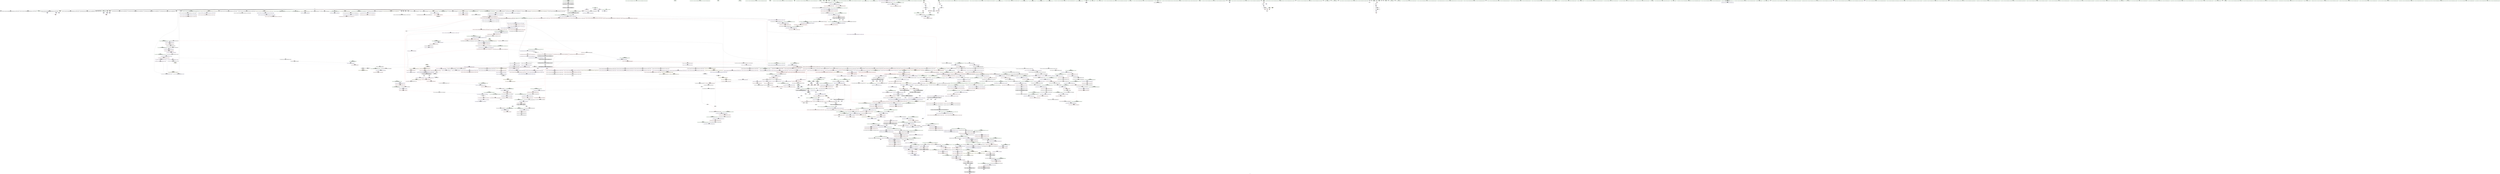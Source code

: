 digraph "SVFG" {
	label="SVFG";

	Node0x55f175128ab0 [shape=record,color=grey,label="{NodeID: 0\nNullPtr|{|<s48>107}}"];
	Node0x55f175128ab0 -> Node0x55f1755381c0[style=solid];
	Node0x55f175128ab0 -> Node0x55f1755382c0[style=solid];
	Node0x55f175128ab0 -> Node0x55f175538390[style=solid];
	Node0x55f175128ab0 -> Node0x55f175538460[style=solid];
	Node0x55f175128ab0 -> Node0x55f175538530[style=solid];
	Node0x55f175128ab0 -> Node0x55f175538600[style=solid];
	Node0x55f175128ab0 -> Node0x55f1755386d0[style=solid];
	Node0x55f175128ab0 -> Node0x55f1755387a0[style=solid];
	Node0x55f175128ab0 -> Node0x55f175538870[style=solid];
	Node0x55f175128ab0 -> Node0x55f175538940[style=solid];
	Node0x55f175128ab0 -> Node0x55f175538a10[style=solid];
	Node0x55f175128ab0 -> Node0x55f175538ae0[style=solid];
	Node0x55f175128ab0 -> Node0x55f175538bb0[style=solid];
	Node0x55f175128ab0 -> Node0x55f175538c80[style=solid];
	Node0x55f175128ab0 -> Node0x55f175538d50[style=solid];
	Node0x55f175128ab0 -> Node0x55f175538e20[style=solid];
	Node0x55f175128ab0 -> Node0x55f175538ef0[style=solid];
	Node0x55f175128ab0 -> Node0x55f175538fc0[style=solid];
	Node0x55f175128ab0 -> Node0x55f175539090[style=solid];
	Node0x55f175128ab0 -> Node0x55f175539160[style=solid];
	Node0x55f175128ab0 -> Node0x55f175539230[style=solid];
	Node0x55f175128ab0 -> Node0x55f175539300[style=solid];
	Node0x55f175128ab0 -> Node0x55f1755393d0[style=solid];
	Node0x55f175128ab0 -> Node0x55f1755394a0[style=solid];
	Node0x55f175128ab0 -> Node0x55f175539570[style=solid];
	Node0x55f175128ab0 -> Node0x55f175539640[style=solid];
	Node0x55f175128ab0 -> Node0x55f175539710[style=solid];
	Node0x55f175128ab0 -> Node0x55f1755397e0[style=solid];
	Node0x55f175128ab0 -> Node0x55f1755398b0[style=solid];
	Node0x55f175128ab0 -> Node0x55f175539980[style=solid];
	Node0x55f175128ab0 -> Node0x55f175539a50[style=solid];
	Node0x55f175128ab0 -> Node0x55f175539b20[style=solid];
	Node0x55f175128ab0 -> Node0x55f175539bf0[style=solid];
	Node0x55f175128ab0 -> Node0x55f175539cc0[style=solid];
	Node0x55f175128ab0 -> Node0x55f175539d90[style=solid];
	Node0x55f175128ab0 -> Node0x55f175539e60[style=solid];
	Node0x55f175128ab0 -> Node0x55f175539f30[style=solid];
	Node0x55f175128ab0 -> Node0x55f17553a000[style=solid];
	Node0x55f175128ab0 -> Node0x55f17553a0d0[style=solid];
	Node0x55f175128ab0 -> Node0x55f17553a1a0[style=solid];
	Node0x55f175128ab0 -> Node0x55f175552fe0[style=solid];
	Node0x55f175128ab0 -> Node0x55f1755547a0[style=solid];
	Node0x55f175128ab0 -> Node0x55f175554870[style=solid];
	Node0x55f175128ab0 -> Node0x55f175554940[style=solid];
	Node0x55f175128ab0 -> Node0x55f1755569c0[style=solid];
	Node0x55f175128ab0 -> Node0x55f174f62c30[style=solid];
	Node0x55f175128ab0 -> Node0x55f17557c690[style=solid];
	Node0x55f175128ab0 -> Node0x55f17557d290[style=solid];
	Node0x55f175128ab0:s48 -> Node0x55f175622e00[style=solid,color=red];
	Node0x55f175621c90 [shape=record,color=black,label="{NodeID: 1882\n553 = PHI(531, 1379, )\n0th arg _ZSt11__addressofINSt7__cxx1112basic_stringIcSt11char_traitsIcESaIcEEEEPT_RS6_ }"];
	Node0x55f175621c90 -> Node0x55f175555640[style=solid];
	Node0x55f17553f7f0 [shape=record,color=blue,label="{NodeID: 775\n853\<--850\n_M_finish38\<--\n_ZNSt6vectorINSt7__cxx1112basic_stringIcSt11char_traitsIcESaIcEEESaIS5_EE17_M_realloc_insertIJRKS5_EEEvN9__gnu_cxx17__normal_iteratorIPS5_S7_EEDpOT_\n|{<s0>34}}"];
	Node0x55f17553f7f0:s0 -> Node0x55f1755aa230[style=dashed,color=blue];
	Node0x55f175536320 [shape=record,color=purple,label="{NodeID: 443\n821\<--820\n_M_impl27\<--\n_ZNSt6vectorINSt7__cxx1112basic_stringIcSt11char_traitsIcESaIcEEESaIS5_EE17_M_realloc_insertIJRKS5_EEEvN9__gnu_cxx17__normal_iteratorIPS5_S7_EEDpOT_\n}"];
	Node0x55f175529820 [shape=record,color=green,label="{NodeID: 111\n623\<--624\n__p.addr\<--__p.addr_field_insensitive\n_ZN9__gnu_cxx13new_allocatorINSt7__cxx1112basic_stringIcSt11char_traitsIcESaIcEEEE10deallocateEPS6_m\n}"];
	Node0x55f175529820 -> Node0x55f17554c540[style=solid];
	Node0x55f175529820 -> Node0x55f175555d90[style=solid];
	Node0x55f17554bd20 [shape=record,color=red,label="{NodeID: 554\n557\<--554\n\<--__r.addr\n_ZSt11__addressofINSt7__cxx1112basic_stringIcSt11char_traitsIcESaIcEEEEPT_RS6_\n}"];
	Node0x55f17554bd20 -> Node0x55f17553b550[style=solid];
	Node0x55f1755a9d30 [shape=record,color=black,label="{NodeID: 1329\nMR_20V_2 = PHI(MR_20V_3, MR_20V_1, )\npts\{570000 \}\n|{<s0>10|<s1>10}}"];
	Node0x55f1755a9d30:s0 -> Node0x55f1755af630[style=dashed,color=blue];
	Node0x55f1755a9d30:s1 -> Node0x55f1755b0530[style=dashed,color=blue];
	Node0x55f17552e890 [shape=record,color=green,label="{NodeID: 222\n1376\<--1377\n_ZStneIPNSt7__cxx1112basic_stringIcSt11char_traitsIcESaIcEEEEbRKSt13move_iteratorIT_ESB_\<--_ZStneIPNSt7__cxx1112basic_stringIcSt11char_traitsIcESaIcEEEEbRKSt13move_iteratorIT_ESB__field_insensitive\n}"];
	Node0x55f175617df0 [shape=record,color=black,label="{NodeID: 1772\n504 = PHI(445, 1404, )\n1st arg _ZSt8_DestroyIPNSt7__cxx1112basic_stringIcSt11char_traitsIcESaIcEEEEvT_S7_ }"];
	Node0x55f175617df0 -> Node0x55f175555230[style=solid];
	Node0x55f175551750 [shape=record,color=red,label="{NodeID: 665\n1379\<--1361\n\<--__cur\n_ZNSt20__uninitialized_copyILb0EE13__uninit_copyISt13move_iteratorIPNSt7__cxx1112basic_stringIcSt11char_traitsIcESaIcEEEES9_EET0_T_SC_SB_\n|{<s0>119}}"];
	Node0x55f175551750:s0 -> Node0x55f175621c90[style=solid,color=red];
	Node0x55f17553c8d0 [shape=record,color=black,label="{NodeID: 333\n851\<--709\n\<--this1\n_ZNSt6vectorINSt7__cxx1112basic_stringIcSt11char_traitsIcESaIcEEESaIS5_EE17_M_realloc_insertIJRKS5_EEEvN9__gnu_cxx17__normal_iteratorIPS5_S7_EEDpOT_\n}"];
	Node0x55f17553c8d0 -> Node0x55f175536b40[style=solid];
	Node0x55f17553c8d0 -> Node0x55f175536c10[style=solid];
	Node0x55f175128b40 [shape=record,color=green,label="{NodeID: 1\n7\<--1\n__dso_handle\<--dummyObj\nGlob }"];
	Node0x55f175621ea0 [shape=record,color=black,label="{NodeID: 1883\n1101 = PHI(936, 936, 936, )\n0th arg _ZNKSt6vectorINSt7__cxx1112basic_stringIcSt11char_traitsIcESaIcEEESaIS5_EE8max_sizeEv }"];
	Node0x55f175621ea0 -> Node0x55f175540d10[style=solid];
	Node0x55f17553f8c0 [shape=record,color=blue,label="{NodeID: 776\n860\<--857\n_M_end_of_storage41\<--add.ptr39\n_ZNSt6vectorINSt7__cxx1112basic_stringIcSt11char_traitsIcESaIcEEESaIS5_EE17_M_realloc_insertIJRKS5_EEEvN9__gnu_cxx17__normal_iteratorIPS5_S7_EEDpOT_\n|{<s0>34}}"];
	Node0x55f17553f8c0:s0 -> Node0x55f1755aa730[style=dashed,color=blue];
	Node0x55f1755363f0 [shape=record,color=purple,label="{NodeID: 444\n822\<--820\n_M_finish28\<--\n_ZNSt6vectorINSt7__cxx1112basic_stringIcSt11char_traitsIcESaIcEEESaIS5_EE17_M_realloc_insertIJRKS5_EEEvN9__gnu_cxx17__normal_iteratorIPS5_S7_EEDpOT_\n}"];
	Node0x55f1755363f0 -> Node0x55f17554e0e0[style=solid];
	Node0x55f1755298f0 [shape=record,color=green,label="{NodeID: 112\n625\<--626\n.addr\<--.addr_field_insensitive\n_ZN9__gnu_cxx13new_allocatorINSt7__cxx1112basic_stringIcSt11char_traitsIcESaIcEEEE10deallocateEPS6_m\n}"];
	Node0x55f1755298f0 -> Node0x55f175555e60[style=solid];
	Node0x55f17554bdf0 [shape=record,color=red,label="{NodeID: 555\n572\<--563\nthis1\<--this.addr\n_ZNSt12_Vector_baseINSt7__cxx1112basic_stringIcSt11char_traitsIcESaIcEEESaIS5_EE13_M_deallocateEPS5_m\n}"];
	Node0x55f17554bdf0 -> Node0x55f175535960[style=solid];
	Node0x55f1755aa230 [shape=record,color=black,label="{NodeID: 1330\nMR_33V_3 = PHI(MR_33V_4, MR_33V_2, )\npts\{570001 \}\n|{<s0>10|<s1>10}}"];
	Node0x55f1755aa230:s0 -> Node0x55f1755afb30[style=dashed,color=blue];
	Node0x55f1755aa230:s1 -> Node0x55f1755b0a30[style=dashed,color=blue];
	Node0x55f17552e990 [shape=record,color=green,label="{NodeID: 223\n1382\<--1383\n_ZNKSt13move_iteratorIPNSt7__cxx1112basic_stringIcSt11char_traitsIcESaIcEEEEdeEv\<--_ZNKSt13move_iteratorIPNSt7__cxx1112basic_stringIcSt11char_traitsIcESaIcEEEEdeEv_field_insensitive\n}"];
	Node0x55f175617f40 [shape=record,color=black,label="{NodeID: 1773\n651 = PHI(645, )\n0th arg _ZN9__gnu_cxx13new_allocatorINSt7__cxx1112basic_stringIcSt11char_traitsIcESaIcEEEED2Ev }"];
	Node0x55f175617f40 -> Node0x55f175556000[style=solid];
	Node0x55f175551820 [shape=record,color=red,label="{NodeID: 666\n1391\<--1361\n\<--__cur\n_ZNSt20__uninitialized_copyILb0EE13__uninit_copyISt13move_iteratorIPNSt7__cxx1112basic_stringIcSt11char_traitsIcESaIcEEEES9_EET0_T_SC_SB_\n}"];
	Node0x55f175551820 -> Node0x55f175548c60[style=solid];
	Node0x55f17553c9a0 [shape=record,color=black,label="{NodeID: 334\n858\<--709\n\<--this1\n_ZNSt6vectorINSt7__cxx1112basic_stringIcSt11char_traitsIcESaIcEEESaIS5_EE17_M_realloc_insertIJRKS5_EEEvN9__gnu_cxx17__normal_iteratorIPS5_S7_EEDpOT_\n}"];
	Node0x55f17553c9a0 -> Node0x55f175536ce0[style=solid];
	Node0x55f17553c9a0 -> Node0x55f175536db0[style=solid];
	Node0x55f175526da0 [shape=record,color=green,label="{NodeID: 2\n8\<--1\n_ZSt3cin\<--dummyObj\nGlob }"];
	Node0x55f1756220f0 [shape=record,color=black,label="{NodeID: 1884\n518 = PHI(511, )\n0th arg _ZNSt12_Destroy_auxILb0EE9__destroyIPNSt7__cxx1112basic_stringIcSt11char_traitsIcESaIcEEEEEvT_S9_ }"];
	Node0x55f1756220f0 -> Node0x55f175555300[style=solid];
	Node0x55f17553f990 [shape=record,color=blue,label="{NodeID: 777\n878\<--875\nthis.addr\<--this\n_ZNSt6vectorINSt7__cxx1112basic_stringIcSt11char_traitsIcESaIcEEESaIS5_EE3endEv\n}"];
	Node0x55f17553f990 -> Node0x55f17554e420[style=dashed];
	Node0x55f1755364c0 [shape=record,color=purple,label="{NodeID: 445\n829\<--828\n_M_impl30\<--\n_ZNSt6vectorINSt7__cxx1112basic_stringIcSt11char_traitsIcESaIcEEESaIS5_EE17_M_realloc_insertIJRKS5_EEEvN9__gnu_cxx17__normal_iteratorIPS5_S7_EEDpOT_\n}"];
	Node0x55f1755299c0 [shape=record,color=green,label="{NodeID: 113\n634\<--635\n_ZdlPv\<--_ZdlPv_field_insensitive\n}"];
	Node0x55f17554bec0 [shape=record,color=red,label="{NodeID: 556\n573\<--565\n\<--__p.addr\n_ZNSt12_Vector_baseINSt7__cxx1112basic_stringIcSt11char_traitsIcESaIcEEESaIS5_EE13_M_deallocateEPS5_m\n}"];
	Node0x55f17554bec0 -> Node0x55f17557d290[style=solid];
	Node0x55f1755aa730 [shape=record,color=black,label="{NodeID: 1331\nMR_35V_2 = PHI(MR_35V_3, MR_35V_1, )\npts\{570002 \}\n|{<s0>10|<s1>10}}"];
	Node0x55f1755aa730:s0 -> Node0x55f1755afb30[style=dashed,color=blue];
	Node0x55f1755aa730:s1 -> Node0x55f1755b0a30[style=dashed,color=blue];
	Node0x55f17552ea90 [shape=record,color=green,label="{NodeID: 224\n1385\<--1386\n_ZSt10_ConstructINSt7__cxx1112basic_stringIcSt11char_traitsIcESaIcEEEJS5_EEvPT_DpOT0_\<--_ZSt10_ConstructINSt7__cxx1112basic_stringIcSt11char_traitsIcESaIcEEEJS5_EEvPT_DpOT0__field_insensitive\n}"];
	Node0x55f175618050 [shape=record,color=black,label="{NodeID: 1774\n1253 = PHI(1067, )\n0th arg _ZSt22__uninitialized_copy_aISt13move_iteratorIPNSt7__cxx1112basic_stringIcSt11char_traitsIcESaIcEEEES7_S6_ET0_T_SA_S9_RSaIT1_E }"];
	Node0x55f175618050 -> Node0x55f175541ae0[style=solid];
	Node0x55f1755518f0 [shape=record,color=red,label="{NodeID: 667\n1404\<--1361\n\<--__cur\n_ZNSt20__uninitialized_copyILb0EE13__uninit_copyISt13move_iteratorIPNSt7__cxx1112basic_stringIcSt11char_traitsIcESaIcEEEES9_EET0_T_SC_SB_\n|{<s0>124}}"];
	Node0x55f1755518f0:s0 -> Node0x55f175617df0[style=solid,color=red];
	Node0x55f17553ca70 [shape=record,color=black,label="{NodeID: 335\n735\<--734\n\<--_M_impl\n_ZNSt6vectorINSt7__cxx1112basic_stringIcSt11char_traitsIcESaIcEEESaIS5_EE17_M_realloc_insertIJRKS5_EEEvN9__gnu_cxx17__normal_iteratorIPS5_S7_EEDpOT_\n|{<s0>66}}"];
	Node0x55f17553ca70:s0 -> Node0x55f175620e40[style=solid,color=red];
	Node0x55f175526070 [shape=record,color=green,label="{NodeID: 3\n9\<--1\n_ZSt4cout\<--dummyObj\nGlob }"];
	Node0x55f175622200 [shape=record,color=black,label="{NodeID: 1885\n519 = PHI(512, )\n1st arg _ZNSt12_Destroy_auxILb0EE9__destroyIPNSt7__cxx1112basic_stringIcSt11char_traitsIcESaIcEEEEEvT_S9_ }"];
	Node0x55f175622200 -> Node0x55f1755553d0[style=solid];
	Node0x55f17553fa60 [shape=record,color=blue,label="{NodeID: 778\n895\<--892\nthis.addr\<--this\n_ZN9__gnu_cxx13new_allocatorINSt7__cxx1112basic_stringIcSt11char_traitsIcESaIcEEEE9constructIS6_JRKS6_EEEvPT_DpOT0_\n}"];
	Node0x55f17553fa60 -> Node0x55f17554e5c0[style=dashed];
	Node0x55f175536590 [shape=record,color=purple,label="{NodeID: 446\n830\<--828\n_M_start31\<--\n_ZNSt6vectorINSt7__cxx1112basic_stringIcSt11char_traitsIcESaIcEEESaIS5_EE17_M_realloc_insertIJRKS5_EEEvN9__gnu_cxx17__normal_iteratorIPS5_S7_EEDpOT_\n}"];
	Node0x55f175536590 -> Node0x55f17554e1b0[style=solid];
	Node0x55f17552ef00 [shape=record,color=green,label="{NodeID: 114\n641\<--642\nthis.addr\<--this.addr_field_insensitive\n_ZNSaINSt7__cxx1112basic_stringIcSt11char_traitsIcESaIcEEEED2Ev\n}"];
	Node0x55f17552ef00 -> Node0x55f17554c610[style=solid];
	Node0x55f17552ef00 -> Node0x55f175555f30[style=solid];
	Node0x55f17554bf90 [shape=record,color=red,label="{NodeID: 557\n578\<--565\n\<--__p.addr\n_ZNSt12_Vector_baseINSt7__cxx1112basic_stringIcSt11char_traitsIcESaIcEEESaIS5_EE13_M_deallocateEPS5_m\n|{<s0>54}}"];
	Node0x55f17554bf90:s0 -> Node0x55f175616b20[style=solid,color=red];
	Node0x55f1755aac30 [shape=record,color=black,label="{NodeID: 1332\nMR_37V_2 = PHI(MR_37V_3, MR_37V_1, )\npts\{2480000 \}\n}"];
	Node0x55f17552eb90 [shape=record,color=green,label="{NodeID: 225\n1389\<--1390\n_ZNSt13move_iteratorIPNSt7__cxx1112basic_stringIcSt11char_traitsIcESaIcEEEEppEv\<--_ZNSt13move_iteratorIPNSt7__cxx1112basic_stringIcSt11char_traitsIcESaIcEEEEppEv_field_insensitive\n}"];
	Node0x55f175618160 [shape=record,color=black,label="{NodeID: 1775\n1254 = PHI(1069, )\n1st arg _ZSt22__uninitialized_copy_aISt13move_iteratorIPNSt7__cxx1112basic_stringIcSt11char_traitsIcESaIcEEEES7_S6_ET0_T_SA_S9_RSaIT1_E }"];
	Node0x55f175618160 -> Node0x55f175541bb0[style=solid];
	Node0x55f1755519c0 [shape=record,color=red,label="{NodeID: 668\n1407\<--1361\n\<--__cur\n_ZNSt20__uninitialized_copyILb0EE13__uninit_copyISt13move_iteratorIPNSt7__cxx1112basic_stringIcSt11char_traitsIcESaIcEEEES9_EET0_T_SC_SB_\n}"];
	Node0x55f1755519c0 -> Node0x55f17553f170[style=solid];
	Node0x55f17553cb40 [shape=record,color=black,label="{NodeID: 336\n786\<--785\n\<--_M_impl17\n_ZNSt6vectorINSt7__cxx1112basic_stringIcSt11char_traitsIcESaIcEEESaIS5_EE17_M_realloc_insertIJRKS5_EEEvN9__gnu_cxx17__normal_iteratorIPS5_S7_EEDpOT_\n|{<s0>74}}"];
	Node0x55f17553cb40:s0 -> Node0x55f175615880[style=solid,color=red];
	Node0x55f175526100 [shape=record,color=green,label="{NodeID: 4\n10\<--1\n.str\<--dummyObj\nGlob }"];
	Node0x55f175622310 [shape=record,color=black,label="{NodeID: 1886\n640 = PHI(591, )\n0th arg _ZNSaINSt7__cxx1112basic_stringIcSt11char_traitsIcESaIcEEEED2Ev }"];
	Node0x55f175622310 -> Node0x55f175555f30[style=solid];
	Node0x55f17553fb30 [shape=record,color=blue,label="{NodeID: 779\n897\<--893\n__p.addr\<--__p\n_ZN9__gnu_cxx13new_allocatorINSt7__cxx1112basic_stringIcSt11char_traitsIcESaIcEEEE9constructIS6_JRKS6_EEEvPT_DpOT0_\n}"];
	Node0x55f17553fb30 -> Node0x55f17554e690[style=dashed];
	Node0x55f175536660 [shape=record,color=purple,label="{NodeID: 447\n833\<--832\n_M_impl32\<--\n_ZNSt6vectorINSt7__cxx1112basic_stringIcSt11char_traitsIcESaIcEEESaIS5_EE17_M_realloc_insertIJRKS5_EEEvN9__gnu_cxx17__normal_iteratorIPS5_S7_EEDpOT_\n}"];
	Node0x55f17552ef90 [shape=record,color=green,label="{NodeID: 115\n647\<--648\n_ZN9__gnu_cxx13new_allocatorINSt7__cxx1112basic_stringIcSt11char_traitsIcESaIcEEEED2Ev\<--_ZN9__gnu_cxx13new_allocatorINSt7__cxx1112basic_stringIcSt11char_traitsIcESaIcEEEED2Ev_field_insensitive\n}"];
	Node0x55f17554c060 [shape=record,color=red,label="{NodeID: 558\n579\<--567\n\<--__n.addr\n_ZNSt12_Vector_baseINSt7__cxx1112basic_stringIcSt11char_traitsIcESaIcEEESaIS5_EE13_M_deallocateEPS5_m\n|{<s0>54}}"];
	Node0x55f17554c060:s0 -> Node0x55f175616c30[style=solid,color=red];
	Node0x55f17552ec90 [shape=record,color=green,label="{NodeID: 226\n1417\<--1418\nllvm.trap\<--llvm.trap_field_insensitive\n}"];
	Node0x55f175618270 [shape=record,color=black,label="{NodeID: 1776\n1353 = PHI(1341, )\n1st arg _ZNSt20__uninitialized_copyILb0EE13__uninit_copyISt13move_iteratorIPNSt7__cxx1112basic_stringIcSt11char_traitsIcESaIcEEEES9_EET0_T_SC_SB_ }"];
	Node0x55f175618270 -> Node0x55f175542640[style=solid];
	Node0x55f175551a90 [shape=record,color=red,label="{NodeID: 669\n1401\<--1363\nexn\<--exn.slot\n_ZNSt20__uninitialized_copyILb0EE13__uninit_copyISt13move_iteratorIPNSt7__cxx1112basic_stringIcSt11char_traitsIcESaIcEEEES9_EET0_T_SC_SB_\n}"];
	Node0x55f17553cc10 [shape=record,color=black,label="{NodeID: 337\n840\<--835\nsub.ptr.lhs.cast\<--\n_ZNSt6vectorINSt7__cxx1112basic_stringIcSt11char_traitsIcESaIcEEESaIS5_EE17_M_realloc_insertIJRKS5_EEEvN9__gnu_cxx17__normal_iteratorIPS5_S7_EEDpOT_\n}"];
	Node0x55f17553cc10 -> Node0x55f17557bc10[style=solid];
	Node0x55f1755263b0 [shape=record,color=green,label="{NodeID: 5\n12\<--1\n.str.1\<--dummyObj\nGlob }"];
	Node0x55f175622420 [shape=record,color=black,label="{NodeID: 1887\n913 = PHI(673, 739, 908, )\n0th arg _ZSt7forwardIRKNSt7__cxx1112basic_stringIcSt11char_traitsIcESaIcEEEEOT_RNSt16remove_referenceIS8_E4typeE }"];
	Node0x55f175622420 -> Node0x55f17553fcd0[style=solid];
	Node0x55f17553fc00 [shape=record,color=blue,label="{NodeID: 780\n899\<--894\n__args.addr\<--__args\n_ZN9__gnu_cxx13new_allocatorINSt7__cxx1112basic_stringIcSt11char_traitsIcESaIcEEEE9constructIS6_JRKS6_EEEvPT_DpOT0_\n}"];
	Node0x55f17553fc00 -> Node0x55f17554e760[style=dashed];
	Node0x55f175536730 [shape=record,color=purple,label="{NodeID: 448\n834\<--832\n_M_end_of_storage\<--\n_ZNSt6vectorINSt7__cxx1112basic_stringIcSt11char_traitsIcESaIcEEESaIS5_EE17_M_realloc_insertIJRKS5_EEEvN9__gnu_cxx17__normal_iteratorIPS5_S7_EEDpOT_\n}"];
	Node0x55f175536730 -> Node0x55f17554e280[style=solid];
	Node0x55f17552f090 [shape=record,color=green,label="{NodeID: 116\n652\<--653\nthis.addr\<--this.addr_field_insensitive\n_ZN9__gnu_cxx13new_allocatorINSt7__cxx1112basic_stringIcSt11char_traitsIcESaIcEEEED2Ev\n}"];
	Node0x55f17552f090 -> Node0x55f17554c6e0[style=solid];
	Node0x55f17552f090 -> Node0x55f175556000[style=solid];
	Node0x55f17554c130 [shape=record,color=red,label="{NodeID: 559\n590\<--587\nthis1\<--this.addr\n_ZNSt12_Vector_baseINSt7__cxx1112basic_stringIcSt11char_traitsIcESaIcEEESaIS5_EE12_Vector_implD2Ev\n}"];
	Node0x55f17554c130 -> Node0x55f17553b6f0[style=solid];
	Node0x55f17552ed90 [shape=record,color=green,label="{NodeID: 227\n1434\<--1435\n__x.addr\<--__x.addr_field_insensitive\n_ZStneIPNSt7__cxx1112basic_stringIcSt11char_traitsIcESaIcEEEEbRKSt13move_iteratorIT_ESB_\n}"];
	Node0x55f17552ed90 -> Node0x55f175551d00[style=solid];
	Node0x55f17552ed90 -> Node0x55f175542cc0[style=solid];
	Node0x55f175618380 [shape=record,color=black,label="{NodeID: 1777\n1354 = PHI(1337, )\n2nd arg _ZNSt20__uninitialized_copyILb0EE13__uninit_copyISt13move_iteratorIPNSt7__cxx1112basic_stringIcSt11char_traitsIcESaIcEEEES9_EET0_T_SC_SB_ }"];
	Node0x55f175618380 -> Node0x55f175542710[style=solid];
	Node0x55f175551b60 [shape=record,color=red,label="{NodeID: 670\n1420\<--1363\nexn11\<--exn.slot\n_ZNSt20__uninitialized_copyILb0EE13__uninit_copyISt13move_iteratorIPNSt7__cxx1112basic_stringIcSt11char_traitsIcESaIcEEEES9_EET0_T_SC_SB_\n}"];
	Node0x55f17553cce0 [shape=record,color=black,label="{NodeID: 338\n841\<--839\nsub.ptr.rhs.cast\<--\n_ZNSt6vectorINSt7__cxx1112basic_stringIcSt11char_traitsIcESaIcEEESaIS5_EE17_M_realloc_insertIJRKS5_EEEvN9__gnu_cxx17__normal_iteratorIPS5_S7_EEDpOT_\n}"];
	Node0x55f17553cce0 -> Node0x55f17557bc10[style=solid];
	Node0x55f175526440 [shape=record,color=green,label="{NodeID: 6\n14\<--1\n.str.2\<--dummyObj\nGlob }"];
	Node0x55f175622670 [shape=record,color=black,label="{NodeID: 1888\n1034 = PHI(746, 762, )\n0th arg _ZSt34__uninitialized_move_if_noexcept_aIPNSt7__cxx1112basic_stringIcSt11char_traitsIcESaIcEEES6_SaIS5_EET0_T_S9_S8_RT1_ }"];
	Node0x55f175622670 -> Node0x55f1755405c0[style=solid];
	Node0x55f17553fcd0 [shape=record,color=blue,label="{NodeID: 781\n914\<--913\n__t.addr\<--__t\n_ZSt7forwardIRKNSt7__cxx1112basic_stringIcSt11char_traitsIcESaIcEEEEOT_RNSt16remove_referenceIS8_E4typeE\n}"];
	Node0x55f17553fcd0 -> Node0x55f17554e830[style=dashed];
	Node0x55f175536800 [shape=record,color=purple,label="{NodeID: 449\n837\<--836\n_M_impl33\<--\n_ZNSt6vectorINSt7__cxx1112basic_stringIcSt11char_traitsIcESaIcEEESaIS5_EE17_M_realloc_insertIJRKS5_EEEvN9__gnu_cxx17__normal_iteratorIPS5_S7_EEDpOT_\n}"];
	Node0x55f17552f160 [shape=record,color=green,label="{NodeID: 117\n661\<--662\n__a.addr\<--__a.addr_field_insensitive\n_ZNSt16allocator_traitsISaINSt7__cxx1112basic_stringIcSt11char_traitsIcESaIcEEEEE9constructIS5_JRKS5_EEEvRS6_PT_DpOT0_\n}"];
	Node0x55f17552f160 -> Node0x55f17554c7b0[style=solid];
	Node0x55f17552f160 -> Node0x55f1755560d0[style=solid];
	Node0x55f17554c200 [shape=record,color=red,label="{NodeID: 560\n609\<--600\n\<--__a.addr\n_ZNSt16allocator_traitsISaINSt7__cxx1112basic_stringIcSt11char_traitsIcESaIcEEEEE10deallocateERS6_PS5_m\n}"];
	Node0x55f17554c200 -> Node0x55f17553b7c0[style=solid];
	Node0x55f17552ee60 [shape=record,color=green,label="{NodeID: 228\n1436\<--1437\n__y.addr\<--__y.addr_field_insensitive\n_ZStneIPNSt7__cxx1112basic_stringIcSt11char_traitsIcESaIcEEEEbRKSt13move_iteratorIT_ESB_\n}"];
	Node0x55f17552ee60 -> Node0x55f175551dd0[style=solid];
	Node0x55f17552ee60 -> Node0x55f175542d90[style=solid];
	Node0x55f1756184c0 [shape=record,color=black,label="{NodeID: 1778\n414 = PHI(402, )\n0th arg _ZNSaINSt7__cxx1112basic_stringIcSt11char_traitsIcESaIcEEEEC2Ev }"];
	Node0x55f1756184c0 -> Node0x55f175554a10[style=solid];
	Node0x55f175551c30 [shape=record,color=red,label="{NodeID: 671\n1421\<--1365\nsel\<--ehselector.slot\n_ZNSt20__uninitialized_copyILb0EE13__uninit_copyISt13move_iteratorIPNSt7__cxx1112basic_stringIcSt11char_traitsIcESaIcEEEES9_EET0_T_SC_SB_\n}"];
	Node0x55f17553cdb0 [shape=record,color=black,label="{NodeID: 339\n882\<--881\n\<--this1\n_ZNSt6vectorINSt7__cxx1112basic_stringIcSt11char_traitsIcESaIcEEESaIS5_EE3endEv\n}"];
	Node0x55f17553cdb0 -> Node0x55f175536f50[style=solid];
	Node0x55f17553cdb0 -> Node0x55f175537020[style=solid];
	Node0x55f175526500 [shape=record,color=green,label="{NodeID: 7\n17\<--1\n\<--dummyObj\nCan only get source location for instruction, argument, global var or function.}"];
	Node0x55f1756227c0 [shape=record,color=black,label="{NodeID: 1889\n1035 = PHI(750, 766, )\n1st arg _ZSt34__uninitialized_move_if_noexcept_aIPNSt7__cxx1112basic_stringIcSt11char_traitsIcESaIcEEES6_SaIS5_EET0_T_S9_S8_RT1_ }"];
	Node0x55f1756227c0 -> Node0x55f175540690[style=solid];
	Node0x55f17553fda0 [shape=record,color=blue,label="{NodeID: 782\n923\<--920\nthis.addr\<--this\n_ZNKSt6vectorINSt7__cxx1112basic_stringIcSt11char_traitsIcESaIcEEESaIS5_EE12_M_check_lenEmPKc\n}"];
	Node0x55f17553fda0 -> Node0x55f17554e900[style=dashed];
	Node0x55f1755368d0 [shape=record,color=purple,label="{NodeID: 450\n838\<--836\n_M_start34\<--\n_ZNSt6vectorINSt7__cxx1112basic_stringIcSt11char_traitsIcESaIcEEESaIS5_EE17_M_realloc_insertIJRKS5_EEEvN9__gnu_cxx17__normal_iteratorIPS5_S7_EEDpOT_\n}"];
	Node0x55f1755368d0 -> Node0x55f17554e350[style=solid];
	Node0x55f17552f230 [shape=record,color=green,label="{NodeID: 118\n663\<--664\n__p.addr\<--__p.addr_field_insensitive\n_ZNSt16allocator_traitsISaINSt7__cxx1112basic_stringIcSt11char_traitsIcESaIcEEEEE9constructIS5_JRKS5_EEEvRS6_PT_DpOT0_\n}"];
	Node0x55f17552f230 -> Node0x55f17554c880[style=solid];
	Node0x55f17552f230 -> Node0x55f1755561a0[style=solid];
	Node0x55f17554c2d0 [shape=record,color=red,label="{NodeID: 561\n611\<--602\n\<--__p.addr\n_ZNSt16allocator_traitsISaINSt7__cxx1112basic_stringIcSt11char_traitsIcESaIcEEEEE10deallocateERS6_PS5_m\n|{<s0>56}}"];
	Node0x55f17554c2d0:s0 -> Node0x55f175620b10[style=solid,color=red];
	Node0x55f175537300 [shape=record,color=green,label="{NodeID: 229\n1443\<--1444\n_ZSteqIPNSt7__cxx1112basic_stringIcSt11char_traitsIcESaIcEEEEbRKSt13move_iteratorIT_ESB_\<--_ZSteqIPNSt7__cxx1112basic_stringIcSt11char_traitsIcESaIcEEEEbRKSt13move_iteratorIT_ESB__field_insensitive\n}"];
	Node0x55f175618600 [shape=record,color=black,label="{NodeID: 1779\n1255 = PHI(1064, )\n2nd arg _ZSt22__uninitialized_copy_aISt13move_iteratorIPNSt7__cxx1112basic_stringIcSt11char_traitsIcESaIcEEEES7_S6_ET0_T_SA_S9_RSaIT1_E }"];
	Node0x55f175618600 -> Node0x55f175541c80[style=solid];
	Node0x55f175551d00 [shape=record,color=red,label="{NodeID: 672\n1440\<--1434\n\<--__x.addr\n_ZStneIPNSt7__cxx1112basic_stringIcSt11char_traitsIcESaIcEEEEbRKSt13move_iteratorIT_ESB_\n|{<s0>129}}"];
	Node0x55f175551d00:s0 -> Node0x55f175622f10[style=solid,color=red];
	Node0x55f17553ce80 [shape=record,color=black,label="{NodeID: 340\n874\<--889\n_ZNSt6vectorINSt7__cxx1112basic_stringIcSt11char_traitsIcESaIcEEESaIS5_EE3endEv_ret\<--\n_ZNSt6vectorINSt7__cxx1112basic_stringIcSt11char_traitsIcESaIcEEESaIS5_EE3endEv\n|{<s0>33}}"];
	Node0x55f17553ce80:s0 -> Node0x55f17561c050[style=solid,color=blue];
	Node0x55f175526e60 [shape=record,color=green,label="{NodeID: 8\n73\<--1\n\<--dummyObj\nCan only get source location for instruction, argument, global var or function.}"];
	Node0x55f175622910 [shape=record,color=black,label="{NodeID: 1890\n1036 = PHI(751, 767, )\n2nd arg _ZSt34__uninitialized_move_if_noexcept_aIPNSt7__cxx1112basic_stringIcSt11char_traitsIcESaIcEEES6_SaIS5_EET0_T_S9_S8_RT1_ }"];
	Node0x55f175622910 -> Node0x55f175540760[style=solid];
	Node0x55f17553fe70 [shape=record,color=blue,label="{NodeID: 783\n925\<--921\n__n.addr\<--__n\n_ZNKSt6vectorINSt7__cxx1112basic_stringIcSt11char_traitsIcESaIcEEESaIS5_EE12_M_check_lenEmPKc\n|{|<s2>92}}"];
	Node0x55f17553fe70 -> Node0x55f17554e9d0[style=dashed];
	Node0x55f17553fe70 -> Node0x55f17554ede0[style=dashed];
	Node0x55f17553fe70:s2 -> Node0x55f1755b8cf0[style=dashed,color=red];
	Node0x55f1755369a0 [shape=record,color=purple,label="{NodeID: 451\n847\<--846\n_M_impl35\<--\n_ZNSt6vectorINSt7__cxx1112basic_stringIcSt11char_traitsIcESaIcEEESaIS5_EE17_M_realloc_insertIJRKS5_EEEvN9__gnu_cxx17__normal_iteratorIPS5_S7_EEDpOT_\n}"];
	Node0x55f17552f300 [shape=record,color=green,label="{NodeID: 119\n665\<--666\n__args.addr\<--__args.addr_field_insensitive\n_ZNSt16allocator_traitsISaINSt7__cxx1112basic_stringIcSt11char_traitsIcESaIcEEEEE9constructIS5_JRKS5_EEEvRS6_PT_DpOT0_\n}"];
	Node0x55f17552f300 -> Node0x55f17554c950[style=solid];
	Node0x55f17552f300 -> Node0x55f175556270[style=solid];
	Node0x55f17554c3a0 [shape=record,color=red,label="{NodeID: 562\n612\<--604\n\<--__n.addr\n_ZNSt16allocator_traitsISaINSt7__cxx1112basic_stringIcSt11char_traitsIcESaIcEEEEE10deallocateERS6_PS5_m\n|{<s0>56}}"];
	Node0x55f17554c3a0:s0 -> Node0x55f175620c20[style=solid,color=red];
	Node0x55f175537400 [shape=record,color=green,label="{NodeID: 230\n1451\<--1452\n__p.addr\<--__p.addr_field_insensitive\n_ZSt10_ConstructINSt7__cxx1112basic_stringIcSt11char_traitsIcESaIcEEEJS5_EEvPT_DpOT0_\n}"];
	Node0x55f175537400 -> Node0x55f175551ea0[style=solid];
	Node0x55f175537400 -> Node0x55f175542e60[style=solid];
	Node0x55f175618830 [shape=record,color=black,label="{NodeID: 1780\n1256 = PHI(1065, )\n3rd arg _ZSt22__uninitialized_copy_aISt13move_iteratorIPNSt7__cxx1112basic_stringIcSt11char_traitsIcESaIcEEEES7_S6_ET0_T_SA_S9_RSaIT1_E }"];
	Node0x55f175618830 -> Node0x55f175541d50[style=solid];
	Node0x55f175551dd0 [shape=record,color=red,label="{NodeID: 673\n1441\<--1436\n\<--__y.addr\n_ZStneIPNSt7__cxx1112basic_stringIcSt11char_traitsIcESaIcEEEEbRKSt13move_iteratorIT_ESB_\n|{<s0>129}}"];
	Node0x55f175551dd0:s0 -> Node0x55f175623050[style=solid,color=red];
	Node0x55f17553cf50 [shape=record,color=black,label="{NodeID: 341\n906\<--905\n\<--\n_ZN9__gnu_cxx13new_allocatorINSt7__cxx1112basic_stringIcSt11char_traitsIcESaIcEEEE9constructIS6_JRKS6_EEEvPT_DpOT0_\n}"];
	Node0x55f17553cf50 -> Node0x55f17553d020[style=solid];
	Node0x55f175526ef0 [shape=record,color=green,label="{NodeID: 9\n81\<--1\n\<--dummyObj\nCan only get source location for instruction, argument, global var or function.}"];
	Node0x55f175622a60 [shape=record,color=black,label="{NodeID: 1891\n1037 = PHI(753, 769, )\n3rd arg _ZSt34__uninitialized_move_if_noexcept_aIPNSt7__cxx1112basic_stringIcSt11char_traitsIcESaIcEEES6_SaIS5_EET0_T_S9_S8_RT1_ }"];
	Node0x55f175622a60 -> Node0x55f175540830[style=solid];
	Node0x55f17553ff40 [shape=record,color=blue,label="{NodeID: 784\n927\<--922\n__s.addr\<--__s\n_ZNKSt6vectorINSt7__cxx1112basic_stringIcSt11char_traitsIcESaIcEEESaIS5_EE12_M_check_lenEmPKc\n}"];
	Node0x55f17553ff40 -> Node0x55f17554eaa0[style=dashed];
	Node0x55f175536a70 [shape=record,color=purple,label="{NodeID: 452\n848\<--846\n_M_start36\<--\n_ZNSt6vectorINSt7__cxx1112basic_stringIcSt11char_traitsIcESaIcEEESaIS5_EE17_M_realloc_insertIJRKS5_EEEvN9__gnu_cxx17__normal_iteratorIPS5_S7_EEDpOT_\n}"];
	Node0x55f175536a70 -> Node0x55f17553f720[style=solid];
	Node0x55f17552f3d0 [shape=record,color=green,label="{NodeID: 120\n675\<--676\n_ZSt7forwardIRKNSt7__cxx1112basic_stringIcSt11char_traitsIcESaIcEEEEOT_RNSt16remove_referenceIS8_E4typeE\<--_ZSt7forwardIRKNSt7__cxx1112basic_stringIcSt11char_traitsIcESaIcEEEEOT_RNSt16remove_referenceIS8_E4typeE_field_insensitive\n}"];
	Node0x55f17554c470 [shape=record,color=red,label="{NodeID: 563\n630\<--621\nthis1\<--this.addr\n_ZN9__gnu_cxx13new_allocatorINSt7__cxx1112basic_stringIcSt11char_traitsIcESaIcEEEE10deallocateEPS6_m\n}"];
	Node0x55f1755374d0 [shape=record,color=green,label="{NodeID: 231\n1453\<--1454\n__args.addr\<--__args.addr_field_insensitive\n_ZSt10_ConstructINSt7__cxx1112basic_stringIcSt11char_traitsIcESaIcEEEJS5_EEvPT_DpOT0_\n}"];
	Node0x55f1755374d0 -> Node0x55f175551f70[style=solid];
	Node0x55f1755374d0 -> Node0x55f175542f30[style=solid];
	Node0x55f175618970 [shape=record,color=black,label="{NodeID: 1781\n1526 = PHI(1296, )\n0th arg _ZNSt13move_iteratorIPNSt7__cxx1112basic_stringIcSt11char_traitsIcESaIcEEEEC2ES6_ }"];
	Node0x55f175618970 -> Node0x55f17555eef0[style=solid];
	Node0x55f175551ea0 [shape=record,color=red,label="{NodeID: 674\n1457\<--1451\n\<--__p.addr\n_ZSt10_ConstructINSt7__cxx1112basic_stringIcSt11char_traitsIcESaIcEEEJS5_EEvPT_DpOT0_\n}"];
	Node0x55f175551ea0 -> Node0x55f175533370[style=solid];
	Node0x55f17553d020 [shape=record,color=black,label="{NodeID: 342\n907\<--906\n\<--\n_ZN9__gnu_cxx13new_allocatorINSt7__cxx1112basic_stringIcSt11char_traitsIcESaIcEEEE9constructIS6_JRKS6_EEEvPT_DpOT0_\n}"];
	Node0x55f175526fb0 [shape=record,color=green,label="{NodeID: 10\n121\<--1\n\<--dummyObj\nCan only get source location for instruction, argument, global var or function.|{<s0>11}}"];
	Node0x55f175526fb0:s0 -> Node0x55f1756194f0[style=solid,color=red];
	Node0x55f175622be0 [shape=record,color=black,label="{NodeID: 1892\n1220 = PHI(1213, )\n0th arg _ZN9__gnu_cxx13new_allocatorINSt7__cxx1112basic_stringIcSt11char_traitsIcESaIcEEEE8allocateEmPKv }"];
	Node0x55f175622be0 -> Node0x55f175541870[style=solid];
	Node0x55f175540010 [shape=record,color=blue,label="{NodeID: 785\n931\<--953\nref.tmp\<--call4\n_ZNKSt6vectorINSt7__cxx1112basic_stringIcSt11char_traitsIcESaIcEEESaIS5_EE12_M_check_lenEmPKc\n|{|<s1>92}}"];
	Node0x55f175540010 -> Node0x55f17554ede0[style=dashed];
	Node0x55f175540010:s1 -> Node0x55f1755b8e00[style=dashed,color=red];
	Node0x55f175536b40 [shape=record,color=purple,label="{NodeID: 453\n852\<--851\n_M_impl37\<--\n_ZNSt6vectorINSt7__cxx1112basic_stringIcSt11char_traitsIcESaIcEEESaIS5_EE17_M_realloc_insertIJRKS5_EEEvN9__gnu_cxx17__normal_iteratorIPS5_S7_EEDpOT_\n}"];
	Node0x55f17552f4d0 [shape=record,color=green,label="{NodeID: 121\n678\<--679\n_ZN9__gnu_cxx13new_allocatorINSt7__cxx1112basic_stringIcSt11char_traitsIcESaIcEEEE9constructIS6_JRKS6_EEEvPT_DpOT0_\<--_ZN9__gnu_cxx13new_allocatorINSt7__cxx1112basic_stringIcSt11char_traitsIcESaIcEEEE9constructIS6_JRKS6_EEEvPT_DpOT0__field_insensitive\n}"];
	Node0x55f17554c540 [shape=record,color=red,label="{NodeID: 564\n631\<--623\n\<--__p.addr\n_ZN9__gnu_cxx13new_allocatorINSt7__cxx1112basic_stringIcSt11char_traitsIcESaIcEEEE10deallocateEPS6_m\n}"];
	Node0x55f17554c540 -> Node0x55f17553b890[style=solid];
	Node0x55f1755375a0 [shape=record,color=green,label="{NodeID: 232\n1462\<--1463\n_ZSt7forwardINSt7__cxx1112basic_stringIcSt11char_traitsIcESaIcEEEEOT_RNSt16remove_referenceIS6_E4typeE\<--_ZSt7forwardINSt7__cxx1112basic_stringIcSt11char_traitsIcESaIcEEEEOT_RNSt16remove_referenceIS6_E4typeE_field_insensitive\n}"];
	Node0x55f175618ab0 [shape=record,color=black,label="{NodeID: 1782\n1527 = PHI(1301, )\n1st arg _ZNSt13move_iteratorIPNSt7__cxx1112basic_stringIcSt11char_traitsIcESaIcEEEEC2ES6_ }"];
	Node0x55f175618ab0 -> Node0x55f17555efc0[style=solid];
	Node0x55f175551f70 [shape=record,color=red,label="{NodeID: 675\n1460\<--1453\n\<--__args.addr\n_ZSt10_ConstructINSt7__cxx1112basic_stringIcSt11char_traitsIcESaIcEEEJS5_EEvPT_DpOT0_\n|{<s0>130}}"];
	Node0x55f175551f70:s0 -> Node0x55f175615740[style=solid,color=red];
	Node0x55f17553d0f0 [shape=record,color=black,label="{NodeID: 343\n912\<--917\n_ZSt7forwardIRKNSt7__cxx1112basic_stringIcSt11char_traitsIcESaIcEEEEOT_RNSt16remove_referenceIS8_E4typeE_ret\<--\n_ZSt7forwardIRKNSt7__cxx1112basic_stringIcSt11char_traitsIcESaIcEEEEOT_RNSt16remove_referenceIS8_E4typeE\n|{<s0>59|<s1>65|<s2>85}}"];
	Node0x55f17553d0f0:s0 -> Node0x55f17561c850[style=solid,color=blue];
	Node0x55f17553d0f0:s1 -> Node0x55f17561ce90[style=solid,color=blue];
	Node0x55f17553d0f0:s2 -> Node0x55f17561c250[style=solid,color=blue];
	Node0x55f1755270b0 [shape=record,color=green,label="{NodeID: 11\n482\<--1\n\<--dummyObj\nCan only get source location for instruction, argument, global var or function.}"];
	Node0x55f175622cf0 [shape=record,color=black,label="{NodeID: 1893\n1221 = PHI(1214, )\n1st arg _ZN9__gnu_cxx13new_allocatorINSt7__cxx1112basic_stringIcSt11char_traitsIcESaIcEEEE8allocateEmPKv }"];
	Node0x55f175622cf0 -> Node0x55f175541940[style=solid];
	Node0x55f1755400e0 [shape=record,color=blue,label="{NodeID: 786\n929\<--959\n__len\<--add\n_ZNKSt6vectorINSt7__cxx1112basic_stringIcSt11char_traitsIcESaIcEEESaIS5_EE12_M_check_lenEmPKc\n}"];
	Node0x55f1755400e0 -> Node0x55f17554eb70[style=dashed];
	Node0x55f1755400e0 -> Node0x55f17554ec40[style=dashed];
	Node0x55f1755400e0 -> Node0x55f17554ed10[style=dashed];
	Node0x55f175536c10 [shape=record,color=purple,label="{NodeID: 454\n853\<--851\n_M_finish38\<--\n_ZNSt6vectorINSt7__cxx1112basic_stringIcSt11char_traitsIcESaIcEEESaIS5_EE17_M_realloc_insertIJRKS5_EEEvN9__gnu_cxx17__normal_iteratorIPS5_S7_EEDpOT_\n}"];
	Node0x55f175536c10 -> Node0x55f17553f7f0[style=solid];
	Node0x55f17552f5d0 [shape=record,color=green,label="{NodeID: 122\n685\<--686\n__position\<--__position_field_insensitive\n_ZNSt6vectorINSt7__cxx1112basic_stringIcSt11char_traitsIcESaIcEEESaIS5_EE17_M_realloc_insertIJRKS5_EEEvN9__gnu_cxx17__normal_iteratorIPS5_S7_EEDpOT_\n|{|<s1>63|<s2>67|<s3>70}}"];
	Node0x55f17552f5d0 -> Node0x55f175535a30[style=solid];
	Node0x55f17552f5d0:s1 -> Node0x55f175621320[style=solid,color=red];
	Node0x55f17552f5d0:s2 -> Node0x55f175619b90[style=solid,color=red];
	Node0x55f17552f5d0:s3 -> Node0x55f175619b90[style=solid,color=red];
	Node0x55f17554c610 [shape=record,color=red,label="{NodeID: 565\n644\<--641\nthis1\<--this.addr\n_ZNSaINSt7__cxx1112basic_stringIcSt11char_traitsIcESaIcEEEED2Ev\n}"];
	Node0x55f17554c610 -> Node0x55f17553b960[style=solid];
	Node0x55f1755376a0 [shape=record,color=green,label="{NodeID: 233\n1465\<--1466\n_ZNSt7__cxx1112basic_stringIcSt11char_traitsIcESaIcEEC1EOS4_\<--_ZNSt7__cxx1112basic_stringIcSt11char_traitsIcESaIcEEC1EOS4__field_insensitive\n}"];
	Node0x55f175618bf0 [shape=record,color=black,label="{NodeID: 1783\n385 = PHI(228, 370, 499, 869, 1426, )\n0th arg __clang_call_terminate }"];
	Node0x55f175552040 [shape=record,color=red,label="{NodeID: 676\n1473\<--1470\nthis1\<--this.addr\n_ZNKSt13move_iteratorIPNSt7__cxx1112basic_stringIcSt11char_traitsIcESaIcEEEEdeEv\n}"];
	Node0x55f175552040 -> Node0x55f175548d30[style=solid];
	Node0x55f17553d1c0 [shape=record,color=black,label="{NodeID: 344\n919\<--973\n_ZNKSt6vectorINSt7__cxx1112basic_stringIcSt11char_traitsIcESaIcEEESaIS5_EE12_M_check_lenEmPKc_ret\<--cond\n_ZNKSt6vectorINSt7__cxx1112basic_stringIcSt11char_traitsIcESaIcEEESaIS5_EE12_M_check_lenEmPKc\n|{<s0>61}}"];
	Node0x55f17553d1c0:s0 -> Node0x55f17561c990[style=solid,color=blue];
	Node0x55f1755271b0 [shape=record,color=green,label="{NodeID: 12\n712\<--1\n\<--dummyObj\nCan only get source location for instruction, argument, global var or function.|{<s0>61}}"];
	Node0x55f1755271b0:s0 -> Node0x55f175619180[style=solid,color=red];
	Node0x55f175622e00 [shape=record,color=black,label="{NodeID: 1894\n1222 = PHI(3, )\n2nd arg _ZN9__gnu_cxx13new_allocatorINSt7__cxx1112basic_stringIcSt11char_traitsIcESaIcEEEE8allocateEmPKv }"];
	Node0x55f175622e00 -> Node0x55f175541a10[style=solid];
	Node0x55f1755401b0 [shape=record,color=blue,label="{NodeID: 787\n978\<--976\n__lhs.addr\<--__lhs\n_ZN9__gnu_cxxmiIPNSt7__cxx1112basic_stringIcSt11char_traitsIcESaIcEEESt6vectorIS6_SaIS6_EEEENS_17__normal_iteratorIT_T0_E15difference_typeERKSE_SH_\n}"];
	Node0x55f1755401b0 -> Node0x55f17554eeb0[style=dashed];
	Node0x55f175536ce0 [shape=record,color=purple,label="{NodeID: 455\n859\<--858\n_M_impl40\<--\n_ZNSt6vectorINSt7__cxx1112basic_stringIcSt11char_traitsIcESaIcEEESaIS5_EE17_M_realloc_insertIJRKS5_EEEvN9__gnu_cxx17__normal_iteratorIPS5_S7_EEDpOT_\n}"];
	Node0x55f17552f6a0 [shape=record,color=green,label="{NodeID: 123\n687\<--688\nthis.addr\<--this.addr_field_insensitive\n_ZNSt6vectorINSt7__cxx1112basic_stringIcSt11char_traitsIcESaIcEEESaIS5_EE17_M_realloc_insertIJRKS5_EEEvN9__gnu_cxx17__normal_iteratorIPS5_S7_EEDpOT_\n}"];
	Node0x55f17552f6a0 -> Node0x55f17554ca20[style=solid];
	Node0x55f17552f6a0 -> Node0x55f175556410[style=solid];
	Node0x55f17554c6e0 [shape=record,color=red,label="{NodeID: 566\n655\<--652\nthis1\<--this.addr\n_ZN9__gnu_cxx13new_allocatorINSt7__cxx1112basic_stringIcSt11char_traitsIcESaIcEEEED2Ev\n}"];
	Node0x55f1755377a0 [shape=record,color=green,label="{NodeID: 234\n1470\<--1471\nthis.addr\<--this.addr_field_insensitive\n_ZNKSt13move_iteratorIPNSt7__cxx1112basic_stringIcSt11char_traitsIcESaIcEEEEdeEv\n}"];
	Node0x55f1755377a0 -> Node0x55f175552040[style=solid];
	Node0x55f1755377a0 -> Node0x55f175543000[style=solid];
	Node0x55f175619070 [shape=record,color=black,label="{NodeID: 1784\n920 = PHI(709, )\n0th arg _ZNKSt6vectorINSt7__cxx1112basic_stringIcSt11char_traitsIcESaIcEEESaIS5_EE12_M_check_lenEmPKc }"];
	Node0x55f175619070 -> Node0x55f17553fda0[style=solid];
	Node0x55f175552110 [shape=record,color=red,label="{NodeID: 677\n1475\<--1474\n\<--_M_current\n_ZNKSt13move_iteratorIPNSt7__cxx1112basic_stringIcSt11char_traitsIcESaIcEEEEdeEv\n}"];
	Node0x55f175552110 -> Node0x55f175533510[style=solid];
	Node0x55f17553d290 [shape=record,color=black,label="{NodeID: 345\n990\<--986\nsub.ptr.lhs.cast\<--\n_ZN9__gnu_cxxmiIPNSt7__cxx1112basic_stringIcSt11char_traitsIcESaIcEEESt6vectorIS6_SaIS6_EEEENS_17__normal_iteratorIT_T0_E15difference_typeERKSE_SH_\n}"];
	Node0x55f17553d290 -> Node0x55f17557bd90[style=solid];
	Node0x55f1755272b0 [shape=record,color=green,label="{NodeID: 13\n1187\<--1\n\<--dummyObj\nCan only get source location for instruction, argument, global var or function.}"];
	Node0x55f175622f10 [shape=record,color=black,label="{NodeID: 1895\n1490 = PHI(1440, )\n0th arg _ZSteqIPNSt7__cxx1112basic_stringIcSt11char_traitsIcESaIcEEEEbRKSt13move_iteratorIT_ESB_ }"];
	Node0x55f175622f10 -> Node0x55f17555ebb0[style=solid];
	Node0x55f175540280 [shape=record,color=blue,label="{NodeID: 788\n980\<--977\n__rhs.addr\<--__rhs\n_ZN9__gnu_cxxmiIPNSt7__cxx1112basic_stringIcSt11char_traitsIcESaIcEEESt6vectorIS6_SaIS6_EEEENS_17__normal_iteratorIT_T0_E15difference_typeERKSE_SH_\n}"];
	Node0x55f175540280 -> Node0x55f17554ef80[style=dashed];
	Node0x55f175536db0 [shape=record,color=purple,label="{NodeID: 456\n860\<--858\n_M_end_of_storage41\<--\n_ZNSt6vectorINSt7__cxx1112basic_stringIcSt11char_traitsIcESaIcEEESaIS5_EE17_M_realloc_insertIJRKS5_EEEvN9__gnu_cxx17__normal_iteratorIPS5_S7_EEDpOT_\n}"];
	Node0x55f175536db0 -> Node0x55f17553f8c0[style=solid];
	Node0x55f17552f770 [shape=record,color=green,label="{NodeID: 124\n689\<--690\n__args.addr\<--__args.addr_field_insensitive\n_ZNSt6vectorINSt7__cxx1112basic_stringIcSt11char_traitsIcESaIcEEESaIS5_EE17_M_realloc_insertIJRKS5_EEEvN9__gnu_cxx17__normal_iteratorIPS5_S7_EEDpOT_\n}"];
	Node0x55f17552f770 -> Node0x55f17554caf0[style=solid];
	Node0x55f17552f770 -> Node0x55f1755564e0[style=solid];
	Node0x55f17554c7b0 [shape=record,color=red,label="{NodeID: 567\n670\<--661\n\<--__a.addr\n_ZNSt16allocator_traitsISaINSt7__cxx1112basic_stringIcSt11char_traitsIcESaIcEEEEE9constructIS5_JRKS5_EEEvRS6_PT_DpOT0_\n}"];
	Node0x55f17554c7b0 -> Node0x55f17553ba30[style=solid];
	Node0x55f175537870 [shape=record,color=green,label="{NodeID: 235\n1479\<--1480\nthis.addr\<--this.addr_field_insensitive\n_ZNSt13move_iteratorIPNSt7__cxx1112basic_stringIcSt11char_traitsIcESaIcEEEEppEv\n}"];
	Node0x55f175537870 -> Node0x55f1755521e0[style=solid];
	Node0x55f175537870 -> Node0x55f1755430d0[style=solid];
	Node0x55f175619180 [shape=record,color=black,label="{NodeID: 1785\n921 = PHI(712, )\n1st arg _ZNKSt6vectorINSt7__cxx1112basic_stringIcSt11char_traitsIcESaIcEEESaIS5_EE12_M_check_lenEmPKc }"];
	Node0x55f175619180 -> Node0x55f17553fe70[style=solid];
	Node0x55f1755521e0 [shape=record,color=red,label="{NodeID: 678\n1482\<--1479\nthis1\<--this.addr\n_ZNSt13move_iteratorIPNSt7__cxx1112basic_stringIcSt11char_traitsIcESaIcEEEEppEv\n}"];
	Node0x55f1755521e0 -> Node0x55f1755335e0[style=solid];
	Node0x55f1755521e0 -> Node0x55f175548e00[style=solid];
	Node0x55f17553d360 [shape=record,color=black,label="{NodeID: 346\n991\<--989\nsub.ptr.rhs.cast\<--\n_ZN9__gnu_cxxmiIPNSt7__cxx1112basic_stringIcSt11char_traitsIcESaIcEEESt6vectorIS6_SaIS6_EEEENS_17__normal_iteratorIT_T0_E15difference_typeERKSE_SH_\n}"];
	Node0x55f17553d360 -> Node0x55f17557bd90[style=solid];
	Node0x55f1755273b0 [shape=record,color=green,label="{NodeID: 14\n1278\<--1\n\<--dummyObj\nCan only get source location for instruction, argument, global var or function.}"];
	Node0x55f175623050 [shape=record,color=black,label="{NodeID: 1896\n1491 = PHI(1441, )\n1st arg _ZSteqIPNSt7__cxx1112basic_stringIcSt11char_traitsIcESaIcEEEEbRKSt13move_iteratorIT_ESB_ }"];
	Node0x55f175623050 -> Node0x55f17555ec80[style=solid];
	Node0x55f175540350 [shape=record,color=blue,label="{NodeID: 789\n999\<--996\nthis.addr\<--this\n_ZNSt6vectorINSt7__cxx1112basic_stringIcSt11char_traitsIcESaIcEEESaIS5_EE5beginEv\n}"];
	Node0x55f175540350 -> Node0x55f17554f1f0[style=dashed];
	Node0x55f175536e80 [shape=record,color=purple,label="{NodeID: 457\n888\<--876\ncoerce.dive\<--retval\n_ZNSt6vectorINSt7__cxx1112basic_stringIcSt11char_traitsIcESaIcEEESaIS5_EE3endEv\n}"];
	Node0x55f175536e80 -> Node0x55f17554e4f0[style=solid];
	Node0x55f17552f840 [shape=record,color=green,label="{NodeID: 125\n691\<--692\n__len\<--__len_field_insensitive\n_ZNSt6vectorINSt7__cxx1112basic_stringIcSt11char_traitsIcESaIcEEESaIS5_EE17_M_realloc_insertIJRKS5_EEEvN9__gnu_cxx17__normal_iteratorIPS5_S7_EEDpOT_\n}"];
	Node0x55f17552f840 -> Node0x55f17554cbc0[style=solid];
	Node0x55f17552f840 -> Node0x55f17554cc90[style=solid];
	Node0x55f17552f840 -> Node0x55f17554cd60[style=solid];
	Node0x55f17552f840 -> Node0x55f1755565b0[style=solid];
	Node0x55f17554c880 [shape=record,color=red,label="{NodeID: 568\n672\<--663\n\<--__p.addr\n_ZNSt16allocator_traitsISaINSt7__cxx1112basic_stringIcSt11char_traitsIcESaIcEEEEE9constructIS5_JRKS5_EEEvRS6_PT_DpOT0_\n|{<s0>60}}"];
	Node0x55f17554c880:s0 -> Node0x55f175621a10[style=solid,color=red];
	Node0x55f1755b7f90 [shape=record,color=yellow,style=double,label="{NodeID: 1343\n170V_1 = ENCHI(MR_170V_0)\npts\{570000 570001 \}\nFun[_ZNSt6vectorINSt7__cxx1112basic_stringIcSt11char_traitsIcESaIcEEESaIS5_EE3endEv]|{<s0>84}}"];
	Node0x55f1755b7f90:s0 -> Node0x55f1755baf00[style=dashed,color=red];
	Node0x55f175537940 [shape=record,color=green,label="{NodeID: 236\n1492\<--1493\n__x.addr\<--__x.addr_field_insensitive\n_ZSteqIPNSt7__cxx1112basic_stringIcSt11char_traitsIcESaIcEEEEbRKSt13move_iteratorIT_ESB_\n}"];
	Node0x55f175537940 -> Node0x55f175552380[style=solid];
	Node0x55f175537940 -> Node0x55f17555ebb0[style=solid];
	Node0x55f175619290 [shape=record,color=black,label="{NodeID: 1786\n922 = PHI(710, )\n2nd arg _ZNKSt6vectorINSt7__cxx1112basic_stringIcSt11char_traitsIcESaIcEEESaIS5_EE12_M_check_lenEmPKc }"];
	Node0x55f175619290 -> Node0x55f17553ff40[style=solid];
	Node0x55f1755522b0 [shape=record,color=red,label="{NodeID: 679\n1484\<--1483\n\<--_M_current\n_ZNSt13move_iteratorIPNSt7__cxx1112basic_stringIcSt11char_traitsIcESaIcEEEEppEv\n}"];
	Node0x55f1755522b0 -> Node0x55f175548ed0[style=solid];
	Node0x55f17553d430 [shape=record,color=black,label="{NodeID: 347\n975\<--993\n_ZN9__gnu_cxxmiIPNSt7__cxx1112basic_stringIcSt11char_traitsIcESaIcEEESt6vectorIS6_SaIS6_EEEENS_17__normal_iteratorIT_T0_E15difference_typeERKSE_SH__ret\<--sub.ptr.div\n_ZN9__gnu_cxxmiIPNSt7__cxx1112basic_stringIcSt11char_traitsIcESaIcEEESt6vectorIS6_SaIS6_EEEENS_17__normal_iteratorIT_T0_E15difference_typeERKSE_SH_\n|{<s0>63}}"];
	Node0x55f17553d430:s0 -> Node0x55f17561cc10[style=solid,color=blue];
	Node0x55f1755274b0 [shape=record,color=green,label="{NodeID: 15\n1279\<--1\n\<--dummyObj\nCan only get source location for instruction, argument, global var or function.}"];
	Node0x55f175623190 [shape=record,color=black,label="{NodeID: 1897\n1115 = PHI(936, 936, 936, 936, )\n0th arg _ZNKSt6vectorINSt7__cxx1112basic_stringIcSt11char_traitsIcESaIcEEESaIS5_EE4sizeEv }"];
	Node0x55f175623190 -> Node0x55f175540de0[style=solid];
	Node0x55f175540420 [shape=record,color=blue,label="{NodeID: 790\n1013\<--1011\nthis.addr\<--this\n_ZNSt12_Vector_baseINSt7__cxx1112basic_stringIcSt11char_traitsIcESaIcEEESaIS5_EE11_M_allocateEm\n}"];
	Node0x55f175540420 -> Node0x55f17554f390[style=dashed];
	Node0x55f175536f50 [shape=record,color=purple,label="{NodeID: 458\n883\<--882\n_M_impl\<--\n_ZNSt6vectorINSt7__cxx1112basic_stringIcSt11char_traitsIcESaIcEEESaIS5_EE3endEv\n}"];
	Node0x55f17552f910 [shape=record,color=green,label="{NodeID: 126\n693\<--694\n__elems_before\<--__elems_before_field_insensitive\n_ZNSt6vectorINSt7__cxx1112basic_stringIcSt11char_traitsIcESaIcEEESaIS5_EE17_M_realloc_insertIJRKS5_EEEvN9__gnu_cxx17__normal_iteratorIPS5_S7_EEDpOT_\n}"];
	Node0x55f17552f910 -> Node0x55f17554ce30[style=solid];
	Node0x55f17552f910 -> Node0x55f17554cf00[style=solid];
	Node0x55f17552f910 -> Node0x55f175556750[style=solid];
	Node0x55f17554c950 [shape=record,color=red,label="{NodeID: 569\n673\<--665\n\<--__args.addr\n_ZNSt16allocator_traitsISaINSt7__cxx1112basic_stringIcSt11char_traitsIcESaIcEEEEE9constructIS5_JRKS5_EEEvRS6_PT_DpOT0_\n|{<s0>59}}"];
	Node0x55f17554c950:s0 -> Node0x55f175622420[style=solid,color=red];
	Node0x55f175537a10 [shape=record,color=green,label="{NodeID: 237\n1494\<--1495\n__y.addr\<--__y.addr_field_insensitive\n_ZSteqIPNSt7__cxx1112basic_stringIcSt11char_traitsIcESaIcEEEEbRKSt13move_iteratorIT_ESB_\n}"];
	Node0x55f175537a10 -> Node0x55f175552450[style=solid];
	Node0x55f175537a10 -> Node0x55f17555ec80[style=solid];
	Node0x55f1756193a0 [shape=record,color=black,label="{NodeID: 1787\n294 = PHI(56, 56, )\n0th arg _ZNSt6vectorINSt7__cxx1112basic_stringIcSt11char_traitsIcESaIcEEESaIS5_EEixEm }"];
	Node0x55f1756193a0 -> Node0x55f1755541f0[style=solid];
	Node0x55f175552380 [shape=record,color=red,label="{NodeID: 680\n1498\<--1492\n\<--__x.addr\n_ZSteqIPNSt7__cxx1112basic_stringIcSt11char_traitsIcESaIcEEEEbRKSt13move_iteratorIT_ESB_\n|{<s0>132}}"];
	Node0x55f175552380:s0 -> Node0x55f1756209c0[style=solid,color=red];
	Node0x55f17553d500 [shape=record,color=black,label="{NodeID: 348\n1003\<--1002\n\<--this1\n_ZNSt6vectorINSt7__cxx1112basic_stringIcSt11char_traitsIcESaIcEEESaIS5_EE5beginEv\n}"];
	Node0x55f17553d500 -> Node0x55f1755371c0[style=solid];
	Node0x55f17553d500 -> Node0x55f175547260[style=solid];
	Node0x55f1755275b0 [shape=record,color=green,label="{NodeID: 16\n1330\<--1\n\<--dummyObj\nCan only get source location for instruction, argument, global var or function.}"];
	Node0x55f175623540 [shape=record,color=black,label="{NodeID: 1898\n1352 = PHI(1339, )\n0th arg _ZNSt20__uninitialized_copyILb0EE13__uninit_copyISt13move_iteratorIPNSt7__cxx1112basic_stringIcSt11char_traitsIcESaIcEEEES9_EET0_T_SC_SB_ }"];
	Node0x55f175623540 -> Node0x55f175542570[style=solid];
	Node0x55f1755404f0 [shape=record,color=blue,label="{NodeID: 791\n1015\<--1012\n__n.addr\<--__n\n_ZNSt12_Vector_baseINSt7__cxx1112basic_stringIcSt11char_traitsIcESaIcEEESaIS5_EE11_M_allocateEm\n}"];
	Node0x55f1755404f0 -> Node0x55f17554f460[style=dashed];
	Node0x55f1755404f0 -> Node0x55f17554f530[style=dashed];
	Node0x55f175537020 [shape=record,color=purple,label="{NodeID: 459\n884\<--882\n_M_finish\<--\n_ZNSt6vectorINSt7__cxx1112basic_stringIcSt11char_traitsIcESaIcEEESaIS5_EE3endEv\n|{<s0>84}}"];
	Node0x55f175537020:s0 -> Node0x55f175616890[style=solid,color=red];
	Node0x55f17552f9e0 [shape=record,color=green,label="{NodeID: 127\n695\<--696\nref.tmp\<--ref.tmp_field_insensitive\n_ZNSt6vectorINSt7__cxx1112basic_stringIcSt11char_traitsIcESaIcEEESaIS5_EE17_M_realloc_insertIJRKS5_EEEvN9__gnu_cxx17__normal_iteratorIPS5_S7_EEDpOT_\n|{|<s1>63}}"];
	Node0x55f17552f9e0 -> Node0x55f175535b00[style=solid];
	Node0x55f17552f9e0:s1 -> Node0x55f175621430[style=solid,color=red];
	Node0x55f17554ca20 [shape=record,color=red,label="{NodeID: 570\n709\<--687\nthis1\<--this.addr\n_ZNSt6vectorINSt7__cxx1112basic_stringIcSt11char_traitsIcESaIcEEESaIS5_EE17_M_realloc_insertIJRKS5_EEEvN9__gnu_cxx17__normal_iteratorIPS5_S7_EEDpOT_\n|{|<s19>61|<s20>62}}"];
	Node0x55f17554ca20 -> Node0x55f17553bb00[style=solid];
	Node0x55f17554ca20 -> Node0x55f17553bbd0[style=solid];
	Node0x55f17554ca20 -> Node0x55f17553bca0[style=solid];
	Node0x55f17554ca20 -> Node0x55f17553bd70[style=solid];
	Node0x55f17554ca20 -> Node0x55f17553be40[style=solid];
	Node0x55f17554ca20 -> Node0x55f17553bf10[style=solid];
	Node0x55f17554ca20 -> Node0x55f17553bfe0[style=solid];
	Node0x55f17554ca20 -> Node0x55f17553c0b0[style=solid];
	Node0x55f17554ca20 -> Node0x55f17553c180[style=solid];
	Node0x55f17554ca20 -> Node0x55f17553c250[style=solid];
	Node0x55f17554ca20 -> Node0x55f17553c320[style=solid];
	Node0x55f17554ca20 -> Node0x55f17553c3f0[style=solid];
	Node0x55f17554ca20 -> Node0x55f17553c4c0[style=solid];
	Node0x55f17554ca20 -> Node0x55f17553c590[style=solid];
	Node0x55f17554ca20 -> Node0x55f17553c660[style=solid];
	Node0x55f17554ca20 -> Node0x55f17553c730[style=solid];
	Node0x55f17554ca20 -> Node0x55f17553c800[style=solid];
	Node0x55f17554ca20 -> Node0x55f17553c8d0[style=solid];
	Node0x55f17554ca20 -> Node0x55f17553c9a0[style=solid];
	Node0x55f17554ca20:s19 -> Node0x55f175619070[style=solid,color=red];
	Node0x55f17554ca20:s20 -> Node0x55f175617600[style=solid,color=red];
	Node0x55f1755b8180 [shape=record,color=yellow,style=double,label="{NodeID: 1345\n168V_1 = ENCHI(MR_168V_0)\npts\{8770000 \}\nFun[_ZNSt6vectorINSt7__cxx1112basic_stringIcSt11char_traitsIcESaIcEEESaIS5_EE3endEv]|{<s0>84}}"];
	Node0x55f1755b8180:s0 -> Node0x55f175541600[style=dashed,color=red];
	Node0x55f175537ae0 [shape=record,color=green,label="{NodeID: 238\n1500\<--1501\n_ZNKSt13move_iteratorIPNSt7__cxx1112basic_stringIcSt11char_traitsIcESaIcEEEE4baseEv\<--_ZNKSt13move_iteratorIPNSt7__cxx1112basic_stringIcSt11char_traitsIcESaIcEEEE4baseEv_field_insensitive\n}"];
	Node0x55f1756194f0 [shape=record,color=black,label="{NodeID: 1788\n295 = PHI(121, 134, )\n1st arg _ZNSt6vectorINSt7__cxx1112basic_stringIcSt11char_traitsIcESaIcEEESaIS5_EEixEm }"];
	Node0x55f1756194f0 -> Node0x55f1755542c0[style=solid];
	Node0x55f175552450 [shape=record,color=red,label="{NodeID: 681\n1502\<--1494\n\<--__y.addr\n_ZSteqIPNSt7__cxx1112basic_stringIcSt11char_traitsIcESaIcEEEEbRKSt13move_iteratorIT_ESB_\n|{<s0>133}}"];
	Node0x55f175552450:s0 -> Node0x55f1756209c0[style=solid,color=red];
	Node0x55f17553d5d0 [shape=record,color=black,label="{NodeID: 349\n995\<--1008\n_ZNSt6vectorINSt7__cxx1112basic_stringIcSt11char_traitsIcESaIcEEESaIS5_EE5beginEv_ret\<--\n_ZNSt6vectorINSt7__cxx1112basic_stringIcSt11char_traitsIcESaIcEEESaIS5_EE5beginEv\n|{<s0>62}}"];
	Node0x55f17553d5d0:s0 -> Node0x55f17561cad0[style=solid,color=blue];
	Node0x55f1755276b0 [shape=record,color=green,label="{NodeID: 17\n1446\<--1\n\<--dummyObj\nCan only get source location for instruction, argument, global var or function.}"];
	Node0x55f1755405c0 [shape=record,color=blue,label="{NodeID: 792\n1038\<--1034\n__first.addr\<--__first\n_ZSt34__uninitialized_move_if_noexcept_aIPNSt7__cxx1112basic_stringIcSt11char_traitsIcESaIcEEES6_SaIS5_EET0_T_S9_S8_RT1_\n}"];
	Node0x55f1755405c0 -> Node0x55f17554f600[style=dashed];
	Node0x55f1755370f0 [shape=record,color=purple,label="{NodeID: 460\n1007\<--997\ncoerce.dive\<--retval\n_ZNSt6vectorINSt7__cxx1112basic_stringIcSt11char_traitsIcESaIcEEESaIS5_EE5beginEv\n}"];
	Node0x55f1755370f0 -> Node0x55f17554f2c0[style=solid];
	Node0x55f17552fab0 [shape=record,color=green,label="{NodeID: 128\n697\<--698\n__new_start\<--__new_start_field_insensitive\n_ZNSt6vectorINSt7__cxx1112basic_stringIcSt11char_traitsIcESaIcEEESaIS5_EE17_M_realloc_insertIJRKS5_EEEvN9__gnu_cxx17__normal_iteratorIPS5_S7_EEDpOT_\n}"];
	Node0x55f17552fab0 -> Node0x55f17554cfd0[style=solid];
	Node0x55f17552fab0 -> Node0x55f17554d0a0[style=solid];
	Node0x55f17552fab0 -> Node0x55f17554d170[style=solid];
	Node0x55f17552fab0 -> Node0x55f17554d240[style=solid];
	Node0x55f17552fab0 -> Node0x55f17554d310[style=solid];
	Node0x55f17552fab0 -> Node0x55f17554d3e0[style=solid];
	Node0x55f17552fab0 -> Node0x55f17554d4b0[style=solid];
	Node0x55f17552fab0 -> Node0x55f17554d580[style=solid];
	Node0x55f17552fab0 -> Node0x55f175556820[style=solid];
	Node0x55f17554caf0 [shape=record,color=red,label="{NodeID: 571\n739\<--689\n\<--__args.addr\n_ZNSt6vectorINSt7__cxx1112basic_stringIcSt11char_traitsIcESaIcEEESaIS5_EE17_M_realloc_insertIJRKS5_EEEvN9__gnu_cxx17__normal_iteratorIPS5_S7_EEDpOT_\n|{<s0>65}}"];
	Node0x55f17554caf0:s0 -> Node0x55f175622420[style=solid,color=red];
	Node0x55f175537be0 [shape=record,color=green,label="{NodeID: 239\n1508\<--1509\nthis.addr\<--this.addr_field_insensitive\n_ZNKSt13move_iteratorIPNSt7__cxx1112basic_stringIcSt11char_traitsIcESaIcEEEE4baseEv\n}"];
	Node0x55f175537be0 -> Node0x55f175552520[style=solid];
	Node0x55f175537be0 -> Node0x55f17555ed50[style=solid];
	Node0x55f175619640 [shape=record,color=black,label="{NodeID: 1789\n1449 = PHI(1380, )\n0th arg _ZSt10_ConstructINSt7__cxx1112basic_stringIcSt11char_traitsIcESaIcEEEJS5_EEvPT_DpOT0_ }"];
	Node0x55f175619640 -> Node0x55f175542e60[style=solid];
	Node0x55f175552520 [shape=record,color=red,label="{NodeID: 682\n1511\<--1508\nthis1\<--this.addr\n_ZNKSt13move_iteratorIPNSt7__cxx1112basic_stringIcSt11char_traitsIcESaIcEEEE4baseEv\n}"];
	Node0x55f175552520 -> Node0x55f175548fa0[style=solid];
	Node0x55f17553d6a0 [shape=record,color=black,label="{NodeID: 350\n1024\<--1023\n\<--_M_impl\n_ZNSt12_Vector_baseINSt7__cxx1112basic_stringIcSt11char_traitsIcESaIcEEESaIS5_EE11_M_allocateEm\n|{<s0>99}}"];
	Node0x55f17553d6a0:s0 -> Node0x55f175615300[style=solid,color=red];
	Node0x55f1755277b0 [shape=record,color=green,label="{NodeID: 18\n4\<--6\n_ZStL8__ioinit\<--_ZStL8__ioinit_field_insensitive\nGlob }"];
	Node0x55f1755277b0 -> Node0x55f175533920[style=solid];
	Node0x55f175540690 [shape=record,color=blue,label="{NodeID: 793\n1040\<--1035\n__last.addr\<--__last\n_ZSt34__uninitialized_move_if_noexcept_aIPNSt7__cxx1112basic_stringIcSt11char_traitsIcESaIcEEES6_SaIS5_EET0_T_S9_S8_RT1_\n}"];
	Node0x55f175540690 -> Node0x55f17554f6d0[style=dashed];
	Node0x55f1755371c0 [shape=record,color=purple,label="{NodeID: 461\n1004\<--1003\n_M_impl\<--\n_ZNSt6vectorINSt7__cxx1112basic_stringIcSt11char_traitsIcESaIcEEESaIS5_EE5beginEv\n}"];
	Node0x55f17552fb80 [shape=record,color=green,label="{NodeID: 129\n699\<--700\n__new_finish\<--__new_finish_field_insensitive\n_ZNSt6vectorINSt7__cxx1112basic_stringIcSt11char_traitsIcESaIcEEESaIS5_EE17_M_realloc_insertIJRKS5_EEEvN9__gnu_cxx17__normal_iteratorIPS5_S7_EEDpOT_\n}"];
	Node0x55f17552fb80 -> Node0x55f17554d650[style=solid];
	Node0x55f17552fb80 -> Node0x55f17554d720[style=solid];
	Node0x55f17552fb80 -> Node0x55f17554d7f0[style=solid];
	Node0x55f17552fb80 -> Node0x55f17554d8c0[style=solid];
	Node0x55f17552fb80 -> Node0x55f17554d990[style=solid];
	Node0x55f17552fb80 -> Node0x55f1755568f0[style=solid];
	Node0x55f17552fb80 -> Node0x55f1755569c0[style=solid];
	Node0x55f17552fb80 -> Node0x55f175556a90[style=solid];
	Node0x55f17552fb80 -> Node0x55f17553f240[style=solid];
	Node0x55f17552fb80 -> Node0x55f17553f310[style=solid];
	Node0x55f17554cbc0 [shape=record,color=red,label="{NodeID: 572\n726\<--691\n\<--__len\n_ZNSt6vectorINSt7__cxx1112basic_stringIcSt11char_traitsIcESaIcEEESaIS5_EE17_M_realloc_insertIJRKS5_EEEvN9__gnu_cxx17__normal_iteratorIPS5_S7_EEDpOT_\n|{<s0>64}}"];
	Node0x55f17554cbc0:s0 -> Node0x55f17560c900[style=solid,color=red];
	Node0x55f1755b8370 [shape=record,color=yellow,style=double,label="{NodeID: 1347\n285V_1 = ENCHI(MR_285V_0)\npts\{13560000 13580000 \}\nFun[_ZNKSt13move_iteratorIPNSt7__cxx1112basic_stringIcSt11char_traitsIcESaIcEEEE4baseEv]}"];
	Node0x55f1755b8370 -> Node0x55f1755525f0[style=dashed];
	Node0x55f175537cb0 [shape=record,color=green,label="{NodeID: 240\n1517\<--1518\n__t.addr\<--__t.addr_field_insensitive\n_ZSt7forwardINSt7__cxx1112basic_stringIcSt11char_traitsIcESaIcEEEEOT_RNSt16remove_referenceIS6_E4typeE\n}"];
	Node0x55f175537cb0 -> Node0x55f1755526c0[style=solid];
	Node0x55f175537cb0 -> Node0x55f17555ee20[style=solid];
	Node0x55f175619750 [shape=record,color=black,label="{NodeID: 1790\n1450 = PHI(1381, )\n1st arg _ZSt10_ConstructINSt7__cxx1112basic_stringIcSt11char_traitsIcESaIcEEEJS5_EEvPT_DpOT0_ }"];
	Node0x55f175619750 -> Node0x55f175542f30[style=solid];
	Node0x55f1755525f0 [shape=record,color=red,label="{NodeID: 683\n1513\<--1512\n\<--_M_current\n_ZNKSt13move_iteratorIPNSt7__cxx1112basic_stringIcSt11char_traitsIcESaIcEEEE4baseEv\n}"];
	Node0x55f1755525f0 -> Node0x55f175533780[style=solid];
	Node0x55f1755bebe0 [shape=record,color=yellow,style=double,label="{NodeID: 1458\n193V_1 = ENCHI(MR_193V_0)\npts\{6860000 6960000 \}\nFun[_ZN9__gnu_cxxmiIPNSt7__cxx1112basic_stringIcSt11char_traitsIcESaIcEEESt6vectorIS6_SaIS6_EEEENS_17__normal_iteratorIT_T0_E15difference_typeERKSE_SH_]}"];
	Node0x55f1755bebe0 -> Node0x55f17554f050[style=dashed];
	Node0x55f1755bebe0 -> Node0x55f17554f120[style=dashed];
	Node0x55f17553d770 [shape=record,color=black,label="{NodeID: 351\n1010\<--1031\n_ZNSt12_Vector_baseINSt7__cxx1112basic_stringIcSt11char_traitsIcESaIcEEESaIS5_EE11_M_allocateEm_ret\<--cond\n_ZNSt12_Vector_baseINSt7__cxx1112basic_stringIcSt11char_traitsIcESaIcEEESaIS5_EE11_M_allocateEm\n|{<s0>64}}"];
	Node0x55f17553d770:s0 -> Node0x55f17561cd50[style=solid,color=blue];
	Node0x55f1755278b0 [shape=record,color=green,label="{NodeID: 19\n16\<--20\nllvm.global_ctors\<--llvm.global_ctors_field_insensitive\nGlob }"];
	Node0x55f1755278b0 -> Node0x55f175533c60[style=solid];
	Node0x55f1755278b0 -> Node0x55f175533d60[style=solid];
	Node0x55f1755278b0 -> Node0x55f175533e60[style=solid];
	Node0x55f175540760 [shape=record,color=blue,label="{NodeID: 794\n1042\<--1036\n__result.addr\<--__result\n_ZSt34__uninitialized_move_if_noexcept_aIPNSt7__cxx1112basic_stringIcSt11char_traitsIcESaIcEEES6_SaIS5_EET0_T_S9_S8_RT1_\n}"];
	Node0x55f175540760 -> Node0x55f17554f7a0[style=dashed];
	Node0x55f175547260 [shape=record,color=purple,label="{NodeID: 462\n1005\<--1003\n_M_start\<--\n_ZNSt6vectorINSt7__cxx1112basic_stringIcSt11char_traitsIcESaIcEEESaIS5_EE5beginEv\n|{<s0>98}}"];
	Node0x55f175547260:s0 -> Node0x55f175616890[style=solid,color=red];
	Node0x55f17552fc50 [shape=record,color=green,label="{NodeID: 130\n701\<--702\nexn.slot\<--exn.slot_field_insensitive\n_ZNSt6vectorINSt7__cxx1112basic_stringIcSt11char_traitsIcESaIcEEESaIS5_EE17_M_realloc_insertIJRKS5_EEEvN9__gnu_cxx17__normal_iteratorIPS5_S7_EEDpOT_\n}"];
	Node0x55f17552fc50 -> Node0x55f17554da60[style=solid];
	Node0x55f17552fc50 -> Node0x55f17554db30[style=solid];
	Node0x55f17552fc50 -> Node0x55f17553f3e0[style=solid];
	Node0x55f17552fc50 -> Node0x55f17553f580[style=solid];
	Node0x55f17554cc90 [shape=record,color=red,label="{NodeID: 573\n810\<--691\n\<--__len\n_ZNSt6vectorINSt7__cxx1112basic_stringIcSt11char_traitsIcESaIcEEESaIS5_EE17_M_realloc_insertIJRKS5_EEEvN9__gnu_cxx17__normal_iteratorIPS5_S7_EEDpOT_\n|{<s0>78}}"];
	Node0x55f17554cc90:s0 -> Node0x55f1756206f0[style=solid,color=red];
	Node0x55f175537d80 [shape=record,color=green,label="{NodeID: 241\n1528\<--1529\nthis.addr\<--this.addr_field_insensitive\n_ZNSt13move_iteratorIPNSt7__cxx1112basic_stringIcSt11char_traitsIcESaIcEEEEC2ES6_\n}"];
	Node0x55f175537d80 -> Node0x55f175552790[style=solid];
	Node0x55f175537d80 -> Node0x55f17555eef0[style=solid];
	Node0x55f175619860 [shape=record,color=black,label="{NodeID: 1791\n1540 = PHI(1092, )\n0th arg _ZN9__gnu_cxx13new_allocatorINSt7__cxx1112basic_stringIcSt11char_traitsIcESaIcEEEE7destroyIS6_EEvPT_ }"];
	Node0x55f175619860 -> Node0x55f17555f160[style=solid];
	Node0x55f1755526c0 [shape=record,color=red,label="{NodeID: 684\n1520\<--1517\n\<--__t.addr\n_ZSt7forwardINSt7__cxx1112basic_stringIcSt11char_traitsIcESaIcEEEEOT_RNSt16remove_referenceIS6_E4typeE\n}"];
	Node0x55f1755526c0 -> Node0x55f175533850[style=solid];
	Node0x55f17553d840 [shape=record,color=black,label="{NodeID: 352\n1033\<--1070\n_ZSt34__uninitialized_move_if_noexcept_aIPNSt7__cxx1112basic_stringIcSt11char_traitsIcESaIcEEES6_SaIS5_EET0_T_S9_S8_RT1__ret\<--call6\n_ZSt34__uninitialized_move_if_noexcept_aIPNSt7__cxx1112basic_stringIcSt11char_traitsIcESaIcEEES6_SaIS5_EET0_T_S9_S8_RT1_\n|{<s0>69|<s1>72}}"];
	Node0x55f17553d840:s0 -> Node0x55f17561d250[style=solid,color=blue];
	Node0x55f17553d840:s1 -> Node0x55f17561d610[style=solid,color=blue];
	Node0x55f1755279b0 [shape=record,color=green,label="{NodeID: 20\n21\<--22\n__cxx_global_var_init\<--__cxx_global_var_init_field_insensitive\n}"];
	Node0x55f175540830 [shape=record,color=blue,label="{NodeID: 795\n1044\<--1037\n__alloc.addr\<--__alloc\n_ZSt34__uninitialized_move_if_noexcept_aIPNSt7__cxx1112basic_stringIcSt11char_traitsIcESaIcEEES6_SaIS5_EET0_T_S9_S8_RT1_\n}"];
	Node0x55f175540830 -> Node0x55f17554f870[style=dashed];
	Node0x55f175547330 [shape=record,color=purple,label="{NodeID: 463\n1023\<--1019\n_M_impl\<--this1\n_ZNSt12_Vector_baseINSt7__cxx1112basic_stringIcSt11char_traitsIcESaIcEEESaIS5_EE11_M_allocateEm\n}"];
	Node0x55f175547330 -> Node0x55f17553d6a0[style=solid];
	Node0x55f17552fd20 [shape=record,color=green,label="{NodeID: 131\n703\<--704\nehselector.slot\<--ehselector.slot_field_insensitive\n_ZNSt6vectorINSt7__cxx1112basic_stringIcSt11char_traitsIcESaIcEEESaIS5_EE17_M_realloc_insertIJRKS5_EEEvN9__gnu_cxx17__normal_iteratorIPS5_S7_EEDpOT_\n}"];
	Node0x55f17552fd20 -> Node0x55f17554dc00[style=solid];
	Node0x55f17552fd20 -> Node0x55f17553f4b0[style=solid];
	Node0x55f17552fd20 -> Node0x55f17553f650[style=solid];
	Node0x55f17554cd60 [shape=record,color=red,label="{NodeID: 574\n856\<--691\n\<--__len\n_ZNSt6vectorINSt7__cxx1112basic_stringIcSt11char_traitsIcESaIcEEESaIS5_EE17_M_realloc_insertIJRKS5_EEEvN9__gnu_cxx17__normal_iteratorIPS5_S7_EEDpOT_\n}"];
	Node0x55f175537e50 [shape=record,color=green,label="{NodeID: 242\n1530\<--1531\n__i.addr\<--__i.addr_field_insensitive\n_ZNSt13move_iteratorIPNSt7__cxx1112basic_stringIcSt11char_traitsIcESaIcEEEEC2ES6_\n}"];
	Node0x55f175537e50 -> Node0x55f175552860[style=solid];
	Node0x55f175537e50 -> Node0x55f17555efc0[style=solid];
	Node0x55f175619970 [shape=record,color=black,label="{NodeID: 1792\n1541 = PHI(1093, )\n1st arg _ZN9__gnu_cxx13new_allocatorINSt7__cxx1112basic_stringIcSt11char_traitsIcESaIcEEEE7destroyIS6_EEvPT_ }"];
	Node0x55f175619970 -> Node0x55f17555f230[style=solid];
	Node0x55f175552790 [shape=record,color=red,label="{NodeID: 685\n1534\<--1528\nthis1\<--this.addr\n_ZNSt13move_iteratorIPNSt7__cxx1112basic_stringIcSt11char_traitsIcESaIcEEEEC2ES6_\n}"];
	Node0x55f175552790 -> Node0x55f175549070[style=solid];
	Node0x55f1755bee00 [shape=record,color=yellow,style=double,label="{NodeID: 1460\n285V_1 = ENCHI(MR_285V_0)\npts\{13560000 13580000 \}\nFun[_ZStneIPNSt7__cxx1112basic_stringIcSt11char_traitsIcESaIcEEEEbRKSt13move_iteratorIT_ESB_]|{<s0>129|<s1>129}}"];
	Node0x55f1755bee00:s0 -> Node0x55f1755c1810[style=dashed,color=red];
	Node0x55f1755bee00:s1 -> Node0x55f1755c18f0[style=dashed,color=red];
	Node0x55f17553d910 [shape=record,color=black,label="{NodeID: 353\n1074\<--1080\n_ZNK9__gnu_cxx17__normal_iteratorIPNSt7__cxx1112basic_stringIcSt11char_traitsIcESaIcEEESt6vectorIS6_SaIS6_EEE4baseEv_ret\<--_M_current\n_ZNK9__gnu_cxx17__normal_iteratorIPNSt7__cxx1112basic_stringIcSt11char_traitsIcESaIcEEESt6vectorIS6_SaIS6_EEE4baseEv\n|{<s0>67|<s1>70|<s2>96|<s3>97}}"];
	Node0x55f17553d910:s0 -> Node0x55f17561cfd0[style=solid,color=blue];
	Node0x55f17553d910:s1 -> Node0x55f17561d390[style=solid,color=blue];
	Node0x55f17553d910:s2 -> Node0x55f17561e390[style=solid,color=blue];
	Node0x55f17553d910:s3 -> Node0x55f17561e4d0[style=solid,color=blue];
	Node0x55f175527ab0 [shape=record,color=green,label="{NodeID: 21\n25\<--26\n_ZNSt8ios_base4InitC1Ev\<--_ZNSt8ios_base4InitC1Ev_field_insensitive\n}"];
	Node0x55f175540900 [shape=record,color=blue,label="{NodeID: 796\n1058\<--1055\ncoerce.dive\<--call\n_ZSt34__uninitialized_move_if_noexcept_aIPNSt7__cxx1112basic_stringIcSt11char_traitsIcESaIcEEES6_SaIS5_EET0_T_S9_S8_RT1_\n}"];
	Node0x55f175540900 -> Node0x55f17554f940[style=dashed];
	Node0x55f175547400 [shape=record,color=purple,label="{NodeID: 464\n1058\<--1046\ncoerce.dive\<--agg.tmp\n_ZSt34__uninitialized_move_if_noexcept_aIPNSt7__cxx1112basic_stringIcSt11char_traitsIcESaIcEEES6_SaIS5_EET0_T_S9_S8_RT1_\n}"];
	Node0x55f175547400 -> Node0x55f175540900[style=solid];
	Node0x55f17552fdf0 [shape=record,color=green,label="{NodeID: 132\n713\<--714\n_ZNKSt6vectorINSt7__cxx1112basic_stringIcSt11char_traitsIcESaIcEEESaIS5_EE12_M_check_lenEmPKc\<--_ZNKSt6vectorINSt7__cxx1112basic_stringIcSt11char_traitsIcESaIcEEESaIS5_EE12_M_check_lenEmPKc_field_insensitive\n}"];
	Node0x55f17554ce30 [shape=record,color=red,label="{NodeID: 575\n737\<--693\n\<--__elems_before\n_ZNSt6vectorINSt7__cxx1112basic_stringIcSt11char_traitsIcESaIcEEESaIS5_EE17_M_realloc_insertIJRKS5_EEEvN9__gnu_cxx17__normal_iteratorIPS5_S7_EEDpOT_\n}"];
	Node0x55f1755b86a0 [shape=record,color=yellow,style=double,label="{NodeID: 1350\n46V_1 = ENCHI(MR_46V_0)\npts\{337 \}\nFun[_ZNSt6vectorINSt7__cxx1112basic_stringIcSt11char_traitsIcESaIcEEESaIS5_EED2Ev]}"];
	Node0x55f1755b86a0 -> Node0x55f175554460[style=dashed];
	Node0x55f175537f20 [shape=record,color=green,label="{NodeID: 243\n1542\<--1543\nthis.addr\<--this.addr_field_insensitive\n_ZN9__gnu_cxx13new_allocatorINSt7__cxx1112basic_stringIcSt11char_traitsIcESaIcEEEE7destroyIS6_EEvPT_\n}"];
	Node0x55f175537f20 -> Node0x55f175552930[style=solid];
	Node0x55f175537f20 -> Node0x55f17555f160[style=solid];
	Node0x55f175619a80 [shape=record,color=black,label="{NodeID: 1793\n1478 = PHI(1355, )\n0th arg _ZNSt13move_iteratorIPNSt7__cxx1112basic_stringIcSt11char_traitsIcESaIcEEEEppEv }"];
	Node0x55f175619a80 -> Node0x55f1755430d0[style=solid];
	Node0x55f175552860 [shape=record,color=red,label="{NodeID: 686\n1536\<--1530\n\<--__i.addr\n_ZNSt13move_iteratorIPNSt7__cxx1112basic_stringIcSt11char_traitsIcESaIcEEEEC2ES6_\n}"];
	Node0x55f175552860 -> Node0x55f17555f090[style=solid];
	Node0x55f17553d9e0 [shape=record,color=black,label="{NodeID: 354\n1092\<--1091\n\<--\n_ZNSt16allocator_traitsISaINSt7__cxx1112basic_stringIcSt11char_traitsIcESaIcEEEEE7destroyIS5_EEvRS6_PT_\n|{<s0>103}}"];
	Node0x55f17553d9e0:s0 -> Node0x55f175619860[style=solid,color=red];
	Node0x55f175527bb0 [shape=record,color=green,label="{NodeID: 22\n31\<--32\n__cxa_atexit\<--__cxa_atexit_field_insensitive\n}"];
	Node0x55f1755409d0 [shape=record,color=blue,label="{NodeID: 797\n1062\<--1061\ncoerce.dive3\<--call2\n_ZSt34__uninitialized_move_if_noexcept_aIPNSt7__cxx1112basic_stringIcSt11char_traitsIcESaIcEEES6_SaIS5_EET0_T_S9_S8_RT1_\n}"];
	Node0x55f1755409d0 -> Node0x55f17554fa10[style=dashed];
	Node0x55f1755474d0 [shape=record,color=purple,label="{NodeID: 465\n1066\<--1046\ncoerce.dive4\<--agg.tmp\n_ZSt34__uninitialized_move_if_noexcept_aIPNSt7__cxx1112basic_stringIcSt11char_traitsIcESaIcEEES6_SaIS5_EET0_T_S9_S8_RT1_\n}"];
	Node0x55f1755474d0 -> Node0x55f17554f940[style=solid];
	Node0x55f17552fef0 [shape=record,color=green,label="{NodeID: 133\n717\<--718\n_ZNSt6vectorINSt7__cxx1112basic_stringIcSt11char_traitsIcESaIcEEESaIS5_EE5beginEv\<--_ZNSt6vectorINSt7__cxx1112basic_stringIcSt11char_traitsIcESaIcEEESaIS5_EE5beginEv_field_insensitive\n}"];
	Node0x55f17554cf00 [shape=record,color=red,label="{NodeID: 576\n788\<--693\n\<--__elems_before\n_ZNSt6vectorINSt7__cxx1112basic_stringIcSt11char_traitsIcESaIcEEESaIS5_EE17_M_realloc_insertIJRKS5_EEEvN9__gnu_cxx17__normal_iteratorIPS5_S7_EEDpOT_\n}"];
	Node0x55f1755b8780 [shape=record,color=yellow,style=double,label="{NodeID: 1351\n48V_1 = ENCHI(MR_48V_0)\npts\{339 \}\nFun[_ZNSt6vectorINSt7__cxx1112basic_stringIcSt11char_traitsIcESaIcEEESaIS5_EED2Ev]}"];
	Node0x55f1755b8780 -> Node0x55f175554530[style=dashed];
	Node0x55f175537ff0 [shape=record,color=green,label="{NodeID: 244\n1544\<--1545\n__p.addr\<--__p.addr_field_insensitive\n_ZN9__gnu_cxx13new_allocatorINSt7__cxx1112basic_stringIcSt11char_traitsIcESaIcEEEE7destroyIS6_EEvPT_\n}"];
	Node0x55f175537ff0 -> Node0x55f175552a00[style=solid];
	Node0x55f175537ff0 -> Node0x55f17555f230[style=solid];
	Node0x55f175619b90 [shape=record,color=black,label="{NodeID: 1794\n1075 = PHI(685, 685, 984, 987, )\n0th arg _ZNK9__gnu_cxx17__normal_iteratorIPNSt7__cxx1112basic_stringIcSt11char_traitsIcESaIcEEESt6vectorIS6_SaIS6_EEE4baseEv }"];
	Node0x55f175619b90 -> Node0x55f175540aa0[style=solid];
	Node0x55f175552930 [shape=record,color=red,label="{NodeID: 687\n1548\<--1542\nthis1\<--this.addr\n_ZN9__gnu_cxx13new_allocatorINSt7__cxx1112basic_stringIcSt11char_traitsIcESaIcEEEE7destroyIS6_EEvPT_\n}"];
	Node0x55f17553dab0 [shape=record,color=black,label="{NodeID: 355\n1106\<--1105\n\<--this1\n_ZNKSt6vectorINSt7__cxx1112basic_stringIcSt11char_traitsIcESaIcEEESaIS5_EE8max_sizeEv\n|{<s0>104}}"];
	Node0x55f17553dab0:s0 -> Node0x55f1756170d0[style=solid,color=red];
	Node0x55f175527cb0 [shape=record,color=green,label="{NodeID: 23\n30\<--36\n_ZNSt8ios_base4InitD1Ev\<--_ZNSt8ios_base4InitD1Ev_field_insensitive\n}"];
	Node0x55f175527cb0 -> Node0x55f17553a270[style=solid];
	Node0x55f175540aa0 [shape=record,color=blue,label="{NodeID: 798\n1076\<--1075\nthis.addr\<--this\n_ZNK9__gnu_cxx17__normal_iteratorIPNSt7__cxx1112basic_stringIcSt11char_traitsIcESaIcEEESt6vectorIS6_SaIS6_EEE4baseEv\n}"];
	Node0x55f175540aa0 -> Node0x55f17554fae0[style=dashed];
	Node0x55f1755475a0 [shape=record,color=purple,label="{NodeID: 466\n1062\<--1048\ncoerce.dive3\<--agg.tmp1\n_ZSt34__uninitialized_move_if_noexcept_aIPNSt7__cxx1112basic_stringIcSt11char_traitsIcESaIcEEES6_SaIS5_EET0_T_S9_S8_RT1_\n}"];
	Node0x55f1755475a0 -> Node0x55f1755409d0[style=solid];
	Node0x55f17552fff0 [shape=record,color=green,label="{NodeID: 134\n722\<--723\n_ZN9__gnu_cxxmiIPNSt7__cxx1112basic_stringIcSt11char_traitsIcESaIcEEESt6vectorIS6_SaIS6_EEEENS_17__normal_iteratorIT_T0_E15difference_typeERKSE_SH_\<--_ZN9__gnu_cxxmiIPNSt7__cxx1112basic_stringIcSt11char_traitsIcESaIcEEESt6vectorIS6_SaIS6_EEEENS_17__normal_iteratorIT_T0_E15difference_typeERKSE_SH__field_insensitive\n}"];
	Node0x55f17554cfd0 [shape=record,color=red,label="{NodeID: 577\n731\<--697\n\<--__new_start\n_ZNSt6vectorINSt7__cxx1112basic_stringIcSt11char_traitsIcESaIcEEESaIS5_EE17_M_realloc_insertIJRKS5_EEEvN9__gnu_cxx17__normal_iteratorIPS5_S7_EEDpOT_\n}"];
	Node0x55f17554cfd0 -> Node0x55f1755568f0[style=solid];
	Node0x55f1755b8860 [shape=record,color=yellow,style=double,label="{NodeID: 1352\n20V_1 = ENCHI(MR_20V_0)\npts\{570000 \}\nFun[_ZNSt6vectorINSt7__cxx1112basic_stringIcSt11char_traitsIcESaIcEEESaIS5_EED2Ev]|{|<s1>37|<s2>38}}"];
	Node0x55f1755b8860 -> Node0x55f17554ac10[style=dashed];
	Node0x55f1755b8860:s1 -> Node0x55f1755bab50[style=dashed,color=red];
	Node0x55f1755b8860:s2 -> Node0x55f1755bab50[style=dashed,color=red];
	Node0x55f1755380c0 [shape=record,color=green,label="{NodeID: 245\n18\<--1552\n_GLOBAL__sub_I_dinix_0_1.cpp\<--_GLOBAL__sub_I_dinix_0_1.cpp_field_insensitive\n}"];
	Node0x55f1755380c0 -> Node0x55f175552ee0[style=solid];
	Node0x55f175619ee0 [shape=record,color=black,label="{NodeID: 1795\n618 = PHI(610, )\n0th arg _ZN9__gnu_cxx13new_allocatorINSt7__cxx1112basic_stringIcSt11char_traitsIcESaIcEEEE10deallocateEPS6_m }"];
	Node0x55f175619ee0 -> Node0x55f175555cc0[style=solid];
	Node0x55f175552a00 [shape=record,color=red,label="{NodeID: 688\n1549\<--1544\n\<--__p.addr\n_ZN9__gnu_cxx13new_allocatorINSt7__cxx1112basic_stringIcSt11char_traitsIcESaIcEEEE7destroyIS6_EEvPT_\n}"];
	Node0x55f17553db80 [shape=record,color=black,label="{NodeID: 356\n1100\<--1110\n_ZNKSt6vectorINSt7__cxx1112basic_stringIcSt11char_traitsIcESaIcEEESaIS5_EE8max_sizeEv_ret\<--call2\n_ZNKSt6vectorINSt7__cxx1112basic_stringIcSt11char_traitsIcESaIcEEESaIS5_EE8max_sizeEv\n|{<s0>87|<s1>94|<s2>95}}"];
	Node0x55f17553db80:s0 -> Node0x55f17561d990[style=solid,color=blue];
	Node0x55f17553db80:s1 -> Node0x55f17561e110[style=solid,color=blue];
	Node0x55f17553db80:s2 -> Node0x55f17561e250[style=solid,color=blue];
	Node0x55f175527db0 [shape=record,color=green,label="{NodeID: 24\n43\<--44\nmain\<--main_field_insensitive\n}"];
	Node0x55f175540b70 [shape=record,color=blue,label="{NodeID: 799\n1085\<--1083\n__a.addr\<--__a\n_ZNSt16allocator_traitsISaINSt7__cxx1112basic_stringIcSt11char_traitsIcESaIcEEEEE7destroyIS5_EEvRS6_PT_\n}"];
	Node0x55f175540b70 -> Node0x55f17554fbb0[style=dashed];
	Node0x55f175547670 [shape=record,color=purple,label="{NodeID: 467\n1068\<--1048\ncoerce.dive5\<--agg.tmp1\n_ZSt34__uninitialized_move_if_noexcept_aIPNSt7__cxx1112basic_stringIcSt11char_traitsIcESaIcEEES6_SaIS5_EET0_T_S9_S8_RT1_\n}"];
	Node0x55f175547670 -> Node0x55f17554fa10[style=solid];
	Node0x55f1755300f0 [shape=record,color=green,label="{NodeID: 135\n728\<--729\n_ZNSt12_Vector_baseINSt7__cxx1112basic_stringIcSt11char_traitsIcESaIcEEESaIS5_EE11_M_allocateEm\<--_ZNSt12_Vector_baseINSt7__cxx1112basic_stringIcSt11char_traitsIcESaIcEEESaIS5_EE11_M_allocateEm_field_insensitive\n}"];
	Node0x55f17554d0a0 [shape=record,color=red,label="{NodeID: 578\n736\<--697\n\<--__new_start\n_ZNSt6vectorINSt7__cxx1112basic_stringIcSt11char_traitsIcESaIcEEESaIS5_EE17_M_realloc_insertIJRKS5_EEEvN9__gnu_cxx17__normal_iteratorIPS5_S7_EEDpOT_\n}"];
	Node0x55f17554d0a0 -> Node0x55f175549210[style=solid];
	Node0x55f1755b8940 [shape=record,color=yellow,style=double,label="{NodeID: 1353\n33V_1 = ENCHI(MR_33V_0)\npts\{570001 \}\nFun[_ZNSt6vectorINSt7__cxx1112basic_stringIcSt11char_traitsIcESaIcEEESaIS5_EED2Ev]}"];
	Node0x55f1755b8940 -> Node0x55f17554ace0[style=dashed];
	Node0x55f1755381c0 [shape=record,color=black,label="{NodeID: 246\n2\<--3\ndummyVal\<--dummyVal\n}"];
	Node0x55f17561b0a0 [shape=record,color=black,label="{NodeID: 1796\n102 = PHI()\n}"];
	Node0x55f175552ad0 [shape=record,color=red,label="{NodeID: 689\n1561\<--1560\ndummyVal\<--offset_0\n_ZSt22__uninitialized_copy_aISt13move_iteratorIPNSt7__cxx1112basic_stringIcSt11char_traitsIcESaIcEEEES7_S6_ET0_T_SA_S9_RSaIT1_E\n}"];
	Node0x55f175552ad0 -> Node0x55f175541e20[style=solid];
	Node0x55f17553dc50 [shape=record,color=black,label="{NodeID: 357\n1120\<--1119\n\<--this1\n_ZNKSt6vectorINSt7__cxx1112basic_stringIcSt11char_traitsIcESaIcEEESaIS5_EE4sizeEv\n}"];
	Node0x55f17553dc50 -> Node0x55f175547810[style=solid];
	Node0x55f17553dc50 -> Node0x55f1755478e0[style=solid];
	Node0x55f175527eb0 [shape=record,color=green,label="{NodeID: 25\n46\<--47\nretval\<--retval_field_insensitive\nmain\n}"];
	Node0x55f175527eb0 -> Node0x55f1755530e0[style=solid];
	Node0x55f175540c40 [shape=record,color=blue,label="{NodeID: 800\n1087\<--1084\n__p.addr\<--__p\n_ZNSt16allocator_traitsISaINSt7__cxx1112basic_stringIcSt11char_traitsIcESaIcEEEEE7destroyIS5_EEvRS6_PT_\n}"];
	Node0x55f175540c40 -> Node0x55f17554fc80[style=dashed];
	Node0x55f175547740 [shape=record,color=purple,label="{NodeID: 468\n1080\<--1079\n_M_current\<--this1\n_ZNK9__gnu_cxx17__normal_iteratorIPNSt7__cxx1112basic_stringIcSt11char_traitsIcESaIcEEESt6vectorIS6_SaIS6_EEE4baseEv\n}"];
	Node0x55f175547740 -> Node0x55f17553d910[style=solid];
	Node0x55f1755301f0 [shape=record,color=green,label="{NodeID: 136\n748\<--749\n_ZNK9__gnu_cxx17__normal_iteratorIPNSt7__cxx1112basic_stringIcSt11char_traitsIcESaIcEEESt6vectorIS6_SaIS6_EEE4baseEv\<--_ZNK9__gnu_cxx17__normal_iteratorIPNSt7__cxx1112basic_stringIcSt11char_traitsIcESaIcEEESt6vectorIS6_SaIS6_EEE4baseEv_field_insensitive\n}"];
	Node0x55f17554d170 [shape=record,color=red,label="{NodeID: 579\n751\<--697\n\<--__new_start\n_ZNSt6vectorINSt7__cxx1112basic_stringIcSt11char_traitsIcESaIcEEESaIS5_EE17_M_realloc_insertIJRKS5_EEEvN9__gnu_cxx17__normal_iteratorIPS5_S7_EEDpOT_\n|{<s0>69}}"];
	Node0x55f17554d170:s0 -> Node0x55f175622910[style=solid,color=red];
	Node0x55f1755b8a20 [shape=record,color=yellow,style=double,label="{NodeID: 1354\n35V_1 = ENCHI(MR_35V_0)\npts\{570002 \}\nFun[_ZNSt6vectorINSt7__cxx1112basic_stringIcSt11char_traitsIcESaIcEEESaIS5_EED2Ev]|{<s0>37|<s1>38}}"];
	Node0x55f1755b8a20:s0 -> Node0x55f1755bac30[style=dashed,color=red];
	Node0x55f1755b8a20:s1 -> Node0x55f1755bac30[style=dashed,color=red];
	Node0x55f1755382c0 [shape=record,color=black,label="{NodeID: 247\n113\<--3\n\<--dummyVal\nmain\n}"];
	Node0x55f17561b1a0 [shape=record,color=black,label="{NodeID: 1797\n88 = PHI()\n}"];
	Node0x55f175552ba0 [shape=record,color=red,label="{NodeID: 690\n1564\<--1563\ndummyVal\<--offset_0\n_ZSt22__uninitialized_copy_aISt13move_iteratorIPNSt7__cxx1112basic_stringIcSt11char_traitsIcESaIcEEEES7_S6_ET0_T_SA_S9_RSaIT1_E\n}"];
	Node0x55f175552ba0 -> Node0x55f175541ef0[style=solid];
	Node0x55f17553dd20 [shape=record,color=black,label="{NodeID: 358\n1124\<--1119\n\<--this1\n_ZNKSt6vectorINSt7__cxx1112basic_stringIcSt11char_traitsIcESaIcEEESaIS5_EE4sizeEv\n}"];
	Node0x55f17553dd20 -> Node0x55f1755479b0[style=solid];
	Node0x55f17553dd20 -> Node0x55f175547a80[style=solid];
	Node0x55f175527f80 [shape=record,color=green,label="{NodeID: 26\n48\<--49\nntc\<--ntc_field_insensitive\nmain\n}"];
	Node0x55f175527f80 -> Node0x55f175549480[style=solid];
	Node0x55f175540d10 [shape=record,color=blue,label="{NodeID: 801\n1102\<--1101\nthis.addr\<--this\n_ZNKSt6vectorINSt7__cxx1112basic_stringIcSt11char_traitsIcESaIcEEESaIS5_EE8max_sizeEv\n}"];
	Node0x55f175540d10 -> Node0x55f17554fd50[style=dashed];
	Node0x55f175547810 [shape=record,color=purple,label="{NodeID: 469\n1121\<--1120\n_M_impl\<--\n_ZNKSt6vectorINSt7__cxx1112basic_stringIcSt11char_traitsIcESaIcEEESaIS5_EE4sizeEv\n}"];
	Node0x55f1755302f0 [shape=record,color=green,label="{NodeID: 137\n755\<--756\n_ZSt34__uninitialized_move_if_noexcept_aIPNSt7__cxx1112basic_stringIcSt11char_traitsIcESaIcEEES6_SaIS5_EET0_T_S9_S8_RT1_\<--_ZSt34__uninitialized_move_if_noexcept_aIPNSt7__cxx1112basic_stringIcSt11char_traitsIcESaIcEEES6_SaIS5_EET0_T_S9_S8_RT1__field_insensitive\n}"];
	Node0x55f17554d240 [shape=record,color=red,label="{NodeID: 580\n787\<--697\n\<--__new_start\n_ZNSt6vectorINSt7__cxx1112basic_stringIcSt11char_traitsIcESaIcEEESaIS5_EE17_M_realloc_insertIJRKS5_EEEvN9__gnu_cxx17__normal_iteratorIPS5_S7_EEDpOT_\n}"];
	Node0x55f17554d240 -> Node0x55f1755492e0[style=solid];
	Node0x55f175538390 [shape=record,color=black,label="{NodeID: 248\n114\<--3\n\<--dummyVal\nmain\n}"];
	Node0x55f175538390 -> Node0x55f1755534f0[style=solid];
	Node0x55f17561b2a0 [shape=record,color=black,label="{NodeID: 1798\n89 = PHI()\n}"];
	Node0x55f175552c70 [shape=record,color=red,label="{NodeID: 691\n1567\<--1566\ndummyVal\<--offset_0\n_ZSt18uninitialized_copyISt13move_iteratorIPNSt7__cxx1112basic_stringIcSt11char_traitsIcESaIcEEEES7_ET0_T_SA_S9_\n}"];
	Node0x55f175552c70 -> Node0x55f1755423d0[style=solid];
	Node0x55f17553ddf0 [shape=record,color=black,label="{NodeID: 359\n1128\<--1123\nsub.ptr.lhs.cast\<--\n_ZNKSt6vectorINSt7__cxx1112basic_stringIcSt11char_traitsIcESaIcEEESaIS5_EE4sizeEv\n}"];
	Node0x55f17553ddf0 -> Node0x55f17557b310[style=solid];
	Node0x55f175528050 [shape=record,color=green,label="{NodeID: 27\n50\<--51\ntc\<--tc_field_insensitive\nmain\n}"];
	Node0x55f175528050 -> Node0x55f175549550[style=solid];
	Node0x55f175528050 -> Node0x55f175549620[style=solid];
	Node0x55f175528050 -> Node0x55f1755496f0[style=solid];
	Node0x55f175528050 -> Node0x55f1755531b0[style=solid];
	Node0x55f175528050 -> Node0x55f175553d10[style=solid];
	Node0x55f175540de0 [shape=record,color=blue,label="{NodeID: 802\n1116\<--1115\nthis.addr\<--this\n_ZNKSt6vectorINSt7__cxx1112basic_stringIcSt11char_traitsIcESaIcEEESaIS5_EE4sizeEv\n}"];
	Node0x55f175540de0 -> Node0x55f17554fe20[style=dashed];
	Node0x55f1755478e0 [shape=record,color=purple,label="{NodeID: 470\n1122\<--1120\n_M_finish\<--\n_ZNKSt6vectorINSt7__cxx1112basic_stringIcSt11char_traitsIcESaIcEEESaIS5_EE4sizeEv\n}"];
	Node0x55f1755478e0 -> Node0x55f17554fef0[style=solid];
	Node0x55f1755303f0 [shape=record,color=green,label="{NodeID: 138\n791\<--792\n_ZNSt16allocator_traitsISaINSt7__cxx1112basic_stringIcSt11char_traitsIcESaIcEEEEE7destroyIS5_EEvRS6_PT_\<--_ZNSt16allocator_traitsISaINSt7__cxx1112basic_stringIcSt11char_traitsIcESaIcEEEEE7destroyIS5_EEvRS6_PT__field_insensitive\n}"];
	Node0x55f17554d310 [shape=record,color=red,label="{NodeID: 581\n802\<--697\n\<--__new_start\n_ZNSt6vectorINSt7__cxx1112basic_stringIcSt11char_traitsIcESaIcEEESaIS5_EE17_M_realloc_insertIJRKS5_EEEvN9__gnu_cxx17__normal_iteratorIPS5_S7_EEDpOT_\n|{<s0>77}}"];
	Node0x55f17554d310:s0 -> Node0x55f175614dc0[style=solid,color=red];
	Node0x55f175538460 [shape=record,color=black,label="{NodeID: 249\n116\<--3\n\<--dummyVal\nmain\n}"];
	Node0x55f175538460 -> Node0x55f1755535c0[style=solid];
	Node0x55f17561b3a0 [shape=record,color=black,label="{NodeID: 1799\n28 = PHI()\n}"];
	Node0x55f175552d40 [shape=record,color=red,label="{NodeID: 692\n1570\<--1569\ndummyVal\<--offset_0\n_ZSt18uninitialized_copyISt13move_iteratorIPNSt7__cxx1112basic_stringIcSt11char_traitsIcESaIcEEEES7_ET0_T_SA_S9_\n}"];
	Node0x55f175552d40 -> Node0x55f1755424a0[style=solid];
	Node0x55f17553dec0 [shape=record,color=black,label="{NodeID: 360\n1129\<--1127\nsub.ptr.rhs.cast\<--\n_ZNKSt6vectorINSt7__cxx1112basic_stringIcSt11char_traitsIcESaIcEEESaIS5_EE4sizeEv\n}"];
	Node0x55f17553dec0 -> Node0x55f17557b310[style=solid];
	Node0x55f175528120 [shape=record,color=green,label="{NodeID: 28\n52\<--53\nN\<--N_field_insensitive\nmain\n}"];
	Node0x55f175528120 -> Node0x55f1755497c0[style=solid];
	Node0x55f175528120 -> Node0x55f175549890[style=solid];
	Node0x55f175528120 -> Node0x55f175553280[style=solid];
	Node0x55f175540eb0 [shape=record,color=blue,label="{NodeID: 803\n1140\<--1136\n__a.addr\<--__a\n_ZSt3maxImERKT_S2_S2_\n}"];
	Node0x55f175540eb0 -> Node0x55f175550160[style=dashed];
	Node0x55f175540eb0 -> Node0x55f175550230[style=dashed];
	Node0x55f1755479b0 [shape=record,color=purple,label="{NodeID: 471\n1125\<--1124\n_M_impl2\<--\n_ZNKSt6vectorINSt7__cxx1112basic_stringIcSt11char_traitsIcESaIcEEESaIS5_EE4sizeEv\n}"];
	Node0x55f1755304f0 [shape=record,color=green,label="{NodeID: 139\n800\<--801\n__cxa_end_catch\<--__cxa_end_catch_field_insensitive\n}"];
	Node0x55f17554d3e0 [shape=record,color=red,label="{NodeID: 582\n809\<--697\n\<--__new_start\n_ZNSt6vectorINSt7__cxx1112basic_stringIcSt11char_traitsIcESaIcEEESaIS5_EE17_M_realloc_insertIJRKS5_EEEvN9__gnu_cxx17__normal_iteratorIPS5_S7_EEDpOT_\n|{<s0>78}}"];
	Node0x55f17554d3e0:s0 -> Node0x55f175620530[style=solid,color=red];
	Node0x55f1755b8cf0 [shape=record,color=yellow,style=double,label="{NodeID: 1357\n62V_1 = ENCHI(MR_62V_0)\npts\{926 \}\nFun[_ZSt3maxImERKT_S2_S2_]}"];
	Node0x55f1755b8cf0 -> Node0x55f175550570[style=dashed];
	Node0x55f175538530 [shape=record,color=black,label="{NodeID: 250\n146\<--3\n\<--dummyVal\nmain\n}"];
	Node0x55f17561b4a0 [shape=record,color=black,label="{NodeID: 1800\n74 = PHI()\n}"];
	Node0x55f175552e10 [shape=record,color=blue,label="{NodeID: 693\n1556\<--17\nllvm.global_ctors_0\<--\nGlob }"];
	Node0x55f17553df90 [shape=record,color=black,label="{NodeID: 361\n1114\<--1131\n_ZNKSt6vectorINSt7__cxx1112basic_stringIcSt11char_traitsIcESaIcEEESaIS5_EE4sizeEv_ret\<--sub.ptr.div\n_ZNKSt6vectorINSt7__cxx1112basic_stringIcSt11char_traitsIcESaIcEEESaIS5_EE4sizeEv\n|{<s0>88|<s1>90|<s2>91|<s3>93}}"];
	Node0x55f17553df90:s0 -> Node0x55f17561dad0[style=solid,color=blue];
	Node0x55f17553df90:s1 -> Node0x55f17561dc10[style=solid,color=blue];
	Node0x55f17553df90:s2 -> Node0x55f17561dd50[style=solid,color=blue];
	Node0x55f17553df90:s3 -> Node0x55f17561dfd0[style=solid,color=blue];
	Node0x55f1755281f0 [shape=record,color=green,label="{NodeID: 29\n54\<--55\ns\<--s_field_insensitive\nmain\n|{<s0>10}}"];
	Node0x55f1755281f0:s0 -> Node0x55f175617820[style=solid,color=red];
	Node0x55f175540f80 [shape=record,color=blue,label="{NodeID: 804\n1142\<--1137\n__b.addr\<--__b\n_ZSt3maxImERKT_S2_S2_\n}"];
	Node0x55f175540f80 -> Node0x55f175550300[style=dashed];
	Node0x55f175540f80 -> Node0x55f1755503d0[style=dashed];
	Node0x55f175547a80 [shape=record,color=purple,label="{NodeID: 472\n1126\<--1124\n_M_start\<--\n_ZNKSt6vectorINSt7__cxx1112basic_stringIcSt11char_traitsIcESaIcEEESaIS5_EE4sizeEv\n}"];
	Node0x55f175547a80 -> Node0x55f17554ffc0[style=solid];
	Node0x55f1755305f0 [shape=record,color=green,label="{NodeID: 140\n813\<--814\n__cxa_rethrow\<--__cxa_rethrow_field_insensitive\n}"];
	Node0x55f17554d4b0 [shape=record,color=red,label="{NodeID: 583\n845\<--697\n\<--__new_start\n_ZNSt6vectorINSt7__cxx1112basic_stringIcSt11char_traitsIcESaIcEEESaIS5_EE17_M_realloc_insertIJRKS5_EEEvN9__gnu_cxx17__normal_iteratorIPS5_S7_EEDpOT_\n}"];
	Node0x55f17554d4b0 -> Node0x55f17553f720[style=solid];
	Node0x55f1755b8e00 [shape=record,color=yellow,style=double,label="{NodeID: 1358\n64V_1 = ENCHI(MR_64V_0)\npts\{932 \}\nFun[_ZSt3maxImERKT_S2_S2_]}"];
	Node0x55f1755b8e00 -> Node0x55f1755504a0[style=dashed];
	Node0x55f175538600 [shape=record,color=black,label="{NodeID: 251\n147\<--3\n\<--dummyVal\nmain\n}"];
	Node0x55f175538600 -> Node0x55f175553900[style=solid];
	Node0x55f17561b5a0 [shape=record,color=black,label="{NodeID: 1801\n77 = PHI()\n}"];
	Node0x55f175552ee0 [shape=record,color=blue,label="{NodeID: 694\n1557\<--18\nllvm.global_ctors_1\<--_GLOBAL__sub_I_dinix_0_1.cpp\nGlob }"];
	Node0x55f17553e060 [shape=record,color=black,label="{NodeID: 362\n1135\<--1158\n_ZSt3maxImERKT_S2_S2__ret\<--\n_ZSt3maxImERKT_S2_S2_\n|{<s0>92}}"];
	Node0x55f17553e060:s0 -> Node0x55f17561de90[style=solid,color=blue];
	Node0x55f1755282c0 [shape=record,color=green,label="{NodeID: 30\n56\<--57\nall\<--all_field_insensitive\nmain\n|{<s0>8|<s1>10|<s2>11|<s3>13|<s4>25|<s5>28}}"];
	Node0x55f1755282c0:s0 -> Node0x55f175615ec0[style=solid,color=red];
	Node0x55f1755282c0:s1 -> Node0x55f175617710[style=solid,color=red];
	Node0x55f1755282c0:s2 -> Node0x55f1756193a0[style=solid,color=red];
	Node0x55f1755282c0:s3 -> Node0x55f1756193a0[style=solid,color=red];
	Node0x55f1755282c0:s4 -> Node0x55f1756151b0[style=solid,color=red];
	Node0x55f1755282c0:s5 -> Node0x55f1756151b0[style=solid,color=red];
	Node0x55f175541050 [shape=record,color=blue,label="{NodeID: 805\n1138\<--1152\nretval\<--\n_ZSt3maxImERKT_S2_S2_\n}"];
	Node0x55f175541050 -> Node0x55f1755a9610[style=dashed];
	Node0x55f175547b50 [shape=record,color=purple,label="{NodeID: 473\n1177\<--1176\n_M_impl\<--this1\n_ZNKSt12_Vector_baseINSt7__cxx1112basic_stringIcSt11char_traitsIcESaIcEEESaIS5_EE19_M_get_Tp_allocatorEv\n}"];
	Node0x55f175547b50 -> Node0x55f17553e2d0[style=solid];
	Node0x55f1755306f0 [shape=record,color=green,label="{NodeID: 141\n876\<--877\nretval\<--retval_field_insensitive\n_ZNSt6vectorINSt7__cxx1112basic_stringIcSt11char_traitsIcESaIcEEESaIS5_EE3endEv\n|{|<s1>84}}"];
	Node0x55f1755306f0 -> Node0x55f175536e80[style=solid];
	Node0x55f1755306f0:s1 -> Node0x55f175616710[style=solid,color=red];
	Node0x55f17554d580 [shape=record,color=red,label="{NodeID: 584\n855\<--697\n\<--__new_start\n_ZNSt6vectorINSt7__cxx1112basic_stringIcSt11char_traitsIcESaIcEEESaIS5_EE17_M_realloc_insertIJRKS5_EEEvN9__gnu_cxx17__normal_iteratorIPS5_S7_EEDpOT_\n}"];
	Node0x55f17554d580 -> Node0x55f1755493b0[style=solid];
	Node0x55f1755386d0 [shape=record,color=black,label="{NodeID: 252\n149\<--3\n\<--dummyVal\nmain\n}"];
	Node0x55f1755386d0 -> Node0x55f1755539d0[style=solid];
	Node0x55f17561b6a0 [shape=record,color=black,label="{NodeID: 1802\n120 = PHI(293, )\n}"];
	Node0x55f175552fe0 [shape=record,color=blue, style = dotted,label="{NodeID: 695\n1558\<--3\nllvm.global_ctors_2\<--dummyVal\nGlob }"];
	Node0x55f17553e130 [shape=record,color=black,label="{NodeID: 363\n1166\<--1165\n\<--\n_ZNSt16allocator_traitsISaINSt7__cxx1112basic_stringIcSt11char_traitsIcESaIcEEEEE8max_sizeERKS6_\n|{<s0>106}}"];
	Node0x55f17553e130:s0 -> Node0x55f175616d40[style=solid,color=red];
	Node0x55f175528390 [shape=record,color=green,label="{NodeID: 31\n58\<--59\ni\<--i_field_insensitive\nmain\n}"];
	Node0x55f175528390 -> Node0x55f175549960[style=solid];
	Node0x55f175528390 -> Node0x55f175549a30[style=solid];
	Node0x55f175528390 -> Node0x55f175553350[style=solid];
	Node0x55f175528390 -> Node0x55f175553420[style=solid];
	Node0x55f175541120 [shape=record,color=blue,label="{NodeID: 806\n1138\<--1155\nretval\<--\n_ZSt3maxImERKT_S2_S2_\n}"];
	Node0x55f175541120 -> Node0x55f1755a9610[style=dashed];
	Node0x55f175547c20 [shape=record,color=purple,label="{NodeID: 474\n1198\<--1197\n_M_current\<--this1\n_ZN9__gnu_cxx17__normal_iteratorIPNSt7__cxx1112basic_stringIcSt11char_traitsIcESaIcEEESt6vectorIS6_SaIS6_EEEC2ERKS7_\n}"];
	Node0x55f175547c20 -> Node0x55f175541600[style=solid];
	Node0x55f1755307c0 [shape=record,color=green,label="{NodeID: 142\n878\<--879\nthis.addr\<--this.addr_field_insensitive\n_ZNSt6vectorINSt7__cxx1112basic_stringIcSt11char_traitsIcESaIcEEESaIS5_EE3endEv\n}"];
	Node0x55f1755307c0 -> Node0x55f17554e420[style=solid];
	Node0x55f1755307c0 -> Node0x55f17553f990[style=solid];
	Node0x55f17554d650 [shape=record,color=red,label="{NodeID: 585\n758\<--699\n\<--__new_finish\n_ZNSt6vectorINSt7__cxx1112basic_stringIcSt11char_traitsIcESaIcEEESaIS5_EE17_M_realloc_insertIJRKS5_EEEvN9__gnu_cxx17__normal_iteratorIPS5_S7_EEDpOT_\n}"];
	Node0x55f17554d650 -> Node0x55f175535e40[style=solid];
	Node0x55f1755387a0 [shape=record,color=black,label="{NodeID: 253\n152\<--3\n\<--dummyVal\nmain\n}"];
	Node0x55f17561b8d0 [shape=record,color=black,label="{NodeID: 1803\n135 = PHI(293, )\n}"];
	Node0x55f1755530e0 [shape=record,color=blue,label="{NodeID: 696\n46\<--73\nretval\<--\nmain\n}"];
	Node0x55f17553e200 [shape=record,color=black,label="{NodeID: 364\n1160\<--1167\n_ZNSt16allocator_traitsISaINSt7__cxx1112basic_stringIcSt11char_traitsIcESaIcEEEEE8max_sizeERKS6__ret\<--call\n_ZNSt16allocator_traitsISaINSt7__cxx1112basic_stringIcSt11char_traitsIcESaIcEEEEE8max_sizeERKS6_\n|{<s0>105}}"];
	Node0x55f17553e200:s0 -> Node0x55f17561ece0[style=solid,color=blue];
	Node0x55f175528460 [shape=record,color=green,label="{NodeID: 32\n60\<--61\nexn.slot\<--exn.slot_field_insensitive\nmain\n}"];
	Node0x55f175528460 -> Node0x55f175549b00[style=solid];
	Node0x55f175528460 -> Node0x55f1755534f0[style=solid];
	Node0x55f175528460 -> Node0x55f175553900[style=solid];
	Node0x55f175528460 -> Node0x55f175553aa0[style=solid];
	Node0x55f1755411f0 [shape=record,color=blue,label="{NodeID: 807\n1162\<--1161\n__a.addr\<--__a\n_ZNSt16allocator_traitsISaINSt7__cxx1112basic_stringIcSt11char_traitsIcESaIcEEEEE8max_sizeERKS6_\n}"];
	Node0x55f1755411f0 -> Node0x55f175550640[style=dashed];
	Node0x55f175547cf0 [shape=record,color=purple,label="{NodeID: 475\n1269\<--1257\ncoerce.dive\<--__first\n_ZSt22__uninitialized_copy_aISt13move_iteratorIPNSt7__cxx1112basic_stringIcSt11char_traitsIcESaIcEEEES7_S6_ET0_T_SA_S9_RSaIT1_E\n}"];
	Node0x55f175547cf0 -> Node0x55f175541ae0[style=solid];
	Node0x55f175530890 [shape=record,color=green,label="{NodeID: 143\n886\<--887\n_ZN9__gnu_cxx17__normal_iteratorIPNSt7__cxx1112basic_stringIcSt11char_traitsIcESaIcEEESt6vectorIS6_SaIS6_EEEC2ERKS7_\<--_ZN9__gnu_cxx17__normal_iteratorIPNSt7__cxx1112basic_stringIcSt11char_traitsIcESaIcEEESt6vectorIS6_SaIS6_EEEC2ERKS7__field_insensitive\n}"];
	Node0x55f17554d720 [shape=record,color=red,label="{NodeID: 586\n767\<--699\n\<--__new_finish\n_ZNSt6vectorINSt7__cxx1112basic_stringIcSt11char_traitsIcESaIcEEESaIS5_EE17_M_realloc_insertIJRKS5_EEEvN9__gnu_cxx17__normal_iteratorIPS5_S7_EEDpOT_\n|{<s0>72}}"];
	Node0x55f17554d720:s0 -> Node0x55f175622910[style=solid,color=red];
	Node0x55f175538870 [shape=record,color=black,label="{NodeID: 254\n153\<--3\n\<--dummyVal\nmain\n}"];
	Node0x55f175538870 -> Node0x55f175553aa0[style=solid];
	Node0x55f17561ba10 [shape=record,color=black,label="{NodeID: 1804\n137 = PHI()\n}"];
	Node0x55f17561ba10 -> Node0x55f17557c090[style=solid];
	Node0x55f1755531b0 [shape=record,color=blue,label="{NodeID: 697\n50\<--81\ntc\<--\nmain\n}"];
	Node0x55f1755531b0 -> Node0x55f1755abf30[style=dashed];
	Node0x55f1755b7060 [shape=record,color=yellow,style=double,label="{NodeID: 1472\n4V_1 = ENCHI(MR_4V_0)\npts\{49 \}\nFun[main]}"];
	Node0x55f1755b7060 -> Node0x55f175549480[style=dashed];
	Node0x55f17553e2d0 [shape=record,color=black,label="{NodeID: 365\n1178\<--1177\n\<--_M_impl\n_ZNKSt12_Vector_baseINSt7__cxx1112basic_stringIcSt11char_traitsIcESaIcEEESaIS5_EE19_M_get_Tp_allocatorEv\n}"];
	Node0x55f17553e2d0 -> Node0x55f17553e3a0[style=solid];
	Node0x55f175528530 [shape=record,color=green,label="{NodeID: 33\n62\<--63\nehselector.slot\<--ehselector.slot_field_insensitive\nmain\n}"];
	Node0x55f175528530 -> Node0x55f175549bd0[style=solid];
	Node0x55f175528530 -> Node0x55f1755535c0[style=solid];
	Node0x55f175528530 -> Node0x55f1755539d0[style=solid];
	Node0x55f175528530 -> Node0x55f175553b70[style=solid];
	Node0x55f1755412c0 [shape=record,color=blue,label="{NodeID: 808\n1173\<--1172\nthis.addr\<--this\n_ZNKSt12_Vector_baseINSt7__cxx1112basic_stringIcSt11char_traitsIcESaIcEEESaIS5_EE19_M_get_Tp_allocatorEv\n}"];
	Node0x55f1755412c0 -> Node0x55f175550710[style=dashed];
	Node0x55f175547dc0 [shape=record,color=purple,label="{NodeID: 476\n1271\<--1259\ncoerce.dive1\<--__last\n_ZSt22__uninitialized_copy_aISt13move_iteratorIPNSt7__cxx1112basic_stringIcSt11char_traitsIcESaIcEEEES7_S6_ET0_T_SA_S9_RSaIT1_E\n}"];
	Node0x55f175547dc0 -> Node0x55f175541bb0[style=solid];
	Node0x55f175530990 [shape=record,color=green,label="{NodeID: 144\n895\<--896\nthis.addr\<--this.addr_field_insensitive\n_ZN9__gnu_cxx13new_allocatorINSt7__cxx1112basic_stringIcSt11char_traitsIcESaIcEEEE9constructIS6_JRKS6_EEEvPT_DpOT0_\n}"];
	Node0x55f175530990 -> Node0x55f17554e5c0[style=solid];
	Node0x55f175530990 -> Node0x55f17553fa60[style=solid];
	Node0x55f17554d7f0 [shape=record,color=red,label="{NodeID: 587\n781\<--699\n\<--__new_finish\n_ZNSt6vectorINSt7__cxx1112basic_stringIcSt11char_traitsIcESaIcEEESaIS5_EE17_M_realloc_insertIJRKS5_EEEvN9__gnu_cxx17__normal_iteratorIPS5_S7_EEDpOT_\n}"];
	Node0x55f17554d7f0 -> Node0x55f17557c690[style=solid];
	Node0x55f175538940 [shape=record,color=black,label="{NodeID: 255\n155\<--3\n\<--dummyVal\nmain\n}"];
	Node0x55f175538940 -> Node0x55f175553b70[style=solid];
	Node0x55f17561bae0 [shape=record,color=black,label="{NodeID: 1805\n161 = PHI()\n}"];
	Node0x55f175553280 [shape=record,color=blue,label="{NodeID: 698\n52\<--73\nN\<--\nmain\n}"];
	Node0x55f175553280 -> Node0x55f1755497c0[style=dashed];
	Node0x55f175553280 -> Node0x55f175549890[style=dashed];
	Node0x55f175553280 -> Node0x55f1755ac430[style=dashed];
	Node0x55f17553e3a0 [shape=record,color=black,label="{NodeID: 366\n1171\<--1178\n_ZNKSt12_Vector_baseINSt7__cxx1112basic_stringIcSt11char_traitsIcESaIcEEESaIS5_EE19_M_get_Tp_allocatorEv_ret\<--\n_ZNKSt12_Vector_baseINSt7__cxx1112basic_stringIcSt11char_traitsIcESaIcEEESaIS5_EE19_M_get_Tp_allocatorEv\n|{<s0>104}}"];
	Node0x55f17553e3a0:s0 -> Node0x55f17561eb10[style=solid,color=blue];
	Node0x55f175528600 [shape=record,color=green,label="{NodeID: 34\n64\<--65\npay\<--pay_field_insensitive\nmain\n}"];
	Node0x55f175528600 -> Node0x55f175549ca0[style=solid];
	Node0x55f175528600 -> Node0x55f175549d70[style=solid];
	Node0x55f175528600 -> Node0x55f175553690[style=solid];
	Node0x55f175528600 -> Node0x55f175553830[style=solid];
	Node0x55f175541390 [shape=record,color=blue,label="{NodeID: 809\n1182\<--1181\nthis.addr\<--this\n_ZNK9__gnu_cxx13new_allocatorINSt7__cxx1112basic_stringIcSt11char_traitsIcESaIcEEEE8max_sizeEv\n}"];
	Node0x55f175541390 -> Node0x55f1755507e0[style=dashed];
	Node0x55f175547e90 [shape=record,color=purple,label="{NodeID: 477\n1286\<--1265\ncoerce.dive3\<--agg.tmp\n_ZSt22__uninitialized_copy_aISt13move_iteratorIPNSt7__cxx1112basic_stringIcSt11char_traitsIcESaIcEEEES7_S6_ET0_T_SA_S9_RSaIT1_E\n}"];
	Node0x55f175547e90 -> Node0x55f175551000[style=solid];
	Node0x55f175530a60 [shape=record,color=green,label="{NodeID: 145\n897\<--898\n__p.addr\<--__p.addr_field_insensitive\n_ZN9__gnu_cxx13new_allocatorINSt7__cxx1112basic_stringIcSt11char_traitsIcESaIcEEEE9constructIS6_JRKS6_EEEvPT_DpOT0_\n}"];
	Node0x55f175530a60 -> Node0x55f17554e690[style=solid];
	Node0x55f175530a60 -> Node0x55f17553fb30[style=solid];
	Node0x55f17554d8c0 [shape=record,color=red,label="{NodeID: 588\n803\<--699\n\<--__new_finish\n_ZNSt6vectorINSt7__cxx1112basic_stringIcSt11char_traitsIcESaIcEEESaIS5_EE17_M_realloc_insertIJRKS5_EEEvN9__gnu_cxx17__normal_iteratorIPS5_S7_EEDpOT_\n|{<s0>77}}"];
	Node0x55f17554d8c0:s0 -> Node0x55f17561fed0[style=solid,color=red];
	Node0x55f175538a10 [shape=record,color=black,label="{NodeID: 256\n206\<--3\nlpad.val\<--dummyVal\nmain\n}"];
	Node0x55f17561bbb0 [shape=record,color=black,label="{NodeID: 1806\n172 = PHI()\n}"];
	Node0x55f175553350 [shape=record,color=blue,label="{NodeID: 699\n58\<--73\ni\<--\nmain\n}"];
	Node0x55f175553350 -> Node0x55f175549960[style=dashed];
	Node0x55f175553350 -> Node0x55f175549a30[style=dashed];
	Node0x55f175553350 -> Node0x55f175553420[style=dashed];
	Node0x55f175553350 -> Node0x55f1755ac930[style=dashed];
	Node0x55f17553e470 [shape=record,color=black,label="{NodeID: 367\n1180\<--1187\n_ZNK9__gnu_cxx13new_allocatorINSt7__cxx1112basic_stringIcSt11char_traitsIcESaIcEEEE8max_sizeEv_ret\<--\n_ZNK9__gnu_cxx13new_allocatorINSt7__cxx1112basic_stringIcSt11char_traitsIcESaIcEEEE8max_sizeEv\n|{<s0>106|<s1>108}}"];
	Node0x55f17553e470:s0 -> Node0x55f17561edf0[style=solid,color=blue];
	Node0x55f17553e470:s1 -> Node0x55f17561f010[style=solid,color=blue];
	Node0x55f1755286d0 [shape=record,color=green,label="{NodeID: 35\n66\<--67\ns1\<--s1_field_insensitive\nmain\n}"];
	Node0x55f175541460 [shape=record,color=blue,label="{NodeID: 810\n1191\<--1189\nthis.addr\<--this\n_ZN9__gnu_cxx17__normal_iteratorIPNSt7__cxx1112basic_stringIcSt11char_traitsIcESaIcEEESt6vectorIS6_SaIS6_EEEC2ERKS7_\n}"];
	Node0x55f175541460 -> Node0x55f1755508b0[style=dashed];
	Node0x55f175547f60 [shape=record,color=purple,label="{NodeID: 478\n1288\<--1267\ncoerce.dive4\<--agg.tmp2\n_ZSt22__uninitialized_copy_aISt13move_iteratorIPNSt7__cxx1112basic_stringIcSt11char_traitsIcESaIcEEEES7_S6_ET0_T_SA_S9_RSaIT1_E\n}"];
	Node0x55f175547f60 -> Node0x55f1755510d0[style=solid];
	Node0x55f175530b30 [shape=record,color=green,label="{NodeID: 146\n899\<--900\n__args.addr\<--__args.addr_field_insensitive\n_ZN9__gnu_cxx13new_allocatorINSt7__cxx1112basic_stringIcSt11char_traitsIcESaIcEEEE9constructIS6_JRKS6_EEEvPT_DpOT0_\n}"];
	Node0x55f175530b30 -> Node0x55f17554e760[style=solid];
	Node0x55f175530b30 -> Node0x55f17553fc00[style=solid];
	Node0x55f17554d990 [shape=record,color=red,label="{NodeID: 589\n850\<--699\n\<--__new_finish\n_ZNSt6vectorINSt7__cxx1112basic_stringIcSt11char_traitsIcESaIcEEESaIS5_EE17_M_realloc_insertIJRKS5_EEEvN9__gnu_cxx17__normal_iteratorIPS5_S7_EEDpOT_\n}"];
	Node0x55f17554d990 -> Node0x55f17553f7f0[style=solid];
	Node0x55f175538ae0 [shape=record,color=black,label="{NodeID: 257\n207\<--3\nlpad.val43\<--dummyVal\nmain\n}"];
	Node0x55f17561bc80 [shape=record,color=black,label="{NodeID: 1807\n176 = PHI()\n}"];
	Node0x55f175553420 [shape=record,color=blue,label="{NodeID: 700\n58\<--110\ni\<--inc\nmain\n}"];
	Node0x55f175553420 -> Node0x55f175549960[style=dashed];
	Node0x55f175553420 -> Node0x55f175549a30[style=dashed];
	Node0x55f175553420 -> Node0x55f175553420[style=dashed];
	Node0x55f175553420 -> Node0x55f1755ac930[style=dashed];
	Node0x55f17553e540 [shape=record,color=black,label="{NodeID: 368\n1213\<--1212\n\<--\n_ZNSt16allocator_traitsISaINSt7__cxx1112basic_stringIcSt11char_traitsIcESaIcEEEEE8allocateERS6_m\n|{<s0>107}}"];
	Node0x55f17553e540:s0 -> Node0x55f175622be0[style=solid,color=red];
	Node0x55f1755287a0 [shape=record,color=green,label="{NodeID: 36\n68\<--69\ni11\<--i11_field_insensitive\nmain\n}"];
	Node0x55f1755287a0 -> Node0x55f175549e40[style=solid];
	Node0x55f1755287a0 -> Node0x55f175549f10[style=solid];
	Node0x55f1755287a0 -> Node0x55f175549fe0[style=solid];
	Node0x55f1755287a0 -> Node0x55f175553760[style=solid];
	Node0x55f1755287a0 -> Node0x55f175553c40[style=solid];
	Node0x55f175541530 [shape=record,color=blue,label="{NodeID: 811\n1193\<--1190\n__i.addr\<--__i\n_ZN9__gnu_cxx17__normal_iteratorIPNSt7__cxx1112basic_stringIcSt11char_traitsIcESaIcEEESt6vectorIS6_SaIS6_EEEC2ERKS7_\n}"];
	Node0x55f175541530 -> Node0x55f175550980[style=dashed];
	Node0x55f175548030 [shape=record,color=purple,label="{NodeID: 479\n1559\<--1275\noffset_0\<--\n}"];
	Node0x55f175548030 -> Node0x55f175541e20[style=solid];
	Node0x55f175530c00 [shape=record,color=green,label="{NodeID: 147\n914\<--915\n__t.addr\<--__t.addr_field_insensitive\n_ZSt7forwardIRKNSt7__cxx1112basic_stringIcSt11char_traitsIcESaIcEEEEOT_RNSt16remove_referenceIS8_E4typeE\n}"];
	Node0x55f175530c00 -> Node0x55f17554e830[style=solid];
	Node0x55f175530c00 -> Node0x55f17553fcd0[style=solid];
	Node0x55f17554da60 [shape=record,color=red,label="{NodeID: 590\n779\<--701\nexn\<--exn.slot\n_ZNSt6vectorINSt7__cxx1112basic_stringIcSt11char_traitsIcESaIcEEESaIS5_EE17_M_realloc_insertIJRKS5_EEEvN9__gnu_cxx17__normal_iteratorIPS5_S7_EEDpOT_\n}"];
	Node0x55f175538bb0 [shape=record,color=black,label="{NodeID: 258\n227\<--3\n\<--dummyVal\n_ZNSt6vectorINSt7__cxx1112basic_stringIcSt11char_traitsIcESaIcEEESaIS5_EEC2Ev\n}"];
	Node0x55f17561bd80 [shape=record,color=black,label="{NodeID: 1808\n180 = PHI()\n}"];
	Node0x55f1755534f0 [shape=record,color=blue,label="{NodeID: 701\n60\<--114\nexn.slot\<--\nmain\n}"];
	Node0x55f1755534f0 -> Node0x55f175549b00[style=dashed];
	Node0x55f1755b73e0 [shape=record,color=yellow,style=double,label="{NodeID: 1476\n12V_1 = ENCHI(MR_12V_0)\npts\{61 \}\nFun[main]}"];
	Node0x55f1755b73e0 -> Node0x55f1755534f0[style=dashed];
	Node0x55f1755b73e0 -> Node0x55f175553900[style=dashed];
	Node0x55f1755b73e0 -> Node0x55f175553aa0[style=dashed];
	Node0x55f17553e610 [shape=record,color=black,label="{NodeID: 369\n1203\<--1215\n_ZNSt16allocator_traitsISaINSt7__cxx1112basic_stringIcSt11char_traitsIcESaIcEEEEE8allocateERS6_m_ret\<--call\n_ZNSt16allocator_traitsISaINSt7__cxx1112basic_stringIcSt11char_traitsIcESaIcEEEEE8allocateERS6_m\n|{<s0>99}}"];
	Node0x55f17553e610:s0 -> Node0x55f17561e610[style=solid,color=blue];
	Node0x55f175528870 [shape=record,color=green,label="{NodeID: 37\n70\<--71\ns2\<--s2_field_insensitive\nmain\n}"];
	Node0x55f175541600 [shape=record,color=blue,label="{NodeID: 812\n1198\<--1200\n_M_current\<--\n_ZN9__gnu_cxx17__normal_iteratorIPNSt7__cxx1112basic_stringIcSt11char_traitsIcESaIcEEESt6vectorIS6_SaIS6_EEEC2ERKS7_\n|{<s0>84|<s1>98}}"];
	Node0x55f175541600:s0 -> Node0x55f1755d9760[style=dashed,color=blue];
	Node0x55f175541600:s1 -> Node0x55f1755d9a20[style=dashed,color=blue];
	Node0x55f175548100 [shape=record,color=purple,label="{NodeID: 480\n1560\<--1276\noffset_0\<--\n}"];
	Node0x55f175548100 -> Node0x55f175552ad0[style=solid];
	Node0x55f175530cd0 [shape=record,color=green,label="{NodeID: 148\n923\<--924\nthis.addr\<--this.addr_field_insensitive\n_ZNKSt6vectorINSt7__cxx1112basic_stringIcSt11char_traitsIcESaIcEEESaIS5_EE12_M_check_lenEmPKc\n}"];
	Node0x55f175530cd0 -> Node0x55f17554e900[style=solid];
	Node0x55f175530cd0 -> Node0x55f17553fda0[style=solid];
	Node0x55f17554db30 [shape=record,color=red,label="{NodeID: 591\n863\<--701\nexn42\<--exn.slot\n_ZNSt6vectorINSt7__cxx1112basic_stringIcSt11char_traitsIcESaIcEEESaIS5_EE17_M_realloc_insertIJRKS5_EEEvN9__gnu_cxx17__normal_iteratorIPS5_S7_EEDpOT_\n}"];
	Node0x55f175538c80 [shape=record,color=black,label="{NodeID: 259\n228\<--3\n\<--dummyVal\n_ZNSt6vectorINSt7__cxx1112basic_stringIcSt11char_traitsIcESaIcEEESaIS5_EEC2Ev\n|{<s0>31}}"];
	Node0x55f175538c80:s0 -> Node0x55f175618bf0[style=solid,color=red];
	Node0x55f17561be80 [shape=record,color=black,label="{NodeID: 1809\n182 = PHI()\n}"];
	Node0x55f1755535c0 [shape=record,color=blue,label="{NodeID: 702\n62\<--116\nehselector.slot\<--\nmain\n}"];
	Node0x55f1755535c0 -> Node0x55f175549bd0[style=dashed];
	Node0x55f1755b74c0 [shape=record,color=yellow,style=double,label="{NodeID: 1477\n14V_1 = ENCHI(MR_14V_0)\npts\{63 \}\nFun[main]}"];
	Node0x55f1755b74c0 -> Node0x55f1755535c0[style=dashed];
	Node0x55f1755b74c0 -> Node0x55f1755539d0[style=dashed];
	Node0x55f1755b74c0 -> Node0x55f175553b70[style=dashed];
	Node0x55f17553e6e0 [shape=record,color=black,label="{NodeID: 370\n1247\<--1243\n\<--call2\n_ZN9__gnu_cxx13new_allocatorINSt7__cxx1112basic_stringIcSt11char_traitsIcESaIcEEEE8allocateEmPKv\n}"];
	Node0x55f17553e6e0 -> Node0x55f17553e7b0[style=solid];
	Node0x55f175528940 [shape=record,color=green,label="{NodeID: 38\n75\<--76\n_ZNSirsERi\<--_ZNSirsERi_field_insensitive\n}"];
	Node0x55f1755416d0 [shape=record,color=blue,label="{NodeID: 813\n1206\<--1204\n__a.addr\<--__a\n_ZNSt16allocator_traitsISaINSt7__cxx1112basic_stringIcSt11char_traitsIcESaIcEEEEE8allocateERS6_m\n}"];
	Node0x55f1755416d0 -> Node0x55f175550b20[style=dashed];
	Node0x55f1755481d0 [shape=record,color=purple,label="{NodeID: 481\n1562\<--1282\noffset_0\<--\n}"];
	Node0x55f1755481d0 -> Node0x55f175541ef0[style=solid];
	Node0x55f175530da0 [shape=record,color=green,label="{NodeID: 149\n925\<--926\n__n.addr\<--__n.addr_field_insensitive\n_ZNKSt6vectorINSt7__cxx1112basic_stringIcSt11char_traitsIcESaIcEEESaIS5_EE12_M_check_lenEmPKc\n|{|<s2>92}}"];
	Node0x55f175530da0 -> Node0x55f17554e9d0[style=solid];
	Node0x55f175530da0 -> Node0x55f17553fe70[style=solid];
	Node0x55f175530da0:s2 -> Node0x55f175615630[style=solid,color=red];
	Node0x55f17554dc00 [shape=record,color=red,label="{NodeID: 592\n864\<--703\nsel\<--ehselector.slot\n_ZNSt6vectorINSt7__cxx1112basic_stringIcSt11char_traitsIcESaIcEEESaIS5_EE17_M_realloc_insertIJRKS5_EEEvN9__gnu_cxx17__normal_iteratorIPS5_S7_EEDpOT_\n}"];
	Node0x55f175538d50 [shape=record,color=black,label="{NodeID: 260\n362\<--3\n\<--dummyVal\n_ZNSt6vectorINSt7__cxx1112basic_stringIcSt11char_traitsIcESaIcEEESaIS5_EED2Ev\n}"];
	Node0x55f17561bf80 [shape=record,color=black,label="{NodeID: 1810\n183 = PHI()\n}"];
	Node0x55f175553690 [shape=record,color=blue,label="{NodeID: 703\n64\<--73\npay\<--\nmain\n}"];
	Node0x55f175553690 -> Node0x55f175549ca0[style=dashed];
	Node0x55f175553690 -> Node0x55f175549d70[style=dashed];
	Node0x55f175553690 -> Node0x55f175553830[style=dashed];
	Node0x55f175553690 -> Node0x55f1755ace30[style=dashed];
	Node0x55f175553690 -> Node0x55f1755b2830[style=dashed];
	Node0x55f17553e7b0 [shape=record,color=black,label="{NodeID: 371\n1219\<--1247\n_ZN9__gnu_cxx13new_allocatorINSt7__cxx1112basic_stringIcSt11char_traitsIcESaIcEEEE8allocateEmPKv_ret\<--\n_ZN9__gnu_cxx13new_allocatorINSt7__cxx1112basic_stringIcSt11char_traitsIcESaIcEEEE8allocateEmPKv\n|{<s0>107}}"];
	Node0x55f17553e7b0:s0 -> Node0x55f17561ef00[style=solid,color=blue];
	Node0x55f175528a40 [shape=record,color=green,label="{NodeID: 39\n78\<--79\n_ZNSi3getEv\<--_ZNSi3getEv_field_insensitive\n}"];
	Node0x55f1755417a0 [shape=record,color=blue,label="{NodeID: 814\n1208\<--1205\n__n.addr\<--__n\n_ZNSt16allocator_traitsISaINSt7__cxx1112basic_stringIcSt11char_traitsIcESaIcEEEEE8allocateERS6_m\n}"];
	Node0x55f1755417a0 -> Node0x55f175550bf0[style=dashed];
	Node0x55f1755482a0 [shape=record,color=purple,label="{NodeID: 482\n1563\<--1283\noffset_0\<--\n}"];
	Node0x55f1755482a0 -> Node0x55f175552ba0[style=solid];
	Node0x55f175530e70 [shape=record,color=green,label="{NodeID: 150\n927\<--928\n__s.addr\<--__s.addr_field_insensitive\n_ZNKSt6vectorINSt7__cxx1112basic_stringIcSt11char_traitsIcESaIcEEESaIS5_EE12_M_check_lenEmPKc\n}"];
	Node0x55f175530e70 -> Node0x55f17554eaa0[style=solid];
	Node0x55f175530e70 -> Node0x55f17553ff40[style=solid];
	Node0x55f17554dcd0 [shape=record,color=red,label="{NodeID: 593\n746\<--745\n\<--_M_start\n_ZNSt6vectorINSt7__cxx1112basic_stringIcSt11char_traitsIcESaIcEEESaIS5_EE17_M_realloc_insertIJRKS5_EEEvN9__gnu_cxx17__normal_iteratorIPS5_S7_EEDpOT_\n|{<s0>69}}"];
	Node0x55f17554dcd0:s0 -> Node0x55f175622670[style=solid,color=red];
	Node0x55f175538e20 [shape=record,color=black,label="{NodeID: 261\n363\<--3\n\<--dummyVal\n_ZNSt6vectorINSt7__cxx1112basic_stringIcSt11char_traitsIcESaIcEEESaIS5_EED2Ev\n}"];
	Node0x55f175538e20 -> Node0x55f175554460[style=solid];
	Node0x55f17561c050 [shape=record,color=black,label="{NodeID: 1811\n280 = PHI(874, )\n}"];
	Node0x55f17561c050 -> Node0x55f175554120[style=solid];
	Node0x55f175553760 [shape=record,color=blue,label="{NodeID: 704\n68\<--81\ni11\<--\nmain\n}"];
	Node0x55f175553760 -> Node0x55f175549e40[style=dashed];
	Node0x55f175553760 -> Node0x55f175549f10[style=dashed];
	Node0x55f175553760 -> Node0x55f175549fe0[style=dashed];
	Node0x55f175553760 -> Node0x55f175553c40[style=dashed];
	Node0x55f175553760 -> Node0x55f1755ad330[style=dashed];
	Node0x55f17553e880 [shape=record,color=black,label="{NodeID: 372\n1276\<--1257\n\<--__first\n_ZSt22__uninitialized_copy_aISt13move_iteratorIPNSt7__cxx1112basic_stringIcSt11char_traitsIcESaIcEEEES7_S6_ET0_T_SA_S9_RSaIT1_E\n}"];
	Node0x55f17553e880 -> Node0x55f175548100[style=solid];
	Node0x55f175528b40 [shape=record,color=green,label="{NodeID: 40\n91\<--92\n_ZNSt7__cxx1112basic_stringIcSt11char_traitsIcESaIcEEC1Ev\<--_ZNSt7__cxx1112basic_stringIcSt11char_traitsIcESaIcEEC1Ev_field_insensitive\n}"];
	Node0x55f175541870 [shape=record,color=blue,label="{NodeID: 815\n1223\<--1220\nthis.addr\<--this\n_ZN9__gnu_cxx13new_allocatorINSt7__cxx1112basic_stringIcSt11char_traitsIcESaIcEEEE8allocateEmPKv\n}"];
	Node0x55f175541870 -> Node0x55f175550cc0[style=dashed];
	Node0x55f175548370 [shape=record,color=purple,label="{NodeID: 483\n1305\<--1296\ncoerce.dive\<--retval\n_ZSt32__make_move_if_noexcept_iteratorINSt7__cxx1112basic_stringIcSt11char_traitsIcESaIcEEESt13move_iteratorIPS5_EET0_PT_\n}"];
	Node0x55f175548370 -> Node0x55f175551270[style=solid];
	Node0x55f175530f40 [shape=record,color=green,label="{NodeID: 151\n929\<--930\n__len\<--__len_field_insensitive\n_ZNKSt6vectorINSt7__cxx1112basic_stringIcSt11char_traitsIcESaIcEEESaIS5_EE12_M_check_lenEmPKc\n}"];
	Node0x55f175530f40 -> Node0x55f17554eb70[style=solid];
	Node0x55f175530f40 -> Node0x55f17554ec40[style=solid];
	Node0x55f175530f40 -> Node0x55f17554ed10[style=solid];
	Node0x55f175530f40 -> Node0x55f1755400e0[style=solid];
	Node0x55f17554dda0 [shape=record,color=red,label="{NodeID: 594\n750\<--747\n\<--call8\n_ZNSt6vectorINSt7__cxx1112basic_stringIcSt11char_traitsIcESaIcEEESaIS5_EE17_M_realloc_insertIJRKS5_EEEvN9__gnu_cxx17__normal_iteratorIPS5_S7_EEDpOT_\n|{<s0>69}}"];
	Node0x55f17554dda0:s0 -> Node0x55f1756227c0[style=solid,color=red];
	Node0x55f175538ef0 [shape=record,color=black,label="{NodeID: 262\n365\<--3\n\<--dummyVal\n_ZNSt6vectorINSt7__cxx1112basic_stringIcSt11char_traitsIcESaIcEEESaIS5_EED2Ev\n}"];
	Node0x55f175538ef0 -> Node0x55f175554530[style=solid];
	Node0x55f17561c250 [shape=record,color=black,label="{NodeID: 1812\n909 = PHI(912, )\n}"];
	Node0x55f175553830 [shape=record,color=blue,label="{NodeID: 705\n64\<--143\npay\<--inc22\nmain\n}"];
	Node0x55f175553830 -> Node0x55f1755b2830[style=dashed];
	Node0x55f17553e950 [shape=record,color=black,label="{NodeID: 373\n1283\<--1259\n\<--__last\n_ZSt22__uninitialized_copy_aISt13move_iteratorIPNSt7__cxx1112basic_stringIcSt11char_traitsIcESaIcEEEES7_S6_ET0_T_SA_S9_RSaIT1_E\n}"];
	Node0x55f17553e950 -> Node0x55f1755482a0[style=solid];
	Node0x55f175528c40 [shape=record,color=green,label="{NodeID: 41\n94\<--95\n_ZNSt6vectorINSt7__cxx1112basic_stringIcSt11char_traitsIcESaIcEEESaIS5_EEC2Ev\<--_ZNSt6vectorINSt7__cxx1112basic_stringIcSt11char_traitsIcESaIcEEESaIS5_EEC2Ev_field_insensitive\n}"];
	Node0x55f175541940 [shape=record,color=blue,label="{NodeID: 816\n1225\<--1221\n__n.addr\<--__n\n_ZN9__gnu_cxx13new_allocatorINSt7__cxx1112basic_stringIcSt11char_traitsIcESaIcEEEE8allocateEmPKv\n}"];
	Node0x55f175541940 -> Node0x55f175550d90[style=dashed];
	Node0x55f175541940 -> Node0x55f175550e60[style=dashed];
	Node0x55f175548440 [shape=record,color=purple,label="{NodeID: 484\n1324\<--1312\ncoerce.dive\<--__first\n_ZSt18uninitialized_copyISt13move_iteratorIPNSt7__cxx1112basic_stringIcSt11char_traitsIcESaIcEEEES7_ET0_T_SA_S9_\n}"];
	Node0x55f175548440 -> Node0x55f175542090[style=solid];
	Node0x55f175531010 [shape=record,color=green,label="{NodeID: 152\n931\<--932\nref.tmp\<--ref.tmp_field_insensitive\n_ZNKSt6vectorINSt7__cxx1112basic_stringIcSt11char_traitsIcESaIcEEESaIS5_EE12_M_check_lenEmPKc\n|{|<s1>92}}"];
	Node0x55f175531010 -> Node0x55f175540010[style=solid];
	Node0x55f175531010:s1 -> Node0x55f175615520[style=solid,color=red];
	Node0x55f17554de70 [shape=record,color=red,label="{NodeID: 595\n762\<--761\n\<--call12\n_ZNSt6vectorINSt7__cxx1112basic_stringIcSt11char_traitsIcESaIcEEESaIS5_EE17_M_realloc_insertIJRKS5_EEEvN9__gnu_cxx17__normal_iteratorIPS5_S7_EEDpOT_\n|{<s0>72}}"];
	Node0x55f17554de70:s0 -> Node0x55f175622670[style=solid,color=red];
	Node0x55f175538fc0 [shape=record,color=black,label="{NodeID: 263\n491\<--3\n\<--dummyVal\n_ZNSt12_Vector_baseINSt7__cxx1112basic_stringIcSt11char_traitsIcESaIcEEESaIS5_EED2Ev\n}"];
	Node0x55f17561c390 [shape=record,color=black,label="{NodeID: 1813\n351 = PHI(450, )\n|{<s0>36}}"];
	Node0x55f17561c390:s0 -> Node0x55f1756201b0[style=solid,color=red];
	Node0x55f175553900 [shape=record,color=blue,label="{NodeID: 706\n60\<--147\nexn.slot\<--\nmain\n}"];
	Node0x55f175553900 -> Node0x55f175549b00[style=dashed];
	Node0x55f17553ea20 [shape=record,color=black,label="{NodeID: 374\n1275\<--1265\n\<--agg.tmp\n_ZSt22__uninitialized_copy_aISt13move_iteratorIPNSt7__cxx1112basic_stringIcSt11char_traitsIcESaIcEEEES7_S6_ET0_T_SA_S9_RSaIT1_E\n}"];
	Node0x55f17553ea20 -> Node0x55f175548030[style=solid];
	Node0x55f175528d40 [shape=record,color=green,label="{NodeID: 42\n103\<--104\n_ZSt7getlineIcSt11char_traitsIcESaIcEERSt13basic_istreamIT_T0_ES7_RNSt7__cxx1112basic_stringIS4_S5_T1_EE\<--_ZSt7getlineIcSt11char_traitsIcESaIcEERSt13basic_istreamIT_T0_ES7_RNSt7__cxx1112basic_stringIS4_S5_T1_EE_field_insensitive\n}"];
	Node0x55f175541a10 [shape=record,color=blue,label="{NodeID: 817\n1227\<--1222\n.addr\<--\n_ZN9__gnu_cxx13new_allocatorINSt7__cxx1112basic_stringIcSt11char_traitsIcESaIcEEEE8allocateEmPKv\n}"];
	Node0x55f175548510 [shape=record,color=purple,label="{NodeID: 485\n1326\<--1314\ncoerce.dive1\<--__last\n_ZSt18uninitialized_copyISt13move_iteratorIPNSt7__cxx1112basic_stringIcSt11char_traitsIcESaIcEEEES7_ET0_T_SA_S9_\n}"];
	Node0x55f175548510 -> Node0x55f175542160[style=solid];
	Node0x55f1755310e0 [shape=record,color=green,label="{NodeID: 153\n938\<--939\n_ZNKSt6vectorINSt7__cxx1112basic_stringIcSt11char_traitsIcESaIcEEESaIS5_EE8max_sizeEv\<--_ZNKSt6vectorINSt7__cxx1112basic_stringIcSt11char_traitsIcESaIcEEESaIS5_EE8max_sizeEv_field_insensitive\n}"];
	Node0x55f17554df40 [shape=record,color=red,label="{NodeID: 596\n766\<--765\n\<--_M_finish\n_ZNSt6vectorINSt7__cxx1112basic_stringIcSt11char_traitsIcESaIcEEESaIS5_EE17_M_realloc_insertIJRKS5_EEEvN9__gnu_cxx17__normal_iteratorIPS5_S7_EEDpOT_\n|{<s0>72}}"];
	Node0x55f17554df40:s0 -> Node0x55f1756227c0[style=solid,color=red];
	Node0x55f175539090 [shape=record,color=black,label="{NodeID: 264\n492\<--3\n\<--dummyVal\n_ZNSt12_Vector_baseINSt7__cxx1112basic_stringIcSt11char_traitsIcESaIcEEESaIS5_EED2Ev\n}"];
	Node0x55f175539090 -> Node0x55f175554fc0[style=solid];
	Node0x55f17561c4d0 [shape=record,color=black,label="{NodeID: 1814\n386 = PHI()\n}"];
	Node0x55f1755539d0 [shape=record,color=blue,label="{NodeID: 707\n62\<--149\nehselector.slot\<--\nmain\n}"];
	Node0x55f1755539d0 -> Node0x55f175549bd0[style=dashed];
	Node0x55f17553eaf0 [shape=record,color=black,label="{NodeID: 375\n1282\<--1267\n\<--agg.tmp2\n_ZSt22__uninitialized_copy_aISt13move_iteratorIPNSt7__cxx1112basic_stringIcSt11char_traitsIcESaIcEEEES7_S6_ET0_T_SA_S9_RSaIT1_E\n}"];
	Node0x55f17553eaf0 -> Node0x55f1755481d0[style=solid];
	Node0x55f175528e40 [shape=record,color=green,label="{NodeID: 43\n106\<--107\n_ZNSt6vectorINSt7__cxx1112basic_stringIcSt11char_traitsIcESaIcEEESaIS5_EE9push_backERKS5_\<--_ZNSt6vectorINSt7__cxx1112basic_stringIcSt11char_traitsIcESaIcEEESaIS5_EE9push_backERKS5__field_insensitive\n}"];
	Node0x55f175541ae0 [shape=record,color=blue,label="{NodeID: 818\n1269\<--1253\ncoerce.dive\<--__first.coerce\n_ZSt22__uninitialized_copy_aISt13move_iteratorIPNSt7__cxx1112basic_stringIcSt11char_traitsIcESaIcEEEES7_S6_ET0_T_SA_S9_RSaIT1_E\n}"];
	Node0x55f175541ae0 -> Node0x55f175552ad0[style=dashed];
	Node0x55f1755485e0 [shape=record,color=purple,label="{NodeID: 486\n1338\<--1320\ncoerce.dive3\<--agg.tmp\n_ZSt18uninitialized_copyISt13move_iteratorIPNSt7__cxx1112basic_stringIcSt11char_traitsIcESaIcEEEES7_ET0_T_SA_S9_\n}"];
	Node0x55f1755485e0 -> Node0x55f175551410[style=solid];
	Node0x55f1755311e0 [shape=record,color=green,label="{NodeID: 154\n941\<--942\n_ZNKSt6vectorINSt7__cxx1112basic_stringIcSt11char_traitsIcESaIcEEESaIS5_EE4sizeEv\<--_ZNKSt6vectorINSt7__cxx1112basic_stringIcSt11char_traitsIcESaIcEEESaIS5_EE4sizeEv_field_insensitive\n}"];
	Node0x55f17554e010 [shape=record,color=red,label="{NodeID: 597\n819\<--818\n\<--_M_start26\n_ZNSt6vectorINSt7__cxx1112basic_stringIcSt11char_traitsIcESaIcEEESaIS5_EE17_M_realloc_insertIJRKS5_EEEvN9__gnu_cxx17__normal_iteratorIPS5_S7_EEDpOT_\n|{<s0>81}}"];
	Node0x55f17554e010:s0 -> Node0x55f175614dc0[style=solid,color=red];
	Node0x55f1755b9b00 [shape=record,color=yellow,style=double,label="{NodeID: 1372\n26V_1 = ENCHI(MR_26V_0)\npts\{570000 570001 570002 \}\nFun[_ZNSt6vectorINSt7__cxx1112basic_stringIcSt11char_traitsIcESaIcEEESaIS5_EEC2Ev]|{<s0>30}}"];
	Node0x55f1755b9b00:s0 -> Node0x55f1755bc370[style=dashed,color=red];
	Node0x55f175539160 [shape=record,color=black,label="{NodeID: 265\n494\<--3\n\<--dummyVal\n_ZNSt12_Vector_baseINSt7__cxx1112basic_stringIcSt11char_traitsIcESaIcEEESaIS5_EED2Ev\n}"];
	Node0x55f175539160 -> Node0x55f175555090[style=solid];
	Node0x55f17561c5a0 [shape=record,color=black,label="{NodeID: 1815\n532 = PHI(552, )\n|{<s0>52}}"];
	Node0x55f17561c5a0:s0 -> Node0x55f175621540[style=solid,color=red];
	Node0x55f175553aa0 [shape=record,color=blue,label="{NodeID: 708\n60\<--153\nexn.slot\<--\nmain\n}"];
	Node0x55f175553aa0 -> Node0x55f175549b00[style=dashed];
	Node0x55f17553ebc0 [shape=record,color=black,label="{NodeID: 376\n1252\<--1290\n_ZSt22__uninitialized_copy_aISt13move_iteratorIPNSt7__cxx1112basic_stringIcSt11char_traitsIcESaIcEEEES7_S6_ET0_T_SA_S9_RSaIT1_E_ret\<--call\n_ZSt22__uninitialized_copy_aISt13move_iteratorIPNSt7__cxx1112basic_stringIcSt11char_traitsIcESaIcEEEES7_S6_ET0_T_SA_S9_RSaIT1_E\n|{<s0>102}}"];
	Node0x55f17553ebc0:s0 -> Node0x55f17561e9d0[style=solid,color=blue];
	Node0x55f175528f40 [shape=record,color=green,label="{NodeID: 44\n122\<--123\n_ZNSt6vectorINSt7__cxx1112basic_stringIcSt11char_traitsIcESaIcEEESaIS5_EEixEm\<--_ZNSt6vectorINSt7__cxx1112basic_stringIcSt11char_traitsIcESaIcEEESaIS5_EEixEm_field_insensitive\n}"];
	Node0x55f175541bb0 [shape=record,color=blue,label="{NodeID: 819\n1271\<--1254\ncoerce.dive1\<--__last.coerce\n_ZSt22__uninitialized_copy_aISt13move_iteratorIPNSt7__cxx1112basic_stringIcSt11char_traitsIcESaIcEEEES7_S6_ET0_T_SA_S9_RSaIT1_E\n}"];
	Node0x55f175541bb0 -> Node0x55f175552ba0[style=dashed];
	Node0x55f1755486b0 [shape=record,color=purple,label="{NodeID: 487\n1340\<--1322\ncoerce.dive4\<--agg.tmp2\n_ZSt18uninitialized_copyISt13move_iteratorIPNSt7__cxx1112basic_stringIcSt11char_traitsIcESaIcEEEES7_ET0_T_SA_S9_\n}"];
	Node0x55f1755486b0 -> Node0x55f1755514e0[style=solid];
	Node0x55f1755312e0 [shape=record,color=green,label="{NodeID: 155\n949\<--950\n_ZSt20__throw_length_errorPKc\<--_ZSt20__throw_length_errorPKc_field_insensitive\n}"];
	Node0x55f17554e0e0 [shape=record,color=red,label="{NodeID: 598\n823\<--822\n\<--_M_finish28\n_ZNSt6vectorINSt7__cxx1112basic_stringIcSt11char_traitsIcESaIcEEESaIS5_EE17_M_realloc_insertIJRKS5_EEEvN9__gnu_cxx17__normal_iteratorIPS5_S7_EEDpOT_\n|{<s0>81}}"];
	Node0x55f17554e0e0:s0 -> Node0x55f17561fed0[style=solid,color=red];
	Node0x55f175539230 [shape=record,color=black,label="{NodeID: 266\n773\<--3\n\<--dummyVal\n_ZNSt6vectorINSt7__cxx1112basic_stringIcSt11char_traitsIcESaIcEEESaIS5_EE17_M_realloc_insertIJRKS5_EEEvN9__gnu_cxx17__normal_iteratorIPS5_S7_EEDpOT_\n}"];
	Node0x55f17561c710 [shape=record,color=black,label="{NodeID: 1816\n825 = PHI(450, )\n|{<s0>81}}"];
	Node0x55f17561c710:s0 -> Node0x55f1756201b0[style=solid,color=red];
	Node0x55f175553b70 [shape=record,color=blue,label="{NodeID: 709\n62\<--155\nehselector.slot\<--\nmain\n}"];
	Node0x55f175553b70 -> Node0x55f175549bd0[style=dashed];
	Node0x55f17553ec90 [shape=record,color=black,label="{NodeID: 377\n1294\<--1306\n_ZSt32__make_move_if_noexcept_iteratorINSt7__cxx1112basic_stringIcSt11char_traitsIcESaIcEEESt13move_iteratorIPS5_EET0_PT__ret\<--\n_ZSt32__make_move_if_noexcept_iteratorINSt7__cxx1112basic_stringIcSt11char_traitsIcESaIcEEESt13move_iteratorIPS5_EET0_PT_\n|{<s0>100|<s1>101}}"];
	Node0x55f17553ec90:s0 -> Node0x55f17561e750[style=solid,color=blue];
	Node0x55f17553ec90:s1 -> Node0x55f17561e890[style=solid,color=blue];
	Node0x55f175529040 [shape=record,color=green,label="{NodeID: 45\n125\<--126\n_ZNSt7__cxx1112basic_stringIcSt11char_traitsIcESaIcEEC1ERKS4_\<--_ZNSt7__cxx1112basic_stringIcSt11char_traitsIcESaIcEEC1ERKS4__field_insensitive\n}"];
	Node0x55f175541c80 [shape=record,color=blue,label="{NodeID: 820\n1261\<--1255\n__result.addr\<--__result\n_ZSt22__uninitialized_copy_aISt13move_iteratorIPNSt7__cxx1112basic_stringIcSt11char_traitsIcESaIcEEEES7_S6_ET0_T_SA_S9_RSaIT1_E\n}"];
	Node0x55f175541c80 -> Node0x55f175550f30[style=dashed];
	Node0x55f175548780 [shape=record,color=purple,label="{NodeID: 488\n1565\<--1331\noffset_0\<--\n}"];
	Node0x55f175548780 -> Node0x55f1755423d0[style=solid];
	Node0x55f1755313e0 [shape=record,color=green,label="{NodeID: 156\n956\<--957\n_ZSt3maxImERKT_S2_S2_\<--_ZSt3maxImERKT_S2_S2__field_insensitive\n}"];
	Node0x55f17554e1b0 [shape=record,color=red,label="{NodeID: 599\n831\<--830\n\<--_M_start31\n_ZNSt6vectorINSt7__cxx1112basic_stringIcSt11char_traitsIcESaIcEEESaIS5_EE17_M_realloc_insertIJRKS5_EEEvN9__gnu_cxx17__normal_iteratorIPS5_S7_EEDpOT_\n|{<s0>82}}"];
	Node0x55f17554e1b0:s0 -> Node0x55f175620530[style=solid,color=red];
	Node0x55f175539300 [shape=record,color=black,label="{NodeID: 267\n774\<--3\n\<--dummyVal\n_ZNSt6vectorINSt7__cxx1112basic_stringIcSt11char_traitsIcESaIcEEESaIS5_EE17_M_realloc_insertIJRKS5_EEEvN9__gnu_cxx17__normal_iteratorIPS5_S7_EEDpOT_\n}"];
	Node0x55f175539300 -> Node0x55f17553f3e0[style=solid];
	Node0x55f17561c850 [shape=record,color=black,label="{NodeID: 1817\n674 = PHI(912, )\n|{<s0>60}}"];
	Node0x55f17561c850:s0 -> Node0x55f175621b50[style=solid,color=red];
	Node0x55f175553c40 [shape=record,color=blue,label="{NodeID: 710\n68\<--168\ni11\<--inc26\nmain\n}"];
	Node0x55f175553c40 -> Node0x55f175549e40[style=dashed];
	Node0x55f175553c40 -> Node0x55f175549f10[style=dashed];
	Node0x55f175553c40 -> Node0x55f175549fe0[style=dashed];
	Node0x55f175553c40 -> Node0x55f175553c40[style=dashed];
	Node0x55f175553c40 -> Node0x55f1755ad330[style=dashed];
	Node0x55f17553ed60 [shape=record,color=black,label="{NodeID: 378\n1332\<--1312\n\<--__first\n_ZSt18uninitialized_copyISt13move_iteratorIPNSt7__cxx1112basic_stringIcSt11char_traitsIcESaIcEEEES7_ET0_T_SA_S9_\n}"];
	Node0x55f17553ed60 -> Node0x55f175548850[style=solid];
	Node0x55f175529140 [shape=record,color=green,label="{NodeID: 46\n138\<--139\n_ZNKSt7__cxx1112basic_stringIcSt11char_traitsIcESaIcEE7compareERKS4_\<--_ZNKSt7__cxx1112basic_stringIcSt11char_traitsIcESaIcEE7compareERKS4__field_insensitive\n}"];
	Node0x55f175541d50 [shape=record,color=blue,label="{NodeID: 821\n1263\<--1256\n.addr\<--\n_ZSt22__uninitialized_copy_aISt13move_iteratorIPNSt7__cxx1112basic_stringIcSt11char_traitsIcESaIcEEEES7_S6_ET0_T_SA_S9_RSaIT1_E\n}"];
	Node0x55f175548850 [shape=record,color=purple,label="{NodeID: 489\n1566\<--1332\noffset_0\<--\n}"];
	Node0x55f175548850 -> Node0x55f175552c70[style=solid];
	Node0x55f174f5a980 [shape=record,color=black,label="{NodeID: 1264\n973 = PHI(969, 971, )\n}"];
	Node0x55f174f5a980 -> Node0x55f17553d1c0[style=solid];
	Node0x55f1755314e0 [shape=record,color=green,label="{NodeID: 157\n978\<--979\n__lhs.addr\<--__lhs.addr_field_insensitive\n_ZN9__gnu_cxxmiIPNSt7__cxx1112basic_stringIcSt11char_traitsIcESaIcEEESt6vectorIS6_SaIS6_EEEENS_17__normal_iteratorIT_T0_E15difference_typeERKSE_SH_\n}"];
	Node0x55f1755314e0 -> Node0x55f17554eeb0[style=solid];
	Node0x55f1755314e0 -> Node0x55f1755401b0[style=solid];
	Node0x55f17554e280 [shape=record,color=red,label="{NodeID: 600\n835\<--834\n\<--_M_end_of_storage\n_ZNSt6vectorINSt7__cxx1112basic_stringIcSt11char_traitsIcESaIcEEESaIS5_EE17_M_realloc_insertIJRKS5_EEEvN9__gnu_cxx17__normal_iteratorIPS5_S7_EEDpOT_\n}"];
	Node0x55f17554e280 -> Node0x55f17553cc10[style=solid];
	Node0x55f1755393d0 [shape=record,color=black,label="{NodeID: 268\n776\<--3\n\<--dummyVal\n_ZNSt6vectorINSt7__cxx1112basic_stringIcSt11char_traitsIcESaIcEEESaIS5_EE17_M_realloc_insertIJRKS5_EEEvN9__gnu_cxx17__normal_iteratorIPS5_S7_EEDpOT_\n}"];
	Node0x55f1755393d0 -> Node0x55f17553f4b0[style=solid];
	Node0x55f17561c990 [shape=record,color=black,label="{NodeID: 1818\n711 = PHI(919, )\n}"];
	Node0x55f17561c990 -> Node0x55f1755565b0[style=solid];
	Node0x55f175553d10 [shape=record,color=blue,label="{NodeID: 711\n50\<--195\ntc\<--inc41\nmain\n}"];
	Node0x55f175553d10 -> Node0x55f1755abf30[style=dashed];
	Node0x55f17553ee30 [shape=record,color=black,label="{NodeID: 379\n1335\<--1314\n\<--__last\n_ZSt18uninitialized_copyISt13move_iteratorIPNSt7__cxx1112basic_stringIcSt11char_traitsIcESaIcEEEES7_ET0_T_SA_S9_\n}"];
	Node0x55f17553ee30 -> Node0x55f1755489f0[style=solid];
	Node0x55f175529240 [shape=record,color=green,label="{NodeID: 47\n158\<--159\n_ZNSt7__cxx1112basic_stringIcSt11char_traitsIcESaIcEED1Ev\<--_ZNSt7__cxx1112basic_stringIcSt11char_traitsIcESaIcEED1Ev_field_insensitive\n}"];
	Node0x55f175541e20 [shape=record,color=blue, style = dotted,label="{NodeID: 822\n1559\<--1561\noffset_0\<--dummyVal\n_ZSt22__uninitialized_copy_aISt13move_iteratorIPNSt7__cxx1112basic_stringIcSt11char_traitsIcESaIcEEEES7_S6_ET0_T_SA_S9_RSaIT1_E\n}"];
	Node0x55f175541e20 -> Node0x55f175551000[style=dashed];
	Node0x55f175548920 [shape=record,color=purple,label="{NodeID: 490\n1568\<--1334\noffset_0\<--\n}"];
	Node0x55f175548920 -> Node0x55f1755424a0[style=solid];
	Node0x55f174f62c30 [shape=record,color=black,label="{NodeID: 1265\n1031 = PHI(1026, 3, )\n}"];
	Node0x55f174f62c30 -> Node0x55f17553d770[style=solid];
	Node0x55f1755315b0 [shape=record,color=green,label="{NodeID: 158\n980\<--981\n__rhs.addr\<--__rhs.addr_field_insensitive\n_ZN9__gnu_cxxmiIPNSt7__cxx1112basic_stringIcSt11char_traitsIcESaIcEEESt6vectorIS6_SaIS6_EEEENS_17__normal_iteratorIT_T0_E15difference_typeERKSE_SH_\n}"];
	Node0x55f1755315b0 -> Node0x55f17554ef80[style=solid];
	Node0x55f1755315b0 -> Node0x55f175540280[style=solid];
	Node0x55f17554e350 [shape=record,color=red,label="{NodeID: 601\n839\<--838\n\<--_M_start34\n_ZNSt6vectorINSt7__cxx1112basic_stringIcSt11char_traitsIcESaIcEEESaIS5_EE17_M_realloc_insertIJRKS5_EEEvN9__gnu_cxx17__normal_iteratorIPS5_S7_EEDpOT_\n}"];
	Node0x55f17554e350 -> Node0x55f17553cce0[style=solid];
	Node0x55f1755394a0 [shape=record,color=black,label="{NodeID: 269\n794\<--3\n\<--dummyVal\n_ZNSt6vectorINSt7__cxx1112basic_stringIcSt11char_traitsIcESaIcEEESaIS5_EE17_M_realloc_insertIJRKS5_EEEvN9__gnu_cxx17__normal_iteratorIPS5_S7_EEDpOT_\n}"];
	Node0x55f17561cad0 [shape=record,color=black,label="{NodeID: 1819\n716 = PHI(995, )\n}"];
	Node0x55f17561cad0 -> Node0x55f175556680[style=solid];
	Node0x55f175553de0 [shape=record,color=blue,label="{NodeID: 712\n218\<--217\nthis.addr\<--this\n_ZNSt6vectorINSt7__cxx1112basic_stringIcSt11char_traitsIcESaIcEEESaIS5_EEC2Ev\n}"];
	Node0x55f175553de0 -> Node0x55f17554a0b0[style=dashed];
	Node0x55f17553ef00 [shape=record,color=black,label="{NodeID: 380\n1331\<--1320\n\<--agg.tmp\n_ZSt18uninitialized_copyISt13move_iteratorIPNSt7__cxx1112basic_stringIcSt11char_traitsIcESaIcEEEES7_ET0_T_SA_S9_\n}"];
	Node0x55f17553ef00 -> Node0x55f175548780[style=solid];
	Node0x55f17552a360 [shape=record,color=green,label="{NodeID: 48\n162\<--163\n_ZNSt7__cxx1112basic_stringIcSt11char_traitsIcESaIcEEaSERKS4_\<--_ZNSt7__cxx1112basic_stringIcSt11char_traitsIcESaIcEEaSERKS4__field_insensitive\n}"];
	Node0x55f175541ef0 [shape=record,color=blue, style = dotted,label="{NodeID: 823\n1562\<--1564\noffset_0\<--dummyVal\n_ZSt22__uninitialized_copy_aISt13move_iteratorIPNSt7__cxx1112basic_stringIcSt11char_traitsIcESaIcEEEES7_S6_ET0_T_SA_S9_RSaIT1_E\n}"];
	Node0x55f175541ef0 -> Node0x55f1755510d0[style=dashed];
	Node0x55f1755489f0 [shape=record,color=purple,label="{NodeID: 491\n1569\<--1335\noffset_0\<--\n}"];
	Node0x55f1755489f0 -> Node0x55f175552d40[style=solid];
	Node0x55f17557a710 [shape=record,color=grey,label="{NodeID: 1266\n143 = Binary(142, 81, )\n}"];
	Node0x55f17557a710 -> Node0x55f175553830[style=solid];
	Node0x55f175531680 [shape=record,color=green,label="{NodeID: 159\n997\<--998\nretval\<--retval_field_insensitive\n_ZNSt6vectorINSt7__cxx1112basic_stringIcSt11char_traitsIcESaIcEEESaIS5_EE5beginEv\n|{|<s1>98}}"];
	Node0x55f175531680 -> Node0x55f1755370f0[style=solid];
	Node0x55f175531680:s1 -> Node0x55f175616710[style=solid,color=red];
	Node0x55f17554e420 [shape=record,color=red,label="{NodeID: 602\n881\<--878\nthis1\<--this.addr\n_ZNSt6vectorINSt7__cxx1112basic_stringIcSt11char_traitsIcESaIcEEESaIS5_EE3endEv\n}"];
	Node0x55f17554e420 -> Node0x55f17553cdb0[style=solid];
	Node0x55f175539570 [shape=record,color=black,label="{NodeID: 270\n795\<--3\n\<--dummyVal\n_ZNSt6vectorINSt7__cxx1112basic_stringIcSt11char_traitsIcESaIcEEESaIS5_EE17_M_realloc_insertIJRKS5_EEEvN9__gnu_cxx17__normal_iteratorIPS5_S7_EEDpOT_\n}"];
	Node0x55f175539570 -> Node0x55f17553f580[style=solid];
	Node0x55f17561cc10 [shape=record,color=black,label="{NodeID: 1820\n721 = PHI(975, )\n}"];
	Node0x55f17561cc10 -> Node0x55f175556750[style=solid];
	Node0x55f175553eb0 [shape=record,color=blue,label="{NodeID: 713\n243\<--241\nthis.addr\<--this\n_ZNSt6vectorINSt7__cxx1112basic_stringIcSt11char_traitsIcESaIcEEESaIS5_EE9push_backERKS5_\n}"];
	Node0x55f175553eb0 -> Node0x55f17554a180[style=dashed];
	Node0x55f17553efd0 [shape=record,color=black,label="{NodeID: 381\n1334\<--1322\n\<--agg.tmp2\n_ZSt18uninitialized_copyISt13move_iteratorIPNSt7__cxx1112basic_stringIcSt11char_traitsIcESaIcEEEES7_ET0_T_SA_S9_\n}"];
	Node0x55f17553efd0 -> Node0x55f175548920[style=solid];
	Node0x55f17552a460 [shape=record,color=green,label="{NodeID: 49\n173\<--174\n_ZStlsISt11char_traitsIcEERSt13basic_ostreamIcT_ES5_PKc\<--_ZStlsISt11char_traitsIcEERSt13basic_ostreamIcT_ES5_PKc_field_insensitive\n}"];
	Node0x55f175541fc0 [shape=record,color=blue,label="{NodeID: 824\n1298\<--1295\n__i.addr\<--__i\n_ZSt32__make_move_if_noexcept_iteratorINSt7__cxx1112basic_stringIcSt11char_traitsIcESaIcEEESt13move_iteratorIPS5_EET0_PT_\n}"];
	Node0x55f175541fc0 -> Node0x55f1755511a0[style=dashed];
	Node0x55f175548ac0 [shape=record,color=purple,label="{NodeID: 492\n1367\<--1355\ncoerce.dive\<--__first\n_ZNSt20__uninitialized_copyILb0EE13__uninit_copyISt13move_iteratorIPNSt7__cxx1112basic_stringIcSt11char_traitsIcESaIcEEEES9_EET0_T_SC_SB_\n}"];
	Node0x55f175548ac0 -> Node0x55f175542570[style=solid];
	Node0x55f17557a890 [shape=record,color=grey,label="{NodeID: 1267\n168 = Binary(167, 81, )\n}"];
	Node0x55f17557a890 -> Node0x55f175553c40[style=solid];
	Node0x55f175531750 [shape=record,color=green,label="{NodeID: 160\n999\<--1000\nthis.addr\<--this.addr_field_insensitive\n_ZNSt6vectorINSt7__cxx1112basic_stringIcSt11char_traitsIcESaIcEEESaIS5_EE5beginEv\n}"];
	Node0x55f175531750 -> Node0x55f17554f1f0[style=solid];
	Node0x55f175531750 -> Node0x55f175540350[style=solid];
	Node0x55f17554e4f0 [shape=record,color=red,label="{NodeID: 603\n889\<--888\n\<--coerce.dive\n_ZNSt6vectorINSt7__cxx1112basic_stringIcSt11char_traitsIcESaIcEEESaIS5_EE3endEv\n}"];
	Node0x55f17554e4f0 -> Node0x55f17553ce80[style=solid];
	Node0x55f175539640 [shape=record,color=black,label="{NodeID: 271\n797\<--3\n\<--dummyVal\n_ZNSt6vectorINSt7__cxx1112basic_stringIcSt11char_traitsIcESaIcEEESaIS5_EE17_M_realloc_insertIJRKS5_EEEvN9__gnu_cxx17__normal_iteratorIPS5_S7_EEDpOT_\n}"];
	Node0x55f175539640 -> Node0x55f17553f650[style=solid];
	Node0x55f17561cd50 [shape=record,color=black,label="{NodeID: 1821\n727 = PHI(1010, )\n}"];
	Node0x55f17561cd50 -> Node0x55f175556820[style=solid];
	Node0x55f175553f80 [shape=record,color=blue,label="{NodeID: 714\n245\<--242\n__x.addr\<--__x\n_ZNSt6vectorINSt7__cxx1112basic_stringIcSt11char_traitsIcESaIcEEESaIS5_EE9push_backERKS5_\n}"];
	Node0x55f175553f80 -> Node0x55f17554a250[style=dashed];
	Node0x55f175553f80 -> Node0x55f17554a320[style=dashed];
	Node0x55f17553f0a0 [shape=record,color=black,label="{NodeID: 382\n1308\<--1342\n_ZSt18uninitialized_copyISt13move_iteratorIPNSt7__cxx1112basic_stringIcSt11char_traitsIcESaIcEEEES7_ET0_T_SA_S9__ret\<--call\n_ZSt18uninitialized_copyISt13move_iteratorIPNSt7__cxx1112basic_stringIcSt11char_traitsIcESaIcEEEES7_ET0_T_SA_S9_\n|{<s0>113}}"];
	Node0x55f17553f0a0:s0 -> Node0x55f17561f150[style=solid,color=blue];
	Node0x55f17552a560 [shape=record,color=green,label="{NodeID: 50\n177\<--178\n_ZNSolsEi\<--_ZNSolsEi_field_insensitive\n}"];
	Node0x55f175542090 [shape=record,color=blue,label="{NodeID: 825\n1324\<--1309\ncoerce.dive\<--__first.coerce\n_ZSt18uninitialized_copyISt13move_iteratorIPNSt7__cxx1112basic_stringIcSt11char_traitsIcESaIcEEEES7_ET0_T_SA_S9_\n}"];
	Node0x55f175542090 -> Node0x55f175552c70[style=dashed];
	Node0x55f175548b90 [shape=record,color=purple,label="{NodeID: 493\n1369\<--1357\ncoerce.dive1\<--__last\n_ZNSt20__uninitialized_copyILb0EE13__uninit_copyISt13move_iteratorIPNSt7__cxx1112basic_stringIcSt11char_traitsIcESaIcEEEES9_EET0_T_SC_SB_\n}"];
	Node0x55f175548b90 -> Node0x55f175542640[style=solid];
	Node0x55f17557aa10 [shape=record,color=grey,label="{NodeID: 1268\n1445 = Binary(1442, 1446, )\n}"];
	Node0x55f17557aa10 -> Node0x55f1755332a0[style=solid];
	Node0x55f175531820 [shape=record,color=green,label="{NodeID: 161\n1013\<--1014\nthis.addr\<--this.addr_field_insensitive\n_ZNSt12_Vector_baseINSt7__cxx1112basic_stringIcSt11char_traitsIcESaIcEEESaIS5_EE11_M_allocateEm\n}"];
	Node0x55f175531820 -> Node0x55f17554f390[style=solid];
	Node0x55f175531820 -> Node0x55f175540420[style=solid];
	Node0x55f17554e5c0 [shape=record,color=red,label="{NodeID: 604\n904\<--895\nthis1\<--this.addr\n_ZN9__gnu_cxx13new_allocatorINSt7__cxx1112basic_stringIcSt11char_traitsIcESaIcEEEE9constructIS6_JRKS6_EEEvPT_DpOT0_\n}"];
	Node0x55f175539710 [shape=record,color=black,label="{NodeID: 272\n865\<--3\nlpad.val\<--dummyVal\n_ZNSt6vectorINSt7__cxx1112basic_stringIcSt11char_traitsIcESaIcEEESaIS5_EE17_M_realloc_insertIJRKS5_EEEvN9__gnu_cxx17__normal_iteratorIPS5_S7_EEDpOT_\n}"];
	Node0x55f17561ce90 [shape=record,color=black,label="{NodeID: 1822\n740 = PHI(912, )\n|{<s0>66}}"];
	Node0x55f17561ce90:s0 -> Node0x55f1756211a0[style=solid,color=red];
	Node0x55f175554050 [shape=record,color=blue,label="{NodeID: 715\n275\<--277\n_M_finish7\<--incdec.ptr\n_ZNSt6vectorINSt7__cxx1112basic_stringIcSt11char_traitsIcESaIcEEESaIS5_EE9push_backERKS5_\n}"];
	Node0x55f175554050 -> Node0x55f1755aa230[style=dashed];
	Node0x55f17553f170 [shape=record,color=black,label="{NodeID: 383\n1351\<--1407\n_ZNSt20__uninitialized_copyILb0EE13__uninit_copyISt13move_iteratorIPNSt7__cxx1112basic_stringIcSt11char_traitsIcESaIcEEEES9_EET0_T_SC_SB__ret\<--\n_ZNSt20__uninitialized_copyILb0EE13__uninit_copyISt13move_iteratorIPNSt7__cxx1112basic_stringIcSt11char_traitsIcESaIcEEEES9_EET0_T_SC_SB_\n|{<s0>117}}"];
	Node0x55f17553f170:s0 -> Node0x55f17561f290[style=solid,color=blue];
	Node0x55f17552a660 [shape=record,color=green,label="{NodeID: 51\n184\<--185\n_ZSt4endlIcSt11char_traitsIcEERSt13basic_ostreamIT_T0_ES6_\<--_ZSt4endlIcSt11char_traitsIcEERSt13basic_ostreamIT_T0_ES6__field_insensitive\n}"];
	Node0x55f175542160 [shape=record,color=blue,label="{NodeID: 826\n1326\<--1310\ncoerce.dive1\<--__last.coerce\n_ZSt18uninitialized_copyISt13move_iteratorIPNSt7__cxx1112basic_stringIcSt11char_traitsIcESaIcEEEES7_ET0_T_SA_S9_\n}"];
	Node0x55f175542160 -> Node0x55f175552d40[style=dashed];
	Node0x55f175548c60 [shape=record,color=purple,label="{NodeID: 494\n1392\<--1391\nincdec.ptr\<--\n_ZNSt20__uninitialized_copyILb0EE13__uninit_copyISt13move_iteratorIPNSt7__cxx1112basic_stringIcSt11char_traitsIcESaIcEEEES9_EET0_T_SC_SB_\n}"];
	Node0x55f175548c60 -> Node0x55f1755428b0[style=solid];
	Node0x55f17557ab90 [shape=record,color=grey,label="{NodeID: 1269\n110 = Binary(109, 81, )\n}"];
	Node0x55f17557ab90 -> Node0x55f175553420[style=solid];
	Node0x55f1755318f0 [shape=record,color=green,label="{NodeID: 162\n1015\<--1016\n__n.addr\<--__n.addr_field_insensitive\n_ZNSt12_Vector_baseINSt7__cxx1112basic_stringIcSt11char_traitsIcESaIcEEESaIS5_EE11_M_allocateEm\n}"];
	Node0x55f1755318f0 -> Node0x55f17554f460[style=solid];
	Node0x55f1755318f0 -> Node0x55f17554f530[style=solid];
	Node0x55f1755318f0 -> Node0x55f1755404f0[style=solid];
	Node0x55f17554e690 [shape=record,color=red,label="{NodeID: 605\n905\<--897\n\<--__p.addr\n_ZN9__gnu_cxx13new_allocatorINSt7__cxx1112basic_stringIcSt11char_traitsIcESaIcEEEE9constructIS6_JRKS6_EEEvPT_DpOT0_\n}"];
	Node0x55f17554e690 -> Node0x55f17553cf50[style=solid];
	Node0x55f1755ba260 [shape=record,color=yellow,style=double,label="{NodeID: 1380\n155V_1 = ENCHI(MR_155V_0)\npts\{702 \}\nFun[_ZNSt6vectorINSt7__cxx1112basic_stringIcSt11char_traitsIcESaIcEEESaIS5_EE17_M_realloc_insertIJRKS5_EEEvN9__gnu_cxx17__normal_iteratorIPS5_S7_EEDpOT_]}"];
	Node0x55f1755ba260 -> Node0x55f17553f3e0[style=dashed];
	Node0x55f1755397e0 [shape=record,color=black,label="{NodeID: 273\n866\<--3\nlpad.val43\<--dummyVal\n_ZNSt6vectorINSt7__cxx1112basic_stringIcSt11char_traitsIcESaIcEEESaIS5_EE17_M_realloc_insertIJRKS5_EEEvN9__gnu_cxx17__normal_iteratorIPS5_S7_EEDpOT_\n}"];
	Node0x55f17561cfd0 [shape=record,color=black,label="{NodeID: 1823\n747 = PHI(1074, )\n}"];
	Node0x55f17561cfd0 -> Node0x55f17554dda0[style=solid];
	Node0x55f175554120 [shape=record,color=blue,label="{NodeID: 716\n283\<--280\ncoerce.dive\<--call\n_ZNSt6vectorINSt7__cxx1112basic_stringIcSt11char_traitsIcESaIcEEESaIS5_EE9push_backERKS5_\n}"];
	Node0x55f175554120 -> Node0x55f17554a730[style=dashed];
	Node0x55f175554120 -> Node0x55f1755aac30[style=dashed];
	Node0x55f1755332a0 [shape=record,color=black,label="{NodeID: 384\n1431\<--1445\n_ZStneIPNSt7__cxx1112basic_stringIcSt11char_traitsIcESaIcEEEEbRKSt13move_iteratorIT_ESB__ret\<--lnot\n_ZStneIPNSt7__cxx1112basic_stringIcSt11char_traitsIcESaIcEEEEbRKSt13move_iteratorIT_ESB_\n|{<s0>118}}"];
	Node0x55f1755332a0:s0 -> Node0x55f17561f510[style=solid,color=blue];
	Node0x55f17552a760 [shape=record,color=green,label="{NodeID: 52\n186\<--187\n_ZNSolsEPFRSoS_E\<--_ZNSolsEPFRSoS_E_field_insensitive\n}"];
	Node0x55f175542230 [shape=record,color=blue,label="{NodeID: 827\n1316\<--1311\n__result.addr\<--__result\n_ZSt18uninitialized_copyISt13move_iteratorIPNSt7__cxx1112basic_stringIcSt11char_traitsIcESaIcEEEES7_ET0_T_SA_S9_\n}"];
	Node0x55f175542230 -> Node0x55f175551340[style=dashed];
	Node0x55f175548d30 [shape=record,color=purple,label="{NodeID: 495\n1474\<--1473\n_M_current\<--this1\n_ZNKSt13move_iteratorIPNSt7__cxx1112basic_stringIcSt11char_traitsIcESaIcEEEEdeEv\n}"];
	Node0x55f175548d30 -> Node0x55f175552110[style=solid];
	Node0x55f17557ad10 [shape=record,color=grey,label="{NodeID: 1270\n195 = Binary(194, 81, )\n}"];
	Node0x55f17557ad10 -> Node0x55f175553d10[style=solid];
	Node0x55f1755319c0 [shape=record,color=green,label="{NodeID: 163\n1027\<--1028\n_ZNSt16allocator_traitsISaINSt7__cxx1112basic_stringIcSt11char_traitsIcESaIcEEEEE8allocateERS6_m\<--_ZNSt16allocator_traitsISaINSt7__cxx1112basic_stringIcSt11char_traitsIcESaIcEEEEE8allocateERS6_m_field_insensitive\n}"];
	Node0x55f17554e760 [shape=record,color=red,label="{NodeID: 606\n908\<--899\n\<--__args.addr\n_ZN9__gnu_cxx13new_allocatorINSt7__cxx1112basic_stringIcSt11char_traitsIcESaIcEEEE9constructIS6_JRKS6_EEEvPT_DpOT0_\n|{<s0>85}}"];
	Node0x55f17554e760:s0 -> Node0x55f175622420[style=solid,color=red];
	Node0x55f1755ba340 [shape=record,color=yellow,style=double,label="{NodeID: 1381\n157V_1 = ENCHI(MR_157V_0)\npts\{704 \}\nFun[_ZNSt6vectorINSt7__cxx1112basic_stringIcSt11char_traitsIcESaIcEEESaIS5_EE17_M_realloc_insertIJRKS5_EEEvN9__gnu_cxx17__normal_iteratorIPS5_S7_EEDpOT_]}"];
	Node0x55f1755ba340 -> Node0x55f17553f4b0[style=dashed];
	Node0x55f1755398b0 [shape=record,color=black,label="{NodeID: 274\n868\<--3\n\<--dummyVal\n_ZNSt6vectorINSt7__cxx1112basic_stringIcSt11char_traitsIcESaIcEEESaIS5_EE17_M_realloc_insertIJRKS5_EEEvN9__gnu_cxx17__normal_iteratorIPS5_S7_EEDpOT_\n}"];
	Node0x55f17561d110 [shape=record,color=black,label="{NodeID: 1824\n753 = PHI(450, )\n|{<s0>69}}"];
	Node0x55f17561d110:s0 -> Node0x55f175622a60[style=solid,color=red];
	Node0x55f1755541f0 [shape=record,color=blue,label="{NodeID: 717\n296\<--294\nthis.addr\<--this\n_ZNSt6vectorINSt7__cxx1112basic_stringIcSt11char_traitsIcESaIcEEESaIS5_EEixEm\n}"];
	Node0x55f1755541f0 -> Node0x55f17554a800[style=dashed];
	Node0x55f175533370 [shape=record,color=black,label="{NodeID: 385\n1458\<--1457\n\<--\n_ZSt10_ConstructINSt7__cxx1112basic_stringIcSt11char_traitsIcESaIcEEEJS5_EEvPT_DpOT0_\n}"];
	Node0x55f175533370 -> Node0x55f175533440[style=solid];
	Node0x55f17552a860 [shape=record,color=green,label="{NodeID: 53\n190\<--191\n_ZNSt6vectorINSt7__cxx1112basic_stringIcSt11char_traitsIcESaIcEEESaIS5_EED2Ev\<--_ZNSt6vectorINSt7__cxx1112basic_stringIcSt11char_traitsIcESaIcEEESaIS5_EED2Ev_field_insensitive\n}"];
	Node0x55f175542300 [shape=record,color=blue,label="{NodeID: 828\n1318\<--1330\n__assignable\<--\n_ZSt18uninitialized_copyISt13move_iteratorIPNSt7__cxx1112basic_stringIcSt11char_traitsIcESaIcEEEES7_ET0_T_SA_S9_\n}"];
	Node0x55f175548e00 [shape=record,color=purple,label="{NodeID: 496\n1483\<--1482\n_M_current\<--this1\n_ZNSt13move_iteratorIPNSt7__cxx1112basic_stringIcSt11char_traitsIcESaIcEEEEppEv\n}"];
	Node0x55f175548e00 -> Node0x55f1755522b0[style=solid];
	Node0x55f175548e00 -> Node0x55f1755431a0[style=solid];
	Node0x55f17557ae90 [shape=record,color=grey,label="{NodeID: 1271\n481 = Binary(480, 482, )\n|{<s0>46}}"];
	Node0x55f17557ae90:s0 -> Node0x55f1756206f0[style=solid,color=red];
	Node0x55f175531ac0 [shape=record,color=green,label="{NodeID: 164\n1038\<--1039\n__first.addr\<--__first.addr_field_insensitive\n_ZSt34__uninitialized_move_if_noexcept_aIPNSt7__cxx1112basic_stringIcSt11char_traitsIcESaIcEEES6_SaIS5_EET0_T_S9_S8_RT1_\n}"];
	Node0x55f175531ac0 -> Node0x55f17554f600[style=solid];
	Node0x55f175531ac0 -> Node0x55f1755405c0[style=solid];
	Node0x55f17554e830 [shape=record,color=red,label="{NodeID: 607\n917\<--914\n\<--__t.addr\n_ZSt7forwardIRKNSt7__cxx1112basic_stringIcSt11char_traitsIcESaIcEEEEOT_RNSt16remove_referenceIS8_E4typeE\n}"];
	Node0x55f17554e830 -> Node0x55f17553d0f0[style=solid];
	Node0x55f1755ba420 [shape=record,color=yellow,style=double,label="{NodeID: 1382\n20V_1 = ENCHI(MR_20V_0)\npts\{570000 \}\nFun[_ZNSt6vectorINSt7__cxx1112basic_stringIcSt11char_traitsIcESaIcEEESaIS5_EE17_M_realloc_insertIJRKS5_EEEvN9__gnu_cxx17__normal_iteratorIPS5_S7_EEDpOT_]|{|<s5>61|<s6>62}}"];
	Node0x55f1755ba420 -> Node0x55f17554dcd0[style=dashed];
	Node0x55f1755ba420 -> Node0x55f17554e010[style=dashed];
	Node0x55f1755ba420 -> Node0x55f17554e1b0[style=dashed];
	Node0x55f1755ba420 -> Node0x55f17554e350[style=dashed];
	Node0x55f1755ba420 -> Node0x55f17553f720[style=dashed];
	Node0x55f1755ba420:s5 -> Node0x55f1755bd610[style=dashed,color=red];
	Node0x55f1755ba420:s6 -> Node0x55f1755bb9f0[style=dashed,color=red];
	Node0x55f175539980 [shape=record,color=black,label="{NodeID: 275\n869\<--3\n\<--dummyVal\n_ZNSt6vectorINSt7__cxx1112basic_stringIcSt11char_traitsIcESaIcEEESaIS5_EE17_M_realloc_insertIJRKS5_EEEvN9__gnu_cxx17__normal_iteratorIPS5_S7_EEDpOT_\n|{<s0>83}}"];
	Node0x55f175539980:s0 -> Node0x55f175618bf0[style=solid,color=red];
	Node0x55f17561d250 [shape=record,color=black,label="{NodeID: 1825\n754 = PHI(1033, )\n}"];
	Node0x55f17561d250 -> Node0x55f175556a90[style=solid];
	Node0x55f1755542c0 [shape=record,color=blue,label="{NodeID: 718\n298\<--295\n__n.addr\<--__n\n_ZNSt6vectorINSt7__cxx1112basic_stringIcSt11char_traitsIcESaIcEEESaIS5_EEixEm\n}"];
	Node0x55f1755542c0 -> Node0x55f17554a8d0[style=dashed];
	Node0x55f175533440 [shape=record,color=black,label="{NodeID: 386\n1459\<--1458\n\<--\n_ZSt10_ConstructINSt7__cxx1112basic_stringIcSt11char_traitsIcESaIcEEEJS5_EEvPT_DpOT0_\n}"];
	Node0x55f17552a960 [shape=record,color=green,label="{NodeID: 54\n218\<--219\nthis.addr\<--this.addr_field_insensitive\n_ZNSt6vectorINSt7__cxx1112basic_stringIcSt11char_traitsIcESaIcEEESaIS5_EEC2Ev\n}"];
	Node0x55f17552a960 -> Node0x55f17554a0b0[style=solid];
	Node0x55f17552a960 -> Node0x55f175553de0[style=solid];
	Node0x55f1755423d0 [shape=record,color=blue, style = dotted,label="{NodeID: 829\n1565\<--1567\noffset_0\<--dummyVal\n_ZSt18uninitialized_copyISt13move_iteratorIPNSt7__cxx1112basic_stringIcSt11char_traitsIcESaIcEEEES7_ET0_T_SA_S9_\n}"];
	Node0x55f1755423d0 -> Node0x55f175551410[style=dashed];
	Node0x55f175548ed0 [shape=record,color=purple,label="{NodeID: 497\n1485\<--1484\nincdec.ptr\<--\n_ZNSt13move_iteratorIPNSt7__cxx1112basic_stringIcSt11char_traitsIcESaIcEEEEppEv\n}"];
	Node0x55f175548ed0 -> Node0x55f1755431a0[style=solid];
	Node0x55f17557b010 [shape=record,color=grey,label="{NodeID: 1272\n480 = Binary(478, 479, )\n}"];
	Node0x55f17557b010 -> Node0x55f17557ae90[style=solid];
	Node0x55f175531b90 [shape=record,color=green,label="{NodeID: 165\n1040\<--1041\n__last.addr\<--__last.addr_field_insensitive\n_ZSt34__uninitialized_move_if_noexcept_aIPNSt7__cxx1112basic_stringIcSt11char_traitsIcESaIcEEES6_SaIS5_EET0_T_S9_S8_RT1_\n}"];
	Node0x55f175531b90 -> Node0x55f17554f6d0[style=solid];
	Node0x55f175531b90 -> Node0x55f175540690[style=solid];
	Node0x55f17554e900 [shape=record,color=red,label="{NodeID: 608\n936\<--923\nthis1\<--this.addr\n_ZNKSt6vectorINSt7__cxx1112basic_stringIcSt11char_traitsIcESaIcEEESaIS5_EE12_M_check_lenEmPKc\n|{<s0>87|<s1>88|<s2>90|<s3>91|<s4>93|<s5>94|<s6>95}}"];
	Node0x55f17554e900:s0 -> Node0x55f175621ea0[style=solid,color=red];
	Node0x55f17554e900:s1 -> Node0x55f175623190[style=solid,color=red];
	Node0x55f17554e900:s2 -> Node0x55f175623190[style=solid,color=red];
	Node0x55f17554e900:s3 -> Node0x55f175623190[style=solid,color=red];
	Node0x55f17554e900:s4 -> Node0x55f175623190[style=solid,color=red];
	Node0x55f17554e900:s5 -> Node0x55f175621ea0[style=solid,color=red];
	Node0x55f17554e900:s6 -> Node0x55f175621ea0[style=solid,color=red];
	Node0x55f1755ba500 [shape=record,color=yellow,style=double,label="{NodeID: 1383\n33V_1 = ENCHI(MR_33V_0)\npts\{570001 \}\nFun[_ZNSt6vectorINSt7__cxx1112basic_stringIcSt11char_traitsIcESaIcEEESaIS5_EE17_M_realloc_insertIJRKS5_EEEvN9__gnu_cxx17__normal_iteratorIPS5_S7_EEDpOT_]|{|<s3>61|<s4>62}}"];
	Node0x55f1755ba500 -> Node0x55f17554df40[style=dashed];
	Node0x55f1755ba500 -> Node0x55f17554e0e0[style=dashed];
	Node0x55f1755ba500 -> Node0x55f17553f7f0[style=dashed];
	Node0x55f1755ba500:s3 -> Node0x55f1755bd610[style=dashed,color=red];
	Node0x55f1755ba500:s4 -> Node0x55f1755bb9f0[style=dashed,color=red];
	Node0x55f175539a50 [shape=record,color=black,label="{NodeID: 276\n1395\<--3\n\<--dummyVal\n_ZNSt20__uninitialized_copyILb0EE13__uninit_copyISt13move_iteratorIPNSt7__cxx1112basic_stringIcSt11char_traitsIcESaIcEEEES9_EET0_T_SC_SB_\n}"];
	Node0x55f17561d390 [shape=record,color=black,label="{NodeID: 1826\n761 = PHI(1074, )\n}"];
	Node0x55f17561d390 -> Node0x55f17554de70[style=solid];
	Node0x55f175554390 [shape=record,color=blue,label="{NodeID: 719\n334\<--333\nthis.addr\<--this\n_ZNSt6vectorINSt7__cxx1112basic_stringIcSt11char_traitsIcESaIcEEESaIS5_EED2Ev\n}"];
	Node0x55f175554390 -> Node0x55f17554aa70[style=dashed];
	Node0x55f1755c1810 [shape=record,color=yellow,style=double,label="{NodeID: 1494\n277V_1 = ENCHI(MR_277V_0)\npts\{13560000 \}\nFun[_ZSteqIPNSt7__cxx1112basic_stringIcSt11char_traitsIcESaIcEEEEbRKSt13move_iteratorIT_ESB_]|{<s0>132}}"];
	Node0x55f1755c1810:s0 -> Node0x55f1755b8370[style=dashed,color=red];
	Node0x55f175533510 [shape=record,color=black,label="{NodeID: 387\n1468\<--1475\n_ZNKSt13move_iteratorIPNSt7__cxx1112basic_stringIcSt11char_traitsIcESaIcEEEEdeEv_ret\<--\n_ZNKSt13move_iteratorIPNSt7__cxx1112basic_stringIcSt11char_traitsIcESaIcEEEEdeEv\n|{<s0>120}}"];
	Node0x55f175533510:s0 -> Node0x55f17561f820[style=solid,color=blue];
	Node0x55f17552aa30 [shape=record,color=green,label="{NodeID: 55\n224\<--225\n_ZNSt12_Vector_baseINSt7__cxx1112basic_stringIcSt11char_traitsIcESaIcEEESaIS5_EEC2Ev\<--_ZNSt12_Vector_baseINSt7__cxx1112basic_stringIcSt11char_traitsIcESaIcEEESaIS5_EEC2Ev_field_insensitive\n}"];
	Node0x55f1755424a0 [shape=record,color=blue, style = dotted,label="{NodeID: 830\n1568\<--1570\noffset_0\<--dummyVal\n_ZSt18uninitialized_copyISt13move_iteratorIPNSt7__cxx1112basic_stringIcSt11char_traitsIcESaIcEEEES7_ET0_T_SA_S9_\n}"];
	Node0x55f1755424a0 -> Node0x55f1755514e0[style=dashed];
	Node0x55f175548fa0 [shape=record,color=purple,label="{NodeID: 498\n1512\<--1511\n_M_current\<--this1\n_ZNKSt13move_iteratorIPNSt7__cxx1112basic_stringIcSt11char_traitsIcESaIcEEEE4baseEv\n}"];
	Node0x55f175548fa0 -> Node0x55f1755525f0[style=solid];
	Node0x55f17557b190 [shape=record,color=grey,label="{NodeID: 1273\n1131 = Binary(1130, 482, )\n}"];
	Node0x55f17557b190 -> Node0x55f17553df90[style=solid];
	Node0x55f175531c60 [shape=record,color=green,label="{NodeID: 166\n1042\<--1043\n__result.addr\<--__result.addr_field_insensitive\n_ZSt34__uninitialized_move_if_noexcept_aIPNSt7__cxx1112basic_stringIcSt11char_traitsIcESaIcEEES6_SaIS5_EET0_T_S9_S8_RT1_\n}"];
	Node0x55f175531c60 -> Node0x55f17554f7a0[style=solid];
	Node0x55f175531c60 -> Node0x55f175540760[style=solid];
	Node0x55f17554e9d0 [shape=record,color=red,label="{NodeID: 609\n944\<--925\n\<--__n.addr\n_ZNKSt6vectorINSt7__cxx1112basic_stringIcSt11char_traitsIcESaIcEEESaIS5_EE12_M_check_lenEmPKc\n}"];
	Node0x55f17554e9d0 -> Node0x55f17557c990[style=solid];
	Node0x55f175539b20 [shape=record,color=black,label="{NodeID: 277\n1396\<--3\n\<--dummyVal\n_ZNSt20__uninitialized_copyILb0EE13__uninit_copyISt13move_iteratorIPNSt7__cxx1112basic_stringIcSt11char_traitsIcESaIcEEEES9_EET0_T_SC_SB_\n}"];
	Node0x55f175539b20 -> Node0x55f175542980[style=solid];
	Node0x55f17561d4d0 [shape=record,color=black,label="{NodeID: 1827\n769 = PHI(450, )\n|{<s0>72}}"];
	Node0x55f17561d4d0:s0 -> Node0x55f175622a60[style=solid,color=red];
	Node0x55f175554460 [shape=record,color=blue,label="{NodeID: 720\n336\<--363\nexn.slot\<--\n_ZNSt6vectorINSt7__cxx1112basic_stringIcSt11char_traitsIcESaIcEEESaIS5_EED2Ev\n}"];
	Node0x55f175554460 -> Node0x55f17554ab40[style=dashed];
	Node0x55f1755c18f0 [shape=record,color=yellow,style=double,label="{NodeID: 1495\n279V_1 = ENCHI(MR_279V_0)\npts\{13580000 \}\nFun[_ZSteqIPNSt7__cxx1112basic_stringIcSt11char_traitsIcESaIcEEEEbRKSt13move_iteratorIT_ESB_]|{<s0>133}}"];
	Node0x55f1755c18f0:s0 -> Node0x55f1755b8370[style=dashed,color=red];
	Node0x55f1755335e0 [shape=record,color=black,label="{NodeID: 388\n1477\<--1482\n_ZNSt13move_iteratorIPNSt7__cxx1112basic_stringIcSt11char_traitsIcESaIcEEEEppEv_ret\<--this1\n_ZNSt13move_iteratorIPNSt7__cxx1112basic_stringIcSt11char_traitsIcESaIcEEEEppEv\n|{<s0>122}}"];
	Node0x55f1755335e0:s0 -> Node0x55f17561f960[style=solid,color=blue];
	Node0x55f17552ab30 [shape=record,color=green,label="{NodeID: 56\n230\<--231\n__clang_call_terminate\<--__clang_call_terminate_field_insensitive\n}"];
	Node0x55f175542570 [shape=record,color=blue,label="{NodeID: 831\n1367\<--1352\ncoerce.dive\<--__first.coerce\n_ZNSt20__uninitialized_copyILb0EE13__uninit_copyISt13move_iteratorIPNSt7__cxx1112basic_stringIcSt11char_traitsIcESaIcEEEES9_EET0_T_SC_SB_\n}"];
	Node0x55f175542570 -> Node0x55f1755aba30[style=dashed];
	Node0x55f175549070 [shape=record,color=purple,label="{NodeID: 499\n1535\<--1534\n_M_current\<--this1\n_ZNSt13move_iteratorIPNSt7__cxx1112basic_stringIcSt11char_traitsIcESaIcEEEEC2ES6_\n}"];
	Node0x55f175549070 -> Node0x55f17555f090[style=solid];
	Node0x55f17557b310 [shape=record,color=grey,label="{NodeID: 1274\n1130 = Binary(1128, 1129, )\n}"];
	Node0x55f17557b310 -> Node0x55f17557b190[style=solid];
	Node0x55f175531d30 [shape=record,color=green,label="{NodeID: 167\n1044\<--1045\n__alloc.addr\<--__alloc.addr_field_insensitive\n_ZSt34__uninitialized_move_if_noexcept_aIPNSt7__cxx1112basic_stringIcSt11char_traitsIcESaIcEEES6_SaIS5_EET0_T_S9_S8_RT1_\n}"];
	Node0x55f175531d30 -> Node0x55f17554f870[style=solid];
	Node0x55f175531d30 -> Node0x55f175540830[style=solid];
	Node0x55f17554eaa0 [shape=record,color=red,label="{NodeID: 610\n947\<--927\n\<--__s.addr\n_ZNKSt6vectorINSt7__cxx1112basic_stringIcSt11char_traitsIcESaIcEEESaIS5_EE12_M_check_lenEmPKc\n}"];
	Node0x55f175539bf0 [shape=record,color=black,label="{NodeID: 278\n1398\<--3\n\<--dummyVal\n_ZNSt20__uninitialized_copyILb0EE13__uninit_copyISt13move_iteratorIPNSt7__cxx1112basic_stringIcSt11char_traitsIcESaIcEEEES9_EET0_T_SC_SB_\n}"];
	Node0x55f175539bf0 -> Node0x55f175542a50[style=solid];
	Node0x55f17561d610 [shape=record,color=black,label="{NodeID: 1828\n770 = PHI(1033, )\n}"];
	Node0x55f17561d610 -> Node0x55f17553f310[style=solid];
	Node0x55f175554530 [shape=record,color=blue,label="{NodeID: 721\n338\<--365\nehselector.slot\<--\n_ZNSt6vectorINSt7__cxx1112basic_stringIcSt11char_traitsIcESaIcEEESaIS5_EED2Ev\n}"];
	Node0x55f1755336b0 [shape=record,color=black,label="{NodeID: 389\n1489\<--1504\n_ZSteqIPNSt7__cxx1112basic_stringIcSt11char_traitsIcESaIcEEEEbRKSt13move_iteratorIT_ESB__ret\<--cmp\n_ZSteqIPNSt7__cxx1112basic_stringIcSt11char_traitsIcESaIcEEEEbRKSt13move_iteratorIT_ESB_\n|{<s0>129}}"];
	Node0x55f1755336b0:s0 -> Node0x55f17561f3d0[style=solid,color=blue];
	Node0x55f17552ac30 [shape=record,color=green,label="{NodeID: 57\n236\<--237\n__gxx_personality_v0\<--__gxx_personality_v0_field_insensitive\n}"];
	Node0x55f175542640 [shape=record,color=blue,label="{NodeID: 832\n1369\<--1353\ncoerce.dive1\<--__last.coerce\n_ZNSt20__uninitialized_copyILb0EE13__uninit_copyISt13move_iteratorIPNSt7__cxx1112basic_stringIcSt11char_traitsIcESaIcEEEES9_EET0_T_SC_SB_\n|{<s0>118}}"];
	Node0x55f175542640:s0 -> Node0x55f1755bee00[style=dashed,color=red];
	Node0x55f175549140 [shape=record,color=purple,label="{NodeID: 500\n308\<--306\nadd.ptr\<--\n_ZNSt6vectorINSt7__cxx1112basic_stringIcSt11char_traitsIcESaIcEEESaIS5_EEixEm\n}"];
	Node0x55f175549140 -> Node0x55f17553ab90[style=solid];
	Node0x55f17557b490 [shape=record,color=grey,label="{NodeID: 1275\n959 = Binary(952, 958, )\n}"];
	Node0x55f17557b490 -> Node0x55f1755400e0[style=solid];
	Node0x55f175531e00 [shape=record,color=green,label="{NodeID: 168\n1046\<--1047\nagg.tmp\<--agg.tmp_field_insensitive\n_ZSt34__uninitialized_move_if_noexcept_aIPNSt7__cxx1112basic_stringIcSt11char_traitsIcESaIcEEES6_SaIS5_EET0_T_S9_S8_RT1_\n}"];
	Node0x55f175531e00 -> Node0x55f175547400[style=solid];
	Node0x55f175531e00 -> Node0x55f1755474d0[style=solid];
	Node0x55f17554eb70 [shape=record,color=red,label="{NodeID: 611\n961\<--929\n\<--__len\n_ZNKSt6vectorINSt7__cxx1112basic_stringIcSt11char_traitsIcESaIcEEESaIS5_EE12_M_check_lenEmPKc\n}"];
	Node0x55f17554eb70 -> Node0x55f17557d110[style=solid];
	Node0x55f175539cc0 [shape=record,color=black,label="{NodeID: 279\n1409\<--3\n\<--dummyVal\n_ZNSt20__uninitialized_copyILb0EE13__uninit_copyISt13move_iteratorIPNSt7__cxx1112basic_stringIcSt11char_traitsIcESaIcEEEES9_EET0_T_SC_SB_\n}"];
	Node0x55f17561d750 [shape=record,color=black,label="{NodeID: 1829\n780 = PHI()\n}"];
	Node0x55f175554600 [shape=record,color=blue,label="{NodeID: 722\n375\<--374\nthis.addr\<--this\n_ZNSt12_Vector_baseINSt7__cxx1112basic_stringIcSt11char_traitsIcESaIcEEESaIS5_EEC2Ev\n}"];
	Node0x55f175554600 -> Node0x55f17554adb0[style=dashed];
	Node0x55f1755c1ae0 [shape=record,color=yellow,style=double,label="{NodeID: 1497\n20V_1 = ENCHI(MR_20V_0)\npts\{570000 \}\nFun[_ZNKSt6vectorINSt7__cxx1112basic_stringIcSt11char_traitsIcESaIcEEESaIS5_EE4sizeEv]}"];
	Node0x55f1755c1ae0 -> Node0x55f17554ffc0[style=dashed];
	Node0x55f175533780 [shape=record,color=black,label="{NodeID: 390\n1506\<--1513\n_ZNKSt13move_iteratorIPNSt7__cxx1112basic_stringIcSt11char_traitsIcESaIcEEEE4baseEv_ret\<--\n_ZNKSt13move_iteratorIPNSt7__cxx1112basic_stringIcSt11char_traitsIcESaIcEEEE4baseEv\n|{<s0>132|<s1>133}}"];
	Node0x55f175533780:s0 -> Node0x55f17561fc50[style=solid,color=blue];
	Node0x55f175533780:s1 -> Node0x55f17561fd90[style=solid,color=blue];
	Node0x55f17552ad30 [shape=record,color=green,label="{NodeID: 58\n243\<--244\nthis.addr\<--this.addr_field_insensitive\n_ZNSt6vectorINSt7__cxx1112basic_stringIcSt11char_traitsIcESaIcEEESaIS5_EE9push_backERKS5_\n}"];
	Node0x55f17552ad30 -> Node0x55f17554a180[style=solid];
	Node0x55f17552ad30 -> Node0x55f175553eb0[style=solid];
	Node0x55f175542710 [shape=record,color=blue,label="{NodeID: 833\n1359\<--1354\n__result.addr\<--__result\n_ZNSt20__uninitialized_copyILb0EE13__uninit_copyISt13move_iteratorIPNSt7__cxx1112basic_stringIcSt11char_traitsIcESaIcEEEES9_EET0_T_SC_SB_\n}"];
	Node0x55f175542710 -> Node0x55f1755515b0[style=dashed];
	Node0x55f175542710 -> Node0x55f175551680[style=dashed];
	Node0x55f175549210 [shape=record,color=purple,label="{NodeID: 501\n738\<--736\nadd.ptr\<--\n_ZNSt6vectorINSt7__cxx1112basic_stringIcSt11char_traitsIcESaIcEEESaIS5_EE17_M_realloc_insertIJRKS5_EEEvN9__gnu_cxx17__normal_iteratorIPS5_S7_EEDpOT_\n|{<s0>66}}"];
	Node0x55f175549210:s0 -> Node0x55f175621020[style=solid,color=red];
	Node0x55f17557b610 [shape=record,color=grey,label="{NodeID: 1276\n1242 = Binary(1241, 482, )\n}"];
	Node0x55f175531ed0 [shape=record,color=green,label="{NodeID: 169\n1048\<--1049\nagg.tmp1\<--agg.tmp1_field_insensitive\n_ZSt34__uninitialized_move_if_noexcept_aIPNSt7__cxx1112basic_stringIcSt11char_traitsIcESaIcEEES6_SaIS5_EET0_T_S9_S8_RT1_\n}"];
	Node0x55f175531ed0 -> Node0x55f1755475a0[style=solid];
	Node0x55f175531ed0 -> Node0x55f175547670[style=solid];
	Node0x55f17554ec40 [shape=record,color=red,label="{NodeID: 612\n965\<--929\n\<--__len\n_ZNKSt6vectorINSt7__cxx1112basic_stringIcSt11char_traitsIcESaIcEEESaIS5_EE12_M_check_lenEmPKc\n}"];
	Node0x55f17554ec40 -> Node0x55f17557ce10[style=solid];
	Node0x55f175539d90 [shape=record,color=black,label="{NodeID: 280\n1410\<--3\n\<--dummyVal\n_ZNSt20__uninitialized_copyILb0EE13__uninit_copyISt13move_iteratorIPNSt7__cxx1112basic_stringIcSt11char_traitsIcESaIcEEEES9_EET0_T_SC_SB_\n}"];
	Node0x55f175539d90 -> Node0x55f175542b20[style=solid];
	Node0x55f17561d820 [shape=record,color=black,label="{NodeID: 1830\n805 = PHI(450, )\n|{<s0>77}}"];
	Node0x55f17561d820:s0 -> Node0x55f1756201b0[style=solid,color=red];
	Node0x55f1755546d0 [shape=record,color=blue,label="{NodeID: 723\n398\<--397\nthis.addr\<--this\n_ZNSt12_Vector_baseINSt7__cxx1112basic_stringIcSt11char_traitsIcESaIcEEESaIS5_EE12_Vector_implC2Ev\n}"];
	Node0x55f1755546d0 -> Node0x55f17554ae80[style=dashed];
	Node0x55f1755c1bc0 [shape=record,color=yellow,style=double,label="{NodeID: 1498\n33V_1 = ENCHI(MR_33V_0)\npts\{570001 \}\nFun[_ZNKSt6vectorINSt7__cxx1112basic_stringIcSt11char_traitsIcESaIcEEESaIS5_EE4sizeEv]}"];
	Node0x55f1755c1bc0 -> Node0x55f17554fef0[style=dashed];
	Node0x55f175533850 [shape=record,color=black,label="{NodeID: 391\n1515\<--1520\n_ZSt7forwardINSt7__cxx1112basic_stringIcSt11char_traitsIcESaIcEEEEOT_RNSt16remove_referenceIS6_E4typeE_ret\<--\n_ZSt7forwardINSt7__cxx1112basic_stringIcSt11char_traitsIcESaIcEEEEOT_RNSt16remove_referenceIS6_E4typeE\n|{<s0>130}}"];
	Node0x55f175533850:s0 -> Node0x55f17561fb40[style=solid,color=blue];
	Node0x55f17552ae00 [shape=record,color=green,label="{NodeID: 59\n245\<--246\n__x.addr\<--__x.addr_field_insensitive\n_ZNSt6vectorINSt7__cxx1112basic_stringIcSt11char_traitsIcESaIcEEESaIS5_EE9push_backERKS5_\n}"];
	Node0x55f17552ae00 -> Node0x55f17554a250[style=solid];
	Node0x55f17552ae00 -> Node0x55f17554a320[style=solid];
	Node0x55f17552ae00 -> Node0x55f175553f80[style=solid];
	Node0x55f1755427e0 [shape=record,color=blue,label="{NodeID: 834\n1361\<--1372\n__cur\<--\n_ZNSt20__uninitialized_copyILb0EE13__uninit_copyISt13move_iteratorIPNSt7__cxx1112basic_stringIcSt11char_traitsIcESaIcEEEES9_EET0_T_SC_SB_\n}"];
	Node0x55f1755427e0 -> Node0x55f1755ab560[style=dashed];
	Node0x55f1755492e0 [shape=record,color=purple,label="{NodeID: 502\n789\<--787\nadd.ptr18\<--\n_ZNSt6vectorINSt7__cxx1112basic_stringIcSt11char_traitsIcESaIcEEESaIS5_EE17_M_realloc_insertIJRKS5_EEEvN9__gnu_cxx17__normal_iteratorIPS5_S7_EEDpOT_\n|{<s0>74}}"];
	Node0x55f1755492e0:s0 -> Node0x55f1756159c0[style=solid,color=red];
	Node0x55f17557b790 [shape=record,color=grey,label="{NodeID: 1277\n943 = Binary(937, 940, )\n}"];
	Node0x55f17557b790 -> Node0x55f17557c990[style=solid];
	Node0x55f175531fa0 [shape=record,color=green,label="{NodeID: 170\n1056\<--1057\n_ZSt32__make_move_if_noexcept_iteratorINSt7__cxx1112basic_stringIcSt11char_traitsIcESaIcEEESt13move_iteratorIPS5_EET0_PT_\<--_ZSt32__make_move_if_noexcept_iteratorINSt7__cxx1112basic_stringIcSt11char_traitsIcESaIcEEESt13move_iteratorIPS5_EET0_PT__field_insensitive\n}"];
	Node0x55f17554ed10 [shape=record,color=red,label="{NodeID: 613\n971\<--929\n\<--__len\n_ZNKSt6vectorINSt7__cxx1112basic_stringIcSt11char_traitsIcESaIcEEESaIS5_EE12_M_check_lenEmPKc\n}"];
	Node0x55f17554ed10 -> Node0x55f174f5a980[style=solid];
	Node0x55f1755ba990 [shape=record,color=yellow,style=double,label="{NodeID: 1388\n97V_1 = ENCHI(MR_97V_0)\npts\{464 \}\nFun[_ZNSt12_Vector_baseINSt7__cxx1112basic_stringIcSt11char_traitsIcESaIcEEESaIS5_EED2Ev]}"];
	Node0x55f1755ba990 -> Node0x55f175554fc0[style=dashed];
	Node0x55f175539e60 [shape=record,color=black,label="{NodeID: 281\n1412\<--3\n\<--dummyVal\n_ZNSt20__uninitialized_copyILb0EE13__uninit_copyISt13move_iteratorIPNSt7__cxx1112basic_stringIcSt11char_traitsIcESaIcEEEES9_EET0_T_SC_SB_\n}"];
	Node0x55f175539e60 -> Node0x55f175542bf0[style=solid];
	Node0x55f17561d990 [shape=record,color=black,label="{NodeID: 1831\n937 = PHI(1100, )\n}"];
	Node0x55f17561d990 -> Node0x55f17557b790[style=solid];
	Node0x55f1755547a0 [shape=record,color=blue, style = dotted,label="{NodeID: 724\n406\<--3\n_M_start\<--dummyVal\n_ZNSt12_Vector_baseINSt7__cxx1112basic_stringIcSt11char_traitsIcESaIcEEESaIS5_EE12_Vector_implC2Ev\n|{<s0>40}}"];
	Node0x55f1755547a0:s0 -> Node0x55f1755d98c0[style=dashed,color=blue];
	Node0x55f1755c1ca0 [shape=record,color=yellow,style=double,label="{NodeID: 1499\n273V_1 = ENCHI(MR_273V_0)\npts\{1364 \}\nFun[_ZNSt20__uninitialized_copyILb0EE13__uninit_copyISt13move_iteratorIPNSt7__cxx1112basic_stringIcSt11char_traitsIcESaIcEEEES9_EET0_T_SC_SB_]}"];
	Node0x55f1755c1ca0 -> Node0x55f175542980[style=dashed];
	Node0x55f175533920 [shape=record,color=purple,label="{NodeID: 392\n27\<--4\n\<--_ZStL8__ioinit\n__cxx_global_var_init\n}"];
	Node0x55f17552aed0 [shape=record,color=green,label="{NodeID: 60\n247\<--248\nagg.tmp\<--agg.tmp_field_insensitive\n_ZNSt6vectorINSt7__cxx1112basic_stringIcSt11char_traitsIcESaIcEEESaIS5_EE9push_backERKS5_\n}"];
	Node0x55f17552aed0 -> Node0x55f175533f60[style=solid];
	Node0x55f17552aed0 -> Node0x55f175534030[style=solid];
	Node0x55f1755428b0 [shape=record,color=blue,label="{NodeID: 835\n1361\<--1392\n__cur\<--incdec.ptr\n_ZNSt20__uninitialized_copyILb0EE13__uninit_copyISt13move_iteratorIPNSt7__cxx1112basic_stringIcSt11char_traitsIcESaIcEEEES9_EET0_T_SC_SB_\n}"];
	Node0x55f1755428b0 -> Node0x55f1755ab560[style=dashed];
	Node0x55f1755493b0 [shape=record,color=purple,label="{NodeID: 503\n857\<--855\nadd.ptr39\<--\n_ZNSt6vectorINSt7__cxx1112basic_stringIcSt11char_traitsIcESaIcEEESaIS5_EE17_M_realloc_insertIJRKS5_EEEvN9__gnu_cxx17__normal_iteratorIPS5_S7_EEDpOT_\n}"];
	Node0x55f1755493b0 -> Node0x55f17553f8c0[style=solid];
	Node0x55f17557b910 [shape=record,color=grey,label="{NodeID: 1278\n843 = Binary(842, 482, )\n|{<s0>82}}"];
	Node0x55f17557b910:s0 -> Node0x55f1756206f0[style=solid,color=red];
	Node0x55f1755320a0 [shape=record,color=green,label="{NodeID: 171\n1071\<--1072\n_ZSt22__uninitialized_copy_aISt13move_iteratorIPNSt7__cxx1112basic_stringIcSt11char_traitsIcESaIcEEEES7_S6_ET0_T_SA_S9_RSaIT1_E\<--_ZSt22__uninitialized_copy_aISt13move_iteratorIPNSt7__cxx1112basic_stringIcSt11char_traitsIcESaIcEEEES7_S6_ET0_T_SA_S9_RSaIT1_E_field_insensitive\n}"];
	Node0x55f17554ede0 [shape=record,color=red,label="{NodeID: 614\n958\<--955\n\<--call5\n_ZNKSt6vectorINSt7__cxx1112basic_stringIcSt11char_traitsIcESaIcEEESaIS5_EE12_M_check_lenEmPKc\n}"];
	Node0x55f17554ede0 -> Node0x55f17557b490[style=solid];
	Node0x55f1755baa70 [shape=record,color=yellow,style=double,label="{NodeID: 1389\n99V_1 = ENCHI(MR_99V_0)\npts\{466 \}\nFun[_ZNSt12_Vector_baseINSt7__cxx1112basic_stringIcSt11char_traitsIcESaIcEEESaIS5_EED2Ev]}"];
	Node0x55f1755baa70 -> Node0x55f175555090[style=dashed];
	Node0x55f175539f30 [shape=record,color=black,label="{NodeID: 282\n1422\<--3\nlpad.val\<--dummyVal\n_ZNSt20__uninitialized_copyILb0EE13__uninit_copyISt13move_iteratorIPNSt7__cxx1112basic_stringIcSt11char_traitsIcESaIcEEEES9_EET0_T_SC_SB_\n}"];
	Node0x55f17561dad0 [shape=record,color=black,label="{NodeID: 1832\n940 = PHI(1114, )\n}"];
	Node0x55f17561dad0 -> Node0x55f17557b790[style=solid];
	Node0x55f175554870 [shape=record,color=blue, style = dotted,label="{NodeID: 725\n408\<--3\n_M_finish\<--dummyVal\n_ZNSt12_Vector_baseINSt7__cxx1112basic_stringIcSt11char_traitsIcESaIcEEESaIS5_EE12_Vector_implC2Ev\n|{<s0>40}}"];
	Node0x55f175554870:s0 -> Node0x55f1755d98c0[style=dashed,color=blue];
	Node0x55f1755c1db0 [shape=record,color=yellow,style=double,label="{NodeID: 1500\n275V_1 = ENCHI(MR_275V_0)\npts\{1366 \}\nFun[_ZNSt20__uninitialized_copyILb0EE13__uninit_copyISt13move_iteratorIPNSt7__cxx1112basic_stringIcSt11char_traitsIcESaIcEEEES9_EET0_T_SC_SB_]}"];
	Node0x55f1755c1db0 -> Node0x55f175542a50[style=dashed];
	Node0x55f1755339f0 [shape=record,color=purple,label="{NodeID: 393\n171\<--10\n\<--.str\nmain\n}"];
	Node0x55f17552afa0 [shape=record,color=green,label="{NodeID: 61\n271\<--272\n_ZNSt16allocator_traitsISaINSt7__cxx1112basic_stringIcSt11char_traitsIcESaIcEEEEE9constructIS5_JRKS5_EEEvRS6_PT_DpOT0_\<--_ZNSt16allocator_traitsISaINSt7__cxx1112basic_stringIcSt11char_traitsIcESaIcEEEEE9constructIS5_JRKS5_EEEvRS6_PT_DpOT0__field_insensitive\n}"];
	Node0x55f175542980 [shape=record,color=blue,label="{NodeID: 836\n1363\<--1396\nexn.slot\<--\n_ZNSt20__uninitialized_copyILb0EE13__uninit_copyISt13move_iteratorIPNSt7__cxx1112basic_stringIcSt11char_traitsIcESaIcEEEES9_EET0_T_SC_SB_\n}"];
	Node0x55f175542980 -> Node0x55f175551a90[style=dashed];
	Node0x55f175542980 -> Node0x55f175542b20[style=dashed];
	Node0x55f175549480 [shape=record,color=red,label="{NodeID: 504\n84\<--48\n\<--ntc\nmain\n}"];
	Node0x55f175549480 -> Node0x55f17557c390[style=solid];
	Node0x55f17557ba90 [shape=record,color=grey,label="{NodeID: 1279\n993 = Binary(992, 482, )\n}"];
	Node0x55f17557ba90 -> Node0x55f17553d430[style=solid];
	Node0x55f1755321a0 [shape=record,color=green,label="{NodeID: 172\n1076\<--1077\nthis.addr\<--this.addr_field_insensitive\n_ZNK9__gnu_cxx17__normal_iteratorIPNSt7__cxx1112basic_stringIcSt11char_traitsIcESaIcEEESt6vectorIS6_SaIS6_EEE4baseEv\n}"];
	Node0x55f1755321a0 -> Node0x55f17554fae0[style=solid];
	Node0x55f1755321a0 -> Node0x55f175540aa0[style=solid];
	Node0x55f17554eeb0 [shape=record,color=red,label="{NodeID: 615\n984\<--978\n\<--__lhs.addr\n_ZN9__gnu_cxxmiIPNSt7__cxx1112basic_stringIcSt11char_traitsIcESaIcEEESt6vectorIS6_SaIS6_EEEENS_17__normal_iteratorIT_T0_E15difference_typeERKSE_SH_\n|{<s0>96}}"];
	Node0x55f17554eeb0:s0 -> Node0x55f175619b90[style=solid,color=red];
	Node0x55f1755bab50 [shape=record,color=yellow,style=double,label="{NodeID: 1390\n20V_1 = ENCHI(MR_20V_0)\npts\{570000 \}\nFun[_ZNSt12_Vector_baseINSt7__cxx1112basic_stringIcSt11char_traitsIcESaIcEEESaIS5_EED2Ev]}"];
	Node0x55f1755bab50 -> Node0x55f17554b500[style=dashed];
	Node0x55f1755bab50 -> Node0x55f17554b6a0[style=dashed];
	Node0x55f17553a000 [shape=record,color=black,label="{NodeID: 283\n1423\<--3\nlpad.val12\<--dummyVal\n_ZNSt20__uninitialized_copyILb0EE13__uninit_copyISt13move_iteratorIPNSt7__cxx1112basic_stringIcSt11char_traitsIcESaIcEEEES9_EET0_T_SC_SB_\n}"];
	Node0x55f17561dc10 [shape=record,color=black,label="{NodeID: 1833\n952 = PHI(1114, )\n}"];
	Node0x55f17561dc10 -> Node0x55f17557b490[style=solid];
	Node0x55f175554940 [shape=record,color=blue, style = dotted,label="{NodeID: 726\n410\<--3\n_M_end_of_storage\<--dummyVal\n_ZNSt12_Vector_baseINSt7__cxx1112basic_stringIcSt11char_traitsIcESaIcEEESaIS5_EE12_Vector_implC2Ev\n|{<s0>40}}"];
	Node0x55f175554940:s0 -> Node0x55f1755d98c0[style=dashed,color=blue];
	Node0x55f175533ac0 [shape=record,color=purple,label="{NodeID: 394\n179\<--12\n\<--.str.1\nmain\n}"];
	Node0x55f17552b0a0 [shape=record,color=green,label="{NodeID: 62\n281\<--282\n_ZNSt6vectorINSt7__cxx1112basic_stringIcSt11char_traitsIcESaIcEEESaIS5_EE3endEv\<--_ZNSt6vectorINSt7__cxx1112basic_stringIcSt11char_traitsIcESaIcEEESaIS5_EE3endEv_field_insensitive\n}"];
	Node0x55f175542a50 [shape=record,color=blue,label="{NodeID: 837\n1365\<--1398\nehselector.slot\<--\n_ZNSt20__uninitialized_copyILb0EE13__uninit_copyISt13move_iteratorIPNSt7__cxx1112basic_stringIcSt11char_traitsIcESaIcEEEES9_EET0_T_SC_SB_\n}"];
	Node0x55f175542a50 -> Node0x55f175542bf0[style=dashed];
	Node0x55f175549550 [shape=record,color=red,label="{NodeID: 505\n83\<--50\n\<--tc\nmain\n}"];
	Node0x55f175549550 -> Node0x55f17557c390[style=solid];
	Node0x55f17557bc10 [shape=record,color=grey,label="{NodeID: 1280\n842 = Binary(840, 841, )\n}"];
	Node0x55f17557bc10 -> Node0x55f17557b910[style=solid];
	Node0x55f175532270 [shape=record,color=green,label="{NodeID: 173\n1085\<--1086\n__a.addr\<--__a.addr_field_insensitive\n_ZNSt16allocator_traitsISaINSt7__cxx1112basic_stringIcSt11char_traitsIcESaIcEEEEE7destroyIS5_EEvRS6_PT_\n}"];
	Node0x55f175532270 -> Node0x55f17554fbb0[style=solid];
	Node0x55f175532270 -> Node0x55f175540b70[style=solid];
	Node0x55f17554ef80 [shape=record,color=red,label="{NodeID: 616\n987\<--980\n\<--__rhs.addr\n_ZN9__gnu_cxxmiIPNSt7__cxx1112basic_stringIcSt11char_traitsIcESaIcEEESt6vectorIS6_SaIS6_EEEENS_17__normal_iteratorIT_T0_E15difference_typeERKSE_SH_\n|{<s0>97}}"];
	Node0x55f17554ef80:s0 -> Node0x55f175619b90[style=solid,color=red];
	Node0x55f1755bac30 [shape=record,color=yellow,style=double,label="{NodeID: 1391\n35V_1 = ENCHI(MR_35V_0)\npts\{570002 \}\nFun[_ZNSt12_Vector_baseINSt7__cxx1112basic_stringIcSt11char_traitsIcESaIcEEESaIS5_EED2Ev]}"];
	Node0x55f1755bac30 -> Node0x55f17554b5d0[style=dashed];
	Node0x55f17553a0d0 [shape=record,color=black,label="{NodeID: 284\n1425\<--3\n\<--dummyVal\n_ZNSt20__uninitialized_copyILb0EE13__uninit_copyISt13move_iteratorIPNSt7__cxx1112basic_stringIcSt11char_traitsIcESaIcEEEES9_EET0_T_SC_SB_\n}"];
	Node0x55f17561dd50 [shape=record,color=black,label="{NodeID: 1834\n953 = PHI(1114, )\n}"];
	Node0x55f17561dd50 -> Node0x55f175540010[style=solid];
	Node0x55f175554a10 [shape=record,color=blue,label="{NodeID: 727\n415\<--414\nthis.addr\<--this\n_ZNSaINSt7__cxx1112basic_stringIcSt11char_traitsIcESaIcEEEEC2Ev\n}"];
	Node0x55f175554a10 -> Node0x55f17554af50[style=dashed];
	Node0x55f175533b90 [shape=record,color=purple,label="{NodeID: 395\n710\<--14\n\<--.str.2\n_ZNSt6vectorINSt7__cxx1112basic_stringIcSt11char_traitsIcESaIcEEESaIS5_EE17_M_realloc_insertIJRKS5_EEEvN9__gnu_cxx17__normal_iteratorIPS5_S7_EEDpOT_\n|{<s0>61}}"];
	Node0x55f175533b90:s0 -> Node0x55f175619290[style=solid,color=red];
	Node0x55f17552b1a0 [shape=record,color=green,label="{NodeID: 63\n289\<--290\n_ZNSt6vectorINSt7__cxx1112basic_stringIcSt11char_traitsIcESaIcEEESaIS5_EE17_M_realloc_insertIJRKS5_EEEvN9__gnu_cxx17__normal_iteratorIPS5_S7_EEDpOT_\<--_ZNSt6vectorINSt7__cxx1112basic_stringIcSt11char_traitsIcESaIcEEESaIS5_EE17_M_realloc_insertIJRKS5_EEEvN9__gnu_cxx17__normal_iteratorIPS5_S7_EEDpOT__field_insensitive\n}"];
	Node0x55f175542b20 [shape=record,color=blue,label="{NodeID: 838\n1363\<--1410\nexn.slot\<--\n_ZNSt20__uninitialized_copyILb0EE13__uninit_copyISt13move_iteratorIPNSt7__cxx1112basic_stringIcSt11char_traitsIcESaIcEEEES9_EET0_T_SC_SB_\n}"];
	Node0x55f175542b20 -> Node0x55f175551b60[style=dashed];
	Node0x55f175549620 [shape=record,color=red,label="{NodeID: 506\n175\<--50\n\<--tc\nmain\n}"];
	Node0x55f17557bd90 [shape=record,color=grey,label="{NodeID: 1281\n992 = Binary(990, 991, )\n}"];
	Node0x55f17557bd90 -> Node0x55f17557ba90[style=solid];
	Node0x55f175532340 [shape=record,color=green,label="{NodeID: 174\n1087\<--1088\n__p.addr\<--__p.addr_field_insensitive\n_ZNSt16allocator_traitsISaINSt7__cxx1112basic_stringIcSt11char_traitsIcESaIcEEEEE7destroyIS5_EEvRS6_PT_\n}"];
	Node0x55f175532340 -> Node0x55f17554fc80[style=solid];
	Node0x55f175532340 -> Node0x55f175540c40[style=solid];
	Node0x55f17554f050 [shape=record,color=red,label="{NodeID: 617\n986\<--985\n\<--call\n_ZN9__gnu_cxxmiIPNSt7__cxx1112basic_stringIcSt11char_traitsIcESaIcEEESt6vectorIS6_SaIS6_EEEENS_17__normal_iteratorIT_T0_E15difference_typeERKSE_SH_\n}"];
	Node0x55f17554f050 -> Node0x55f17553d290[style=solid];
	Node0x55f17553a1a0 [shape=record,color=black,label="{NodeID: 285\n1426\<--3\n\<--dummyVal\n_ZNSt20__uninitialized_copyILb0EE13__uninit_copyISt13move_iteratorIPNSt7__cxx1112basic_stringIcSt11char_traitsIcESaIcEEEES9_EET0_T_SC_SB_\n|{<s0>128}}"];
	Node0x55f17553a1a0:s0 -> Node0x55f175618bf0[style=solid,color=red];
	Node0x55f17561de90 [shape=record,color=black,label="{NodeID: 1835\n955 = PHI(1135, )\n}"];
	Node0x55f17561de90 -> Node0x55f17554ede0[style=solid];
	Node0x55f175554ae0 [shape=record,color=blue,label="{NodeID: 728\n426\<--425\nthis.addr\<--this\n_ZN9__gnu_cxx13new_allocatorINSt7__cxx1112basic_stringIcSt11char_traitsIcESaIcEEEEC2Ev\n}"];
	Node0x55f175554ae0 -> Node0x55f17554b020[style=dashed];
	Node0x55f175533c60 [shape=record,color=purple,label="{NodeID: 396\n1556\<--16\nllvm.global_ctors_0\<--llvm.global_ctors\nGlob }"];
	Node0x55f175533c60 -> Node0x55f175552e10[style=solid];
	Node0x55f17552b2a0 [shape=record,color=green,label="{NodeID: 64\n296\<--297\nthis.addr\<--this.addr_field_insensitive\n_ZNSt6vectorINSt7__cxx1112basic_stringIcSt11char_traitsIcESaIcEEESaIS5_EEixEm\n}"];
	Node0x55f17552b2a0 -> Node0x55f17554a800[style=solid];
	Node0x55f17552b2a0 -> Node0x55f1755541f0[style=solid];
	Node0x55f175542bf0 [shape=record,color=blue,label="{NodeID: 839\n1365\<--1412\nehselector.slot\<--\n_ZNSt20__uninitialized_copyILb0EE13__uninit_copyISt13move_iteratorIPNSt7__cxx1112basic_stringIcSt11char_traitsIcESaIcEEEES9_EET0_T_SC_SB_\n}"];
	Node0x55f175542bf0 -> Node0x55f175551c30[style=dashed];
	Node0x55f1755496f0 [shape=record,color=red,label="{NodeID: 507\n194\<--50\n\<--tc\nmain\n}"];
	Node0x55f1755496f0 -> Node0x55f17557ad10[style=solid];
	Node0x55f17557bf10 [shape=record,color=grey,label="{NodeID: 1282\n131 = cmp(129, 130, )\n}"];
	Node0x55f175532410 [shape=record,color=green,label="{NodeID: 175\n1095\<--1096\n_ZN9__gnu_cxx13new_allocatorINSt7__cxx1112basic_stringIcSt11char_traitsIcESaIcEEEE7destroyIS6_EEvPT_\<--_ZN9__gnu_cxx13new_allocatorINSt7__cxx1112basic_stringIcSt11char_traitsIcESaIcEEEE7destroyIS6_EEvPT__field_insensitive\n}"];
	Node0x55f17554f120 [shape=record,color=red,label="{NodeID: 618\n989\<--988\n\<--call1\n_ZN9__gnu_cxxmiIPNSt7__cxx1112basic_stringIcSt11char_traitsIcESaIcEEESt6vectorIS6_SaIS6_EEEENS_17__normal_iteratorIT_T0_E15difference_typeERKSE_SH_\n}"];
	Node0x55f17554f120 -> Node0x55f17553d360[style=solid];
	Node0x55f17553a270 [shape=record,color=black,label="{NodeID: 286\n29\<--30\n\<--_ZNSt8ios_base4InitD1Ev\nCan only get source location for instruction, argument, global var or function.}"];
	Node0x55f17561dfd0 [shape=record,color=black,label="{NodeID: 1836\n962 = PHI(1114, )\n}"];
	Node0x55f17561dfd0 -> Node0x55f17557d110[style=solid];
	Node0x55f175554bb0 [shape=record,color=blue,label="{NodeID: 729\n435\<--432\n__first.addr\<--__first\n_ZSt8_DestroyIPNSt7__cxx1112basic_stringIcSt11char_traitsIcESaIcEEES5_EvT_S7_RSaIT0_E\n}"];
	Node0x55f175554bb0 -> Node0x55f17554b0f0[style=dashed];
	Node0x55f175533d60 [shape=record,color=purple,label="{NodeID: 397\n1557\<--16\nllvm.global_ctors_1\<--llvm.global_ctors\nGlob }"];
	Node0x55f175533d60 -> Node0x55f175552ee0[style=solid];
	Node0x55f17552b370 [shape=record,color=green,label="{NodeID: 65\n298\<--299\n__n.addr\<--__n.addr_field_insensitive\n_ZNSt6vectorINSt7__cxx1112basic_stringIcSt11char_traitsIcESaIcEEESaIS5_EEixEm\n}"];
	Node0x55f17552b370 -> Node0x55f17554a8d0[style=solid];
	Node0x55f17552b370 -> Node0x55f1755542c0[style=solid];
	Node0x55f175542cc0 [shape=record,color=blue,label="{NodeID: 840\n1434\<--1432\n__x.addr\<--__x\n_ZStneIPNSt7__cxx1112basic_stringIcSt11char_traitsIcESaIcEEEEbRKSt13move_iteratorIT_ESB_\n}"];
	Node0x55f175542cc0 -> Node0x55f175551d00[style=dashed];
	Node0x55f1755497c0 [shape=record,color=red,label="{NodeID: 508\n99\<--52\n\<--N\nmain\n}"];
	Node0x55f1755497c0 -> Node0x55f17557c210[style=solid];
	Node0x55f17557c090 [shape=record,color=grey,label="{NodeID: 1283\n140 = cmp(137, 73, )\n}"];
	Node0x55f175532510 [shape=record,color=green,label="{NodeID: 176\n1102\<--1103\nthis.addr\<--this.addr_field_insensitive\n_ZNKSt6vectorINSt7__cxx1112basic_stringIcSt11char_traitsIcESaIcEEESaIS5_EE8max_sizeEv\n}"];
	Node0x55f175532510 -> Node0x55f17554fd50[style=solid];
	Node0x55f175532510 -> Node0x55f175540d10[style=solid];
	Node0x55f1755d92e0 [shape=record,color=yellow,style=double,label="{NodeID: 1726\n26V_2 = CSCHI(MR_26V_1)\npts\{570000 570001 570002 \}\nCS[]|{<s0>8|<s1>8}}"];
	Node0x55f1755d92e0:s0 -> Node0x55f1755b0530[style=dashed,color=blue];
	Node0x55f1755d92e0:s1 -> Node0x55f1755b0a30[style=dashed,color=blue];
	Node0x55f17554f1f0 [shape=record,color=red,label="{NodeID: 619\n1002\<--999\nthis1\<--this.addr\n_ZNSt6vectorINSt7__cxx1112basic_stringIcSt11char_traitsIcESaIcEEESaIS5_EE5beginEv\n}"];
	Node0x55f17554f1f0 -> Node0x55f17553d500[style=solid];
	Node0x55f1755baf00 [shape=record,color=yellow,style=double,label="{NodeID: 1394\n170V_1 = ENCHI(MR_170V_0)\npts\{570000 570001 \}\nFun[_ZN9__gnu_cxx17__normal_iteratorIPNSt7__cxx1112basic_stringIcSt11char_traitsIcESaIcEEESt6vectorIS6_SaIS6_EEEC2ERKS7_]}"];
	Node0x55f1755baf00 -> Node0x55f175550a50[style=dashed];
	Node0x55f17553a370 [shape=record,color=black,label="{NodeID: 287\n45\<--73\nmain_ret\<--\nmain\n}"];
	Node0x55f17561e110 [shape=record,color=black,label="{NodeID: 1837\n966 = PHI(1100, )\n}"];
	Node0x55f17561e110 -> Node0x55f17557ce10[style=solid];
	Node0x55f175554c80 [shape=record,color=blue,label="{NodeID: 730\n437\<--433\n__last.addr\<--__last\n_ZSt8_DestroyIPNSt7__cxx1112basic_stringIcSt11char_traitsIcESaIcEEES5_EvT_S7_RSaIT0_E\n}"];
	Node0x55f175554c80 -> Node0x55f17554b1c0[style=dashed];
	Node0x55f175533e60 [shape=record,color=purple,label="{NodeID: 398\n1558\<--16\nllvm.global_ctors_2\<--llvm.global_ctors\nGlob }"];
	Node0x55f175533e60 -> Node0x55f175552fe0[style=solid];
	Node0x55f17552b440 [shape=record,color=green,label="{NodeID: 66\n334\<--335\nthis.addr\<--this.addr_field_insensitive\n_ZNSt6vectorINSt7__cxx1112basic_stringIcSt11char_traitsIcESaIcEEESaIS5_EED2Ev\n}"];
	Node0x55f17552b440 -> Node0x55f17554aa70[style=solid];
	Node0x55f17552b440 -> Node0x55f175554390[style=solid];
	Node0x55f175542d90 [shape=record,color=blue,label="{NodeID: 841\n1436\<--1433\n__y.addr\<--__y\n_ZStneIPNSt7__cxx1112basic_stringIcSt11char_traitsIcESaIcEEEEbRKSt13move_iteratorIT_ESB_\n}"];
	Node0x55f175542d90 -> Node0x55f175551dd0[style=dashed];
	Node0x55f175549890 [shape=record,color=red,label="{NodeID: 509\n130\<--52\n\<--N\nmain\n}"];
	Node0x55f175549890 -> Node0x55f17557bf10[style=solid];
	Node0x55f17557c210 [shape=record,color=grey,label="{NodeID: 1284\n100 = cmp(98, 99, )\n}"];
	Node0x55f1755325e0 [shape=record,color=green,label="{NodeID: 177\n1108\<--1109\n_ZNKSt12_Vector_baseINSt7__cxx1112basic_stringIcSt11char_traitsIcESaIcEEESaIS5_EE19_M_get_Tp_allocatorEv\<--_ZNKSt12_Vector_baseINSt7__cxx1112basic_stringIcSt11char_traitsIcESaIcEEESaIS5_EE19_M_get_Tp_allocatorEv_field_insensitive\n}"];
	Node0x55f17554f2c0 [shape=record,color=red,label="{NodeID: 620\n1008\<--1007\n\<--coerce.dive\n_ZNSt6vectorINSt7__cxx1112basic_stringIcSt11char_traitsIcESaIcEEESaIS5_EE5beginEv\n}"];
	Node0x55f17554f2c0 -> Node0x55f17553d5d0[style=solid];
	Node0x55f17553a440 [shape=record,color=black,label="{NodeID: 288\n134\<--133\nconv\<--\nmain\n|{<s0>13}}"];
	Node0x55f17553a440:s0 -> Node0x55f1756194f0[style=solid,color=red];
	Node0x55f17561e250 [shape=record,color=black,label="{NodeID: 1838\n969 = PHI(1100, )\n}"];
	Node0x55f17561e250 -> Node0x55f174f5a980[style=solid];
	Node0x55f175554d50 [shape=record,color=blue,label="{NodeID: 731\n439\<--434\n.addr\<--\n_ZSt8_DestroyIPNSt7__cxx1112basic_stringIcSt11char_traitsIcESaIcEEES5_EvT_S7_RSaIT0_E\n}"];
	Node0x55f175533f60 [shape=record,color=purple,label="{NodeID: 399\n283\<--247\ncoerce.dive\<--agg.tmp\n_ZNSt6vectorINSt7__cxx1112basic_stringIcSt11char_traitsIcESaIcEEESaIS5_EE9push_backERKS5_\n}"];
	Node0x55f175533f60 -> Node0x55f175554120[style=solid];
	Node0x55f17552b510 [shape=record,color=green,label="{NodeID: 67\n336\<--337\nexn.slot\<--exn.slot_field_insensitive\n_ZNSt6vectorINSt7__cxx1112basic_stringIcSt11char_traitsIcESaIcEEESaIS5_EED2Ev\n}"];
	Node0x55f17552b510 -> Node0x55f17554ab40[style=solid];
	Node0x55f17552b510 -> Node0x55f175554460[style=solid];
	Node0x55f175542e60 [shape=record,color=blue,label="{NodeID: 842\n1451\<--1449\n__p.addr\<--__p\n_ZSt10_ConstructINSt7__cxx1112basic_stringIcSt11char_traitsIcESaIcEEEJS5_EEvPT_DpOT0_\n}"];
	Node0x55f175542e60 -> Node0x55f175551ea0[style=dashed];
	Node0x55f175549960 [shape=record,color=red,label="{NodeID: 510\n98\<--58\n\<--i\nmain\n}"];
	Node0x55f175549960 -> Node0x55f17557c210[style=solid];
	Node0x55f17557c390 [shape=record,color=grey,label="{NodeID: 1285\n85 = cmp(83, 84, )\n}"];
	Node0x55f1755326e0 [shape=record,color=green,label="{NodeID: 178\n1111\<--1112\n_ZNSt16allocator_traitsISaINSt7__cxx1112basic_stringIcSt11char_traitsIcESaIcEEEEE8max_sizeERKS6_\<--_ZNSt16allocator_traitsISaINSt7__cxx1112basic_stringIcSt11char_traitsIcESaIcEEEEE8max_sizeERKS6__field_insensitive\n}"];
	Node0x55f17554f390 [shape=record,color=red,label="{NodeID: 621\n1019\<--1013\nthis1\<--this.addr\n_ZNSt12_Vector_baseINSt7__cxx1112basic_stringIcSt11char_traitsIcESaIcEEESaIS5_EE11_M_allocateEm\n}"];
	Node0x55f17554f390 -> Node0x55f175547330[style=solid];
	Node0x55f17553a510 [shape=record,color=black,label="{NodeID: 289\n222\<--221\n\<--this1\n_ZNSt6vectorINSt7__cxx1112basic_stringIcSt11char_traitsIcESaIcEEESaIS5_EEC2Ev\n|{<s0>30}}"];
	Node0x55f17553a510:s0 -> Node0x55f175617a80[style=solid,color=red];
	Node0x55f17561e390 [shape=record,color=black,label="{NodeID: 1839\n985 = PHI(1074, )\n}"];
	Node0x55f17561e390 -> Node0x55f17554f050[style=solid];
	Node0x55f175554e20 [shape=record,color=blue,label="{NodeID: 732\n452\<--451\nthis.addr\<--this\n_ZNSt12_Vector_baseINSt7__cxx1112basic_stringIcSt11char_traitsIcESaIcEEESaIS5_EE19_M_get_Tp_allocatorEv\n}"];
	Node0x55f175554e20 -> Node0x55f17554b290[style=dashed];
	Node0x55f175534030 [shape=record,color=purple,label="{NodeID: 400\n286\<--247\ncoerce.dive8\<--agg.tmp\n_ZNSt6vectorINSt7__cxx1112basic_stringIcSt11char_traitsIcESaIcEEESaIS5_EE9push_backERKS5_\n}"];
	Node0x55f175534030 -> Node0x55f17554a730[style=solid];
	Node0x55f17552b5e0 [shape=record,color=green,label="{NodeID: 68\n338\<--339\nehselector.slot\<--ehselector.slot_field_insensitive\n_ZNSt6vectorINSt7__cxx1112basic_stringIcSt11char_traitsIcESaIcEEESaIS5_EED2Ev\n}"];
	Node0x55f17552b5e0 -> Node0x55f175554530[style=solid];
	Node0x55f175542f30 [shape=record,color=blue,label="{NodeID: 843\n1453\<--1450\n__args.addr\<--__args\n_ZSt10_ConstructINSt7__cxx1112basic_stringIcSt11char_traitsIcESaIcEEEJS5_EEvPT_DpOT0_\n}"];
	Node0x55f175542f30 -> Node0x55f175551f70[style=dashed];
	Node0x55f175549a30 [shape=record,color=red,label="{NodeID: 511\n109\<--58\n\<--i\nmain\n}"];
	Node0x55f175549a30 -> Node0x55f17557ab90[style=solid];
	Node0x55f17557c510 [shape=record,color=grey,label="{NodeID: 1286\n260 = cmp(255, 259, )\n}"];
	Node0x55f1755327e0 [shape=record,color=green,label="{NodeID: 179\n1116\<--1117\nthis.addr\<--this.addr_field_insensitive\n_ZNKSt6vectorINSt7__cxx1112basic_stringIcSt11char_traitsIcESaIcEEESaIS5_EE4sizeEv\n}"];
	Node0x55f1755327e0 -> Node0x55f17554fe20[style=solid];
	Node0x55f1755327e0 -> Node0x55f175540de0[style=solid];
	Node0x55f17554f460 [shape=record,color=red,label="{NodeID: 622\n1020\<--1015\n\<--__n.addr\n_ZNSt12_Vector_baseINSt7__cxx1112basic_stringIcSt11char_traitsIcESaIcEEESaIS5_EE11_M_allocateEm\n}"];
	Node0x55f17554f460 -> Node0x55f17557d410[style=solid];
	Node0x55f17553a5e0 [shape=record,color=black,label="{NodeID: 290\n252\<--251\n\<--this1\n_ZNSt6vectorINSt7__cxx1112basic_stringIcSt11char_traitsIcESaIcEEESaIS5_EE9push_backERKS5_\n}"];
	Node0x55f17553a5e0 -> Node0x55f175534100[style=solid];
	Node0x55f17553a5e0 -> Node0x55f1755341d0[style=solid];
	Node0x55f17561e4d0 [shape=record,color=black,label="{NodeID: 1840\n988 = PHI(1074, )\n}"];
	Node0x55f17561e4d0 -> Node0x55f17554f120[style=solid];
	Node0x55f175554ef0 [shape=record,color=blue,label="{NodeID: 733\n461\<--460\nthis.addr\<--this\n_ZNSt12_Vector_baseINSt7__cxx1112basic_stringIcSt11char_traitsIcESaIcEEESaIS5_EED2Ev\n}"];
	Node0x55f175554ef0 -> Node0x55f17554b360[style=dashed];
	Node0x55f175534100 [shape=record,color=purple,label="{NodeID: 401\n253\<--252\n_M_impl\<--\n_ZNSt6vectorINSt7__cxx1112basic_stringIcSt11char_traitsIcESaIcEEESaIS5_EE9push_backERKS5_\n}"];
	Node0x55f17552b6b0 [shape=record,color=green,label="{NodeID: 69\n352\<--353\n_ZNSt12_Vector_baseINSt7__cxx1112basic_stringIcSt11char_traitsIcESaIcEEESaIS5_EE19_M_get_Tp_allocatorEv\<--_ZNSt12_Vector_baseINSt7__cxx1112basic_stringIcSt11char_traitsIcESaIcEEESaIS5_EE19_M_get_Tp_allocatorEv_field_insensitive\n}"];
	Node0x55f175543000 [shape=record,color=blue,label="{NodeID: 844\n1470\<--1469\nthis.addr\<--this\n_ZNKSt13move_iteratorIPNSt7__cxx1112basic_stringIcSt11char_traitsIcESaIcEEEEdeEv\n}"];
	Node0x55f175543000 -> Node0x55f175552040[style=dashed];
	Node0x55f175549b00 [shape=record,color=red,label="{NodeID: 512\n204\<--60\nexn\<--exn.slot\nmain\n}"];
	Node0x55f17557c690 [shape=record,color=grey,label="{NodeID: 1287\n782 = cmp(781, 3, )\n}"];
	Node0x55f1755328b0 [shape=record,color=green,label="{NodeID: 180\n1138\<--1139\nretval\<--retval_field_insensitive\n_ZSt3maxImERKT_S2_S2_\n}"];
	Node0x55f1755328b0 -> Node0x55f175550090[style=solid];
	Node0x55f1755328b0 -> Node0x55f175541050[style=solid];
	Node0x55f1755328b0 -> Node0x55f175541120[style=solid];
	Node0x55f1755d9760 [shape=record,color=yellow,style=double,label="{NodeID: 1730\n168V_2 = CSCHI(MR_168V_1)\npts\{8770000 \}\nCS[]}"];
	Node0x55f1755d9760 -> Node0x55f17554e4f0[style=dashed];
	Node0x55f17554f530 [shape=record,color=red,label="{NodeID: 623\n1025\<--1015\n\<--__n.addr\n_ZNSt12_Vector_baseINSt7__cxx1112basic_stringIcSt11char_traitsIcESaIcEEESaIS5_EE11_M_allocateEm\n|{<s0>99}}"];
	Node0x55f17554f530:s0 -> Node0x55f175615410[style=solid,color=red];
	Node0x55f17553a6b0 [shape=record,color=black,label="{NodeID: 291\n256\<--251\n\<--this1\n_ZNSt6vectorINSt7__cxx1112basic_stringIcSt11char_traitsIcESaIcEEESaIS5_EE9push_backERKS5_\n}"];
	Node0x55f17553a6b0 -> Node0x55f1755342a0[style=solid];
	Node0x55f17553a6b0 -> Node0x55f175534370[style=solid];
	Node0x55f17561e610 [shape=record,color=black,label="{NodeID: 1841\n1026 = PHI(1203, )\n}"];
	Node0x55f17561e610 -> Node0x55f174f62c30[style=solid];
	Node0x55f175554fc0 [shape=record,color=blue,label="{NodeID: 734\n463\<--492\nexn.slot\<--\n_ZNSt12_Vector_baseINSt7__cxx1112basic_stringIcSt11char_traitsIcESaIcEEESaIS5_EED2Ev\n}"];
	Node0x55f175554fc0 -> Node0x55f17554b430[style=dashed];
	Node0x55f1755341d0 [shape=record,color=purple,label="{NodeID: 402\n254\<--252\n_M_finish\<--\n_ZNSt6vectorINSt7__cxx1112basic_stringIcSt11char_traitsIcESaIcEEESaIS5_EE9push_backERKS5_\n}"];
	Node0x55f1755341d0 -> Node0x55f17554a3f0[style=solid];
	Node0x55f17552b7b0 [shape=record,color=green,label="{NodeID: 70\n355\<--356\n_ZSt8_DestroyIPNSt7__cxx1112basic_stringIcSt11char_traitsIcESaIcEEES5_EvT_S7_RSaIT0_E\<--_ZSt8_DestroyIPNSt7__cxx1112basic_stringIcSt11char_traitsIcESaIcEEES5_EvT_S7_RSaIT0_E_field_insensitive\n}"];
	Node0x55f1755430d0 [shape=record,color=blue,label="{NodeID: 845\n1479\<--1478\nthis.addr\<--this\n_ZNSt13move_iteratorIPNSt7__cxx1112basic_stringIcSt11char_traitsIcESaIcEEEEppEv\n}"];
	Node0x55f1755430d0 -> Node0x55f1755521e0[style=dashed];
	Node0x55f175549bd0 [shape=record,color=red,label="{NodeID: 513\n205\<--62\nsel\<--ehselector.slot\nmain\n}"];
	Node0x55f17557c810 [shape=record,color=grey,label="{NodeID: 1288\n1150 = cmp(1147, 1149, )\n}"];
	Node0x55f175532980 [shape=record,color=green,label="{NodeID: 181\n1140\<--1141\n__a.addr\<--__a.addr_field_insensitive\n_ZSt3maxImERKT_S2_S2_\n}"];
	Node0x55f175532980 -> Node0x55f175550160[style=solid];
	Node0x55f175532980 -> Node0x55f175550230[style=solid];
	Node0x55f175532980 -> Node0x55f175540eb0[style=solid];
	Node0x55f1755d98c0 [shape=record,color=yellow,style=double,label="{NodeID: 1731\n26V_2 = CSCHI(MR_26V_1)\npts\{570000 570001 570002 \}\nCS[]|{<s0>30}}"];
	Node0x55f1755d98c0:s0 -> Node0x55f1755d92e0[style=dashed,color=blue];
	Node0x55f17554f600 [shape=record,color=red,label="{NodeID: 624\n1054\<--1038\n\<--__first.addr\n_ZSt34__uninitialized_move_if_noexcept_aIPNSt7__cxx1112basic_stringIcSt11char_traitsIcESaIcEEES6_SaIS5_EET0_T_S9_S8_RT1_\n|{<s0>100}}"];
	Node0x55f17554f600:s0 -> Node0x55f175617930[style=solid,color=red];
	Node0x55f17553a780 [shape=record,color=black,label="{NodeID: 292\n262\<--251\n\<--this1\n_ZNSt6vectorINSt7__cxx1112basic_stringIcSt11char_traitsIcESaIcEEESaIS5_EE9push_backERKS5_\n}"];
	Node0x55f17553a780 -> Node0x55f175534440[style=solid];
	Node0x55f17561e750 [shape=record,color=black,label="{NodeID: 1842\n1055 = PHI(1294, )\n}"];
	Node0x55f17561e750 -> Node0x55f175540900[style=solid];
	Node0x55f175555090 [shape=record,color=blue,label="{NodeID: 735\n465\<--494\nehselector.slot\<--\n_ZNSt12_Vector_baseINSt7__cxx1112basic_stringIcSt11char_traitsIcESaIcEEESaIS5_EED2Ev\n}"];
	Node0x55f1755342a0 [shape=record,color=purple,label="{NodeID: 403\n257\<--256\n_M_impl2\<--\n_ZNSt6vectorINSt7__cxx1112basic_stringIcSt11char_traitsIcESaIcEEESaIS5_EE9push_backERKS5_\n}"];
	Node0x55f17552b8b0 [shape=record,color=green,label="{NodeID: 71\n359\<--360\n_ZNSt12_Vector_baseINSt7__cxx1112basic_stringIcSt11char_traitsIcESaIcEEESaIS5_EED2Ev\<--_ZNSt12_Vector_baseINSt7__cxx1112basic_stringIcSt11char_traitsIcESaIcEEESaIS5_EED2Ev_field_insensitive\n}"];
	Node0x55f1755431a0 [shape=record,color=blue,label="{NodeID: 846\n1483\<--1485\n_M_current\<--incdec.ptr\n_ZNSt13move_iteratorIPNSt7__cxx1112basic_stringIcSt11char_traitsIcESaIcEEEEppEv\n|{<s0>122}}"];
	Node0x55f1755431a0:s0 -> Node0x55f1755aba30[style=dashed,color=blue];
	Node0x55f175549ca0 [shape=record,color=red,label="{NodeID: 514\n142\<--64\n\<--pay\nmain\n}"];
	Node0x55f175549ca0 -> Node0x55f17557a710[style=solid];
	Node0x55f17557c990 [shape=record,color=grey,label="{NodeID: 1289\n945 = cmp(943, 944, )\n}"];
	Node0x55f175532a50 [shape=record,color=green,label="{NodeID: 182\n1142\<--1143\n__b.addr\<--__b.addr_field_insensitive\n_ZSt3maxImERKT_S2_S2_\n}"];
	Node0x55f175532a50 -> Node0x55f175550300[style=solid];
	Node0x55f175532a50 -> Node0x55f1755503d0[style=solid];
	Node0x55f175532a50 -> Node0x55f175540f80[style=solid];
	Node0x55f1755d9a20 [shape=record,color=yellow,style=double,label="{NodeID: 1732\n197V_2 = CSCHI(MR_197V_1)\npts\{9980000 \}\nCS[]}"];
	Node0x55f1755d9a20 -> Node0x55f17554f2c0[style=dashed];
	Node0x55f17554f6d0 [shape=record,color=red,label="{NodeID: 625\n1060\<--1040\n\<--__last.addr\n_ZSt34__uninitialized_move_if_noexcept_aIPNSt7__cxx1112basic_stringIcSt11char_traitsIcESaIcEEES6_SaIS5_EET0_T_S9_S8_RT1_\n|{<s0>101}}"];
	Node0x55f17554f6d0:s0 -> Node0x55f175617930[style=solid,color=red];
	Node0x55f17553a850 [shape=record,color=black,label="{NodeID: 293\n265\<--251\n\<--this1\n_ZNSt6vectorINSt7__cxx1112basic_stringIcSt11char_traitsIcESaIcEEESaIS5_EE9push_backERKS5_\n}"];
	Node0x55f17553a850 -> Node0x55f175534510[style=solid];
	Node0x55f17553a850 -> Node0x55f1755345e0[style=solid];
	Node0x55f17561e890 [shape=record,color=black,label="{NodeID: 1843\n1061 = PHI(1294, )\n}"];
	Node0x55f17561e890 -> Node0x55f1755409d0[style=solid];
	Node0x55f175555160 [shape=record,color=blue,label="{NodeID: 736\n505\<--503\n__first.addr\<--__first\n_ZSt8_DestroyIPNSt7__cxx1112basic_stringIcSt11char_traitsIcESaIcEEEEvT_S7_\n}"];
	Node0x55f175555160 -> Node0x55f17554b770[style=dashed];
	Node0x55f175534370 [shape=record,color=purple,label="{NodeID: 404\n258\<--256\n_M_end_of_storage\<--\n_ZNSt6vectorINSt7__cxx1112basic_stringIcSt11char_traitsIcESaIcEEESaIS5_EE9push_backERKS5_\n}"];
	Node0x55f175534370 -> Node0x55f17554a4c0[style=solid];
	Node0x55f17552b9b0 [shape=record,color=green,label="{NodeID: 72\n375\<--376\nthis.addr\<--this.addr_field_insensitive\n_ZNSt12_Vector_baseINSt7__cxx1112basic_stringIcSt11char_traitsIcESaIcEEESaIS5_EEC2Ev\n}"];
	Node0x55f17552b9b0 -> Node0x55f17554adb0[style=solid];
	Node0x55f17552b9b0 -> Node0x55f175554600[style=solid];
	Node0x55f17555ebb0 [shape=record,color=blue,label="{NodeID: 847\n1492\<--1490\n__x.addr\<--__x\n_ZSteqIPNSt7__cxx1112basic_stringIcSt11char_traitsIcESaIcEEEEbRKSt13move_iteratorIT_ESB_\n}"];
	Node0x55f17555ebb0 -> Node0x55f175552380[style=dashed];
	Node0x55f175549d70 [shape=record,color=red,label="{NodeID: 515\n181\<--64\n\<--pay\nmain\n}"];
	Node0x55f17557cb10 [shape=record,color=grey,label="{NodeID: 1290\n1235 = cmp(1233, 1234, )\n}"];
	Node0x55f175532b20 [shape=record,color=green,label="{NodeID: 183\n1162\<--1163\n__a.addr\<--__a.addr_field_insensitive\n_ZNSt16allocator_traitsISaINSt7__cxx1112basic_stringIcSt11char_traitsIcESaIcEEEEE8max_sizeERKS6_\n}"];
	Node0x55f175532b20 -> Node0x55f175550640[style=solid];
	Node0x55f175532b20 -> Node0x55f1755411f0[style=solid];
	Node0x55f1755d9b80 [shape=record,color=yellow,style=double,label="{NodeID: 1733\n255V_2 = CSCHI(MR_255V_1)\npts\{12970000 \}\nCS[]}"];
	Node0x55f1755d9b80 -> Node0x55f175551270[style=dashed];
	Node0x55f17554f7a0 [shape=record,color=red,label="{NodeID: 626\n1064\<--1042\n\<--__result.addr\n_ZSt34__uninitialized_move_if_noexcept_aIPNSt7__cxx1112basic_stringIcSt11char_traitsIcESaIcEEES6_SaIS5_EET0_T_S9_S8_RT1_\n|{<s0>102}}"];
	Node0x55f17554f7a0:s0 -> Node0x55f175618600[style=solid,color=red];
	Node0x55f17553a920 [shape=record,color=black,label="{NodeID: 294\n273\<--251\n\<--this1\n_ZNSt6vectorINSt7__cxx1112basic_stringIcSt11char_traitsIcESaIcEEESaIS5_EE9push_backERKS5_\n}"];
	Node0x55f17553a920 -> Node0x55f1755346b0[style=solid];
	Node0x55f17553a920 -> Node0x55f175534780[style=solid];
	Node0x55f17561e9d0 [shape=record,color=black,label="{NodeID: 1844\n1070 = PHI(1252, )\n}"];
	Node0x55f17561e9d0 -> Node0x55f17553d840[style=solid];
	Node0x55f175555230 [shape=record,color=blue,label="{NodeID: 737\n507\<--504\n__last.addr\<--__last\n_ZSt8_DestroyIPNSt7__cxx1112basic_stringIcSt11char_traitsIcESaIcEEEEvT_S7_\n}"];
	Node0x55f175555230 -> Node0x55f17554b840[style=dashed];
	Node0x55f175534440 [shape=record,color=purple,label="{NodeID: 405\n263\<--262\n_M_impl3\<--\n_ZNSt6vectorINSt7__cxx1112basic_stringIcSt11char_traitsIcESaIcEEESaIS5_EE9push_backERKS5_\n}"];
	Node0x55f175534440 -> Node0x55f17553a9f0[style=solid];
	Node0x55f17552ba80 [shape=record,color=green,label="{NodeID: 73\n381\<--382\n_ZNSt12_Vector_baseINSt7__cxx1112basic_stringIcSt11char_traitsIcESaIcEEESaIS5_EE12_Vector_implC2Ev\<--_ZNSt12_Vector_baseINSt7__cxx1112basic_stringIcSt11char_traitsIcESaIcEEESaIS5_EE12_Vector_implC2Ev_field_insensitive\n}"];
	Node0x55f17555ec80 [shape=record,color=blue,label="{NodeID: 848\n1494\<--1491\n__y.addr\<--__y\n_ZSteqIPNSt7__cxx1112basic_stringIcSt11char_traitsIcESaIcEEEEbRKSt13move_iteratorIT_ESB_\n}"];
	Node0x55f17555ec80 -> Node0x55f175552450[style=dashed];
	Node0x55f175549e40 [shape=record,color=red,label="{NodeID: 516\n129\<--68\n\<--i11\nmain\n}"];
	Node0x55f175549e40 -> Node0x55f17557bf10[style=solid];
	Node0x55f17557cc90 [shape=record,color=grey,label="{NodeID: 1291\n529 = cmp(527, 528, )\n}"];
	Node0x55f175532bf0 [shape=record,color=green,label="{NodeID: 184\n1168\<--1169\n_ZNK9__gnu_cxx13new_allocatorINSt7__cxx1112basic_stringIcSt11char_traitsIcESaIcEEEE8max_sizeEv\<--_ZNK9__gnu_cxx13new_allocatorINSt7__cxx1112basic_stringIcSt11char_traitsIcESaIcEEEE8max_sizeEv_field_insensitive\n}"];
	Node0x55f17554f870 [shape=record,color=red,label="{NodeID: 627\n1065\<--1044\n\<--__alloc.addr\n_ZSt34__uninitialized_move_if_noexcept_aIPNSt7__cxx1112basic_stringIcSt11char_traitsIcESaIcEEES6_SaIS5_EET0_T_S9_S8_RT1_\n|{<s0>102}}"];
	Node0x55f17554f870:s0 -> Node0x55f175618830[style=solid,color=red];
	Node0x55f17553a9f0 [shape=record,color=black,label="{NodeID: 295\n264\<--263\n\<--_M_impl3\n_ZNSt6vectorINSt7__cxx1112basic_stringIcSt11char_traitsIcESaIcEEESaIS5_EE9push_backERKS5_\n|{<s0>32}}"];
	Node0x55f17553a9f0:s0 -> Node0x55f175620e40[style=solid,color=red];
	Node0x55f17561eb10 [shape=record,color=black,label="{NodeID: 1845\n1107 = PHI(1171, )\n|{<s0>105}}"];
	Node0x55f17561eb10:s0 -> Node0x55f175616000[style=solid,color=red];
	Node0x55f175555300 [shape=record,color=blue,label="{NodeID: 738\n520\<--518\n__first.addr\<--__first\n_ZNSt12_Destroy_auxILb0EE9__destroyIPNSt7__cxx1112basic_stringIcSt11char_traitsIcESaIcEEEEEvT_S9_\n}"];
	Node0x55f175555300 -> Node0x55f1755a9520[style=dashed];
	Node0x55f175534510 [shape=record,color=purple,label="{NodeID: 406\n266\<--265\n_M_impl4\<--\n_ZNSt6vectorINSt7__cxx1112basic_stringIcSt11char_traitsIcESaIcEEESaIS5_EE9push_backERKS5_\n}"];
	Node0x55f17552bb80 [shape=record,color=green,label="{NodeID: 74\n387\<--388\n__cxa_begin_catch\<--__cxa_begin_catch_field_insensitive\n}"];
	Node0x55f17555ed50 [shape=record,color=blue,label="{NodeID: 849\n1508\<--1507\nthis.addr\<--this\n_ZNKSt13move_iteratorIPNSt7__cxx1112basic_stringIcSt11char_traitsIcESaIcEEEE4baseEv\n}"];
	Node0x55f17555ed50 -> Node0x55f175552520[style=dashed];
	Node0x55f175549f10 [shape=record,color=red,label="{NodeID: 517\n133\<--68\n\<--i11\nmain\n}"];
	Node0x55f175549f10 -> Node0x55f17553a440[style=solid];
	Node0x55f17557ce10 [shape=record,color=grey,label="{NodeID: 1292\n967 = cmp(965, 966, )\n}"];
	Node0x55f175532cf0 [shape=record,color=green,label="{NodeID: 185\n1173\<--1174\nthis.addr\<--this.addr_field_insensitive\n_ZNKSt12_Vector_baseINSt7__cxx1112basic_stringIcSt11char_traitsIcESaIcEEESaIS5_EE19_M_get_Tp_allocatorEv\n}"];
	Node0x55f175532cf0 -> Node0x55f175550710[style=solid];
	Node0x55f175532cf0 -> Node0x55f1755412c0[style=solid];
	Node0x55f17560c900 [shape=record,color=black,label="{NodeID: 1735\n1012 = PHI(726, )\n1st arg _ZNSt12_Vector_baseINSt7__cxx1112basic_stringIcSt11char_traitsIcESaIcEEESaIS5_EE11_M_allocateEm }"];
	Node0x55f17560c900 -> Node0x55f1755404f0[style=solid];
	Node0x55f17554f940 [shape=record,color=red,label="{NodeID: 628\n1067\<--1066\n\<--coerce.dive4\n_ZSt34__uninitialized_move_if_noexcept_aIPNSt7__cxx1112basic_stringIcSt11char_traitsIcESaIcEEES6_SaIS5_EET0_T_S9_S8_RT1_\n|{<s0>102}}"];
	Node0x55f17554f940:s0 -> Node0x55f175618050[style=solid,color=red];
	Node0x55f17553aac0 [shape=record,color=black,label="{NodeID: 296\n303\<--302\n\<--this1\n_ZNSt6vectorINSt7__cxx1112basic_stringIcSt11char_traitsIcESaIcEEESaIS5_EEixEm\n}"];
	Node0x55f17553aac0 -> Node0x55f175534920[style=solid];
	Node0x55f17553aac0 -> Node0x55f1755349f0[style=solid];
	Node0x55f17561ece0 [shape=record,color=black,label="{NodeID: 1846\n1110 = PHI(1160, )\n}"];
	Node0x55f17561ece0 -> Node0x55f17553db80[style=solid];
	Node0x55f1755553d0 [shape=record,color=blue,label="{NodeID: 739\n522\<--519\n__last.addr\<--__last\n_ZNSt12_Destroy_auxILb0EE9__destroyIPNSt7__cxx1112basic_stringIcSt11char_traitsIcESaIcEEEEEvT_S9_\n}"];
	Node0x55f1755553d0 -> Node0x55f17554bb80[style=dashed];
	Node0x55f1755345e0 [shape=record,color=purple,label="{NodeID: 407\n267\<--265\n_M_finish5\<--\n_ZNSt6vectorINSt7__cxx1112basic_stringIcSt11char_traitsIcESaIcEEESaIS5_EE9push_backERKS5_\n}"];
	Node0x55f1755345e0 -> Node0x55f17554a590[style=solid];
	Node0x55f17552bc80 [shape=record,color=green,label="{NodeID: 75\n390\<--391\n_ZSt9terminatev\<--_ZSt9terminatev_field_insensitive\n}"];
	Node0x55f17555ee20 [shape=record,color=blue,label="{NodeID: 850\n1517\<--1516\n__t.addr\<--__t\n_ZSt7forwardINSt7__cxx1112basic_stringIcSt11char_traitsIcESaIcEEEEOT_RNSt16remove_referenceIS6_E4typeE\n}"];
	Node0x55f17555ee20 -> Node0x55f1755526c0[style=dashed];
	Node0x55f175549fe0 [shape=record,color=red,label="{NodeID: 518\n167\<--68\n\<--i11\nmain\n}"];
	Node0x55f175549fe0 -> Node0x55f17557a890[style=solid];
	Node0x55f17557cf90 [shape=record,color=grey,label="{NodeID: 1293\n1504 = cmp(1499, 1503, )\n}"];
	Node0x55f17557cf90 -> Node0x55f1755336b0[style=solid];
	Node0x55f175532dc0 [shape=record,color=green,label="{NodeID: 186\n1182\<--1183\nthis.addr\<--this.addr_field_insensitive\n_ZNK9__gnu_cxx13new_allocatorINSt7__cxx1112basic_stringIcSt11char_traitsIcESaIcEEEE8max_sizeEv\n}"];
	Node0x55f175532dc0 -> Node0x55f1755507e0[style=solid];
	Node0x55f175532dc0 -> Node0x55f175541390[style=solid];
	Node0x55f17560c830 [shape=record,color=black,label="{NodeID: 1736\n1011 = PHI(725, )\n0th arg _ZNSt12_Vector_baseINSt7__cxx1112basic_stringIcSt11char_traitsIcESaIcEEESaIS5_EE11_M_allocateEm }"];
	Node0x55f17560c830 -> Node0x55f175540420[style=solid];
	Node0x55f17554fa10 [shape=record,color=red,label="{NodeID: 629\n1069\<--1068\n\<--coerce.dive5\n_ZSt34__uninitialized_move_if_noexcept_aIPNSt7__cxx1112basic_stringIcSt11char_traitsIcESaIcEEES6_SaIS5_EET0_T_S9_S8_RT1_\n|{<s0>102}}"];
	Node0x55f17554fa10:s0 -> Node0x55f175618160[style=solid,color=red];
	Node0x55f1755bb910 [shape=record,color=yellow,style=double,label="{NodeID: 1404\n197V_1 = ENCHI(MR_197V_0)\npts\{9980000 \}\nFun[_ZNSt6vectorINSt7__cxx1112basic_stringIcSt11char_traitsIcESaIcEEESaIS5_EE5beginEv]|{<s0>98}}"];
	Node0x55f1755bb910:s0 -> Node0x55f175541600[style=dashed,color=red];
	Node0x55f17553ab90 [shape=record,color=black,label="{NodeID: 297\n293\<--308\n_ZNSt6vectorINSt7__cxx1112basic_stringIcSt11char_traitsIcESaIcEEESaIS5_EEixEm_ret\<--add.ptr\n_ZNSt6vectorINSt7__cxx1112basic_stringIcSt11char_traitsIcESaIcEEESaIS5_EEixEm\n|{<s0>11|<s1>13}}"];
	Node0x55f17553ab90:s0 -> Node0x55f17561b6a0[style=solid,color=blue];
	Node0x55f17553ab90:s1 -> Node0x55f17561b8d0[style=solid,color=blue];
	Node0x55f17561edf0 [shape=record,color=black,label="{NodeID: 1847\n1167 = PHI(1180, )\n}"];
	Node0x55f17561edf0 -> Node0x55f17553e200[style=solid];
	Node0x55f1755554a0 [shape=record,color=blue,label="{NodeID: 740\n520\<--540\n__first.addr\<--incdec.ptr\n_ZNSt12_Destroy_auxILb0EE9__destroyIPNSt7__cxx1112basic_stringIcSt11char_traitsIcESaIcEEEEEvT_S9_\n}"];
	Node0x55f1755554a0 -> Node0x55f1755a9520[style=dashed];
	Node0x55f1755346b0 [shape=record,color=purple,label="{NodeID: 408\n274\<--273\n_M_impl6\<--\n_ZNSt6vectorINSt7__cxx1112basic_stringIcSt11char_traitsIcESaIcEEESaIS5_EE9push_backERKS5_\n}"];
	Node0x55f17552bd80 [shape=record,color=green,label="{NodeID: 76\n398\<--399\nthis.addr\<--this.addr_field_insensitive\n_ZNSt12_Vector_baseINSt7__cxx1112basic_stringIcSt11char_traitsIcESaIcEEESaIS5_EE12_Vector_implC2Ev\n}"];
	Node0x55f17552bd80 -> Node0x55f17554ae80[style=solid];
	Node0x55f17552bd80 -> Node0x55f1755546d0[style=solid];
	Node0x55f17555eef0 [shape=record,color=blue,label="{NodeID: 851\n1528\<--1526\nthis.addr\<--this\n_ZNSt13move_iteratorIPNSt7__cxx1112basic_stringIcSt11char_traitsIcESaIcEEEEC2ES6_\n}"];
	Node0x55f17555eef0 -> Node0x55f175552790[style=dashed];
	Node0x55f17554a0b0 [shape=record,color=red,label="{NodeID: 519\n221\<--218\nthis1\<--this.addr\n_ZNSt6vectorINSt7__cxx1112basic_stringIcSt11char_traitsIcESaIcEEESaIS5_EEC2Ev\n}"];
	Node0x55f17554a0b0 -> Node0x55f17553a510[style=solid];
	Node0x55f17557d110 [shape=record,color=grey,label="{NodeID: 1294\n963 = cmp(961, 962, )\n}"];
	Node0x55f175532e90 [shape=record,color=green,label="{NodeID: 187\n1191\<--1192\nthis.addr\<--this.addr_field_insensitive\n_ZN9__gnu_cxx17__normal_iteratorIPNSt7__cxx1112basic_stringIcSt11char_traitsIcESaIcEEESt6vectorIS6_SaIS6_EEEC2ERKS7_\n}"];
	Node0x55f175532e90 -> Node0x55f1755508b0[style=solid];
	Node0x55f175532e90 -> Node0x55f175541460[style=solid];
	Node0x55f175614dc0 [shape=record,color=black,label="{NodeID: 1737\n432 = PHI(345, 802, 819, )\n0th arg _ZSt8_DestroyIPNSt7__cxx1112basic_stringIcSt11char_traitsIcESaIcEEES5_EvT_S7_RSaIT0_E }"];
	Node0x55f175614dc0 -> Node0x55f175554bb0[style=solid];
	Node0x55f17554fae0 [shape=record,color=red,label="{NodeID: 630\n1079\<--1076\nthis1\<--this.addr\n_ZNK9__gnu_cxx17__normal_iteratorIPNSt7__cxx1112basic_stringIcSt11char_traitsIcESaIcEEESt6vectorIS6_SaIS6_EEE4baseEv\n}"];
	Node0x55f17554fae0 -> Node0x55f175547740[style=solid];
	Node0x55f1755bb9f0 [shape=record,color=yellow,style=double,label="{NodeID: 1405\n170V_1 = ENCHI(MR_170V_0)\npts\{570000 570001 \}\nFun[_ZNSt6vectorINSt7__cxx1112basic_stringIcSt11char_traitsIcESaIcEEESaIS5_EE5beginEv]|{<s0>98}}"];
	Node0x55f1755bb9f0:s0 -> Node0x55f1755baf00[style=dashed,color=red];
	Node0x55f17553ac60 [shape=record,color=black,label="{NodeID: 298\n342\<--341\n\<--this1\n_ZNSt6vectorINSt7__cxx1112basic_stringIcSt11char_traitsIcESaIcEEESaIS5_EED2Ev\n}"];
	Node0x55f17553ac60 -> Node0x55f175534ac0[style=solid];
	Node0x55f17553ac60 -> Node0x55f175534b90[style=solid];
	Node0x55f17561ef00 [shape=record,color=black,label="{NodeID: 1848\n1215 = PHI(1219, )\n}"];
	Node0x55f17561ef00 -> Node0x55f17553e610[style=solid];
	Node0x55f175555570 [shape=record,color=blue,label="{NodeID: 741\n546\<--545\n__pointer.addr\<--__pointer\n_ZSt8_DestroyINSt7__cxx1112basic_stringIcSt11char_traitsIcESaIcEEEEvPT_\n}"];
	Node0x55f175555570 -> Node0x55f17554bc50[style=dashed];
	Node0x55f175534780 [shape=record,color=purple,label="{NodeID: 409\n275\<--273\n_M_finish7\<--\n_ZNSt6vectorINSt7__cxx1112basic_stringIcSt11char_traitsIcESaIcEEESaIS5_EE9push_backERKS5_\n}"];
	Node0x55f175534780 -> Node0x55f17554a660[style=solid];
	Node0x55f175534780 -> Node0x55f175554050[style=solid];
	Node0x55f17552be50 [shape=record,color=green,label="{NodeID: 77\n404\<--405\n_ZNSaINSt7__cxx1112basic_stringIcSt11char_traitsIcESaIcEEEEC2Ev\<--_ZNSaINSt7__cxx1112basic_stringIcSt11char_traitsIcESaIcEEEEC2Ev_field_insensitive\n}"];
	Node0x55f17555efc0 [shape=record,color=blue,label="{NodeID: 852\n1530\<--1527\n__i.addr\<--__i\n_ZNSt13move_iteratorIPNSt7__cxx1112basic_stringIcSt11char_traitsIcESaIcEEEEC2ES6_\n}"];
	Node0x55f17555efc0 -> Node0x55f175552860[style=dashed];
	Node0x55f17554a180 [shape=record,color=red,label="{NodeID: 520\n251\<--243\nthis1\<--this.addr\n_ZNSt6vectorINSt7__cxx1112basic_stringIcSt11char_traitsIcESaIcEEESaIS5_EE9push_backERKS5_\n|{|<s5>33|<s6>34}}"];
	Node0x55f17554a180 -> Node0x55f17553a5e0[style=solid];
	Node0x55f17554a180 -> Node0x55f17553a6b0[style=solid];
	Node0x55f17554a180 -> Node0x55f17553a780[style=solid];
	Node0x55f17554a180 -> Node0x55f17553a850[style=solid];
	Node0x55f17554a180 -> Node0x55f17553a920[style=solid];
	Node0x55f17554a180:s5 -> Node0x55f1756208b0[style=solid,color=red];
	Node0x55f17554a180:s6 -> Node0x55f175616140[style=solid,color=red];
	Node0x55f17557d290 [shape=record,color=grey,label="{NodeID: 1295\n574 = cmp(573, 3, )\n}"];
	Node0x55f175532f60 [shape=record,color=green,label="{NodeID: 188\n1193\<--1194\n__i.addr\<--__i.addr_field_insensitive\n_ZN9__gnu_cxx17__normal_iteratorIPNSt7__cxx1112basic_stringIcSt11char_traitsIcESaIcEEESt6vectorIS6_SaIS6_EEEC2ERKS7_\n}"];
	Node0x55f175532f60 -> Node0x55f175550980[style=solid];
	Node0x55f175532f60 -> Node0x55f175541530[style=solid];
	Node0x55f1756150a0 [shape=record,color=black,label="{NodeID: 1738\n425 = PHI(419, )\n0th arg _ZN9__gnu_cxx13new_allocatorINSt7__cxx1112basic_stringIcSt11char_traitsIcESaIcEEEEC2Ev }"];
	Node0x55f1756150a0 -> Node0x55f175554ae0[style=solid];
	Node0x55f17554fbb0 [shape=record,color=red,label="{NodeID: 631\n1091\<--1085\n\<--__a.addr\n_ZNSt16allocator_traitsISaINSt7__cxx1112basic_stringIcSt11char_traitsIcESaIcEEEEE7destroyIS5_EEvRS6_PT_\n}"];
	Node0x55f17554fbb0 -> Node0x55f17553d9e0[style=solid];
	Node0x55f1755bbad0 [shape=record,color=yellow,style=double,label="{NodeID: 1406\n33V_1 = ENCHI(MR_33V_0)\npts\{570001 \}\nFun[_ZNSt6vectorINSt7__cxx1112basic_stringIcSt11char_traitsIcESaIcEEESaIS5_EE9push_backERKS5_]|{|<s4>33|<s5>34}}"];
	Node0x55f1755bbad0 -> Node0x55f17554a3f0[style=dashed];
	Node0x55f1755bbad0 -> Node0x55f17554a590[style=dashed];
	Node0x55f1755bbad0 -> Node0x55f17554a660[style=dashed];
	Node0x55f1755bbad0 -> Node0x55f175554050[style=dashed];
	Node0x55f1755bbad0:s4 -> Node0x55f1755b7f90[style=dashed,color=red];
	Node0x55f1755bbad0:s5 -> Node0x55f1755ba500[style=dashed,color=red];
	Node0x55f17553ad30 [shape=record,color=black,label="{NodeID: 299\n346\<--341\n\<--this1\n_ZNSt6vectorINSt7__cxx1112basic_stringIcSt11char_traitsIcESaIcEEESaIS5_EED2Ev\n}"];
	Node0x55f17553ad30 -> Node0x55f175534c60[style=solid];
	Node0x55f17553ad30 -> Node0x55f175534d30[style=solid];
	Node0x55f17561f010 [shape=record,color=black,label="{NodeID: 1849\n1234 = PHI(1180, )\n}"];
	Node0x55f17561f010 -> Node0x55f17557cb10[style=solid];
	Node0x55f175555640 [shape=record,color=blue,label="{NodeID: 742\n554\<--553\n__r.addr\<--__r\n_ZSt11__addressofINSt7__cxx1112basic_stringIcSt11char_traitsIcESaIcEEEEPT_RS6_\n}"];
	Node0x55f175555640 -> Node0x55f17554bd20[style=dashed];
	Node0x55f175534850 [shape=record,color=purple,label="{NodeID: 410\n277\<--276\nincdec.ptr\<--\n_ZNSt6vectorINSt7__cxx1112basic_stringIcSt11char_traitsIcESaIcEEESaIS5_EE9push_backERKS5_\n}"];
	Node0x55f175534850 -> Node0x55f175554050[style=solid];
	Node0x55f17552bf50 [shape=record,color=green,label="{NodeID: 78\n415\<--416\nthis.addr\<--this.addr_field_insensitive\n_ZNSaINSt7__cxx1112basic_stringIcSt11char_traitsIcESaIcEEEEC2Ev\n}"];
	Node0x55f17552bf50 -> Node0x55f17554af50[style=solid];
	Node0x55f17552bf50 -> Node0x55f175554a10[style=solid];
	Node0x55f17555f090 [shape=record,color=blue,label="{NodeID: 853\n1535\<--1536\n_M_current\<--\n_ZNSt13move_iteratorIPNSt7__cxx1112basic_stringIcSt11char_traitsIcESaIcEEEEC2ES6_\n|{<s0>114}}"];
	Node0x55f17555f090:s0 -> Node0x55f1755d9b80[style=dashed,color=blue];
	Node0x55f17554a250 [shape=record,color=red,label="{NodeID: 521\n269\<--245\n\<--__x.addr\n_ZNSt6vectorINSt7__cxx1112basic_stringIcSt11char_traitsIcESaIcEEESaIS5_EE9push_backERKS5_\n|{<s0>32}}"];
	Node0x55f17554a250:s0 -> Node0x55f1756211a0[style=solid,color=red];
	Node0x55f17557d410 [shape=record,color=grey,label="{NodeID: 1296\n1021 = cmp(1020, 121, )\n}"];
	Node0x55f175533030 [shape=record,color=green,label="{NodeID: 189\n1206\<--1207\n__a.addr\<--__a.addr_field_insensitive\n_ZNSt16allocator_traitsISaINSt7__cxx1112basic_stringIcSt11char_traitsIcESaIcEEEEE8allocateERS6_m\n}"];
	Node0x55f175533030 -> Node0x55f175550b20[style=solid];
	Node0x55f175533030 -> Node0x55f1755416d0[style=solid];
	Node0x55f1756151b0 [shape=record,color=black,label="{NodeID: 1739\n333 = PHI(56, 56, )\n0th arg _ZNSt6vectorINSt7__cxx1112basic_stringIcSt11char_traitsIcESaIcEEESaIS5_EED2Ev }"];
	Node0x55f1756151b0 -> Node0x55f175554390[style=solid];
	Node0x55f17554fc80 [shape=record,color=red,label="{NodeID: 632\n1093\<--1087\n\<--__p.addr\n_ZNSt16allocator_traitsISaINSt7__cxx1112basic_stringIcSt11char_traitsIcESaIcEEEEE7destroyIS5_EEvRS6_PT_\n|{<s0>103}}"];
	Node0x55f17554fc80:s0 -> Node0x55f175619970[style=solid,color=red];
	Node0x55f1755bbbe0 [shape=record,color=yellow,style=double,label="{NodeID: 1407\n35V_1 = ENCHI(MR_35V_0)\npts\{570002 \}\nFun[_ZNSt6vectorINSt7__cxx1112basic_stringIcSt11char_traitsIcESaIcEEESaIS5_EE9push_backERKS5_]|{|<s2>34|<s3>34}}"];
	Node0x55f1755bbbe0 -> Node0x55f17554a4c0[style=dashed];
	Node0x55f1755bbbe0 -> Node0x55f1755aa730[style=dashed];
	Node0x55f1755bbbe0:s2 -> Node0x55f17554e280[style=dashed,color=red];
	Node0x55f1755bbbe0:s3 -> Node0x55f17553f8c0[style=dashed,color=red];
	Node0x55f17553ae00 [shape=record,color=black,label="{NodeID: 300\n350\<--341\n\<--this1\n_ZNSt6vectorINSt7__cxx1112basic_stringIcSt11char_traitsIcESaIcEEESaIS5_EED2Ev\n|{<s0>35}}"];
	Node0x55f17553ae00:s0 -> Node0x55f1756171e0[style=solid,color=red];
	Node0x55f17561f150 [shape=record,color=black,label="{NodeID: 1850\n1290 = PHI(1308, )\n}"];
	Node0x55f17561f150 -> Node0x55f17553ebc0[style=solid];
	Node0x55f175555710 [shape=record,color=blue,label="{NodeID: 743\n563\<--560\nthis.addr\<--this\n_ZNSt12_Vector_baseINSt7__cxx1112basic_stringIcSt11char_traitsIcESaIcEEESaIS5_EE13_M_deallocateEPS5_m\n}"];
	Node0x55f175555710 -> Node0x55f17554bdf0[style=dashed];
	Node0x55f175534920 [shape=record,color=purple,label="{NodeID: 411\n304\<--303\n_M_impl\<--\n_ZNSt6vectorINSt7__cxx1112basic_stringIcSt11char_traitsIcESaIcEEESaIS5_EEixEm\n}"];
	Node0x55f17552c020 [shape=record,color=green,label="{NodeID: 79\n421\<--422\n_ZN9__gnu_cxx13new_allocatorINSt7__cxx1112basic_stringIcSt11char_traitsIcESaIcEEEEC2Ev\<--_ZN9__gnu_cxx13new_allocatorINSt7__cxx1112basic_stringIcSt11char_traitsIcESaIcEEEEC2Ev_field_insensitive\n}"];
	Node0x55f17555f160 [shape=record,color=blue,label="{NodeID: 854\n1542\<--1540\nthis.addr\<--this\n_ZN9__gnu_cxx13new_allocatorINSt7__cxx1112basic_stringIcSt11char_traitsIcESaIcEEEE7destroyIS6_EEvPT_\n}"];
	Node0x55f17555f160 -> Node0x55f175552930[style=dashed];
	Node0x55f17554a320 [shape=record,color=red,label="{NodeID: 522\n285\<--245\n\<--__x.addr\n_ZNSt6vectorINSt7__cxx1112basic_stringIcSt11char_traitsIcESaIcEEESaIS5_EE9push_backERKS5_\n|{<s0>34}}"];
	Node0x55f17554a320:s0 -> Node0x55f1756163c0[style=solid,color=red];
	Node0x55f1755a9520 [shape=record,color=black,label="{NodeID: 1297\nMR_107V_3 = PHI(MR_107V_4, MR_107V_2, )\npts\{521 \}\n}"];
	Node0x55f1755a9520 -> Node0x55f17554b910[style=dashed];
	Node0x55f1755a9520 -> Node0x55f17554b9e0[style=dashed];
	Node0x55f1755a9520 -> Node0x55f17554bab0[style=dashed];
	Node0x55f1755a9520 -> Node0x55f1755554a0[style=dashed];
	Node0x55f175533100 [shape=record,color=green,label="{NodeID: 190\n1208\<--1209\n__n.addr\<--__n.addr_field_insensitive\n_ZNSt16allocator_traitsISaINSt7__cxx1112basic_stringIcSt11char_traitsIcESaIcEEEEE8allocateERS6_m\n}"];
	Node0x55f175533100 -> Node0x55f175550bf0[style=solid];
	Node0x55f175533100 -> Node0x55f1755417a0[style=solid];
	Node0x55f175615300 [shape=record,color=black,label="{NodeID: 1740\n1204 = PHI(1024, )\n0th arg _ZNSt16allocator_traitsISaINSt7__cxx1112basic_stringIcSt11char_traitsIcESaIcEEEEE8allocateERS6_m }"];
	Node0x55f175615300 -> Node0x55f1755416d0[style=solid];
	Node0x55f17554fd50 [shape=record,color=red,label="{NodeID: 633\n1105\<--1102\nthis1\<--this.addr\n_ZNKSt6vectorINSt7__cxx1112basic_stringIcSt11char_traitsIcESaIcEEESaIS5_EE8max_sizeEv\n}"];
	Node0x55f17554fd50 -> Node0x55f17553dab0[style=solid];
	Node0x55f17553aed0 [shape=record,color=black,label="{NodeID: 301\n357\<--341\n\<--this1\n_ZNSt6vectorINSt7__cxx1112basic_stringIcSt11char_traitsIcESaIcEEESaIS5_EED2Ev\n|{<s0>37}}"];
	Node0x55f17553aed0:s0 -> Node0x55f175616500[style=solid,color=red];
	Node0x55f17561f290 [shape=record,color=black,label="{NodeID: 1851\n1342 = PHI(1351, )\n}"];
	Node0x55f17561f290 -> Node0x55f17553f0a0[style=solid];
	Node0x55f1755557e0 [shape=record,color=blue,label="{NodeID: 744\n565\<--561\n__p.addr\<--__p\n_ZNSt12_Vector_baseINSt7__cxx1112basic_stringIcSt11char_traitsIcESaIcEEESaIS5_EE13_M_deallocateEPS5_m\n}"];
	Node0x55f1755557e0 -> Node0x55f17554bec0[style=dashed];
	Node0x55f1755557e0 -> Node0x55f17554bf90[style=dashed];
	Node0x55f1755349f0 [shape=record,color=purple,label="{NodeID: 412\n305\<--303\n_M_start\<--\n_ZNSt6vectorINSt7__cxx1112basic_stringIcSt11char_traitsIcESaIcEEESaIS5_EEixEm\n}"];
	Node0x55f1755349f0 -> Node0x55f17554a9a0[style=solid];
	Node0x55f17552c120 [shape=record,color=green,label="{NodeID: 80\n426\<--427\nthis.addr\<--this.addr_field_insensitive\n_ZN9__gnu_cxx13new_allocatorINSt7__cxx1112basic_stringIcSt11char_traitsIcESaIcEEEEC2Ev\n}"];
	Node0x55f17552c120 -> Node0x55f17554b020[style=solid];
	Node0x55f17552c120 -> Node0x55f175554ae0[style=solid];
	Node0x55f17555f230 [shape=record,color=blue,label="{NodeID: 855\n1544\<--1541\n__p.addr\<--__p\n_ZN9__gnu_cxx13new_allocatorINSt7__cxx1112basic_stringIcSt11char_traitsIcESaIcEEEE7destroyIS6_EEvPT_\n}"];
	Node0x55f17555f230 -> Node0x55f175552a00[style=dashed];
	Node0x55f17554a3f0 [shape=record,color=red,label="{NodeID: 523\n255\<--254\n\<--_M_finish\n_ZNSt6vectorINSt7__cxx1112basic_stringIcSt11char_traitsIcESaIcEEESaIS5_EE9push_backERKS5_\n}"];
	Node0x55f17554a3f0 -> Node0x55f17557c510[style=solid];
	Node0x55f1755a9610 [shape=record,color=black,label="{NodeID: 1298\nMR_66V_3 = PHI(MR_66V_4, MR_66V_2, )\npts\{1139 \}\n}"];
	Node0x55f1755a9610 -> Node0x55f175550090[style=dashed];
	Node0x55f1755331d0 [shape=record,color=green,label="{NodeID: 191\n1216\<--1217\n_ZN9__gnu_cxx13new_allocatorINSt7__cxx1112basic_stringIcSt11char_traitsIcESaIcEEEE8allocateEmPKv\<--_ZN9__gnu_cxx13new_allocatorINSt7__cxx1112basic_stringIcSt11char_traitsIcESaIcEEEE8allocateEmPKv_field_insensitive\n}"];
	Node0x55f175615410 [shape=record,color=black,label="{NodeID: 1741\n1205 = PHI(1025, )\n1st arg _ZNSt16allocator_traitsISaINSt7__cxx1112basic_stringIcSt11char_traitsIcESaIcEEEEE8allocateERS6_m }"];
	Node0x55f175615410 -> Node0x55f1755417a0[style=solid];
	Node0x55f17554fe20 [shape=record,color=red,label="{NodeID: 634\n1119\<--1116\nthis1\<--this.addr\n_ZNKSt6vectorINSt7__cxx1112basic_stringIcSt11char_traitsIcESaIcEEESaIS5_EE4sizeEv\n}"];
	Node0x55f17554fe20 -> Node0x55f17553dc50[style=solid];
	Node0x55f17554fe20 -> Node0x55f17553dd20[style=solid];
	Node0x55f17553afa0 [shape=record,color=black,label="{NodeID: 302\n367\<--341\n\<--this1\n_ZNSt6vectorINSt7__cxx1112basic_stringIcSt11char_traitsIcESaIcEEESaIS5_EED2Ev\n|{<s0>38}}"];
	Node0x55f17553afa0:s0 -> Node0x55f175616500[style=solid,color=red];
	Node0x55f17561f3d0 [shape=record,color=black,label="{NodeID: 1852\n1442 = PHI(1489, )\n}"];
	Node0x55f17561f3d0 -> Node0x55f17557aa10[style=solid];
	Node0x55f1755558b0 [shape=record,color=blue,label="{NodeID: 745\n567\<--562\n__n.addr\<--__n\n_ZNSt12_Vector_baseINSt7__cxx1112basic_stringIcSt11char_traitsIcESaIcEEESaIS5_EE13_M_deallocateEPS5_m\n}"];
	Node0x55f1755558b0 -> Node0x55f17554c060[style=dashed];
	Node0x55f175534ac0 [shape=record,color=purple,label="{NodeID: 413\n343\<--342\n_M_impl\<--\n_ZNSt6vectorINSt7__cxx1112basic_stringIcSt11char_traitsIcESaIcEEESaIS5_EED2Ev\n}"];
	Node0x55f17552c1f0 [shape=record,color=green,label="{NodeID: 81\n435\<--436\n__first.addr\<--__first.addr_field_insensitive\n_ZSt8_DestroyIPNSt7__cxx1112basic_stringIcSt11char_traitsIcESaIcEEES5_EvT_S7_RSaIT0_E\n}"];
	Node0x55f17552c1f0 -> Node0x55f17554b0f0[style=solid];
	Node0x55f17552c1f0 -> Node0x55f175554bb0[style=solid];
	Node0x55f17554a4c0 [shape=record,color=red,label="{NodeID: 524\n259\<--258\n\<--_M_end_of_storage\n_ZNSt6vectorINSt7__cxx1112basic_stringIcSt11char_traitsIcESaIcEEESaIS5_EE9push_backERKS5_\n}"];
	Node0x55f17554a4c0 -> Node0x55f17557c510[style=solid];
	Node0x55f17552cf10 [shape=record,color=green,label="{NodeID: 192\n1223\<--1224\nthis.addr\<--this.addr_field_insensitive\n_ZN9__gnu_cxx13new_allocatorINSt7__cxx1112basic_stringIcSt11char_traitsIcESaIcEEEE8allocateEmPKv\n}"];
	Node0x55f17552cf10 -> Node0x55f175550cc0[style=solid];
	Node0x55f17552cf10 -> Node0x55f175541870[style=solid];
	Node0x55f175615520 [shape=record,color=black,label="{NodeID: 1742\n1136 = PHI(931, )\n0th arg _ZSt3maxImERKT_S2_S2_ }"];
	Node0x55f175615520 -> Node0x55f175540eb0[style=solid];
	Node0x55f17554fef0 [shape=record,color=red,label="{NodeID: 635\n1123\<--1122\n\<--_M_finish\n_ZNKSt6vectorINSt7__cxx1112basic_stringIcSt11char_traitsIcESaIcEEESaIS5_EE4sizeEv\n}"];
	Node0x55f17554fef0 -> Node0x55f17553ddf0[style=solid];
	Node0x55f17553b070 [shape=record,color=black,label="{NodeID: 303\n402\<--401\n\<--this1\n_ZNSt12_Vector_baseINSt7__cxx1112basic_stringIcSt11char_traitsIcESaIcEEESaIS5_EE12_Vector_implC2Ev\n|{<s0>43}}"];
	Node0x55f17553b070:s0 -> Node0x55f1756184c0[style=solid,color=red];
	Node0x55f17561f510 [shape=record,color=black,label="{NodeID: 1853\n1375 = PHI(1431, )\n}"];
	Node0x55f175555980 [shape=record,color=blue,label="{NodeID: 746\n587\<--586\nthis.addr\<--this\n_ZNSt12_Vector_baseINSt7__cxx1112basic_stringIcSt11char_traitsIcESaIcEEESaIS5_EE12_Vector_implD2Ev\n}"];
	Node0x55f175555980 -> Node0x55f17554c130[style=dashed];
	Node0x55f175534b90 [shape=record,color=purple,label="{NodeID: 414\n344\<--342\n_M_start\<--\n_ZNSt6vectorINSt7__cxx1112basic_stringIcSt11char_traitsIcESaIcEEESaIS5_EED2Ev\n}"];
	Node0x55f175534b90 -> Node0x55f17554ac10[style=solid];
	Node0x55f17552c2c0 [shape=record,color=green,label="{NodeID: 82\n437\<--438\n__last.addr\<--__last.addr_field_insensitive\n_ZSt8_DestroyIPNSt7__cxx1112basic_stringIcSt11char_traitsIcESaIcEEES5_EvT_S7_RSaIT0_E\n}"];
	Node0x55f17552c2c0 -> Node0x55f17554b1c0[style=solid];
	Node0x55f17552c2c0 -> Node0x55f175554c80[style=solid];
	Node0x55f17554a590 [shape=record,color=red,label="{NodeID: 525\n268\<--267\n\<--_M_finish5\n_ZNSt6vectorINSt7__cxx1112basic_stringIcSt11char_traitsIcESaIcEEESaIS5_EE9push_backERKS5_\n|{<s0>32}}"];
	Node0x55f17554a590:s0 -> Node0x55f175621020[style=solid,color=red];
	Node0x55f17552cfe0 [shape=record,color=green,label="{NodeID: 193\n1225\<--1226\n__n.addr\<--__n.addr_field_insensitive\n_ZN9__gnu_cxx13new_allocatorINSt7__cxx1112basic_stringIcSt11char_traitsIcESaIcEEEE8allocateEmPKv\n}"];
	Node0x55f17552cfe0 -> Node0x55f175550d90[style=solid];
	Node0x55f17552cfe0 -> Node0x55f175550e60[style=solid];
	Node0x55f17552cfe0 -> Node0x55f175541940[style=solid];
	Node0x55f175615630 [shape=record,color=black,label="{NodeID: 1743\n1137 = PHI(925, )\n1st arg _ZSt3maxImERKT_S2_S2_ }"];
	Node0x55f175615630 -> Node0x55f175540f80[style=solid];
	Node0x55f17554ffc0 [shape=record,color=red,label="{NodeID: 636\n1127\<--1126\n\<--_M_start\n_ZNKSt6vectorINSt7__cxx1112basic_stringIcSt11char_traitsIcESaIcEEESaIS5_EE4sizeEv\n}"];
	Node0x55f17554ffc0 -> Node0x55f17553dec0[style=solid];
	Node0x55f1755bbf90 [shape=record,color=yellow,style=double,label="{NodeID: 1411\n20V_1 = ENCHI(MR_20V_0)\npts\{570000 \}\nFun[_ZNSt6vectorINSt7__cxx1112basic_stringIcSt11char_traitsIcESaIcEEESaIS5_EE9push_backERKS5_]|{|<s1>33|<s2>34}}"];
	Node0x55f1755bbf90 -> Node0x55f1755a9d30[style=dashed];
	Node0x55f1755bbf90:s1 -> Node0x55f1755b7f90[style=dashed,color=red];
	Node0x55f1755bbf90:s2 -> Node0x55f1755ba420[style=dashed,color=red];
	Node0x55f17553b140 [shape=record,color=black,label="{NodeID: 304\n419\<--418\n\<--this1\n_ZNSaINSt7__cxx1112basic_stringIcSt11char_traitsIcESaIcEEEEC2Ev\n|{<s0>44}}"];
	Node0x55f17553b140:s0 -> Node0x55f1756150a0[style=solid,color=red];
	Node0x55f17561f620 [shape=record,color=black,label="{NodeID: 1854\n1380 = PHI(552, )\n|{<s0>121}}"];
	Node0x55f17561f620:s0 -> Node0x55f175619640[style=solid,color=red];
	Node0x55f175555a50 [shape=record,color=blue,label="{NodeID: 747\n600\<--597\n__a.addr\<--__a\n_ZNSt16allocator_traitsISaINSt7__cxx1112basic_stringIcSt11char_traitsIcESaIcEEEEE10deallocateERS6_PS5_m\n}"];
	Node0x55f175555a50 -> Node0x55f17554c200[style=dashed];
	Node0x55f175534c60 [shape=record,color=purple,label="{NodeID: 415\n347\<--346\n_M_impl2\<--\n_ZNSt6vectorINSt7__cxx1112basic_stringIcSt11char_traitsIcESaIcEEESaIS5_EED2Ev\n}"];
	Node0x55f17552c390 [shape=record,color=green,label="{NodeID: 83\n439\<--440\n.addr\<--.addr_field_insensitive\n_ZSt8_DestroyIPNSt7__cxx1112basic_stringIcSt11char_traitsIcESaIcEEES5_EvT_S7_RSaIT0_E\n}"];
	Node0x55f17552c390 -> Node0x55f175554d50[style=solid];
	Node0x55f17554a660 [shape=record,color=red,label="{NodeID: 526\n276\<--275\n\<--_M_finish7\n_ZNSt6vectorINSt7__cxx1112basic_stringIcSt11char_traitsIcESaIcEEESaIS5_EE9push_backERKS5_\n}"];
	Node0x55f17554a660 -> Node0x55f175534850[style=solid];
	Node0x55f1755ab560 [shape=record,color=black,label="{NodeID: 1301\nMR_271V_3 = PHI(MR_271V_4, MR_271V_2, )\npts\{1362 \}\n}"];
	Node0x55f1755ab560 -> Node0x55f175551750[style=dashed];
	Node0x55f1755ab560 -> Node0x55f175551820[style=dashed];
	Node0x55f1755ab560 -> Node0x55f1755518f0[style=dashed];
	Node0x55f1755ab560 -> Node0x55f1755519c0[style=dashed];
	Node0x55f1755ab560 -> Node0x55f1755428b0[style=dashed];
	Node0x55f17552d0b0 [shape=record,color=green,label="{NodeID: 194\n1227\<--1228\n.addr\<--.addr_field_insensitive\n_ZN9__gnu_cxx13new_allocatorINSt7__cxx1112basic_stringIcSt11char_traitsIcESaIcEEEE8allocateEmPKv\n}"];
	Node0x55f17552d0b0 -> Node0x55f175541a10[style=solid];
	Node0x55f175615740 [shape=record,color=black,label="{NodeID: 1744\n1516 = PHI(1460, )\n0th arg _ZSt7forwardINSt7__cxx1112basic_stringIcSt11char_traitsIcESaIcEEEEOT_RNSt16remove_referenceIS6_E4typeE }"];
	Node0x55f175615740 -> Node0x55f17555ee20[style=solid];
	Node0x55f175550090 [shape=record,color=red,label="{NodeID: 637\n1158\<--1138\n\<--retval\n_ZSt3maxImERKT_S2_S2_\n}"];
	Node0x55f175550090 -> Node0x55f17553e060[style=solid];
	Node0x55f17553b210 [shape=record,color=black,label="{NodeID: 305\n457\<--456\n\<--_M_impl\n_ZNSt12_Vector_baseINSt7__cxx1112basic_stringIcSt11char_traitsIcESaIcEEESaIS5_EE19_M_get_Tp_allocatorEv\n}"];
	Node0x55f17553b210 -> Node0x55f17553b2e0[style=solid];
	Node0x55f17561f820 [shape=record,color=black,label="{NodeID: 1855\n1381 = PHI(1468, )\n|{<s0>121}}"];
	Node0x55f17561f820:s0 -> Node0x55f175619750[style=solid,color=red];
	Node0x55f175555b20 [shape=record,color=blue,label="{NodeID: 748\n602\<--598\n__p.addr\<--__p\n_ZNSt16allocator_traitsISaINSt7__cxx1112basic_stringIcSt11char_traitsIcESaIcEEEEE10deallocateERS6_PS5_m\n}"];
	Node0x55f175555b20 -> Node0x55f17554c2d0[style=dashed];
	Node0x55f175534d30 [shape=record,color=purple,label="{NodeID: 416\n348\<--346\n_M_finish\<--\n_ZNSt6vectorINSt7__cxx1112basic_stringIcSt11char_traitsIcESaIcEEESaIS5_EED2Ev\n}"];
	Node0x55f175534d30 -> Node0x55f17554ace0[style=solid];
	Node0x55f17552c460 [shape=record,color=green,label="{NodeID: 84\n447\<--448\n_ZSt8_DestroyIPNSt7__cxx1112basic_stringIcSt11char_traitsIcESaIcEEEEvT_S7_\<--_ZSt8_DestroyIPNSt7__cxx1112basic_stringIcSt11char_traitsIcESaIcEEEEvT_S7__field_insensitive\n}"];
	Node0x55f17554a730 [shape=record,color=red,label="{NodeID: 527\n287\<--286\n\<--coerce.dive8\n_ZNSt6vectorINSt7__cxx1112basic_stringIcSt11char_traitsIcESaIcEEESaIS5_EE9push_backERKS5_\n|{<s0>34}}"];
	Node0x55f17554a730:s0 -> Node0x55f175616280[style=solid,color=red];
	Node0x55f1755aba30 [shape=record,color=black,label="{NodeID: 1302\nMR_277V_3 = PHI(MR_277V_4, MR_277V_2, )\npts\{13560000 \}\n|{<s0>118|<s1>120|<s2>122|<s3>122}}"];
	Node0x55f1755aba30:s0 -> Node0x55f1755bee00[style=dashed,color=red];
	Node0x55f1755aba30:s1 -> Node0x55f1755bc560[style=dashed,color=red];
	Node0x55f1755aba30:s2 -> Node0x55f1755522b0[style=dashed,color=red];
	Node0x55f1755aba30:s3 -> Node0x55f1755431a0[style=dashed,color=red];
	Node0x55f17552d180 [shape=record,color=green,label="{NodeID: 195\n1238\<--1239\n_ZSt17__throw_bad_allocv\<--_ZSt17__throw_bad_allocv_field_insensitive\n}"];
	Node0x55f175615880 [shape=record,color=black,label="{NodeID: 1745\n1083 = PHI(786, )\n0th arg _ZNSt16allocator_traitsISaINSt7__cxx1112basic_stringIcSt11char_traitsIcESaIcEEEEE7destroyIS5_EEvRS6_PT_ }"];
	Node0x55f175615880 -> Node0x55f175540b70[style=solid];
	Node0x55f175550160 [shape=record,color=red,label="{NodeID: 638\n1146\<--1140\n\<--__a.addr\n_ZSt3maxImERKT_S2_S2_\n}"];
	Node0x55f175550160 -> Node0x55f1755504a0[style=solid];
	Node0x55f1755bc180 [shape=record,color=yellow,style=double,label="{NodeID: 1413\n255V_1 = ENCHI(MR_255V_0)\npts\{12970000 \}\nFun[_ZSt32__make_move_if_noexcept_iteratorINSt7__cxx1112basic_stringIcSt11char_traitsIcESaIcEEESt13move_iteratorIPS5_EET0_PT_]|{<s0>114}}"];
	Node0x55f1755bc180:s0 -> Node0x55f17555f090[style=dashed,color=red];
	Node0x55f17553b2e0 [shape=record,color=black,label="{NodeID: 306\n450\<--457\n_ZNSt12_Vector_baseINSt7__cxx1112basic_stringIcSt11char_traitsIcESaIcEEESaIS5_EE19_M_get_Tp_allocatorEv_ret\<--\n_ZNSt12_Vector_baseINSt7__cxx1112basic_stringIcSt11char_traitsIcESaIcEEESaIS5_EE19_M_get_Tp_allocatorEv\n|{<s0>35|<s1>68|<s2>71|<s3>76|<s4>80}}"];
	Node0x55f17553b2e0:s0 -> Node0x55f17561c390[style=solid,color=blue];
	Node0x55f17553b2e0:s1 -> Node0x55f17561d110[style=solid,color=blue];
	Node0x55f17553b2e0:s2 -> Node0x55f17561d4d0[style=solid,color=blue];
	Node0x55f17553b2e0:s3 -> Node0x55f17561d820[style=solid,color=blue];
	Node0x55f17553b2e0:s4 -> Node0x55f17561c710[style=solid,color=blue];
	Node0x55f17561f960 [shape=record,color=black,label="{NodeID: 1856\n1388 = PHI(1477, )\n}"];
	Node0x55f175555bf0 [shape=record,color=blue,label="{NodeID: 749\n604\<--599\n__n.addr\<--__n\n_ZNSt16allocator_traitsISaINSt7__cxx1112basic_stringIcSt11char_traitsIcESaIcEEEEE10deallocateERS6_PS5_m\n}"];
	Node0x55f175555bf0 -> Node0x55f17554c3a0[style=dashed];
	Node0x55f175534e00 [shape=record,color=purple,label="{NodeID: 417\n379\<--378\n_M_impl\<--this1\n_ZNSt12_Vector_baseINSt7__cxx1112basic_stringIcSt11char_traitsIcESaIcEEESaIS5_EEC2Ev\n|{<s0>40}}"];
	Node0x55f175534e00:s0 -> Node0x55f175620d30[style=solid,color=red];
	Node0x55f17552c560 [shape=record,color=green,label="{NodeID: 85\n452\<--453\nthis.addr\<--this.addr_field_insensitive\n_ZNSt12_Vector_baseINSt7__cxx1112basic_stringIcSt11char_traitsIcESaIcEEESaIS5_EE19_M_get_Tp_allocatorEv\n}"];
	Node0x55f17552c560 -> Node0x55f17554b290[style=solid];
	Node0x55f17552c560 -> Node0x55f175554e20[style=solid];
	Node0x55f17554a800 [shape=record,color=red,label="{NodeID: 528\n302\<--296\nthis1\<--this.addr\n_ZNSt6vectorINSt7__cxx1112basic_stringIcSt11char_traitsIcESaIcEEESaIS5_EEixEm\n}"];
	Node0x55f17554a800 -> Node0x55f17553aac0[style=solid];
	Node0x55f1755abf30 [shape=record,color=black,label="{NodeID: 1303\nMR_6V_3 = PHI(MR_6V_4, MR_6V_2, )\npts\{51 \}\n}"];
	Node0x55f1755abf30 -> Node0x55f175549550[style=dashed];
	Node0x55f1755abf30 -> Node0x55f175549620[style=dashed];
	Node0x55f1755abf30 -> Node0x55f1755496f0[style=dashed];
	Node0x55f1755abf30 -> Node0x55f175553d10[style=dashed];
	Node0x55f17552d280 [shape=record,color=green,label="{NodeID: 196\n1243\<--1244\ncall2\<--call2_field_insensitive\n_ZN9__gnu_cxx13new_allocatorINSt7__cxx1112basic_stringIcSt11char_traitsIcESaIcEEEE8allocateEmPKv\n}"];
	Node0x55f17552d280 -> Node0x55f17553e6e0[style=solid];
	Node0x55f1756159c0 [shape=record,color=black,label="{NodeID: 1746\n1084 = PHI(789, )\n1st arg _ZNSt16allocator_traitsISaINSt7__cxx1112basic_stringIcSt11char_traitsIcESaIcEEEEE7destroyIS5_EEvRS6_PT_ }"];
	Node0x55f1756159c0 -> Node0x55f175540c40[style=solid];
	Node0x55f175550230 [shape=record,color=red,label="{NodeID: 639\n1155\<--1140\n\<--__a.addr\n_ZSt3maxImERKT_S2_S2_\n}"];
	Node0x55f175550230 -> Node0x55f175541120[style=solid];
	Node0x55f17553b3b0 [shape=record,color=black,label="{NodeID: 307\n478\<--474\nsub.ptr.lhs.cast\<--\n_ZNSt12_Vector_baseINSt7__cxx1112basic_stringIcSt11char_traitsIcESaIcEEESaIS5_EED2Ev\n}"];
	Node0x55f17553b3b0 -> Node0x55f17557b010[style=solid];
	Node0x55f17561fa70 [shape=record,color=black,label="{NodeID: 1857\n1402 = PHI()\n}"];
	Node0x55f175555cc0 [shape=record,color=blue,label="{NodeID: 750\n621\<--618\nthis.addr\<--this\n_ZN9__gnu_cxx13new_allocatorINSt7__cxx1112basic_stringIcSt11char_traitsIcESaIcEEEE10deallocateEPS6_m\n}"];
	Node0x55f175555cc0 -> Node0x55f17554c470[style=dashed];
	Node0x55f175534ed0 [shape=record,color=purple,label="{NodeID: 418\n406\<--401\n_M_start\<--this1\n_ZNSt12_Vector_baseINSt7__cxx1112basic_stringIcSt11char_traitsIcESaIcEEESaIS5_EE12_Vector_implC2Ev\n}"];
	Node0x55f175534ed0 -> Node0x55f1755547a0[style=solid];
	Node0x55f17552c630 [shape=record,color=green,label="{NodeID: 86\n461\<--462\nthis.addr\<--this.addr_field_insensitive\n_ZNSt12_Vector_baseINSt7__cxx1112basic_stringIcSt11char_traitsIcESaIcEEESaIS5_EED2Ev\n}"];
	Node0x55f17552c630 -> Node0x55f17554b360[style=solid];
	Node0x55f17552c630 -> Node0x55f175554ef0[style=solid];
	Node0x55f17554a8d0 [shape=record,color=red,label="{NodeID: 529\n307\<--298\n\<--__n.addr\n_ZNSt6vectorINSt7__cxx1112basic_stringIcSt11char_traitsIcESaIcEEESaIS5_EEixEm\n}"];
	Node0x55f1755ac430 [shape=record,color=black,label="{NodeID: 1304\nMR_8V_2 = PHI(MR_8V_3, MR_8V_1, )\npts\{53 \}\n}"];
	Node0x55f1755ac430 -> Node0x55f175553280[style=dashed];
	Node0x55f17552d350 [shape=record,color=green,label="{NodeID: 197\n1245\<--1246\n_Znwm\<--_Znwm_field_insensitive\n}"];
	Node0x55f175615b00 [shape=record,color=black,label="{NodeID: 1747\n1309 = PHI(1287, )\n0th arg _ZSt18uninitialized_copyISt13move_iteratorIPNSt7__cxx1112basic_stringIcSt11char_traitsIcESaIcEEEES7_ET0_T_SA_S9_ }"];
	Node0x55f175615b00 -> Node0x55f175542090[style=solid];
	Node0x55f175550300 [shape=record,color=red,label="{NodeID: 640\n1148\<--1142\n\<--__b.addr\n_ZSt3maxImERKT_S2_S2_\n}"];
	Node0x55f175550300 -> Node0x55f175550570[style=solid];
	Node0x55f1755bc370 [shape=record,color=yellow,style=double,label="{NodeID: 1415\n26V_1 = ENCHI(MR_26V_0)\npts\{570000 570001 570002 \}\nFun[_ZNSt12_Vector_baseINSt7__cxx1112basic_stringIcSt11char_traitsIcESaIcEEESaIS5_EEC2Ev]|{<s0>40|<s1>40|<s2>40}}"];
	Node0x55f1755bc370:s0 -> Node0x55f1755547a0[style=dashed,color=red];
	Node0x55f1755bc370:s1 -> Node0x55f175554870[style=dashed,color=red];
	Node0x55f1755bc370:s2 -> Node0x55f175554940[style=dashed,color=red];
	Node0x55f17553b480 [shape=record,color=black,label="{NodeID: 308\n479\<--477\nsub.ptr.rhs.cast\<--\n_ZNSt12_Vector_baseINSt7__cxx1112basic_stringIcSt11char_traitsIcESaIcEEESaIS5_EED2Ev\n}"];
	Node0x55f17553b480 -> Node0x55f17557b010[style=solid];
	Node0x55f17561fb40 [shape=record,color=black,label="{NodeID: 1858\n1461 = PHI(1515, )\n}"];
	Node0x55f175555d90 [shape=record,color=blue,label="{NodeID: 751\n623\<--619\n__p.addr\<--__p\n_ZN9__gnu_cxx13new_allocatorINSt7__cxx1112basic_stringIcSt11char_traitsIcESaIcEEEE10deallocateEPS6_m\n}"];
	Node0x55f175555d90 -> Node0x55f17554c540[style=dashed];
	Node0x55f175534fa0 [shape=record,color=purple,label="{NodeID: 419\n408\<--401\n_M_finish\<--this1\n_ZNSt12_Vector_baseINSt7__cxx1112basic_stringIcSt11char_traitsIcESaIcEEESaIS5_EE12_Vector_implC2Ev\n}"];
	Node0x55f175534fa0 -> Node0x55f175554870[style=solid];
	Node0x55f17552c700 [shape=record,color=green,label="{NodeID: 87\n463\<--464\nexn.slot\<--exn.slot_field_insensitive\n_ZNSt12_Vector_baseINSt7__cxx1112basic_stringIcSt11char_traitsIcESaIcEEESaIS5_EED2Ev\n}"];
	Node0x55f17552c700 -> Node0x55f17554b430[style=solid];
	Node0x55f17552c700 -> Node0x55f175554fc0[style=solid];
	Node0x55f17554a9a0 [shape=record,color=red,label="{NodeID: 530\n306\<--305\n\<--_M_start\n_ZNSt6vectorINSt7__cxx1112basic_stringIcSt11char_traitsIcESaIcEEESaIS5_EEixEm\n}"];
	Node0x55f17554a9a0 -> Node0x55f175549140[style=solid];
	Node0x55f1755ac930 [shape=record,color=black,label="{NodeID: 1305\nMR_10V_2 = PHI(MR_10V_4, MR_10V_1, )\npts\{59 \}\n}"];
	Node0x55f1755ac930 -> Node0x55f175553350[style=dashed];
	Node0x55f17552d450 [shape=record,color=green,label="{NodeID: 198\n1257\<--1258\n__first\<--__first_field_insensitive\n_ZSt22__uninitialized_copy_aISt13move_iteratorIPNSt7__cxx1112basic_stringIcSt11char_traitsIcESaIcEEEES7_S6_ET0_T_SA_S9_RSaIT1_E\n}"];
	Node0x55f17552d450 -> Node0x55f17553e880[style=solid];
	Node0x55f17552d450 -> Node0x55f175547cf0[style=solid];
	Node0x55f175615c40 [shape=record,color=black,label="{NodeID: 1748\n1310 = PHI(1289, )\n1st arg _ZSt18uninitialized_copyISt13move_iteratorIPNSt7__cxx1112basic_stringIcSt11char_traitsIcESaIcEEEES7_ET0_T_SA_S9_ }"];
	Node0x55f175615c40 -> Node0x55f175542160[style=solid];
	Node0x55f1755503d0 [shape=record,color=red,label="{NodeID: 641\n1152\<--1142\n\<--__b.addr\n_ZSt3maxImERKT_S2_S2_\n}"];
	Node0x55f1755503d0 -> Node0x55f175541050[style=solid];
	Node0x55f17553b550 [shape=record,color=black,label="{NodeID: 309\n552\<--557\n_ZSt11__addressofINSt7__cxx1112basic_stringIcSt11char_traitsIcESaIcEEEEPT_RS6__ret\<--\n_ZSt11__addressofINSt7__cxx1112basic_stringIcSt11char_traitsIcESaIcEEEEPT_RS6_\n|{<s0>51|<s1>119}}"];
	Node0x55f17553b550:s0 -> Node0x55f17561c5a0[style=solid,color=blue];
	Node0x55f17553b550:s1 -> Node0x55f17561f620[style=solid,color=blue];
	Node0x55f17561fc50 [shape=record,color=black,label="{NodeID: 1859\n1499 = PHI(1506, )\n}"];
	Node0x55f17561fc50 -> Node0x55f17557cf90[style=solid];
	Node0x55f175555e60 [shape=record,color=blue,label="{NodeID: 752\n625\<--620\n.addr\<--\n_ZN9__gnu_cxx13new_allocatorINSt7__cxx1112basic_stringIcSt11char_traitsIcESaIcEEEE10deallocateEPS6_m\n}"];
	Node0x55f175535070 [shape=record,color=purple,label="{NodeID: 420\n410\<--401\n_M_end_of_storage\<--this1\n_ZNSt12_Vector_baseINSt7__cxx1112basic_stringIcSt11char_traitsIcESaIcEEESaIS5_EE12_Vector_implC2Ev\n}"];
	Node0x55f175535070 -> Node0x55f175554940[style=solid];
	Node0x55f17552c7d0 [shape=record,color=green,label="{NodeID: 88\n465\<--466\nehselector.slot\<--ehselector.slot_field_insensitive\n_ZNSt12_Vector_baseINSt7__cxx1112basic_stringIcSt11char_traitsIcESaIcEEESaIS5_EED2Ev\n}"];
	Node0x55f17552c7d0 -> Node0x55f175555090[style=solid];
	Node0x55f17554aa70 [shape=record,color=red,label="{NodeID: 531\n341\<--334\nthis1\<--this.addr\n_ZNSt6vectorINSt7__cxx1112basic_stringIcSt11char_traitsIcESaIcEEESaIS5_EED2Ev\n}"];
	Node0x55f17554aa70 -> Node0x55f17553ac60[style=solid];
	Node0x55f17554aa70 -> Node0x55f17553ad30[style=solid];
	Node0x55f17554aa70 -> Node0x55f17553ae00[style=solid];
	Node0x55f17554aa70 -> Node0x55f17553aed0[style=solid];
	Node0x55f17554aa70 -> Node0x55f17553afa0[style=solid];
	Node0x55f1755ace30 [shape=record,color=black,label="{NodeID: 1306\nMR_16V_2 = PHI(MR_16V_6, MR_16V_1, )\npts\{65 \}\n}"];
	Node0x55f1755ace30 -> Node0x55f175553690[style=dashed];
	Node0x55f17552d520 [shape=record,color=green,label="{NodeID: 199\n1259\<--1260\n__last\<--__last_field_insensitive\n_ZSt22__uninitialized_copy_aISt13move_iteratorIPNSt7__cxx1112basic_stringIcSt11char_traitsIcESaIcEEEES7_S6_ET0_T_SA_S9_RSaIT1_E\n}"];
	Node0x55f17552d520 -> Node0x55f17553e950[style=solid];
	Node0x55f17552d520 -> Node0x55f175547dc0[style=solid];
	Node0x55f175615d80 [shape=record,color=black,label="{NodeID: 1749\n1311 = PHI(1285, )\n2nd arg _ZSt18uninitialized_copyISt13move_iteratorIPNSt7__cxx1112basic_stringIcSt11char_traitsIcESaIcEEEES7_ET0_T_SA_S9_ }"];
	Node0x55f175615d80 -> Node0x55f175542230[style=solid];
	Node0x55f1755504a0 [shape=record,color=red,label="{NodeID: 642\n1147\<--1146\n\<--\n_ZSt3maxImERKT_S2_S2_\n}"];
	Node0x55f1755504a0 -> Node0x55f17557c810[style=solid];
	Node0x55f1755bc560 [shape=record,color=yellow,style=double,label="{NodeID: 1417\n277V_1 = ENCHI(MR_277V_0)\npts\{13560000 \}\nFun[_ZNKSt13move_iteratorIPNSt7__cxx1112basic_stringIcSt11char_traitsIcESaIcEEEEdeEv]}"];
	Node0x55f1755bc560 -> Node0x55f175552110[style=dashed];
	Node0x55f17553b620 [shape=record,color=black,label="{NodeID: 310\n577\<--576\n\<--_M_impl\n_ZNSt12_Vector_baseINSt7__cxx1112basic_stringIcSt11char_traitsIcESaIcEEESaIS5_EE13_M_deallocateEPS5_m\n|{<s0>54}}"];
	Node0x55f17553b620:s0 -> Node0x55f175616a10[style=solid,color=red];
	Node0x55f17561fd90 [shape=record,color=black,label="{NodeID: 1860\n1503 = PHI(1506, )\n}"];
	Node0x55f17561fd90 -> Node0x55f17557cf90[style=solid];
	Node0x55f175555f30 [shape=record,color=blue,label="{NodeID: 753\n641\<--640\nthis.addr\<--this\n_ZNSaINSt7__cxx1112basic_stringIcSt11char_traitsIcESaIcEEEED2Ev\n}"];
	Node0x55f175555f30 -> Node0x55f17554c610[style=dashed];
	Node0x55f175535140 [shape=record,color=purple,label="{NodeID: 421\n456\<--455\n_M_impl\<--this1\n_ZNSt12_Vector_baseINSt7__cxx1112basic_stringIcSt11char_traitsIcESaIcEEESaIS5_EE19_M_get_Tp_allocatorEv\n}"];
	Node0x55f175535140 -> Node0x55f17553b210[style=solid];
	Node0x55f17552c8a0 [shape=record,color=green,label="{NodeID: 89\n484\<--485\n_ZNSt12_Vector_baseINSt7__cxx1112basic_stringIcSt11char_traitsIcESaIcEEESaIS5_EE13_M_deallocateEPS5_m\<--_ZNSt12_Vector_baseINSt7__cxx1112basic_stringIcSt11char_traitsIcESaIcEEESaIS5_EE13_M_deallocateEPS5_m_field_insensitive\n}"];
	Node0x55f17554ab40 [shape=record,color=red,label="{NodeID: 532\n370\<--336\nexn\<--exn.slot\n_ZNSt6vectorINSt7__cxx1112basic_stringIcSt11char_traitsIcESaIcEEESaIS5_EED2Ev\n|{<s0>39}}"];
	Node0x55f17554ab40:s0 -> Node0x55f175618bf0[style=solid,color=red];
	Node0x55f1755ad330 [shape=record,color=black,label="{NodeID: 1307\nMR_18V_2 = PHI(MR_18V_5, MR_18V_1, )\npts\{69 \}\n}"];
	Node0x55f1755ad330 -> Node0x55f175553760[style=dashed];
	Node0x55f17552d5f0 [shape=record,color=green,label="{NodeID: 200\n1261\<--1262\n__result.addr\<--__result.addr_field_insensitive\n_ZSt22__uninitialized_copy_aISt13move_iteratorIPNSt7__cxx1112basic_stringIcSt11char_traitsIcESaIcEEEES7_S6_ET0_T_SA_S9_RSaIT1_E\n}"];
	Node0x55f17552d5f0 -> Node0x55f175550f30[style=solid];
	Node0x55f17552d5f0 -> Node0x55f175541c80[style=solid];
	Node0x55f175615ec0 [shape=record,color=black,label="{NodeID: 1750\n217 = PHI(56, )\n0th arg _ZNSt6vectorINSt7__cxx1112basic_stringIcSt11char_traitsIcESaIcEEESaIS5_EEC2Ev }"];
	Node0x55f175615ec0 -> Node0x55f175553de0[style=solid];
	Node0x55f175550570 [shape=record,color=red,label="{NodeID: 643\n1149\<--1148\n\<--\n_ZSt3maxImERKT_S2_S2_\n}"];
	Node0x55f175550570 -> Node0x55f17557c810[style=solid];
	Node0x55f17553b6f0 [shape=record,color=black,label="{NodeID: 311\n591\<--590\n\<--this1\n_ZNSt12_Vector_baseINSt7__cxx1112basic_stringIcSt11char_traitsIcESaIcEEESaIS5_EE12_Vector_implD2Ev\n|{<s0>55}}"];
	Node0x55f17553b6f0:s0 -> Node0x55f175622310[style=solid,color=red];
	Node0x55f17561fed0 [shape=record,color=black,label="{NodeID: 1861\n433 = PHI(349, 803, 823, )\n1st arg _ZSt8_DestroyIPNSt7__cxx1112basic_stringIcSt11char_traitsIcESaIcEEES5_EvT_S7_RSaIT0_E }"];
	Node0x55f17561fed0 -> Node0x55f175554c80[style=solid];
	Node0x55f175556000 [shape=record,color=blue,label="{NodeID: 754\n652\<--651\nthis.addr\<--this\n_ZN9__gnu_cxx13new_allocatorINSt7__cxx1112basic_stringIcSt11char_traitsIcESaIcEEEED2Ev\n}"];
	Node0x55f175556000 -> Node0x55f17554c6e0[style=dashed];
	Node0x55f175535210 [shape=record,color=purple,label="{NodeID: 422\n469\<--468\n_M_impl\<--this1\n_ZNSt12_Vector_baseINSt7__cxx1112basic_stringIcSt11char_traitsIcESaIcEEESaIS5_EED2Ev\n}"];
	Node0x55f17552c9a0 [shape=record,color=green,label="{NodeID: 90\n488\<--489\n_ZNSt12_Vector_baseINSt7__cxx1112basic_stringIcSt11char_traitsIcESaIcEEESaIS5_EE12_Vector_implD2Ev\<--_ZNSt12_Vector_baseINSt7__cxx1112basic_stringIcSt11char_traitsIcESaIcEEESaIS5_EE12_Vector_implD2Ev_field_insensitive\n}"];
	Node0x55f17554ac10 [shape=record,color=red,label="{NodeID: 533\n345\<--344\n\<--_M_start\n_ZNSt6vectorINSt7__cxx1112basic_stringIcSt11char_traitsIcESaIcEEESaIS5_EED2Ev\n|{<s0>36}}"];
	Node0x55f17554ac10:s0 -> Node0x55f175614dc0[style=solid,color=red];
	Node0x55f1755ad830 [shape=record,color=black,label="{NodeID: 1308\nMR_20V_2 = PHI(MR_20V_4, MR_20V_1, )\npts\{570000 \}\n|{<s0>8}}"];
	Node0x55f1755ad830:s0 -> Node0x55f1755b9b00[style=dashed,color=red];
	Node0x55f17552d6c0 [shape=record,color=green,label="{NodeID: 201\n1263\<--1264\n.addr\<--.addr_field_insensitive\n_ZSt22__uninitialized_copy_aISt13move_iteratorIPNSt7__cxx1112basic_stringIcSt11char_traitsIcESaIcEEEES7_S6_ET0_T_SA_S9_RSaIT1_E\n}"];
	Node0x55f17552d6c0 -> Node0x55f175541d50[style=solid];
	Node0x55f175616000 [shape=record,color=black,label="{NodeID: 1751\n1161 = PHI(1107, )\n0th arg _ZNSt16allocator_traitsISaINSt7__cxx1112basic_stringIcSt11char_traitsIcESaIcEEEEE8max_sizeERKS6_ }"];
	Node0x55f175616000 -> Node0x55f1755411f0[style=solid];
	Node0x55f175550640 [shape=record,color=red,label="{NodeID: 644\n1165\<--1162\n\<--__a.addr\n_ZNSt16allocator_traitsISaINSt7__cxx1112basic_stringIcSt11char_traitsIcESaIcEEEEE8max_sizeERKS6_\n}"];
	Node0x55f175550640 -> Node0x55f17553e130[style=solid];
	Node0x55f17553b7c0 [shape=record,color=black,label="{NodeID: 312\n610\<--609\n\<--\n_ZNSt16allocator_traitsISaINSt7__cxx1112basic_stringIcSt11char_traitsIcESaIcEEEEE10deallocateERS6_PS5_m\n|{<s0>56}}"];
	Node0x55f17553b7c0:s0 -> Node0x55f175619ee0[style=solid,color=red];
	Node0x55f1756201b0 [shape=record,color=black,label="{NodeID: 1862\n434 = PHI(351, 805, 825, )\n2nd arg _ZSt8_DestroyIPNSt7__cxx1112basic_stringIcSt11char_traitsIcESaIcEEES5_EvT_S7_RSaIT0_E }"];
	Node0x55f1756201b0 -> Node0x55f175554d50[style=solid];
	Node0x55f1755560d0 [shape=record,color=blue,label="{NodeID: 755\n661\<--658\n__a.addr\<--__a\n_ZNSt16allocator_traitsISaINSt7__cxx1112basic_stringIcSt11char_traitsIcESaIcEEEEE9constructIS5_JRKS5_EEEvRS6_PT_DpOT0_\n}"];
	Node0x55f1755560d0 -> Node0x55f17554c7b0[style=dashed];
	Node0x55f1755352e0 [shape=record,color=purple,label="{NodeID: 423\n470\<--468\n_M_start\<--this1\n_ZNSt12_Vector_baseINSt7__cxx1112basic_stringIcSt11char_traitsIcESaIcEEESaIS5_EED2Ev\n}"];
	Node0x55f1755352e0 -> Node0x55f17554b500[style=solid];
	Node0x55f17552caa0 [shape=record,color=green,label="{NodeID: 91\n505\<--506\n__first.addr\<--__first.addr_field_insensitive\n_ZSt8_DestroyIPNSt7__cxx1112basic_stringIcSt11char_traitsIcESaIcEEEEvT_S7_\n}"];
	Node0x55f17552caa0 -> Node0x55f17554b770[style=solid];
	Node0x55f17552caa0 -> Node0x55f175555160[style=solid];
	Node0x55f17554ace0 [shape=record,color=red,label="{NodeID: 534\n349\<--348\n\<--_M_finish\n_ZNSt6vectorINSt7__cxx1112basic_stringIcSt11char_traitsIcESaIcEEESaIS5_EED2Ev\n|{<s0>36}}"];
	Node0x55f17554ace0:s0 -> Node0x55f17561fed0[style=solid,color=red];
	Node0x55f1755add30 [shape=record,color=black,label="{NodeID: 1309\nMR_22V_2 = PHI(MR_22V_4, MR_22V_1, )\npts\{570001 570002 \}\n|{<s0>8}}"];
	Node0x55f1755add30:s0 -> Node0x55f1755b9b00[style=dashed,color=red];
	Node0x55f17552d790 [shape=record,color=green,label="{NodeID: 202\n1265\<--1266\nagg.tmp\<--agg.tmp_field_insensitive\n_ZSt22__uninitialized_copy_aISt13move_iteratorIPNSt7__cxx1112basic_stringIcSt11char_traitsIcESaIcEEEES7_S6_ET0_T_SA_S9_RSaIT1_E\n}"];
	Node0x55f17552d790 -> Node0x55f17553ea20[style=solid];
	Node0x55f17552d790 -> Node0x55f175547e90[style=solid];
	Node0x55f175616140 [shape=record,color=black,label="{NodeID: 1752\n682 = PHI(251, )\n0th arg _ZNSt6vectorINSt7__cxx1112basic_stringIcSt11char_traitsIcESaIcEEESaIS5_EE17_M_realloc_insertIJRKS5_EEEvN9__gnu_cxx17__normal_iteratorIPS5_S7_EEDpOT_ }"];
	Node0x55f175616140 -> Node0x55f175556410[style=solid];
	Node0x55f175550710 [shape=record,color=red,label="{NodeID: 645\n1176\<--1173\nthis1\<--this.addr\n_ZNKSt12_Vector_baseINSt7__cxx1112basic_stringIcSt11char_traitsIcESaIcEEESaIS5_EE19_M_get_Tp_allocatorEv\n}"];
	Node0x55f175550710 -> Node0x55f175547b50[style=solid];
	Node0x55f17553b890 [shape=record,color=black,label="{NodeID: 313\n632\<--631\n\<--\n_ZN9__gnu_cxx13new_allocatorINSt7__cxx1112basic_stringIcSt11char_traitsIcESaIcEEEE10deallocateEPS6_m\n}"];
	Node0x55f175620370 [shape=record,color=black,label="{NodeID: 1863\n560 = PHI(468, 808, 827, )\n0th arg _ZNSt12_Vector_baseINSt7__cxx1112basic_stringIcSt11char_traitsIcESaIcEEESaIS5_EE13_M_deallocateEPS5_m }"];
	Node0x55f175620370 -> Node0x55f175555710[style=solid];
	Node0x55f1755561a0 [shape=record,color=blue,label="{NodeID: 756\n663\<--659\n__p.addr\<--__p\n_ZNSt16allocator_traitsISaINSt7__cxx1112basic_stringIcSt11char_traitsIcESaIcEEEEE9constructIS5_JRKS5_EEEvRS6_PT_DpOT0_\n}"];
	Node0x55f1755561a0 -> Node0x55f17554c880[style=dashed];
	Node0x55f1755353b0 [shape=record,color=purple,label="{NodeID: 424\n472\<--468\n_M_impl2\<--this1\n_ZNSt12_Vector_baseINSt7__cxx1112basic_stringIcSt11char_traitsIcESaIcEEESaIS5_EED2Ev\n}"];
	Node0x55f17552cb70 [shape=record,color=green,label="{NodeID: 92\n507\<--508\n__last.addr\<--__last.addr_field_insensitive\n_ZSt8_DestroyIPNSt7__cxx1112basic_stringIcSt11char_traitsIcESaIcEEEEvT_S7_\n}"];
	Node0x55f17552cb70 -> Node0x55f17554b840[style=solid];
	Node0x55f17552cb70 -> Node0x55f175555230[style=solid];
	Node0x55f17554adb0 [shape=record,color=red,label="{NodeID: 535\n378\<--375\nthis1\<--this.addr\n_ZNSt12_Vector_baseINSt7__cxx1112basic_stringIcSt11char_traitsIcESaIcEEESaIS5_EEC2Ev\n}"];
	Node0x55f17554adb0 -> Node0x55f175534e00[style=solid];
	Node0x55f17552d860 [shape=record,color=green,label="{NodeID: 203\n1267\<--1268\nagg.tmp2\<--agg.tmp2_field_insensitive\n_ZSt22__uninitialized_copy_aISt13move_iteratorIPNSt7__cxx1112basic_stringIcSt11char_traitsIcESaIcEEEES7_S6_ET0_T_SA_S9_RSaIT1_E\n}"];
	Node0x55f17552d860 -> Node0x55f17553eaf0[style=solid];
	Node0x55f17552d860 -> Node0x55f175547f60[style=solid];
	Node0x55f175616280 [shape=record,color=black,label="{NodeID: 1753\n683 = PHI(287, )\n1st arg _ZNSt6vectorINSt7__cxx1112basic_stringIcSt11char_traitsIcESaIcEEESaIS5_EE17_M_realloc_insertIJRKS5_EEEvN9__gnu_cxx17__normal_iteratorIPS5_S7_EEDpOT_ }"];
	Node0x55f175616280 -> Node0x55f175556340[style=solid];
	Node0x55f1755507e0 [shape=record,color=red,label="{NodeID: 646\n1185\<--1182\nthis1\<--this.addr\n_ZNK9__gnu_cxx13new_allocatorINSt7__cxx1112basic_stringIcSt11char_traitsIcESaIcEEEE8max_sizeEv\n}"];
	Node0x55f17553b960 [shape=record,color=black,label="{NodeID: 314\n645\<--644\n\<--this1\n_ZNSaINSt7__cxx1112basic_stringIcSt11char_traitsIcESaIcEEEED2Ev\n|{<s0>58}}"];
	Node0x55f17553b960:s0 -> Node0x55f175617f40[style=solid,color=red];
	Node0x55f175620530 [shape=record,color=black,label="{NodeID: 1864\n561 = PHI(471, 809, 831, )\n1st arg _ZNSt12_Vector_baseINSt7__cxx1112basic_stringIcSt11char_traitsIcESaIcEEESaIS5_EE13_M_deallocateEPS5_m }"];
	Node0x55f175620530 -> Node0x55f1755557e0[style=solid];
	Node0x55f175556270 [shape=record,color=blue,label="{NodeID: 757\n665\<--660\n__args.addr\<--__args\n_ZNSt16allocator_traitsISaINSt7__cxx1112basic_stringIcSt11char_traitsIcESaIcEEEEE9constructIS5_JRKS5_EEEvRS6_PT_DpOT0_\n}"];
	Node0x55f175556270 -> Node0x55f17554c950[style=dashed];
	Node0x55f175535480 [shape=record,color=purple,label="{NodeID: 425\n473\<--468\n_M_end_of_storage\<--this1\n_ZNSt12_Vector_baseINSt7__cxx1112basic_stringIcSt11char_traitsIcESaIcEEESaIS5_EED2Ev\n}"];
	Node0x55f175535480 -> Node0x55f17554b5d0[style=solid];
	Node0x55f17552cc40 [shape=record,color=green,label="{NodeID: 93\n514\<--515\n_ZNSt12_Destroy_auxILb0EE9__destroyIPNSt7__cxx1112basic_stringIcSt11char_traitsIcESaIcEEEEEvT_S9_\<--_ZNSt12_Destroy_auxILb0EE9__destroyIPNSt7__cxx1112basic_stringIcSt11char_traitsIcESaIcEEEEEvT_S9__field_insensitive\n}"];
	Node0x55f17554ae80 [shape=record,color=red,label="{NodeID: 536\n401\<--398\nthis1\<--this.addr\n_ZNSt12_Vector_baseINSt7__cxx1112basic_stringIcSt11char_traitsIcESaIcEEESaIS5_EE12_Vector_implC2Ev\n}"];
	Node0x55f17554ae80 -> Node0x55f17553b070[style=solid];
	Node0x55f17554ae80 -> Node0x55f175534ed0[style=solid];
	Node0x55f17554ae80 -> Node0x55f175534fa0[style=solid];
	Node0x55f17554ae80 -> Node0x55f175535070[style=solid];
	Node0x55f17552d930 [shape=record,color=green,label="{NodeID: 204\n1280\<--1281\nllvm.memcpy.p0i8.p0i8.i64\<--llvm.memcpy.p0i8.p0i8.i64_field_insensitive\n}"];
	Node0x55f1756163c0 [shape=record,color=black,label="{NodeID: 1754\n684 = PHI(285, )\n2nd arg _ZNSt6vectorINSt7__cxx1112basic_stringIcSt11char_traitsIcESaIcEEESaIS5_EE17_M_realloc_insertIJRKS5_EEEvN9__gnu_cxx17__normal_iteratorIPS5_S7_EEDpOT_ }"];
	Node0x55f1756163c0 -> Node0x55f1755564e0[style=solid];
	Node0x55f1755508b0 [shape=record,color=red,label="{NodeID: 647\n1197\<--1191\nthis1\<--this.addr\n_ZN9__gnu_cxx17__normal_iteratorIPNSt7__cxx1112basic_stringIcSt11char_traitsIcESaIcEEESt6vectorIS6_SaIS6_EEEC2ERKS7_\n}"];
	Node0x55f1755508b0 -> Node0x55f175547c20[style=solid];
	Node0x55f17553ba30 [shape=record,color=black,label="{NodeID: 315\n671\<--670\n\<--\n_ZNSt16allocator_traitsISaINSt7__cxx1112basic_stringIcSt11char_traitsIcESaIcEEEEE9constructIS5_JRKS5_EEEvRS6_PT_DpOT0_\n|{<s0>60}}"];
	Node0x55f17553ba30:s0 -> Node0x55f1756218d0[style=solid,color=red];
	Node0x55f1756206f0 [shape=record,color=black,label="{NodeID: 1865\n562 = PHI(481, 810, 843, )\n2nd arg _ZNSt12_Vector_baseINSt7__cxx1112basic_stringIcSt11char_traitsIcESaIcEEESaIS5_EE13_M_deallocateEPS5_m }"];
	Node0x55f1756206f0 -> Node0x55f1755558b0[style=solid];
	Node0x55f175556340 [shape=record,color=blue,label="{NodeID: 758\n705\<--683\ncoerce.dive\<--__position.coerce\n_ZNSt6vectorINSt7__cxx1112basic_stringIcSt11char_traitsIcESaIcEEESaIS5_EE17_M_realloc_insertIJRKS5_EEEvN9__gnu_cxx17__normal_iteratorIPS5_S7_EEDpOT_\n|{|<s2>63}}"];
	Node0x55f175556340 -> Node0x55f17554dda0[style=dashed];
	Node0x55f175556340 -> Node0x55f17554de70[style=dashed];
	Node0x55f175556340:s2 -> Node0x55f1755bebe0[style=dashed,color=red];
	Node0x55f175535550 [shape=record,color=purple,label="{NodeID: 426\n475\<--468\n_M_impl3\<--this1\n_ZNSt12_Vector_baseINSt7__cxx1112basic_stringIcSt11char_traitsIcESaIcEEESaIS5_EED2Ev\n}"];
	Node0x55f17552cd40 [shape=record,color=green,label="{NodeID: 94\n520\<--521\n__first.addr\<--__first.addr_field_insensitive\n_ZNSt12_Destroy_auxILb0EE9__destroyIPNSt7__cxx1112basic_stringIcSt11char_traitsIcESaIcEEEEEvT_S9_\n}"];
	Node0x55f17552cd40 -> Node0x55f17554b910[style=solid];
	Node0x55f17552cd40 -> Node0x55f17554b9e0[style=solid];
	Node0x55f17552cd40 -> Node0x55f17554bab0[style=solid];
	Node0x55f17552cd40 -> Node0x55f175555300[style=solid];
	Node0x55f17552cd40 -> Node0x55f1755554a0[style=solid];
	Node0x55f17554af50 [shape=record,color=red,label="{NodeID: 537\n418\<--415\nthis1\<--this.addr\n_ZNSaINSt7__cxx1112basic_stringIcSt11char_traitsIcESaIcEEEEC2Ev\n}"];
	Node0x55f17554af50 -> Node0x55f17553b140[style=solid];
	Node0x55f17552da30 [shape=record,color=green,label="{NodeID: 205\n1291\<--1292\n_ZSt18uninitialized_copyISt13move_iteratorIPNSt7__cxx1112basic_stringIcSt11char_traitsIcESaIcEEEES7_ET0_T_SA_S9_\<--_ZSt18uninitialized_copyISt13move_iteratorIPNSt7__cxx1112basic_stringIcSt11char_traitsIcESaIcEEEES7_ET0_T_SA_S9__field_insensitive\n}"];
	Node0x55f175616500 [shape=record,color=black,label="{NodeID: 1755\n460 = PHI(357, 367, )\n0th arg _ZNSt12_Vector_baseINSt7__cxx1112basic_stringIcSt11char_traitsIcESaIcEEESaIS5_EED2Ev }"];
	Node0x55f175616500 -> Node0x55f175554ef0[style=solid];
	Node0x55f175550980 [shape=record,color=red,label="{NodeID: 648\n1199\<--1193\n\<--__i.addr\n_ZN9__gnu_cxx17__normal_iteratorIPNSt7__cxx1112basic_stringIcSt11char_traitsIcESaIcEEESt6vectorIS6_SaIS6_EEEC2ERKS7_\n}"];
	Node0x55f175550980 -> Node0x55f175550a50[style=solid];
	Node0x55f17553bb00 [shape=record,color=black,label="{NodeID: 316\n725\<--709\n\<--this1\n_ZNSt6vectorINSt7__cxx1112basic_stringIcSt11char_traitsIcESaIcEEESaIS5_EE17_M_realloc_insertIJRKS5_EEEvN9__gnu_cxx17__normal_iteratorIPS5_S7_EEDpOT_\n|{<s0>64}}"];
	Node0x55f17553bb00:s0 -> Node0x55f17560c830[style=solid,color=red];
	Node0x55f1756208b0 [shape=record,color=black,label="{NodeID: 1866\n875 = PHI(251, )\n0th arg _ZNSt6vectorINSt7__cxx1112basic_stringIcSt11char_traitsIcESaIcEEESaIS5_EE3endEv }"];
	Node0x55f1756208b0 -> Node0x55f17553f990[style=solid];
	Node0x55f175556410 [shape=record,color=blue,label="{NodeID: 759\n687\<--682\nthis.addr\<--this\n_ZNSt6vectorINSt7__cxx1112basic_stringIcSt11char_traitsIcESaIcEEESaIS5_EE17_M_realloc_insertIJRKS5_EEEvN9__gnu_cxx17__normal_iteratorIPS5_S7_EEDpOT_\n}"];
	Node0x55f175556410 -> Node0x55f17554ca20[style=dashed];
	Node0x55f175535620 [shape=record,color=purple,label="{NodeID: 427\n476\<--468\n_M_start4\<--this1\n_ZNSt12_Vector_baseINSt7__cxx1112basic_stringIcSt11char_traitsIcESaIcEEESaIS5_EED2Ev\n}"];
	Node0x55f175535620 -> Node0x55f17554b6a0[style=solid];
	Node0x55f17552ce10 [shape=record,color=green,label="{NodeID: 95\n522\<--523\n__last.addr\<--__last.addr_field_insensitive\n_ZNSt12_Destroy_auxILb0EE9__destroyIPNSt7__cxx1112basic_stringIcSt11char_traitsIcESaIcEEEEEvT_S9_\n}"];
	Node0x55f17552ce10 -> Node0x55f17554bb80[style=solid];
	Node0x55f17552ce10 -> Node0x55f1755553d0[style=solid];
	Node0x55f17554b020 [shape=record,color=red,label="{NodeID: 538\n429\<--426\nthis1\<--this.addr\n_ZN9__gnu_cxx13new_allocatorINSt7__cxx1112basic_stringIcSt11char_traitsIcESaIcEEEEC2Ev\n}"];
	Node0x55f17552db30 [shape=record,color=green,label="{NodeID: 206\n1296\<--1297\nretval\<--retval_field_insensitive\n_ZSt32__make_move_if_noexcept_iteratorINSt7__cxx1112basic_stringIcSt11char_traitsIcESaIcEEESt13move_iteratorIPS5_EET0_PT_\n|{|<s1>114}}"];
	Node0x55f17552db30 -> Node0x55f175548370[style=solid];
	Node0x55f17552db30:s1 -> Node0x55f175618970[style=solid,color=red];
	Node0x55f175616710 [shape=record,color=black,label="{NodeID: 1756\n1189 = PHI(876, 997, )\n0th arg _ZN9__gnu_cxx17__normal_iteratorIPNSt7__cxx1112basic_stringIcSt11char_traitsIcESaIcEEESt6vectorIS6_SaIS6_EEEC2ERKS7_ }"];
	Node0x55f175616710 -> Node0x55f175541460[style=solid];
	Node0x55f175550a50 [shape=record,color=red,label="{NodeID: 649\n1200\<--1199\n\<--\n_ZN9__gnu_cxx17__normal_iteratorIPNSt7__cxx1112basic_stringIcSt11char_traitsIcESaIcEEESt6vectorIS6_SaIS6_EEEC2ERKS7_\n}"];
	Node0x55f175550a50 -> Node0x55f175541600[style=solid];
	Node0x55f17553bbd0 [shape=record,color=black,label="{NodeID: 317\n733\<--709\n\<--this1\n_ZNSt6vectorINSt7__cxx1112basic_stringIcSt11char_traitsIcESaIcEEESaIS5_EE17_M_realloc_insertIJRKS5_EEEvN9__gnu_cxx17__normal_iteratorIPS5_S7_EEDpOT_\n}"];
	Node0x55f17553bbd0 -> Node0x55f175535bd0[style=solid];
	Node0x55f1756209c0 [shape=record,color=black,label="{NodeID: 1867\n1507 = PHI(1498, 1502, )\n0th arg _ZNKSt13move_iteratorIPNSt7__cxx1112basic_stringIcSt11char_traitsIcESaIcEEEE4baseEv }"];
	Node0x55f1756209c0 -> Node0x55f17555ed50[style=solid];
	Node0x55f1755564e0 [shape=record,color=blue,label="{NodeID: 760\n689\<--684\n__args.addr\<--__args\n_ZNSt6vectorINSt7__cxx1112basic_stringIcSt11char_traitsIcESaIcEEESaIS5_EE17_M_realloc_insertIJRKS5_EEEvN9__gnu_cxx17__normal_iteratorIPS5_S7_EEDpOT_\n}"];
	Node0x55f1755564e0 -> Node0x55f17554caf0[style=dashed];
	Node0x55f1755356f0 [shape=record,color=purple,label="{NodeID: 428\n486\<--468\n_M_impl5\<--this1\n_ZNSt12_Vector_baseINSt7__cxx1112basic_stringIcSt11char_traitsIcESaIcEEESaIS5_EED2Ev\n|{<s0>47}}"];
	Node0x55f1755356f0:s0 -> Node0x55f175616f50[style=solid,color=red];
	Node0x55f175529b50 [shape=record,color=green,label="{NodeID: 96\n533\<--534\n_ZSt11__addressofINSt7__cxx1112basic_stringIcSt11char_traitsIcESaIcEEEEPT_RS6_\<--_ZSt11__addressofINSt7__cxx1112basic_stringIcSt11char_traitsIcESaIcEEEEPT_RS6__field_insensitive\n}"];
	Node0x55f17554b0f0 [shape=record,color=red,label="{NodeID: 539\n444\<--435\n\<--__first.addr\n_ZSt8_DestroyIPNSt7__cxx1112basic_stringIcSt11char_traitsIcESaIcEEES5_EvT_S7_RSaIT0_E\n|{<s0>45}}"];
	Node0x55f17554b0f0:s0 -> Node0x55f175617ca0[style=solid,color=red];
	Node0x55f1755af630 [shape=record,color=black,label="{NodeID: 1314\nMR_20V_7 = PHI(MR_20V_4, MR_20V_6, )\npts\{570000 \}\n|{<s0>28}}"];
	Node0x55f1755af630:s0 -> Node0x55f1755b8860[style=dashed,color=red];
	Node0x55f17552dc00 [shape=record,color=green,label="{NodeID: 207\n1298\<--1299\n__i.addr\<--__i.addr_field_insensitive\n_ZSt32__make_move_if_noexcept_iteratorINSt7__cxx1112basic_stringIcSt11char_traitsIcESaIcEEESt13move_iteratorIPS5_EET0_PT_\n}"];
	Node0x55f17552dc00 -> Node0x55f1755511a0[style=solid];
	Node0x55f17552dc00 -> Node0x55f175541fc0[style=solid];
	Node0x55f175616890 [shape=record,color=black,label="{NodeID: 1757\n1190 = PHI(884, 1005, )\n1st arg _ZN9__gnu_cxx17__normal_iteratorIPNSt7__cxx1112basic_stringIcSt11char_traitsIcESaIcEEESt6vectorIS6_SaIS6_EEEC2ERKS7_ }"];
	Node0x55f175616890 -> Node0x55f175541530[style=solid];
	Node0x55f175550b20 [shape=record,color=red,label="{NodeID: 650\n1212\<--1206\n\<--__a.addr\n_ZNSt16allocator_traitsISaINSt7__cxx1112basic_stringIcSt11char_traitsIcESaIcEEEEE8allocateERS6_m\n}"];
	Node0x55f175550b20 -> Node0x55f17553e540[style=solid];
	Node0x55f17553bca0 [shape=record,color=black,label="{NodeID: 318\n743\<--709\n\<--this1\n_ZNSt6vectorINSt7__cxx1112basic_stringIcSt11char_traitsIcESaIcEEESaIS5_EE17_M_realloc_insertIJRKS5_EEEvN9__gnu_cxx17__normal_iteratorIPS5_S7_EEDpOT_\n}"];
	Node0x55f17553bca0 -> Node0x55f175535ca0[style=solid];
	Node0x55f17553bca0 -> Node0x55f175535d70[style=solid];
	Node0x55f175620b10 [shape=record,color=black,label="{NodeID: 1868\n619 = PHI(611, )\n1st arg _ZN9__gnu_cxx13new_allocatorINSt7__cxx1112basic_stringIcSt11char_traitsIcESaIcEEEE10deallocateEPS6_m }"];
	Node0x55f175620b10 -> Node0x55f175555d90[style=solid];
	Node0x55f1755565b0 [shape=record,color=blue,label="{NodeID: 761\n691\<--711\n__len\<--call\n_ZNSt6vectorINSt7__cxx1112basic_stringIcSt11char_traitsIcESaIcEEESaIS5_EE17_M_realloc_insertIJRKS5_EEEvN9__gnu_cxx17__normal_iteratorIPS5_S7_EEDpOT_\n}"];
	Node0x55f1755565b0 -> Node0x55f17554cbc0[style=dashed];
	Node0x55f1755565b0 -> Node0x55f17554cc90[style=dashed];
	Node0x55f1755565b0 -> Node0x55f17554cd60[style=dashed];
	Node0x55f1755357c0 [shape=record,color=purple,label="{NodeID: 429\n496\<--468\n_M_impl6\<--this1\n_ZNSt12_Vector_baseINSt7__cxx1112basic_stringIcSt11char_traitsIcESaIcEEESaIS5_EED2Ev\n|{<s0>48}}"];
	Node0x55f1755357c0:s0 -> Node0x55f175616f50[style=solid,color=red];
	Node0x55f175529c50 [shape=record,color=green,label="{NodeID: 97\n536\<--537\n_ZSt8_DestroyINSt7__cxx1112basic_stringIcSt11char_traitsIcESaIcEEEEvPT_\<--_ZSt8_DestroyINSt7__cxx1112basic_stringIcSt11char_traitsIcESaIcEEEEvPT__field_insensitive\n}"];
	Node0x55f17554b1c0 [shape=record,color=red,label="{NodeID: 540\n445\<--437\n\<--__last.addr\n_ZSt8_DestroyIPNSt7__cxx1112basic_stringIcSt11char_traitsIcESaIcEEES5_EvT_S7_RSaIT0_E\n|{<s0>45}}"];
	Node0x55f17554b1c0:s0 -> Node0x55f175617df0[style=solid,color=red];
	Node0x55f1755afb30 [shape=record,color=black,label="{NodeID: 1315\nMR_22V_7 = PHI(MR_22V_4, MR_22V_6, )\npts\{570001 570002 \}\n|{<s0>28|<s1>28}}"];
	Node0x55f1755afb30:s0 -> Node0x55f1755b8940[style=dashed,color=red];
	Node0x55f1755afb30:s1 -> Node0x55f1755b8a20[style=dashed,color=red];
	Node0x55f17552dcd0 [shape=record,color=green,label="{NodeID: 208\n1303\<--1304\n_ZNSt13move_iteratorIPNSt7__cxx1112basic_stringIcSt11char_traitsIcESaIcEEEEC2ES6_\<--_ZNSt13move_iteratorIPNSt7__cxx1112basic_stringIcSt11char_traitsIcESaIcEEEEC2ES6__field_insensitive\n}"];
	Node0x55f175616a10 [shape=record,color=black,label="{NodeID: 1758\n597 = PHI(577, )\n0th arg _ZNSt16allocator_traitsISaINSt7__cxx1112basic_stringIcSt11char_traitsIcESaIcEEEEE10deallocateERS6_PS5_m }"];
	Node0x55f175616a10 -> Node0x55f175555a50[style=solid];
	Node0x55f175550bf0 [shape=record,color=red,label="{NodeID: 651\n1214\<--1208\n\<--__n.addr\n_ZNSt16allocator_traitsISaINSt7__cxx1112basic_stringIcSt11char_traitsIcESaIcEEEEE8allocateERS6_m\n|{<s0>107}}"];
	Node0x55f175550bf0:s0 -> Node0x55f175622cf0[style=solid,color=red];
	Node0x55f17553bd70 [shape=record,color=black,label="{NodeID: 319\n752\<--709\n\<--this1\n_ZNSt6vectorINSt7__cxx1112basic_stringIcSt11char_traitsIcESaIcEEESaIS5_EE17_M_realloc_insertIJRKS5_EEEvN9__gnu_cxx17__normal_iteratorIPS5_S7_EEDpOT_\n|{<s0>68}}"];
	Node0x55f17553bd70:s0 -> Node0x55f1756171e0[style=solid,color=red];
	Node0x55f175620c20 [shape=record,color=black,label="{NodeID: 1869\n620 = PHI(612, )\n2nd arg _ZN9__gnu_cxx13new_allocatorINSt7__cxx1112basic_stringIcSt11char_traitsIcESaIcEEEE10deallocateEPS6_m }"];
	Node0x55f175620c20 -> Node0x55f175555e60[style=solid];
	Node0x55f175556680 [shape=record,color=blue,label="{NodeID: 762\n719\<--716\ncoerce.dive3\<--call2\n_ZNSt6vectorINSt7__cxx1112basic_stringIcSt11char_traitsIcESaIcEEESaIS5_EE17_M_realloc_insertIJRKS5_EEEvN9__gnu_cxx17__normal_iteratorIPS5_S7_EEDpOT_\n|{|<s2>63}}"];
	Node0x55f175556680 -> Node0x55f17554dda0[style=dashed];
	Node0x55f175556680 -> Node0x55f17554de70[style=dashed];
	Node0x55f175556680:s2 -> Node0x55f1755bebe0[style=dashed,color=red];
	Node0x55f175535890 [shape=record,color=purple,label="{NodeID: 430\n540\<--539\nincdec.ptr\<--\n_ZNSt12_Destroy_auxILb0EE9__destroyIPNSt7__cxx1112basic_stringIcSt11char_traitsIcESaIcEEEEEvT_S9_\n}"];
	Node0x55f175535890 -> Node0x55f1755554a0[style=solid];
	Node0x55f175529d50 [shape=record,color=green,label="{NodeID: 98\n546\<--547\n__pointer.addr\<--__pointer.addr_field_insensitive\n_ZSt8_DestroyINSt7__cxx1112basic_stringIcSt11char_traitsIcESaIcEEEEvPT_\n}"];
	Node0x55f175529d50 -> Node0x55f17554bc50[style=solid];
	Node0x55f175529d50 -> Node0x55f175555570[style=solid];
	Node0x55f17554b290 [shape=record,color=red,label="{NodeID: 541\n455\<--452\nthis1\<--this.addr\n_ZNSt12_Vector_baseINSt7__cxx1112basic_stringIcSt11char_traitsIcESaIcEEESaIS5_EE19_M_get_Tp_allocatorEv\n}"];
	Node0x55f17554b290 -> Node0x55f175535140[style=solid];
	Node0x55f17552ddd0 [shape=record,color=green,label="{NodeID: 209\n1312\<--1313\n__first\<--__first_field_insensitive\n_ZSt18uninitialized_copyISt13move_iteratorIPNSt7__cxx1112basic_stringIcSt11char_traitsIcESaIcEEEES7_ET0_T_SA_S9_\n}"];
	Node0x55f17552ddd0 -> Node0x55f17553ed60[style=solid];
	Node0x55f17552ddd0 -> Node0x55f175548440[style=solid];
	Node0x55f175616b20 [shape=record,color=black,label="{NodeID: 1759\n598 = PHI(578, )\n1st arg _ZNSt16allocator_traitsISaINSt7__cxx1112basic_stringIcSt11char_traitsIcESaIcEEEEE10deallocateERS6_PS5_m }"];
	Node0x55f175616b20 -> Node0x55f175555b20[style=solid];
	Node0x55f175550cc0 [shape=record,color=red,label="{NodeID: 652\n1232\<--1223\nthis1\<--this.addr\n_ZN9__gnu_cxx13new_allocatorINSt7__cxx1112basic_stringIcSt11char_traitsIcESaIcEEEE8allocateEmPKv\n|{<s0>108}}"];
	Node0x55f175550cc0:s0 -> Node0x55f175616d40[style=solid,color=red];
	Node0x55f17553be40 [shape=record,color=black,label="{NodeID: 320\n763\<--709\n\<--this1\n_ZNSt6vectorINSt7__cxx1112basic_stringIcSt11char_traitsIcESaIcEEESaIS5_EE17_M_realloc_insertIJRKS5_EEEvN9__gnu_cxx17__normal_iteratorIPS5_S7_EEDpOT_\n}"];
	Node0x55f17553be40 -> Node0x55f175535f10[style=solid];
	Node0x55f17553be40 -> Node0x55f175535fe0[style=solid];
	Node0x55f175620d30 [shape=record,color=black,label="{NodeID: 1870\n397 = PHI(379, )\n0th arg _ZNSt12_Vector_baseINSt7__cxx1112basic_stringIcSt11char_traitsIcESaIcEEESaIS5_EE12_Vector_implC2Ev }"];
	Node0x55f175620d30 -> Node0x55f1755546d0[style=solid];
	Node0x55f175556750 [shape=record,color=blue,label="{NodeID: 763\n693\<--721\n__elems_before\<--call4\n_ZNSt6vectorINSt7__cxx1112basic_stringIcSt11char_traitsIcESaIcEEESaIS5_EE17_M_realloc_insertIJRKS5_EEEvN9__gnu_cxx17__normal_iteratorIPS5_S7_EEDpOT_\n}"];
	Node0x55f175556750 -> Node0x55f17554ce30[style=dashed];
	Node0x55f175556750 -> Node0x55f17554cf00[style=dashed];
	Node0x55f175535960 [shape=record,color=purple,label="{NodeID: 431\n576\<--572\n_M_impl\<--this1\n_ZNSt12_Vector_baseINSt7__cxx1112basic_stringIcSt11char_traitsIcESaIcEEESaIS5_EE13_M_deallocateEPS5_m\n}"];
	Node0x55f175535960 -> Node0x55f17553b620[style=solid];
	Node0x55f175529e20 [shape=record,color=green,label="{NodeID: 99\n554\<--555\n__r.addr\<--__r.addr_field_insensitive\n_ZSt11__addressofINSt7__cxx1112basic_stringIcSt11char_traitsIcESaIcEEEEPT_RS6_\n}"];
	Node0x55f175529e20 -> Node0x55f17554bd20[style=solid];
	Node0x55f175529e20 -> Node0x55f175555640[style=solid];
	Node0x55f17554b360 [shape=record,color=red,label="{NodeID: 542\n468\<--461\nthis1\<--this.addr\n_ZNSt12_Vector_baseINSt7__cxx1112basic_stringIcSt11char_traitsIcESaIcEEESaIS5_EED2Ev\n|{|<s8>46}}"];
	Node0x55f17554b360 -> Node0x55f175535210[style=solid];
	Node0x55f17554b360 -> Node0x55f1755352e0[style=solid];
	Node0x55f17554b360 -> Node0x55f1755353b0[style=solid];
	Node0x55f17554b360 -> Node0x55f175535480[style=solid];
	Node0x55f17554b360 -> Node0x55f175535550[style=solid];
	Node0x55f17554b360 -> Node0x55f175535620[style=solid];
	Node0x55f17554b360 -> Node0x55f1755356f0[style=solid];
	Node0x55f17554b360 -> Node0x55f1755357c0[style=solid];
	Node0x55f17554b360:s8 -> Node0x55f175620370[style=solid,color=red];
	Node0x55f1755b0530 [shape=record,color=black,label="{NodeID: 1317\nMR_20V_4 = PHI(MR_20V_5, MR_20V_3, )\npts\{570000 \}\n|{|<s2>10|<s3>11|<s4>13|<s5>25}}"];
	Node0x55f1755b0530 -> Node0x55f1755ad830[style=dashed];
	Node0x55f1755b0530 -> Node0x55f1755af630[style=dashed];
	Node0x55f1755b0530:s2 -> Node0x55f1755bbf90[style=dashed,color=red];
	Node0x55f1755b0530:s3 -> Node0x55f1755bd8e0[style=dashed,color=red];
	Node0x55f1755b0530:s4 -> Node0x55f1755bd8e0[style=dashed,color=red];
	Node0x55f1755b0530:s5 -> Node0x55f1755b8860[style=dashed,color=red];
	Node0x55f17552dea0 [shape=record,color=green,label="{NodeID: 210\n1314\<--1315\n__last\<--__last_field_insensitive\n_ZSt18uninitialized_copyISt13move_iteratorIPNSt7__cxx1112basic_stringIcSt11char_traitsIcESaIcEEEES7_ET0_T_SA_S9_\n}"];
	Node0x55f17552dea0 -> Node0x55f17553ee30[style=solid];
	Node0x55f17552dea0 -> Node0x55f175548510[style=solid];
	Node0x55f175616c30 [shape=record,color=black,label="{NodeID: 1760\n599 = PHI(579, )\n2nd arg _ZNSt16allocator_traitsISaINSt7__cxx1112basic_stringIcSt11char_traitsIcESaIcEEEEE10deallocateERS6_PS5_m }"];
	Node0x55f175616c30 -> Node0x55f175555bf0[style=solid];
	Node0x55f175550d90 [shape=record,color=red,label="{NodeID: 653\n1233\<--1225\n\<--__n.addr\n_ZN9__gnu_cxx13new_allocatorINSt7__cxx1112basic_stringIcSt11char_traitsIcESaIcEEEE8allocateEmPKv\n}"];
	Node0x55f175550d90 -> Node0x55f17557cb10[style=solid];
	Node0x55f17553bf10 [shape=record,color=black,label="{NodeID: 321\n768\<--709\n\<--this1\n_ZNSt6vectorINSt7__cxx1112basic_stringIcSt11char_traitsIcESaIcEEESaIS5_EE17_M_realloc_insertIJRKS5_EEEvN9__gnu_cxx17__normal_iteratorIPS5_S7_EEDpOT_\n|{<s0>71}}"];
	Node0x55f17553bf10:s0 -> Node0x55f1756171e0[style=solid,color=red];
	Node0x55f175620e40 [shape=record,color=black,label="{NodeID: 1871\n658 = PHI(264, 735, )\n0th arg _ZNSt16allocator_traitsISaINSt7__cxx1112basic_stringIcSt11char_traitsIcESaIcEEEEE9constructIS5_JRKS5_EEEvRS6_PT_DpOT0_ }"];
	Node0x55f175620e40 -> Node0x55f1755560d0[style=solid];
	Node0x55f175556820 [shape=record,color=blue,label="{NodeID: 764\n697\<--727\n__new_start\<--call5\n_ZNSt6vectorINSt7__cxx1112basic_stringIcSt11char_traitsIcESaIcEEESaIS5_EE17_M_realloc_insertIJRKS5_EEEvN9__gnu_cxx17__normal_iteratorIPS5_S7_EEDpOT_\n}"];
	Node0x55f175556820 -> Node0x55f17554cfd0[style=dashed];
	Node0x55f175556820 -> Node0x55f17554d0a0[style=dashed];
	Node0x55f175556820 -> Node0x55f17554d170[style=dashed];
	Node0x55f175556820 -> Node0x55f17554d240[style=dashed];
	Node0x55f175556820 -> Node0x55f17554d310[style=dashed];
	Node0x55f175556820 -> Node0x55f17554d3e0[style=dashed];
	Node0x55f175556820 -> Node0x55f17554d4b0[style=dashed];
	Node0x55f175556820 -> Node0x55f17554d580[style=dashed];
	Node0x55f175535a30 [shape=record,color=purple,label="{NodeID: 432\n705\<--685\ncoerce.dive\<--__position\n_ZNSt6vectorINSt7__cxx1112basic_stringIcSt11char_traitsIcESaIcEEESaIS5_EE17_M_realloc_insertIJRKS5_EEEvN9__gnu_cxx17__normal_iteratorIPS5_S7_EEDpOT_\n}"];
	Node0x55f175535a30 -> Node0x55f175556340[style=solid];
	Node0x55f175529ef0 [shape=record,color=green,label="{NodeID: 100\n563\<--564\nthis.addr\<--this.addr_field_insensitive\n_ZNSt12_Vector_baseINSt7__cxx1112basic_stringIcSt11char_traitsIcESaIcEEESaIS5_EE13_M_deallocateEPS5_m\n}"];
	Node0x55f175529ef0 -> Node0x55f17554bdf0[style=solid];
	Node0x55f175529ef0 -> Node0x55f175555710[style=solid];
	Node0x55f17554b430 [shape=record,color=red,label="{NodeID: 543\n499\<--463\nexn\<--exn.slot\n_ZNSt12_Vector_baseINSt7__cxx1112basic_stringIcSt11char_traitsIcESaIcEEESaIS5_EED2Ev\n|{<s0>49}}"];
	Node0x55f17554b430:s0 -> Node0x55f175618bf0[style=solid,color=red];
	Node0x55f1755b0a30 [shape=record,color=black,label="{NodeID: 1318\nMR_22V_4 = PHI(MR_22V_5, MR_22V_3, )\npts\{570001 570002 \}\n|{|<s2>10|<s3>10|<s4>25|<s5>25}}"];
	Node0x55f1755b0a30 -> Node0x55f1755add30[style=dashed];
	Node0x55f1755b0a30 -> Node0x55f1755afb30[style=dashed];
	Node0x55f1755b0a30:s2 -> Node0x55f1755bbad0[style=dashed,color=red];
	Node0x55f1755b0a30:s3 -> Node0x55f1755bbbe0[style=dashed,color=red];
	Node0x55f1755b0a30:s4 -> Node0x55f1755b8940[style=dashed,color=red];
	Node0x55f1755b0a30:s5 -> Node0x55f1755b8a20[style=dashed,color=red];
	Node0x55f17552df70 [shape=record,color=green,label="{NodeID: 211\n1316\<--1317\n__result.addr\<--__result.addr_field_insensitive\n_ZSt18uninitialized_copyISt13move_iteratorIPNSt7__cxx1112basic_stringIcSt11char_traitsIcESaIcEEEES7_ET0_T_SA_S9_\n}"];
	Node0x55f17552df70 -> Node0x55f175551340[style=solid];
	Node0x55f17552df70 -> Node0x55f175542230[style=solid];
	Node0x55f175616d40 [shape=record,color=black,label="{NodeID: 1761\n1181 = PHI(1166, 1232, )\n0th arg _ZNK9__gnu_cxx13new_allocatorINSt7__cxx1112basic_stringIcSt11char_traitsIcESaIcEEEE8max_sizeEv }"];
	Node0x55f175616d40 -> Node0x55f175541390[style=solid];
	Node0x55f175550e60 [shape=record,color=red,label="{NodeID: 654\n1241\<--1225\n\<--__n.addr\n_ZN9__gnu_cxx13new_allocatorINSt7__cxx1112basic_stringIcSt11char_traitsIcESaIcEEEE8allocateEmPKv\n}"];
	Node0x55f175550e60 -> Node0x55f17557b610[style=solid];
	Node0x55f17553bfe0 [shape=record,color=black,label="{NodeID: 322\n784\<--709\n\<--this1\n_ZNSt6vectorINSt7__cxx1112basic_stringIcSt11char_traitsIcESaIcEEESaIS5_EE17_M_realloc_insertIJRKS5_EEEvN9__gnu_cxx17__normal_iteratorIPS5_S7_EEDpOT_\n}"];
	Node0x55f17553bfe0 -> Node0x55f1755360b0[style=solid];
	Node0x55f175621020 [shape=record,color=black,label="{NodeID: 1872\n659 = PHI(268, 738, )\n1st arg _ZNSt16allocator_traitsISaINSt7__cxx1112basic_stringIcSt11char_traitsIcESaIcEEEEE9constructIS5_JRKS5_EEEvRS6_PT_DpOT0_ }"];
	Node0x55f175621020 -> Node0x55f1755561a0[style=solid];
	Node0x55f1755568f0 [shape=record,color=blue,label="{NodeID: 765\n699\<--731\n__new_finish\<--\n_ZNSt6vectorINSt7__cxx1112basic_stringIcSt11char_traitsIcESaIcEEESaIS5_EE17_M_realloc_insertIJRKS5_EEEvN9__gnu_cxx17__normal_iteratorIPS5_S7_EEDpOT_\n}"];
	Node0x55f1755568f0 -> Node0x55f17554d7f0[style=dashed];
	Node0x55f1755568f0 -> Node0x55f17554d8c0[style=dashed];
	Node0x55f1755568f0 -> Node0x55f1755569c0[style=dashed];
	Node0x55f175535b00 [shape=record,color=purple,label="{NodeID: 433\n719\<--695\ncoerce.dive3\<--ref.tmp\n_ZNSt6vectorINSt7__cxx1112basic_stringIcSt11char_traitsIcESaIcEEESaIS5_EE17_M_realloc_insertIJRKS5_EEEvN9__gnu_cxx17__normal_iteratorIPS5_S7_EEDpOT_\n}"];
	Node0x55f175535b00 -> Node0x55f175556680[style=solid];
	Node0x55f175529fc0 [shape=record,color=green,label="{NodeID: 101\n565\<--566\n__p.addr\<--__p.addr_field_insensitive\n_ZNSt12_Vector_baseINSt7__cxx1112basic_stringIcSt11char_traitsIcESaIcEEESaIS5_EE13_M_deallocateEPS5_m\n}"];
	Node0x55f175529fc0 -> Node0x55f17554bec0[style=solid];
	Node0x55f175529fc0 -> Node0x55f17554bf90[style=solid];
	Node0x55f175529fc0 -> Node0x55f1755557e0[style=solid];
	Node0x55f17554b500 [shape=record,color=red,label="{NodeID: 544\n471\<--470\n\<--_M_start\n_ZNSt12_Vector_baseINSt7__cxx1112basic_stringIcSt11char_traitsIcESaIcEEESaIS5_EED2Ev\n|{<s0>46}}"];
	Node0x55f17554b500:s0 -> Node0x55f175620530[style=solid,color=red];
	Node0x55f17552e040 [shape=record,color=green,label="{NodeID: 212\n1318\<--1319\n__assignable\<--__assignable_field_insensitive\n_ZSt18uninitialized_copyISt13move_iteratorIPNSt7__cxx1112basic_stringIcSt11char_traitsIcESaIcEEEES7_ET0_T_SA_S9_\n}"];
	Node0x55f17552e040 -> Node0x55f175542300[style=solid];
	Node0x55f175616f50 [shape=record,color=black,label="{NodeID: 1762\n586 = PHI(486, 496, )\n0th arg _ZNSt12_Vector_baseINSt7__cxx1112basic_stringIcSt11char_traitsIcESaIcEEESaIS5_EE12_Vector_implD2Ev }"];
	Node0x55f175616f50 -> Node0x55f175555980[style=solid];
	Node0x55f175550f30 [shape=record,color=red,label="{NodeID: 655\n1285\<--1261\n\<--__result.addr\n_ZSt22__uninitialized_copy_aISt13move_iteratorIPNSt7__cxx1112basic_stringIcSt11char_traitsIcESaIcEEEES7_S6_ET0_T_SA_S9_RSaIT1_E\n|{<s0>113}}"];
	Node0x55f175550f30:s0 -> Node0x55f175615d80[style=solid,color=red];
	Node0x55f17553c0b0 [shape=record,color=black,label="{NodeID: 323\n804\<--709\n\<--this1\n_ZNSt6vectorINSt7__cxx1112basic_stringIcSt11char_traitsIcESaIcEEESaIS5_EE17_M_realloc_insertIJRKS5_EEEvN9__gnu_cxx17__normal_iteratorIPS5_S7_EEDpOT_\n|{<s0>76}}"];
	Node0x55f17553c0b0:s0 -> Node0x55f1756171e0[style=solid,color=red];
	Node0x55f1756211a0 [shape=record,color=black,label="{NodeID: 1873\n660 = PHI(269, 740, )\n2nd arg _ZNSt16allocator_traitsISaINSt7__cxx1112basic_stringIcSt11char_traitsIcESaIcEEEEE9constructIS5_JRKS5_EEEvRS6_PT_DpOT0_ }"];
	Node0x55f1756211a0 -> Node0x55f175556270[style=solid];
	Node0x55f1755569c0 [shape=record,color=blue, style = dotted,label="{NodeID: 766\n699\<--3\n__new_finish\<--dummyVal\n_ZNSt6vectorINSt7__cxx1112basic_stringIcSt11char_traitsIcESaIcEEESaIS5_EE17_M_realloc_insertIJRKS5_EEEvN9__gnu_cxx17__normal_iteratorIPS5_S7_EEDpOT_\n}"];
	Node0x55f1755569c0 -> Node0x55f17554d7f0[style=dashed];
	Node0x55f1755569c0 -> Node0x55f17554d8c0[style=dashed];
	Node0x55f1755569c0 -> Node0x55f175556a90[style=dashed];
	Node0x55f175535bd0 [shape=record,color=purple,label="{NodeID: 434\n734\<--733\n_M_impl\<--\n_ZNSt6vectorINSt7__cxx1112basic_stringIcSt11char_traitsIcESaIcEEESaIS5_EE17_M_realloc_insertIJRKS5_EEEvN9__gnu_cxx17__normal_iteratorIPS5_S7_EEDpOT_\n}"];
	Node0x55f175535bd0 -> Node0x55f17553ca70[style=solid];
	Node0x55f17552a090 [shape=record,color=green,label="{NodeID: 102\n567\<--568\n__n.addr\<--__n.addr_field_insensitive\n_ZNSt12_Vector_baseINSt7__cxx1112basic_stringIcSt11char_traitsIcESaIcEEESaIS5_EE13_M_deallocateEPS5_m\n}"];
	Node0x55f17552a090 -> Node0x55f17554c060[style=solid];
	Node0x55f17552a090 -> Node0x55f1755558b0[style=solid];
	Node0x55f17554b5d0 [shape=record,color=red,label="{NodeID: 545\n474\<--473\n\<--_M_end_of_storage\n_ZNSt12_Vector_baseINSt7__cxx1112basic_stringIcSt11char_traitsIcESaIcEEESaIS5_EED2Ev\n}"];
	Node0x55f17554b5d0 -> Node0x55f17553b3b0[style=solid];
	Node0x55f17552e110 [shape=record,color=green,label="{NodeID: 213\n1320\<--1321\nagg.tmp\<--agg.tmp_field_insensitive\n_ZSt18uninitialized_copyISt13move_iteratorIPNSt7__cxx1112basic_stringIcSt11char_traitsIcESaIcEEEES7_ET0_T_SA_S9_\n}"];
	Node0x55f17552e110 -> Node0x55f17553ef00[style=solid];
	Node0x55f17552e110 -> Node0x55f1755485e0[style=solid];
	Node0x55f1756170d0 [shape=record,color=black,label="{NodeID: 1763\n1172 = PHI(1106, )\n0th arg _ZNKSt12_Vector_baseINSt7__cxx1112basic_stringIcSt11char_traitsIcESaIcEEESaIS5_EE19_M_get_Tp_allocatorEv }"];
	Node0x55f1756170d0 -> Node0x55f1755412c0[style=solid];
	Node0x55f175551000 [shape=record,color=red,label="{NodeID: 656\n1287\<--1286\n\<--coerce.dive3\n_ZSt22__uninitialized_copy_aISt13move_iteratorIPNSt7__cxx1112basic_stringIcSt11char_traitsIcESaIcEEEES7_S6_ET0_T_SA_S9_RSaIT1_E\n|{<s0>113}}"];
	Node0x55f175551000:s0 -> Node0x55f175615b00[style=solid,color=red];
	Node0x55f17553c180 [shape=record,color=black,label="{NodeID: 324\n808\<--709\n\<--this1\n_ZNSt6vectorINSt7__cxx1112basic_stringIcSt11char_traitsIcESaIcEEESaIS5_EE17_M_realloc_insertIJRKS5_EEEvN9__gnu_cxx17__normal_iteratorIPS5_S7_EEDpOT_\n|{<s0>78}}"];
	Node0x55f17553c180:s0 -> Node0x55f175620370[style=solid,color=red];
	Node0x55f175621320 [shape=record,color=black,label="{NodeID: 1874\n976 = PHI(685, )\n0th arg _ZN9__gnu_cxxmiIPNSt7__cxx1112basic_stringIcSt11char_traitsIcESaIcEEESt6vectorIS6_SaIS6_EEEENS_17__normal_iteratorIT_T0_E15difference_typeERKSE_SH_ }"];
	Node0x55f175621320 -> Node0x55f1755401b0[style=solid];
	Node0x55f175556a90 [shape=record,color=blue,label="{NodeID: 767\n699\<--754\n__new_finish\<--call11\n_ZNSt6vectorINSt7__cxx1112basic_stringIcSt11char_traitsIcESaIcEEESaIS5_EE17_M_realloc_insertIJRKS5_EEEvN9__gnu_cxx17__normal_iteratorIPS5_S7_EEDpOT_\n}"];
	Node0x55f175556a90 -> Node0x55f17554d650[style=dashed];
	Node0x55f175556a90 -> Node0x55f17553f240[style=dashed];
	Node0x55f175535ca0 [shape=record,color=purple,label="{NodeID: 435\n744\<--743\n_M_impl7\<--\n_ZNSt6vectorINSt7__cxx1112basic_stringIcSt11char_traitsIcESaIcEEESaIS5_EE17_M_realloc_insertIJRKS5_EEEvN9__gnu_cxx17__normal_iteratorIPS5_S7_EEDpOT_\n}"];
	Node0x55f17552a160 [shape=record,color=green,label="{NodeID: 103\n581\<--582\n_ZNSt16allocator_traitsISaINSt7__cxx1112basic_stringIcSt11char_traitsIcESaIcEEEEE10deallocateERS6_PS5_m\<--_ZNSt16allocator_traitsISaINSt7__cxx1112basic_stringIcSt11char_traitsIcESaIcEEEEE10deallocateERS6_PS5_m_field_insensitive\n}"];
	Node0x55f17554b6a0 [shape=record,color=red,label="{NodeID: 546\n477\<--476\n\<--_M_start4\n_ZNSt12_Vector_baseINSt7__cxx1112basic_stringIcSt11char_traitsIcESaIcEEESaIS5_EED2Ev\n}"];
	Node0x55f17554b6a0 -> Node0x55f17553b480[style=solid];
	Node0x55f17552e1e0 [shape=record,color=green,label="{NodeID: 214\n1322\<--1323\nagg.tmp2\<--agg.tmp2_field_insensitive\n_ZSt18uninitialized_copyISt13move_iteratorIPNSt7__cxx1112basic_stringIcSt11char_traitsIcESaIcEEEES7_ET0_T_SA_S9_\n}"];
	Node0x55f17552e1e0 -> Node0x55f17553efd0[style=solid];
	Node0x55f17552e1e0 -> Node0x55f1755486b0[style=solid];
	Node0x55f1756171e0 [shape=record,color=black,label="{NodeID: 1764\n451 = PHI(350, 752, 768, 804, 824, )\n0th arg _ZNSt12_Vector_baseINSt7__cxx1112basic_stringIcSt11char_traitsIcESaIcEEESaIS5_EE19_M_get_Tp_allocatorEv }"];
	Node0x55f1756171e0 -> Node0x55f175554e20[style=solid];
	Node0x55f1755510d0 [shape=record,color=red,label="{NodeID: 657\n1289\<--1288\n\<--coerce.dive4\n_ZSt22__uninitialized_copy_aISt13move_iteratorIPNSt7__cxx1112basic_stringIcSt11char_traitsIcESaIcEEEES7_S6_ET0_T_SA_S9_RSaIT1_E\n|{<s0>113}}"];
	Node0x55f1755510d0:s0 -> Node0x55f175615c40[style=solid,color=red];
	Node0x55f17553c250 [shape=record,color=black,label="{NodeID: 325\n816\<--709\n\<--this1\n_ZNSt6vectorINSt7__cxx1112basic_stringIcSt11char_traitsIcESaIcEEESaIS5_EE17_M_realloc_insertIJRKS5_EEEvN9__gnu_cxx17__normal_iteratorIPS5_S7_EEDpOT_\n}"];
	Node0x55f17553c250 -> Node0x55f175536180[style=solid];
	Node0x55f17553c250 -> Node0x55f175536250[style=solid];
	Node0x55f175621430 [shape=record,color=black,label="{NodeID: 1875\n977 = PHI(695, )\n1st arg _ZN9__gnu_cxxmiIPNSt7__cxx1112basic_stringIcSt11char_traitsIcESaIcEEESt6vectorIS6_SaIS6_EEEENS_17__normal_iteratorIT_T0_E15difference_typeERKSE_SH_ }"];
	Node0x55f175621430 -> Node0x55f175540280[style=solid];
	Node0x55f17553f240 [shape=record,color=blue,label="{NodeID: 768\n699\<--759\n__new_finish\<--incdec.ptr\n_ZNSt6vectorINSt7__cxx1112basic_stringIcSt11char_traitsIcESaIcEEESaIS5_EE17_M_realloc_insertIJRKS5_EEEvN9__gnu_cxx17__normal_iteratorIPS5_S7_EEDpOT_\n}"];
	Node0x55f17553f240 -> Node0x55f17554d720[style=dashed];
	Node0x55f17553f240 -> Node0x55f17554d7f0[style=dashed];
	Node0x55f17553f240 -> Node0x55f17554d8c0[style=dashed];
	Node0x55f17553f240 -> Node0x55f17553f310[style=dashed];
	Node0x55f175535d70 [shape=record,color=purple,label="{NodeID: 436\n745\<--743\n_M_start\<--\n_ZNSt6vectorINSt7__cxx1112basic_stringIcSt11char_traitsIcESaIcEEESaIS5_EE17_M_realloc_insertIJRKS5_EEEvN9__gnu_cxx17__normal_iteratorIPS5_S7_EEDpOT_\n}"];
	Node0x55f175535d70 -> Node0x55f17554dcd0[style=solid];
	Node0x55f17552a260 [shape=record,color=green,label="{NodeID: 104\n587\<--588\nthis.addr\<--this.addr_field_insensitive\n_ZNSt12_Vector_baseINSt7__cxx1112basic_stringIcSt11char_traitsIcESaIcEEESaIS5_EE12_Vector_implD2Ev\n}"];
	Node0x55f17552a260 -> Node0x55f17554c130[style=solid];
	Node0x55f17552a260 -> Node0x55f175555980[style=solid];
	Node0x55f17554b770 [shape=record,color=red,label="{NodeID: 547\n511\<--505\n\<--__first.addr\n_ZSt8_DestroyIPNSt7__cxx1112basic_stringIcSt11char_traitsIcESaIcEEEEvT_S7_\n|{<s0>50}}"];
	Node0x55f17554b770:s0 -> Node0x55f1756220f0[style=solid,color=red];
	Node0x55f17552e2b0 [shape=record,color=green,label="{NodeID: 215\n1343\<--1344\n_ZNSt20__uninitialized_copyILb0EE13__uninit_copyISt13move_iteratorIPNSt7__cxx1112basic_stringIcSt11char_traitsIcESaIcEEEES9_EET0_T_SC_SB_\<--_ZNSt20__uninitialized_copyILb0EE13__uninit_copyISt13move_iteratorIPNSt7__cxx1112basic_stringIcSt11char_traitsIcESaIcEEEES9_EET0_T_SC_SB__field_insensitive\n}"];
	Node0x55f175617600 [shape=record,color=black,label="{NodeID: 1765\n996 = PHI(709, )\n0th arg _ZNSt6vectorINSt7__cxx1112basic_stringIcSt11char_traitsIcESaIcEEESaIS5_EE5beginEv }"];
	Node0x55f175617600 -> Node0x55f175540350[style=solid];
	Node0x55f1755511a0 [shape=record,color=red,label="{NodeID: 658\n1301\<--1298\n\<--__i.addr\n_ZSt32__make_move_if_noexcept_iteratorINSt7__cxx1112basic_stringIcSt11char_traitsIcESaIcEEESt13move_iteratorIPS5_EET0_PT_\n|{<s0>114}}"];
	Node0x55f1755511a0:s0 -> Node0x55f175618ab0[style=solid,color=red];
	Node0x55f17553c320 [shape=record,color=black,label="{NodeID: 326\n820\<--709\n\<--this1\n_ZNSt6vectorINSt7__cxx1112basic_stringIcSt11char_traitsIcESaIcEEESaIS5_EE17_M_realloc_insertIJRKS5_EEEvN9__gnu_cxx17__normal_iteratorIPS5_S7_EEDpOT_\n}"];
	Node0x55f17553c320 -> Node0x55f175536320[style=solid];
	Node0x55f17553c320 -> Node0x55f1755363f0[style=solid];
	Node0x55f175621540 [shape=record,color=black,label="{NodeID: 1876\n545 = PHI(532, )\n0th arg _ZSt8_DestroyINSt7__cxx1112basic_stringIcSt11char_traitsIcESaIcEEEEvPT_ }"];
	Node0x55f175621540 -> Node0x55f175555570[style=solid];
	Node0x55f17553f310 [shape=record,color=blue,label="{NodeID: 769\n699\<--770\n__new_finish\<--call16\n_ZNSt6vectorINSt7__cxx1112basic_stringIcSt11char_traitsIcESaIcEEESaIS5_EE17_M_realloc_insertIJRKS5_EEEvN9__gnu_cxx17__normal_iteratorIPS5_S7_EEDpOT_\n}"];
	Node0x55f17553f310 -> Node0x55f17554d990[style=dashed];
	Node0x55f175535e40 [shape=record,color=purple,label="{NodeID: 437\n759\<--758\nincdec.ptr\<--\n_ZNSt6vectorINSt7__cxx1112basic_stringIcSt11char_traitsIcESaIcEEESaIS5_EE17_M_realloc_insertIJRKS5_EEEvN9__gnu_cxx17__normal_iteratorIPS5_S7_EEDpOT_\n}"];
	Node0x55f175535e40 -> Node0x55f17553f240[style=solid];
	Node0x55f175529310 [shape=record,color=green,label="{NodeID: 105\n593\<--594\n_ZNSaINSt7__cxx1112basic_stringIcSt11char_traitsIcESaIcEEEED2Ev\<--_ZNSaINSt7__cxx1112basic_stringIcSt11char_traitsIcESaIcEEEED2Ev_field_insensitive\n}"];
	Node0x55f17554b840 [shape=record,color=red,label="{NodeID: 548\n512\<--507\n\<--__last.addr\n_ZSt8_DestroyIPNSt7__cxx1112basic_stringIcSt11char_traitsIcESaIcEEEEvT_S7_\n|{<s0>50}}"];
	Node0x55f17554b840:s0 -> Node0x55f175622200[style=solid,color=red];
	Node0x55f17552e3b0 [shape=record,color=green,label="{NodeID: 216\n1355\<--1356\n__first\<--__first_field_insensitive\n_ZNSt20__uninitialized_copyILb0EE13__uninit_copyISt13move_iteratorIPNSt7__cxx1112basic_stringIcSt11char_traitsIcESaIcEEEES9_EET0_T_SC_SB_\n|{|<s1>118|<s2>120|<s3>122}}"];
	Node0x55f17552e3b0 -> Node0x55f175548ac0[style=solid];
	Node0x55f17552e3b0:s1 -> Node0x55f175621650[style=solid,color=red];
	Node0x55f17552e3b0:s2 -> Node0x55f175617b90[style=solid,color=red];
	Node0x55f17552e3b0:s3 -> Node0x55f175619a80[style=solid,color=red];
	Node0x55f175617710 [shape=record,color=black,label="{NodeID: 1766\n241 = PHI(56, )\n0th arg _ZNSt6vectorINSt7__cxx1112basic_stringIcSt11char_traitsIcESaIcEEESaIS5_EE9push_backERKS5_ }"];
	Node0x55f175617710 -> Node0x55f175553eb0[style=solid];
	Node0x55f175551270 [shape=record,color=red,label="{NodeID: 659\n1306\<--1305\n\<--coerce.dive\n_ZSt32__make_move_if_noexcept_iteratorINSt7__cxx1112basic_stringIcSt11char_traitsIcESaIcEEESt13move_iteratorIPS5_EET0_PT_\n}"];
	Node0x55f175551270 -> Node0x55f17553ec90[style=solid];
	Node0x55f17553c3f0 [shape=record,color=black,label="{NodeID: 327\n824\<--709\n\<--this1\n_ZNSt6vectorINSt7__cxx1112basic_stringIcSt11char_traitsIcESaIcEEESaIS5_EE17_M_realloc_insertIJRKS5_EEEvN9__gnu_cxx17__normal_iteratorIPS5_S7_EEDpOT_\n|{<s0>80}}"];
	Node0x55f17553c3f0:s0 -> Node0x55f1756171e0[style=solid,color=red];
	Node0x55f175621650 [shape=record,color=black,label="{NodeID: 1877\n1432 = PHI(1355, )\n0th arg _ZStneIPNSt7__cxx1112basic_stringIcSt11char_traitsIcESaIcEEEEbRKSt13move_iteratorIT_ESB_ }"];
	Node0x55f175621650 -> Node0x55f175542cc0[style=solid];
	Node0x55f17553f3e0 [shape=record,color=blue,label="{NodeID: 770\n701\<--774\nexn.slot\<--\n_ZNSt6vectorINSt7__cxx1112basic_stringIcSt11char_traitsIcESaIcEEESaIS5_EE17_M_realloc_insertIJRKS5_EEEvN9__gnu_cxx17__normal_iteratorIPS5_S7_EEDpOT_\n}"];
	Node0x55f17553f3e0 -> Node0x55f17554da60[style=dashed];
	Node0x55f17553f3e0 -> Node0x55f17553f580[style=dashed];
	Node0x55f175535f10 [shape=record,color=purple,label="{NodeID: 438\n764\<--763\n_M_impl13\<--\n_ZNSt6vectorINSt7__cxx1112basic_stringIcSt11char_traitsIcESaIcEEESaIS5_EE17_M_realloc_insertIJRKS5_EEEvN9__gnu_cxx17__normal_iteratorIPS5_S7_EEDpOT_\n}"];
	Node0x55f1755293e0 [shape=record,color=green,label="{NodeID: 106\n600\<--601\n__a.addr\<--__a.addr_field_insensitive\n_ZNSt16allocator_traitsISaINSt7__cxx1112basic_stringIcSt11char_traitsIcESaIcEEEEE10deallocateERS6_PS5_m\n}"];
	Node0x55f1755293e0 -> Node0x55f17554c200[style=solid];
	Node0x55f1755293e0 -> Node0x55f175555a50[style=solid];
	Node0x55f17554b910 [shape=record,color=red,label="{NodeID: 549\n527\<--520\n\<--__first.addr\n_ZNSt12_Destroy_auxILb0EE9__destroyIPNSt7__cxx1112basic_stringIcSt11char_traitsIcESaIcEEEEEvT_S9_\n}"];
	Node0x55f17554b910 -> Node0x55f17557cc90[style=solid];
	Node0x55f1755b2830 [shape=record,color=black,label="{NodeID: 1324\nMR_16V_8 = PHI(MR_16V_6, MR_16V_7, )\npts\{65 \}\n}"];
	Node0x55f1755b2830 -> Node0x55f175549ca0[style=dashed];
	Node0x55f1755b2830 -> Node0x55f175549d70[style=dashed];
	Node0x55f1755b2830 -> Node0x55f175553830[style=dashed];
	Node0x55f1755b2830 -> Node0x55f1755ace30[style=dashed];
	Node0x55f1755b2830 -> Node0x55f1755b2830[style=dashed];
	Node0x55f17552e480 [shape=record,color=green,label="{NodeID: 217\n1357\<--1358\n__last\<--__last_field_insensitive\n_ZNSt20__uninitialized_copyILb0EE13__uninit_copyISt13move_iteratorIPNSt7__cxx1112basic_stringIcSt11char_traitsIcESaIcEEEES9_EET0_T_SC_SB_\n|{|<s1>118}}"];
	Node0x55f17552e480 -> Node0x55f175548b90[style=solid];
	Node0x55f17552e480:s1 -> Node0x55f175621790[style=solid,color=red];
	Node0x55f175617820 [shape=record,color=black,label="{NodeID: 1767\n242 = PHI(54, )\n1st arg _ZNSt6vectorINSt7__cxx1112basic_stringIcSt11char_traitsIcESaIcEEESaIS5_EE9push_backERKS5_ }"];
	Node0x55f175617820 -> Node0x55f175553f80[style=solid];
	Node0x55f175551340 [shape=record,color=red,label="{NodeID: 660\n1337\<--1316\n\<--__result.addr\n_ZSt18uninitialized_copyISt13move_iteratorIPNSt7__cxx1112basic_stringIcSt11char_traitsIcESaIcEEEES7_ET0_T_SA_S9_\n|{<s0>117}}"];
	Node0x55f175551340:s0 -> Node0x55f175618380[style=solid,color=red];
	Node0x55f1755bd610 [shape=record,color=yellow,style=double,label="{NodeID: 1435\n170V_1 = ENCHI(MR_170V_0)\npts\{570000 570001 \}\nFun[_ZNKSt6vectorINSt7__cxx1112basic_stringIcSt11char_traitsIcESaIcEEESaIS5_EE12_M_check_lenEmPKc]|{<s0>88|<s1>88|<s2>90|<s3>90|<s4>91|<s5>91|<s6>93|<s7>93}}"];
	Node0x55f1755bd610:s0 -> Node0x55f1755c1ae0[style=dashed,color=red];
	Node0x55f1755bd610:s1 -> Node0x55f1755c1bc0[style=dashed,color=red];
	Node0x55f1755bd610:s2 -> Node0x55f1755c1ae0[style=dashed,color=red];
	Node0x55f1755bd610:s3 -> Node0x55f1755c1bc0[style=dashed,color=red];
	Node0x55f1755bd610:s4 -> Node0x55f1755c1ae0[style=dashed,color=red];
	Node0x55f1755bd610:s5 -> Node0x55f1755c1bc0[style=dashed,color=red];
	Node0x55f1755bd610:s6 -> Node0x55f1755c1ae0[style=dashed,color=red];
	Node0x55f1755bd610:s7 -> Node0x55f1755c1bc0[style=dashed,color=red];
	Node0x55f17553c4c0 [shape=record,color=black,label="{NodeID: 328\n827\<--709\n\<--this1\n_ZNSt6vectorINSt7__cxx1112basic_stringIcSt11char_traitsIcESaIcEEESaIS5_EE17_M_realloc_insertIJRKS5_EEEvN9__gnu_cxx17__normal_iteratorIPS5_S7_EEDpOT_\n|{<s0>82}}"];
	Node0x55f17553c4c0:s0 -> Node0x55f175620370[style=solid,color=red];
	Node0x55f175621790 [shape=record,color=black,label="{NodeID: 1878\n1433 = PHI(1357, )\n1st arg _ZStneIPNSt7__cxx1112basic_stringIcSt11char_traitsIcESaIcEEEEbRKSt13move_iteratorIT_ESB_ }"];
	Node0x55f175621790 -> Node0x55f175542d90[style=solid];
	Node0x55f17553f4b0 [shape=record,color=blue,label="{NodeID: 771\n703\<--776\nehselector.slot\<--\n_ZNSt6vectorINSt7__cxx1112basic_stringIcSt11char_traitsIcESaIcEEESaIS5_EE17_M_realloc_insertIJRKS5_EEEvN9__gnu_cxx17__normal_iteratorIPS5_S7_EEDpOT_\n}"];
	Node0x55f17553f4b0 -> Node0x55f17553f650[style=dashed];
	Node0x55f175535fe0 [shape=record,color=purple,label="{NodeID: 439\n765\<--763\n_M_finish\<--\n_ZNSt6vectorINSt7__cxx1112basic_stringIcSt11char_traitsIcESaIcEEESaIS5_EE17_M_realloc_insertIJRKS5_EEEvN9__gnu_cxx17__normal_iteratorIPS5_S7_EEDpOT_\n}"];
	Node0x55f175535fe0 -> Node0x55f17554df40[style=solid];
	Node0x55f1755294b0 [shape=record,color=green,label="{NodeID: 107\n602\<--603\n__p.addr\<--__p.addr_field_insensitive\n_ZNSt16allocator_traitsISaINSt7__cxx1112basic_stringIcSt11char_traitsIcESaIcEEEEE10deallocateERS6_PS5_m\n}"];
	Node0x55f1755294b0 -> Node0x55f17554c2d0[style=solid];
	Node0x55f1755294b0 -> Node0x55f175555b20[style=solid];
	Node0x55f17554b9e0 [shape=record,color=red,label="{NodeID: 550\n531\<--520\n\<--__first.addr\n_ZNSt12_Destroy_auxILb0EE9__destroyIPNSt7__cxx1112basic_stringIcSt11char_traitsIcESaIcEEEEEvT_S9_\n|{<s0>51}}"];
	Node0x55f17554b9e0:s0 -> Node0x55f175621c90[style=solid,color=red];
	Node0x55f17552e550 [shape=record,color=green,label="{NodeID: 218\n1359\<--1360\n__result.addr\<--__result.addr_field_insensitive\n_ZNSt20__uninitialized_copyILb0EE13__uninit_copyISt13move_iteratorIPNSt7__cxx1112basic_stringIcSt11char_traitsIcESaIcEEEES9_EET0_T_SC_SB_\n}"];
	Node0x55f17552e550 -> Node0x55f1755515b0[style=solid];
	Node0x55f17552e550 -> Node0x55f175551680[style=solid];
	Node0x55f17552e550 -> Node0x55f175542710[style=solid];
	Node0x55f175617930 [shape=record,color=black,label="{NodeID: 1768\n1295 = PHI(1054, 1060, )\n0th arg _ZSt32__make_move_if_noexcept_iteratorINSt7__cxx1112basic_stringIcSt11char_traitsIcESaIcEEESt13move_iteratorIPS5_EET0_PT_ }"];
	Node0x55f175617930 -> Node0x55f175541fc0[style=solid];
	Node0x55f175551410 [shape=record,color=red,label="{NodeID: 661\n1339\<--1338\n\<--coerce.dive3\n_ZSt18uninitialized_copyISt13move_iteratorIPNSt7__cxx1112basic_stringIcSt11char_traitsIcESaIcEEEES7_ET0_T_SA_S9_\n|{<s0>117}}"];
	Node0x55f175551410:s0 -> Node0x55f175623540[style=solid,color=red];
	Node0x55f17553c590 [shape=record,color=black,label="{NodeID: 329\n828\<--709\n\<--this1\n_ZNSt6vectorINSt7__cxx1112basic_stringIcSt11char_traitsIcESaIcEEESaIS5_EE17_M_realloc_insertIJRKS5_EEEvN9__gnu_cxx17__normal_iteratorIPS5_S7_EEDpOT_\n}"];
	Node0x55f17553c590 -> Node0x55f1755364c0[style=solid];
	Node0x55f17553c590 -> Node0x55f175536590[style=solid];
	Node0x55f1756218d0 [shape=record,color=black,label="{NodeID: 1879\n892 = PHI(671, )\n0th arg _ZN9__gnu_cxx13new_allocatorINSt7__cxx1112basic_stringIcSt11char_traitsIcESaIcEEEE9constructIS6_JRKS6_EEEvPT_DpOT0_ }"];
	Node0x55f1756218d0 -> Node0x55f17553fa60[style=solid];
	Node0x55f17553f580 [shape=record,color=blue,label="{NodeID: 772\n701\<--795\nexn.slot\<--\n_ZNSt6vectorINSt7__cxx1112basic_stringIcSt11char_traitsIcESaIcEEESaIS5_EE17_M_realloc_insertIJRKS5_EEEvN9__gnu_cxx17__normal_iteratorIPS5_S7_EEDpOT_\n}"];
	Node0x55f17553f580 -> Node0x55f17554db30[style=dashed];
	Node0x55f1755360b0 [shape=record,color=purple,label="{NodeID: 440\n785\<--784\n_M_impl17\<--\n_ZNSt6vectorINSt7__cxx1112basic_stringIcSt11char_traitsIcESaIcEEESaIS5_EE17_M_realloc_insertIJRKS5_EEEvN9__gnu_cxx17__normal_iteratorIPS5_S7_EEDpOT_\n}"];
	Node0x55f1755360b0 -> Node0x55f17553cb40[style=solid];
	Node0x55f175529580 [shape=record,color=green,label="{NodeID: 108\n604\<--605\n__n.addr\<--__n.addr_field_insensitive\n_ZNSt16allocator_traitsISaINSt7__cxx1112basic_stringIcSt11char_traitsIcESaIcEEEEE10deallocateERS6_PS5_m\n}"];
	Node0x55f175529580 -> Node0x55f17554c3a0[style=solid];
	Node0x55f175529580 -> Node0x55f175555bf0[style=solid];
	Node0x55f17554bab0 [shape=record,color=red,label="{NodeID: 551\n539\<--520\n\<--__first.addr\n_ZNSt12_Destroy_auxILb0EE9__destroyIPNSt7__cxx1112basic_stringIcSt11char_traitsIcESaIcEEEEEvT_S9_\n}"];
	Node0x55f17554bab0 -> Node0x55f175535890[style=solid];
	Node0x55f17552e620 [shape=record,color=green,label="{NodeID: 219\n1361\<--1362\n__cur\<--__cur_field_insensitive\n_ZNSt20__uninitialized_copyILb0EE13__uninit_copyISt13move_iteratorIPNSt7__cxx1112basic_stringIcSt11char_traitsIcESaIcEEEES9_EET0_T_SC_SB_\n}"];
	Node0x55f17552e620 -> Node0x55f175551750[style=solid];
	Node0x55f17552e620 -> Node0x55f175551820[style=solid];
	Node0x55f17552e620 -> Node0x55f1755518f0[style=solid];
	Node0x55f17552e620 -> Node0x55f1755519c0[style=solid];
	Node0x55f17552e620 -> Node0x55f1755427e0[style=solid];
	Node0x55f17552e620 -> Node0x55f1755428b0[style=solid];
	Node0x55f175617a80 [shape=record,color=black,label="{NodeID: 1769\n374 = PHI(222, )\n0th arg _ZNSt12_Vector_baseINSt7__cxx1112basic_stringIcSt11char_traitsIcESaIcEEESaIS5_EEC2Ev }"];
	Node0x55f175617a80 -> Node0x55f175554600[style=solid];
	Node0x55f1755514e0 [shape=record,color=red,label="{NodeID: 662\n1341\<--1340\n\<--coerce.dive4\n_ZSt18uninitialized_copyISt13move_iteratorIPNSt7__cxx1112basic_stringIcSt11char_traitsIcESaIcEEEES7_ET0_T_SA_S9_\n|{<s0>117}}"];
	Node0x55f1755514e0:s0 -> Node0x55f175618270[style=solid,color=red];
	Node0x55f17553c660 [shape=record,color=black,label="{NodeID: 330\n832\<--709\n\<--this1\n_ZNSt6vectorINSt7__cxx1112basic_stringIcSt11char_traitsIcESaIcEEESaIS5_EE17_M_realloc_insertIJRKS5_EEEvN9__gnu_cxx17__normal_iteratorIPS5_S7_EEDpOT_\n}"];
	Node0x55f17553c660 -> Node0x55f175536660[style=solid];
	Node0x55f17553c660 -> Node0x55f175536730[style=solid];
	Node0x55f175621a10 [shape=record,color=black,label="{NodeID: 1880\n893 = PHI(672, )\n1st arg _ZN9__gnu_cxx13new_allocatorINSt7__cxx1112basic_stringIcSt11char_traitsIcESaIcEEEE9constructIS6_JRKS6_EEEvPT_DpOT0_ }"];
	Node0x55f175621a10 -> Node0x55f17553fb30[style=solid];
	Node0x55f17553f650 [shape=record,color=blue,label="{NodeID: 773\n703\<--797\nehselector.slot\<--\n_ZNSt6vectorINSt7__cxx1112basic_stringIcSt11char_traitsIcESaIcEEESaIS5_EE17_M_realloc_insertIJRKS5_EEEvN9__gnu_cxx17__normal_iteratorIPS5_S7_EEDpOT_\n}"];
	Node0x55f17553f650 -> Node0x55f17554dc00[style=dashed];
	Node0x55f175536180 [shape=record,color=purple,label="{NodeID: 441\n817\<--816\n_M_impl25\<--\n_ZNSt6vectorINSt7__cxx1112basic_stringIcSt11char_traitsIcESaIcEEESaIS5_EE17_M_realloc_insertIJRKS5_EEEvN9__gnu_cxx17__normal_iteratorIPS5_S7_EEDpOT_\n}"];
	Node0x55f175529650 [shape=record,color=green,label="{NodeID: 109\n614\<--615\n_ZN9__gnu_cxx13new_allocatorINSt7__cxx1112basic_stringIcSt11char_traitsIcESaIcEEEE10deallocateEPS6_m\<--_ZN9__gnu_cxx13new_allocatorINSt7__cxx1112basic_stringIcSt11char_traitsIcESaIcEEEE10deallocateEPS6_m_field_insensitive\n}"];
	Node0x55f17554bb80 [shape=record,color=red,label="{NodeID: 552\n528\<--522\n\<--__last.addr\n_ZNSt12_Destroy_auxILb0EE9__destroyIPNSt7__cxx1112basic_stringIcSt11char_traitsIcESaIcEEEEEvT_S9_\n}"];
	Node0x55f17554bb80 -> Node0x55f17557cc90[style=solid];
	Node0x55f17552e6f0 [shape=record,color=green,label="{NodeID: 220\n1363\<--1364\nexn.slot\<--exn.slot_field_insensitive\n_ZNSt20__uninitialized_copyILb0EE13__uninit_copyISt13move_iteratorIPNSt7__cxx1112basic_stringIcSt11char_traitsIcESaIcEEEES9_EET0_T_SC_SB_\n}"];
	Node0x55f17552e6f0 -> Node0x55f175551a90[style=solid];
	Node0x55f17552e6f0 -> Node0x55f175551b60[style=solid];
	Node0x55f17552e6f0 -> Node0x55f175542980[style=solid];
	Node0x55f17552e6f0 -> Node0x55f175542b20[style=solid];
	Node0x55f175617b90 [shape=record,color=black,label="{NodeID: 1770\n1469 = PHI(1355, )\n0th arg _ZNKSt13move_iteratorIPNSt7__cxx1112basic_stringIcSt11char_traitsIcESaIcEEEEdeEv }"];
	Node0x55f175617b90 -> Node0x55f175543000[style=solid];
	Node0x55f1755515b0 [shape=record,color=red,label="{NodeID: 663\n1372\<--1359\n\<--__result.addr\n_ZNSt20__uninitialized_copyILb0EE13__uninit_copyISt13move_iteratorIPNSt7__cxx1112basic_stringIcSt11char_traitsIcESaIcEEEES9_EET0_T_SC_SB_\n}"];
	Node0x55f1755515b0 -> Node0x55f1755427e0[style=solid];
	Node0x55f1755bd8e0 [shape=record,color=yellow,style=double,label="{NodeID: 1438\n20V_1 = ENCHI(MR_20V_0)\npts\{570000 \}\nFun[_ZNSt6vectorINSt7__cxx1112basic_stringIcSt11char_traitsIcESaIcEEESaIS5_EEixEm]}"];
	Node0x55f1755bd8e0 -> Node0x55f17554a9a0[style=dashed];
	Node0x55f17553c730 [shape=record,color=black,label="{NodeID: 331\n836\<--709\n\<--this1\n_ZNSt6vectorINSt7__cxx1112basic_stringIcSt11char_traitsIcESaIcEEESaIS5_EE17_M_realloc_insertIJRKS5_EEEvN9__gnu_cxx17__normal_iteratorIPS5_S7_EEDpOT_\n}"];
	Node0x55f17553c730 -> Node0x55f175536800[style=solid];
	Node0x55f17553c730 -> Node0x55f1755368d0[style=solid];
	Node0x55f175621b50 [shape=record,color=black,label="{NodeID: 1881\n894 = PHI(674, )\n2nd arg _ZN9__gnu_cxx13new_allocatorINSt7__cxx1112basic_stringIcSt11char_traitsIcESaIcEEEE9constructIS6_JRKS6_EEEvPT_DpOT0_ }"];
	Node0x55f175621b50 -> Node0x55f17553fc00[style=solid];
	Node0x55f17553f720 [shape=record,color=blue,label="{NodeID: 774\n848\<--845\n_M_start36\<--\n_ZNSt6vectorINSt7__cxx1112basic_stringIcSt11char_traitsIcESaIcEEESaIS5_EE17_M_realloc_insertIJRKS5_EEEvN9__gnu_cxx17__normal_iteratorIPS5_S7_EEDpOT_\n|{<s0>34}}"];
	Node0x55f17553f720:s0 -> Node0x55f1755a9d30[style=dashed,color=blue];
	Node0x55f175536250 [shape=record,color=purple,label="{NodeID: 442\n818\<--816\n_M_start26\<--\n_ZNSt6vectorINSt7__cxx1112basic_stringIcSt11char_traitsIcESaIcEEESaIS5_EE17_M_realloc_insertIJRKS5_EEEvN9__gnu_cxx17__normal_iteratorIPS5_S7_EEDpOT_\n}"];
	Node0x55f175536250 -> Node0x55f17554e010[style=solid];
	Node0x55f175529750 [shape=record,color=green,label="{NodeID: 110\n621\<--622\nthis.addr\<--this.addr_field_insensitive\n_ZN9__gnu_cxx13new_allocatorINSt7__cxx1112basic_stringIcSt11char_traitsIcESaIcEEEE10deallocateEPS6_m\n}"];
	Node0x55f175529750 -> Node0x55f17554c470[style=solid];
	Node0x55f175529750 -> Node0x55f175555cc0[style=solid];
	Node0x55f17554bc50 [shape=record,color=red,label="{NodeID: 553\n549\<--546\n\<--__pointer.addr\n_ZSt8_DestroyINSt7__cxx1112basic_stringIcSt11char_traitsIcESaIcEEEEvPT_\n}"];
	Node0x55f17552e7c0 [shape=record,color=green,label="{NodeID: 221\n1365\<--1366\nehselector.slot\<--ehselector.slot_field_insensitive\n_ZNSt20__uninitialized_copyILb0EE13__uninit_copyISt13move_iteratorIPNSt7__cxx1112basic_stringIcSt11char_traitsIcESaIcEEEES9_EET0_T_SC_SB_\n}"];
	Node0x55f17552e7c0 -> Node0x55f175551c30[style=solid];
	Node0x55f17552e7c0 -> Node0x55f175542a50[style=solid];
	Node0x55f17552e7c0 -> Node0x55f175542bf0[style=solid];
	Node0x55f175617ca0 [shape=record,color=black,label="{NodeID: 1771\n503 = PHI(444, 1403, )\n0th arg _ZSt8_DestroyIPNSt7__cxx1112basic_stringIcSt11char_traitsIcESaIcEEEEvT_S7_ }"];
	Node0x55f175617ca0 -> Node0x55f175555160[style=solid];
	Node0x55f175551680 [shape=record,color=red,label="{NodeID: 664\n1403\<--1359\n\<--__result.addr\n_ZNSt20__uninitialized_copyILb0EE13__uninit_copyISt13move_iteratorIPNSt7__cxx1112basic_stringIcSt11char_traitsIcESaIcEEEES9_EET0_T_SC_SB_\n|{<s0>124}}"];
	Node0x55f175551680:s0 -> Node0x55f175617ca0[style=solid,color=red];
	Node0x55f17553c800 [shape=record,color=black,label="{NodeID: 332\n846\<--709\n\<--this1\n_ZNSt6vectorINSt7__cxx1112basic_stringIcSt11char_traitsIcESaIcEEESaIS5_EE17_M_realloc_insertIJRKS5_EEEvN9__gnu_cxx17__normal_iteratorIPS5_S7_EEDpOT_\n}"];
	Node0x55f17553c800 -> Node0x55f1755369a0[style=solid];
	Node0x55f17553c800 -> Node0x55f175536a70[style=solid];
}
